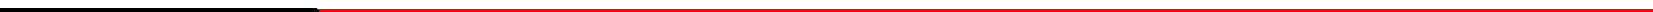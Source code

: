 %%%% wave_2.mp.
%%%% Generated on Tue Nov  5 15:06:18 2013
%%%% from wave_2.ldf by GNU 3DLDF 2.0.

beginfig(0);
draw (0.000000cm, -16.841621cm) -- (44.935989cm, -16.841621cm)
   -- (44.935989cm, 16.841621cm) -- (0.000000cm, 16.841621cm)
   -- cycle
withcolor (0.000000, 0.000000, 0.000000) 
withpen pencircle transformed begingroup; save T; transform T;
 xxpart T = 0.050000cm; xpart T = 0.000000cm; xypart T = 0.000000cm;
 yypart T = 0.050000cm; ypart T = 0.000000cm; yxpart T = 0.000000cm; T endgroup 
 ;
endfig;

beginfig(0);
draw (0.000000cm, 0.000000cm) -- (22.467995cm, 0.000000cm)
withcolor (1.000000, 0.000000, 0.000000) 
withpen pencircle transformed begingroup; save T; transform T;
 xxpart T = 0.075000cm; xpart T = 0.000000cm; xypart T = 0.000000cm;
 yypart T = 0.075000cm; ypart T = 0.000000cm; yxpart T = 0.000000cm; T endgroup 
 ;
draw (0.000000cm, 0.000000cm) -- (0.250000cm, 0.000000cm)
   -- (0.500000cm, 0.000000cm) -- (0.750000cm, 0.000000cm)
   -- (1.000000cm, 0.000000cm) -- (1.250000cm, 0.000000cm)
   -- (1.500000cm, 0.000000cm) -- (1.750000cm, 0.000000cm)
   -- (2.000000cm, 0.000000cm) -- (2.250000cm, 0.000000cm)
   -- (2.500000cm, 0.000000cm) -- (2.750000cm, 0.000000cm)
   -- (3.000000cm, 0.000000cm) -- (3.250000cm, 0.000000cm)
   -- (3.500000cm, 0.000000cm) -- (3.750000cm, 0.000000cm)
   -- (4.000000cm, 0.000000cm)
withcolor (0.000000, 0.000000, 0.000000) 
withpen pencircle transformed begingroup; save T; transform T;
 xxpart T = 0.100000cm; xpart T = 0.000000cm; xypart T = 0.000000cm;
 yypart T = 0.100000cm; ypart T = 0.000000cm; yxpart T = 0.000000cm; T endgroup 
 ;
draw (0.000000cm, 0.000000cm) -- (0.000000cm, 0.000000cm)
withcolor (0.000000, 0.000000, 0.000000) 
withpen pencircle transformed begingroup; save T; transform T;
 xxpart T = 0.100000cm; xpart T = 0.000000cm; xypart T = 0.000000cm;
 yypart T = 0.100000cm; ypart T = 0.000000cm; yxpart T = 0.000000cm; T endgroup 
 ;
endfig;

clip currentpicture to (0.000000cm, -8.420810cm) -- (22.467995cm, -8.420810cm)
   -- (22.467995cm, 8.420810cm) -- (0.000000cm, 8.420810cm)
     -- cycle;
beginfig(38);
draw (0.000000cm, 0.000000cm) -- (22.467995cm, 0.000000cm)
withcolor (1.000000, 0.000000, 0.000000) 
withpen pencircle transformed begingroup; save T; transform T;
 xxpart T = 0.075000cm; xpart T = 0.000000cm; xypart T = 0.000000cm;
 yypart T = 0.075000cm; ypart T = 0.000000cm; yxpart T = 0.000000cm; T endgroup 
 ;
draw (0.000000cm, 0.000000cm) -- (0.250000cm, 0.000000cm)
   -- (0.500000cm, 0.000000cm) -- (0.750000cm, 0.000000cm)
   -- (1.000000cm, 0.000000cm) -- (1.250000cm, 0.000000cm)
   -- (1.500000cm, 0.000000cm) -- (1.750000cm, 0.000000cm)
   -- (2.000000cm, 0.000000cm) -- (2.250000cm, 0.000000cm)
   -- (2.500000cm, 0.000000cm) -- (2.750000cm, 0.000000cm)
   -- (3.000000cm, 0.000000cm) -- (3.250000cm, 0.000000cm)
   -- (3.500000cm, 0.000000cm) -- (3.750000cm, 0.000000cm)
   -- (4.000000cm, 0.000000cm)
withcolor (0.000000, 0.000000, 0.000000) 
withpen pencircle transformed begingroup; save T; transform T;
 xxpart T = 0.100000cm; xpart T = 0.000000cm; xypart T = 0.000000cm;
 yypart T = 0.100000cm; ypart T = 0.000000cm; yxpart T = 0.000000cm; T endgroup 
 ;
draw (0.000000cm, 0.000000cm) -- (0.000000cm, 0.000000cm)
withcolor (0.000000, 0.000000, 0.000000) 
withpen pencircle transformed begingroup; save T; transform T;
 xxpart T = 0.100000cm; xpart T = 0.000000cm; xypart T = 0.000000cm;
 yypart T = 0.100000cm; ypart T = 0.000000cm; yxpart T = 0.000000cm; T endgroup 
 ;
endfig;

beginfig(1);
draw (0.000000cm, 0.000000cm) -- (22.467995cm, 0.000000cm)
withcolor (1.000000, 0.000000, 0.000000) 
withpen pencircle transformed begingroup; save T; transform T;
 xxpart T = 0.075000cm; xpart T = 0.000000cm; xypart T = 0.000000cm;
 yypart T = 0.075000cm; ypart T = 0.000000cm; yxpart T = 0.000000cm; T endgroup 
 ;
draw (0.000000cm, 0.000000cm) -- (0.250000cm, 0.048773cm)
   -- (0.500000cm, 0.095671cm) -- (0.750000cm, 0.138893cm)
   -- (1.000000cm, 0.176777cm) -- (1.250000cm, 0.207867cm)
   -- (1.500000cm, 0.230970cm) -- (1.750000cm, 0.245196cm)
   -- (2.000000cm, 0.250000cm) -- (2.250000cm, 0.245196cm)
   -- (2.500000cm, 0.230970cm) -- (2.750000cm, 0.207867cm)
   -- (3.000000cm, 0.176777cm) -- (3.250000cm, 0.138893cm)
   -- (3.500000cm, 0.095671cm) -- (3.750000cm, 0.048773cm)
   -- (4.000000cm, 0.000000cm)
withcolor (0.000000, 0.000000, 0.000000) 
withpen pencircle transformed begingroup; save T; transform T;
 xxpart T = 0.100000cm; xpart T = 0.000000cm; xypart T = 0.000000cm;
 yypart T = 0.100000cm; ypart T = 0.000000cm; yxpart T = 0.000000cm; T endgroup 
 ;
draw (0.000000cm, 0.000000cm) -- (0.000000cm, 0.000000cm)
withcolor (0.000000, 0.000000, 0.000000) 
withpen pencircle transformed begingroup; save T; transform T;
 xxpart T = 0.100000cm; xpart T = 0.000000cm; xypart T = 0.000000cm;
 yypart T = 0.100000cm; ypart T = 0.000000cm; yxpart T = 0.000000cm; T endgroup 
 ;
endfig;

clip currentpicture to (0.000000cm, -8.420810cm) -- (22.467995cm, -8.420810cm)
   -- (22.467995cm, 8.420810cm) -- (0.000000cm, 8.420810cm)
     -- cycle;
beginfig(37);
draw (0.000000cm, 0.000000cm) -- (22.467995cm, 0.000000cm)
withcolor (1.000000, 0.000000, 0.000000) 
withpen pencircle transformed begingroup; save T; transform T;
 xxpart T = 0.075000cm; xpart T = 0.000000cm; xypart T = 0.000000cm;
 yypart T = 0.075000cm; ypart T = 0.000000cm; yxpart T = 0.000000cm; T endgroup 
 ;
draw (0.000000cm, 0.000000cm) -- (0.250000cm, 0.048773cm)
   -- (0.500000cm, 0.095671cm) -- (0.750000cm, 0.138893cm)
   -- (1.000000cm, 0.176777cm) -- (1.250000cm, 0.207867cm)
   -- (1.500000cm, 0.230970cm) -- (1.750000cm, 0.245196cm)
   -- (2.000000cm, 0.250000cm) -- (2.250000cm, 0.245196cm)
   -- (2.500000cm, 0.230970cm) -- (2.750000cm, 0.207867cm)
   -- (3.000000cm, 0.176777cm) -- (3.250000cm, 0.138893cm)
   -- (3.500000cm, 0.095671cm) -- (3.750000cm, 0.048773cm)
   -- (4.000000cm, 0.000000cm)
withcolor (0.000000, 0.000000, 0.000000) 
withpen pencircle transformed begingroup; save T; transform T;
 xxpart T = 0.100000cm; xpart T = 0.000000cm; xypart T = 0.000000cm;
 yypart T = 0.100000cm; ypart T = 0.000000cm; yxpart T = 0.000000cm; T endgroup 
 ;
draw (0.000000cm, 0.000000cm) -- (0.000000cm, 0.000000cm)
withcolor (0.000000, 0.000000, 0.000000) 
withpen pencircle transformed begingroup; save T; transform T;
 xxpart T = 0.100000cm; xpart T = 0.000000cm; xypart T = 0.000000cm;
 yypart T = 0.100000cm; ypart T = 0.000000cm; yxpart T = 0.000000cm; T endgroup 
 ;
endfig;

beginfig(2);
draw (0.000000cm, 0.000000cm) -- (22.467995cm, 0.000000cm)
withcolor (1.000000, 0.000000, 0.000000) 
withpen pencircle transformed begingroup; save T; transform T;
 xxpart T = 0.075000cm; xpart T = 0.000000cm; xypart T = 0.000000cm;
 yypart T = 0.075000cm; ypart T = 0.000000cm; yxpart T = 0.000000cm; T endgroup 
 ;
draw (0.000000cm, 0.000000cm) -- (0.250000cm, 0.097545cm)
   -- (0.500000cm, 0.191342cm) -- (0.750000cm, 0.277785cm)
   -- (1.000000cm, 0.353553cm) -- (1.250000cm, 0.415735cm)
   -- (1.500000cm, 0.461940cm) -- (1.750000cm, 0.490393cm)
   -- (2.000000cm, 0.500000cm) -- (2.250000cm, 0.490393cm)
   -- (2.500000cm, 0.461940cm) -- (2.750000cm, 0.415735cm)
   -- (3.000000cm, 0.353553cm) -- (3.250000cm, 0.277785cm)
   -- (3.500000cm, 0.191342cm) -- (3.750000cm, 0.097545cm)
   -- (4.000000cm, 0.000000cm)
withcolor (0.000000, 0.000000, 0.000000) 
withpen pencircle transformed begingroup; save T; transform T;
 xxpart T = 0.100000cm; xpart T = 0.000000cm; xypart T = 0.000000cm;
 yypart T = 0.100000cm; ypart T = 0.000000cm; yxpart T = 0.000000cm; T endgroup 
 ;
draw (0.000000cm, 0.000000cm) -- (0.000000cm, 0.000000cm)
withcolor (0.000000, 0.000000, 0.000000) 
withpen pencircle transformed begingroup; save T; transform T;
 xxpart T = 0.100000cm; xpart T = 0.000000cm; xypart T = 0.000000cm;
 yypart T = 0.100000cm; ypart T = 0.000000cm; yxpart T = 0.000000cm; T endgroup 
 ;
endfig;

clip currentpicture to (0.000000cm, -8.420810cm) -- (22.467995cm, -8.420810cm)
   -- (22.467995cm, 8.420810cm) -- (0.000000cm, 8.420810cm)
     -- cycle;
beginfig(36);
draw (0.000000cm, 0.000000cm) -- (22.467995cm, 0.000000cm)
withcolor (1.000000, 0.000000, 0.000000) 
withpen pencircle transformed begingroup; save T; transform T;
 xxpart T = 0.075000cm; xpart T = 0.000000cm; xypart T = 0.000000cm;
 yypart T = 0.075000cm; ypart T = 0.000000cm; yxpart T = 0.000000cm; T endgroup 
 ;
draw (0.000000cm, 0.000000cm) -- (0.250000cm, 0.097545cm)
   -- (0.500000cm, 0.191342cm) -- (0.750000cm, 0.277785cm)
   -- (1.000000cm, 0.353553cm) -- (1.250000cm, 0.415735cm)
   -- (1.500000cm, 0.461940cm) -- (1.750000cm, 0.490393cm)
   -- (2.000000cm, 0.500000cm) -- (2.250000cm, 0.490393cm)
   -- (2.500000cm, 0.461940cm) -- (2.750000cm, 0.415735cm)
   -- (3.000000cm, 0.353553cm) -- (3.250000cm, 0.277785cm)
   -- (3.500000cm, 0.191342cm) -- (3.750000cm, 0.097545cm)
   -- (4.000000cm, 0.000000cm)
withcolor (0.000000, 0.000000, 0.000000) 
withpen pencircle transformed begingroup; save T; transform T;
 xxpart T = 0.100000cm; xpart T = 0.000000cm; xypart T = 0.000000cm;
 yypart T = 0.100000cm; ypart T = 0.000000cm; yxpart T = 0.000000cm; T endgroup 
 ;
draw (0.000000cm, 0.000000cm) -- (0.000000cm, 0.000000cm)
withcolor (0.000000, 0.000000, 0.000000) 
withpen pencircle transformed begingroup; save T; transform T;
 xxpart T = 0.100000cm; xpart T = 0.000000cm; xypart T = 0.000000cm;
 yypart T = 0.100000cm; ypart T = 0.000000cm; yxpart T = 0.000000cm; T endgroup 
 ;
endfig;

beginfig(3);
draw (0.000000cm, 0.000000cm) -- (22.467995cm, 0.000000cm)
withcolor (1.000000, 0.000000, 0.000000) 
withpen pencircle transformed begingroup; save T; transform T;
 xxpart T = 0.075000cm; xpart T = 0.000000cm; xypart T = 0.000000cm;
 yypart T = 0.075000cm; ypart T = 0.000000cm; yxpart T = 0.000000cm; T endgroup 
 ;
draw (0.000000cm, 0.000000cm) -- (0.250000cm, 0.146318cm)
   -- (0.500000cm, 0.287013cm) -- (0.750000cm, 0.416678cm)
   -- (1.000000cm, 0.530330cm) -- (1.250000cm, 0.623602cm)
   -- (1.500000cm, 0.692910cm) -- (1.750000cm, 0.735589cm)
   -- (2.000000cm, 0.750000cm) -- (2.250000cm, 0.735589cm)
   -- (2.500000cm, 0.692910cm) -- (2.750000cm, 0.623602cm)
   -- (3.000000cm, 0.530330cm) -- (3.250000cm, 0.416678cm)
   -- (3.500000cm, 0.287013cm) -- (3.750000cm, 0.146318cm)
   -- (4.000000cm, 0.000000cm)
withcolor (0.000000, 0.000000, 0.000000) 
withpen pencircle transformed begingroup; save T; transform T;
 xxpart T = 0.100000cm; xpart T = 0.000000cm; xypart T = 0.000000cm;
 yypart T = 0.100000cm; ypart T = 0.000000cm; yxpart T = 0.000000cm; T endgroup 
 ;
draw (0.000000cm, 0.000000cm) -- (0.000000cm, 0.000000cm)
withcolor (0.000000, 0.000000, 0.000000) 
withpen pencircle transformed begingroup; save T; transform T;
 xxpart T = 0.100000cm; xpart T = 0.000000cm; xypart T = 0.000000cm;
 yypart T = 0.100000cm; ypart T = 0.000000cm; yxpart T = 0.000000cm; T endgroup 
 ;
endfig;

clip currentpicture to (0.000000cm, -8.420810cm) -- (22.467995cm, -8.420810cm)
   -- (22.467995cm, 8.420810cm) -- (0.000000cm, 8.420810cm)
     -- cycle;
beginfig(35);
draw (0.000000cm, 0.000000cm) -- (22.467995cm, 0.000000cm)
withcolor (1.000000, 0.000000, 0.000000) 
withpen pencircle transformed begingroup; save T; transform T;
 xxpart T = 0.075000cm; xpart T = 0.000000cm; xypart T = 0.000000cm;
 yypart T = 0.075000cm; ypart T = 0.000000cm; yxpart T = 0.000000cm; T endgroup 
 ;
draw (0.000000cm, 0.000000cm) -- (0.250000cm, 0.146318cm)
   -- (0.500000cm, 0.287013cm) -- (0.750000cm, 0.416678cm)
   -- (1.000000cm, 0.530330cm) -- (1.250000cm, 0.623602cm)
   -- (1.500000cm, 0.692910cm) -- (1.750000cm, 0.735589cm)
   -- (2.000000cm, 0.750000cm) -- (2.250000cm, 0.735589cm)
   -- (2.500000cm, 0.692910cm) -- (2.750000cm, 0.623602cm)
   -- (3.000000cm, 0.530330cm) -- (3.250000cm, 0.416678cm)
   -- (3.500000cm, 0.287013cm) -- (3.750000cm, 0.146318cm)
   -- (4.000000cm, 0.000000cm)
withcolor (0.000000, 0.000000, 0.000000) 
withpen pencircle transformed begingroup; save T; transform T;
 xxpart T = 0.100000cm; xpart T = 0.000000cm; xypart T = 0.000000cm;
 yypart T = 0.100000cm; ypart T = 0.000000cm; yxpart T = 0.000000cm; T endgroup 
 ;
draw (0.000000cm, 0.000000cm) -- (0.000000cm, 0.000000cm)
withcolor (0.000000, 0.000000, 0.000000) 
withpen pencircle transformed begingroup; save T; transform T;
 xxpart T = 0.100000cm; xpart T = 0.000000cm; xypart T = 0.000000cm;
 yypart T = 0.100000cm; ypart T = 0.000000cm; yxpart T = 0.000000cm; T endgroup 
 ;
endfig;

beginfig(4);
draw (0.000000cm, 0.000000cm) -- (22.467995cm, 0.000000cm)
withcolor (1.000000, 0.000000, 0.000000) 
withpen pencircle transformed begingroup; save T; transform T;
 xxpart T = 0.075000cm; xpart T = 0.000000cm; xypart T = 0.000000cm;
 yypart T = 0.075000cm; ypart T = 0.000000cm; yxpart T = 0.000000cm; T endgroup 
 ;
draw (0.000000cm, 0.000000cm) -- (0.250000cm, 0.195090cm)
   -- (0.500000cm, 0.382683cm) -- (0.750000cm, 0.555570cm)
   -- (1.000000cm, 0.707107cm) -- (1.250000cm, 0.831470cm)
   -- (1.500000cm, 0.923880cm) -- (1.750000cm, 0.980785cm)
   -- (2.000000cm, 1.000000cm) -- (2.250000cm, 0.980785cm)
   -- (2.500000cm, 0.923880cm) -- (2.750000cm, 0.831470cm)
   -- (3.000000cm, 0.707107cm) -- (3.250000cm, 0.555570cm)
   -- (3.500000cm, 0.382683cm) -- (3.750000cm, 0.195090cm)
   -- (4.000000cm, 0.000000cm)
withcolor (0.000000, 0.000000, 0.000000) 
withpen pencircle transformed begingroup; save T; transform T;
 xxpart T = 0.100000cm; xpart T = 0.000000cm; xypart T = 0.000000cm;
 yypart T = 0.100000cm; ypart T = 0.000000cm; yxpart T = 0.000000cm; T endgroup 
 ;
draw (0.000000cm, 0.000000cm) -- (0.000000cm, 0.000000cm)
withcolor (0.000000, 0.000000, 0.000000) 
withpen pencircle transformed begingroup; save T; transform T;
 xxpart T = 0.100000cm; xpart T = 0.000000cm; xypart T = 0.000000cm;
 yypart T = 0.100000cm; ypart T = 0.000000cm; yxpart T = 0.000000cm; T endgroup 
 ;
endfig;

clip currentpicture to (0.000000cm, -8.420810cm) -- (22.467995cm, -8.420810cm)
   -- (22.467995cm, 8.420810cm) -- (0.000000cm, 8.420810cm)
     -- cycle;
beginfig(34);
draw (0.000000cm, 0.000000cm) -- (22.467995cm, 0.000000cm)
withcolor (1.000000, 0.000000, 0.000000) 
withpen pencircle transformed begingroup; save T; transform T;
 xxpart T = 0.075000cm; xpart T = 0.000000cm; xypart T = 0.000000cm;
 yypart T = 0.075000cm; ypart T = 0.000000cm; yxpart T = 0.000000cm; T endgroup 
 ;
draw (0.000000cm, 0.000000cm) -- (0.250000cm, 0.195090cm)
   -- (0.500000cm, 0.382683cm) -- (0.750000cm, 0.555570cm)
   -- (1.000000cm, 0.707107cm) -- (1.250000cm, 0.831470cm)
   -- (1.500000cm, 0.923880cm) -- (1.750000cm, 0.980785cm)
   -- (2.000000cm, 1.000000cm) -- (2.250000cm, 0.980785cm)
   -- (2.500000cm, 0.923880cm) -- (2.750000cm, 0.831470cm)
   -- (3.000000cm, 0.707107cm) -- (3.250000cm, 0.555570cm)
   -- (3.500000cm, 0.382683cm) -- (3.750000cm, 0.195090cm)
   -- (4.000000cm, 0.000000cm)
withcolor (0.000000, 0.000000, 0.000000) 
withpen pencircle transformed begingroup; save T; transform T;
 xxpart T = 0.100000cm; xpart T = 0.000000cm; xypart T = 0.000000cm;
 yypart T = 0.100000cm; ypart T = 0.000000cm; yxpart T = 0.000000cm; T endgroup 
 ;
draw (0.000000cm, 0.000000cm) -- (0.000000cm, 0.000000cm)
withcolor (0.000000, 0.000000, 0.000000) 
withpen pencircle transformed begingroup; save T; transform T;
 xxpart T = 0.100000cm; xpart T = 0.000000cm; xypart T = 0.000000cm;
 yypart T = 0.100000cm; ypart T = 0.000000cm; yxpart T = 0.000000cm; T endgroup 
 ;
endfig;

beginfig(5);
draw (0.000000cm, 0.000000cm) -- (22.467995cm, 0.000000cm)
withcolor (1.000000, 0.000000, 0.000000) 
withpen pencircle transformed begingroup; save T; transform T;
 xxpart T = 0.075000cm; xpart T = 0.000000cm; xypart T = 0.000000cm;
 yypart T = 0.075000cm; ypart T = 0.000000cm; yxpart T = 0.000000cm; T endgroup 
 ;
draw (0.000000cm, 0.000000cm) -- (0.250000cm, 0.243863cm)
   -- (0.500000cm, 0.478354cm) -- (0.750000cm, 0.694463cm)
   -- (1.000000cm, 0.883883cm) -- (1.250000cm, 1.039337cm)
   -- (1.500000cm, 1.154849cm) -- (1.750000cm, 1.225982cm)
   -- (2.000000cm, 1.250000cm) -- (2.250000cm, 1.225982cm)
   -- (2.500000cm, 1.154849cm) -- (2.750000cm, 1.039337cm)
   -- (3.000000cm, 0.883883cm) -- (3.250000cm, 0.694463cm)
   -- (3.500000cm, 0.478354cm) -- (3.750000cm, 0.243863cm)
   -- (4.000000cm, 0.000000cm)
withcolor (0.000000, 0.000000, 0.000000) 
withpen pencircle transformed begingroup; save T; transform T;
 xxpart T = 0.100000cm; xpart T = 0.000000cm; xypart T = 0.000000cm;
 yypart T = 0.100000cm; ypart T = 0.000000cm; yxpart T = 0.000000cm; T endgroup 
 ;
draw (0.000000cm, 0.000000cm) -- (0.000000cm, 0.000000cm)
withcolor (0.000000, 0.000000, 0.000000) 
withpen pencircle transformed begingroup; save T; transform T;
 xxpart T = 0.100000cm; xpart T = 0.000000cm; xypart T = 0.000000cm;
 yypart T = 0.100000cm; ypart T = 0.000000cm; yxpart T = 0.000000cm; T endgroup 
 ;
endfig;

clip currentpicture to (0.000000cm, -8.420810cm) -- (22.467995cm, -8.420810cm)
   -- (22.467995cm, 8.420810cm) -- (0.000000cm, 8.420810cm)
     -- cycle;
beginfig(33);
draw (0.000000cm, 0.000000cm) -- (22.467995cm, 0.000000cm)
withcolor (1.000000, 0.000000, 0.000000) 
withpen pencircle transformed begingroup; save T; transform T;
 xxpart T = 0.075000cm; xpart T = 0.000000cm; xypart T = 0.000000cm;
 yypart T = 0.075000cm; ypart T = 0.000000cm; yxpart T = 0.000000cm; T endgroup 
 ;
draw (0.000000cm, 0.000000cm) -- (0.250000cm, 0.243863cm)
   -- (0.500000cm, 0.478354cm) -- (0.750000cm, 0.694463cm)
   -- (1.000000cm, 0.883883cm) -- (1.250000cm, 1.039337cm)
   -- (1.500000cm, 1.154849cm) -- (1.750000cm, 1.225982cm)
   -- (2.000000cm, 1.250000cm) -- (2.250000cm, 1.225982cm)
   -- (2.500000cm, 1.154849cm) -- (2.750000cm, 1.039337cm)
   -- (3.000000cm, 0.883883cm) -- (3.250000cm, 0.694463cm)
   -- (3.500000cm, 0.478354cm) -- (3.750000cm, 0.243863cm)
   -- (4.000000cm, 0.000000cm)
withcolor (0.000000, 0.000000, 0.000000) 
withpen pencircle transformed begingroup; save T; transform T;
 xxpart T = 0.100000cm; xpart T = 0.000000cm; xypart T = 0.000000cm;
 yypart T = 0.100000cm; ypart T = 0.000000cm; yxpart T = 0.000000cm; T endgroup 
 ;
draw (0.000000cm, 0.000000cm) -- (0.000000cm, 0.000000cm)
withcolor (0.000000, 0.000000, 0.000000) 
withpen pencircle transformed begingroup; save T; transform T;
 xxpart T = 0.100000cm; xpart T = 0.000000cm; xypart T = 0.000000cm;
 yypart T = 0.100000cm; ypart T = 0.000000cm; yxpart T = 0.000000cm; T endgroup 
 ;
endfig;

beginfig(6);
draw (0.000000cm, 0.000000cm) -- (22.467995cm, 0.000000cm)
withcolor (1.000000, 0.000000, 0.000000) 
withpen pencircle transformed begingroup; save T; transform T;
 xxpart T = 0.075000cm; xpart T = 0.000000cm; xypart T = 0.000000cm;
 yypart T = 0.075000cm; ypart T = 0.000000cm; yxpart T = 0.000000cm; T endgroup 
 ;
draw (0.000000cm, 0.000000cm) -- (0.250000cm, 0.292635cm)
   -- (0.500000cm, 0.574025cm) -- (0.750000cm, 0.833355cm)
   -- (1.000000cm, 1.060660cm) -- (1.250000cm, 1.247204cm)
   -- (1.500000cm, 1.385819cm) -- (1.750000cm, 1.471178cm)
   -- (2.000000cm, 1.500000cm) -- (2.250000cm, 1.471178cm)
   -- (2.500000cm, 1.385819cm) -- (2.750000cm, 1.247204cm)
   -- (3.000000cm, 1.060660cm) -- (3.250000cm, 0.833355cm)
   -- (3.500000cm, 0.574025cm) -- (3.750000cm, 0.292635cm)
   -- (4.000000cm, 0.000000cm)
withcolor (0.000000, 0.000000, 0.000000) 
withpen pencircle transformed begingroup; save T; transform T;
 xxpart T = 0.100000cm; xpart T = 0.000000cm; xypart T = 0.000000cm;
 yypart T = 0.100000cm; ypart T = 0.000000cm; yxpart T = 0.000000cm; T endgroup 
 ;
draw (0.000000cm, 0.000000cm) -- (0.000000cm, 0.000000cm)
withcolor (0.000000, 0.000000, 0.000000) 
withpen pencircle transformed begingroup; save T; transform T;
 xxpart T = 0.100000cm; xpart T = 0.000000cm; xypart T = 0.000000cm;
 yypart T = 0.100000cm; ypart T = 0.000000cm; yxpart T = 0.000000cm; T endgroup 
 ;
endfig;

clip currentpicture to (0.000000cm, -8.420810cm) -- (22.467995cm, -8.420810cm)
   -- (22.467995cm, 8.420810cm) -- (0.000000cm, 8.420810cm)
     -- cycle;
beginfig(32);
draw (0.000000cm, 0.000000cm) -- (22.467995cm, 0.000000cm)
withcolor (1.000000, 0.000000, 0.000000) 
withpen pencircle transformed begingroup; save T; transform T;
 xxpart T = 0.075000cm; xpart T = 0.000000cm; xypart T = 0.000000cm;
 yypart T = 0.075000cm; ypart T = 0.000000cm; yxpart T = 0.000000cm; T endgroup 
 ;
draw (0.000000cm, 0.000000cm) -- (0.250000cm, 0.292635cm)
   -- (0.500000cm, 0.574025cm) -- (0.750000cm, 0.833355cm)
   -- (1.000000cm, 1.060660cm) -- (1.250000cm, 1.247204cm)
   -- (1.500000cm, 1.385819cm) -- (1.750000cm, 1.471178cm)
   -- (2.000000cm, 1.500000cm) -- (2.250000cm, 1.471178cm)
   -- (2.500000cm, 1.385819cm) -- (2.750000cm, 1.247204cm)
   -- (3.000000cm, 1.060660cm) -- (3.250000cm, 0.833355cm)
   -- (3.500000cm, 0.574025cm) -- (3.750000cm, 0.292635cm)
   -- (4.000000cm, 0.000000cm)
withcolor (0.000000, 0.000000, 0.000000) 
withpen pencircle transformed begingroup; save T; transform T;
 xxpart T = 0.100000cm; xpart T = 0.000000cm; xypart T = 0.000000cm;
 yypart T = 0.100000cm; ypart T = 0.000000cm; yxpart T = 0.000000cm; T endgroup 
 ;
draw (0.000000cm, 0.000000cm) -- (0.000000cm, 0.000000cm)
withcolor (0.000000, 0.000000, 0.000000) 
withpen pencircle transformed begingroup; save T; transform T;
 xxpart T = 0.100000cm; xpart T = 0.000000cm; xypart T = 0.000000cm;
 yypart T = 0.100000cm; ypart T = 0.000000cm; yxpart T = 0.000000cm; T endgroup 
 ;
endfig;

beginfig(7);
draw (0.000000cm, 0.000000cm) -- (22.467995cm, 0.000000cm)
withcolor (1.000000, 0.000000, 0.000000) 
withpen pencircle transformed begingroup; save T; transform T;
 xxpart T = 0.075000cm; xpart T = 0.000000cm; xypart T = 0.000000cm;
 yypart T = 0.075000cm; ypart T = 0.000000cm; yxpart T = 0.000000cm; T endgroup 
 ;
draw (0.000000cm, 0.000000cm) -- (0.250000cm, 0.341408cm)
   -- (0.500000cm, 0.669696cm) -- (0.750000cm, 0.972248cm)
   -- (1.000000cm, 1.237437cm) -- (1.250000cm, 1.455072cm)
   -- (1.500000cm, 1.616789cm) -- (1.750000cm, 1.716374cm)
   -- (2.000000cm, 1.750000cm) -- (2.250000cm, 1.716374cm)
   -- (2.500000cm, 1.616789cm) -- (2.750000cm, 1.455072cm)
   -- (3.000000cm, 1.237437cm) -- (3.250000cm, 0.972248cm)
   -- (3.500000cm, 0.669696cm) -- (3.750000cm, 0.341408cm)
   -- (4.000000cm, 0.000000cm)
withcolor (0.000000, 0.000000, 0.000000) 
withpen pencircle transformed begingroup; save T; transform T;
 xxpart T = 0.100000cm; xpart T = 0.000000cm; xypart T = 0.000000cm;
 yypart T = 0.100000cm; ypart T = 0.000000cm; yxpart T = 0.000000cm; T endgroup 
 ;
draw (0.000000cm, 0.000000cm) -- (0.000000cm, 0.000000cm)
withcolor (0.000000, 0.000000, 0.000000) 
withpen pencircle transformed begingroup; save T; transform T;
 xxpart T = 0.100000cm; xpart T = 0.000000cm; xypart T = 0.000000cm;
 yypart T = 0.100000cm; ypart T = 0.000000cm; yxpart T = 0.000000cm; T endgroup 
 ;
endfig;

clip currentpicture to (0.000000cm, -8.420810cm) -- (22.467995cm, -8.420810cm)
   -- (22.467995cm, 8.420810cm) -- (0.000000cm, 8.420810cm)
     -- cycle;
beginfig(31);
draw (0.000000cm, 0.000000cm) -- (22.467995cm, 0.000000cm)
withcolor (1.000000, 0.000000, 0.000000) 
withpen pencircle transformed begingroup; save T; transform T;
 xxpart T = 0.075000cm; xpart T = 0.000000cm; xypart T = 0.000000cm;
 yypart T = 0.075000cm; ypart T = 0.000000cm; yxpart T = 0.000000cm; T endgroup 
 ;
draw (0.000000cm, 0.000000cm) -- (0.250000cm, 0.341408cm)
   -- (0.500000cm, 0.669696cm) -- (0.750000cm, 0.972248cm)
   -- (1.000000cm, 1.237437cm) -- (1.250000cm, 1.455072cm)
   -- (1.500000cm, 1.616789cm) -- (1.750000cm, 1.716374cm)
   -- (2.000000cm, 1.750000cm) -- (2.250000cm, 1.716374cm)
   -- (2.500000cm, 1.616789cm) -- (2.750000cm, 1.455072cm)
   -- (3.000000cm, 1.237437cm) -- (3.250000cm, 0.972248cm)
   -- (3.500000cm, 0.669696cm) -- (3.750000cm, 0.341408cm)
   -- (4.000000cm, 0.000000cm)
withcolor (0.000000, 0.000000, 0.000000) 
withpen pencircle transformed begingroup; save T; transform T;
 xxpart T = 0.100000cm; xpart T = 0.000000cm; xypart T = 0.000000cm;
 yypart T = 0.100000cm; ypart T = 0.000000cm; yxpart T = 0.000000cm; T endgroup 
 ;
draw (0.000000cm, 0.000000cm) -- (0.000000cm, 0.000000cm)
withcolor (0.000000, 0.000000, 0.000000) 
withpen pencircle transformed begingroup; save T; transform T;
 xxpart T = 0.100000cm; xpart T = 0.000000cm; xypart T = 0.000000cm;
 yypart T = 0.100000cm; ypart T = 0.000000cm; yxpart T = 0.000000cm; T endgroup 
 ;
endfig;

beginfig(8);
draw (0.000000cm, 0.000000cm) -- (22.467995cm, 0.000000cm)
withcolor (1.000000, 0.000000, 0.000000) 
withpen pencircle transformed begingroup; save T; transform T;
 xxpart T = 0.075000cm; xpart T = 0.000000cm; xypart T = 0.000000cm;
 yypart T = 0.075000cm; ypart T = 0.000000cm; yxpart T = 0.000000cm; T endgroup 
 ;
draw (0.000000cm, 0.000000cm) -- (0.250000cm, 0.390181cm)
   -- (0.500000cm, 0.765367cm) -- (0.750000cm, 1.111140cm)
   -- (1.000000cm, 1.414214cm) -- (1.250000cm, 1.662939cm)
   -- (1.500000cm, 1.847759cm) -- (1.750000cm, 1.961571cm)
   -- (2.000000cm, 2.000000cm) -- (2.250000cm, 1.961571cm)
   -- (2.500000cm, 1.847759cm) -- (2.750000cm, 1.662939cm)
   -- (3.000000cm, 1.414214cm) -- (3.250000cm, 1.111140cm)
   -- (3.500000cm, 0.765367cm) -- (3.750000cm, 0.390181cm)
   -- (4.000000cm, 0.000000cm)
withcolor (0.000000, 0.000000, 0.000000) 
withpen pencircle transformed begingroup; save T; transform T;
 xxpart T = 0.100000cm; xpart T = 0.000000cm; xypart T = 0.000000cm;
 yypart T = 0.100000cm; ypart T = 0.000000cm; yxpart T = 0.000000cm; T endgroup 
 ;
draw (0.000000cm, 0.000000cm) -- (0.000000cm, 0.000000cm)
withcolor (0.000000, 0.000000, 0.000000) 
withpen pencircle transformed begingroup; save T; transform T;
 xxpart T = 0.100000cm; xpart T = 0.000000cm; xypart T = 0.000000cm;
 yypart T = 0.100000cm; ypart T = 0.000000cm; yxpart T = 0.000000cm; T endgroup 
 ;
endfig;

clip currentpicture to (0.000000cm, -8.420810cm) -- (22.467995cm, -8.420810cm)
   -- (22.467995cm, 8.420810cm) -- (0.000000cm, 8.420810cm)
     -- cycle;
beginfig(30);
draw (0.000000cm, 0.000000cm) -- (22.467995cm, 0.000000cm)
withcolor (1.000000, 0.000000, 0.000000) 
withpen pencircle transformed begingroup; save T; transform T;
 xxpart T = 0.075000cm; xpart T = 0.000000cm; xypart T = 0.000000cm;
 yypart T = 0.075000cm; ypart T = 0.000000cm; yxpart T = 0.000000cm; T endgroup 
 ;
draw (0.000000cm, 0.000000cm) -- (0.250000cm, 0.390181cm)
   -- (0.500000cm, 0.765367cm) -- (0.750000cm, 1.111140cm)
   -- (1.000000cm, 1.414214cm) -- (1.250000cm, 1.662939cm)
   -- (1.500000cm, 1.847759cm) -- (1.750000cm, 1.961571cm)
   -- (2.000000cm, 2.000000cm) -- (2.250000cm, 1.961571cm)
   -- (2.500000cm, 1.847759cm) -- (2.750000cm, 1.662939cm)
   -- (3.000000cm, 1.414214cm) -- (3.250000cm, 1.111140cm)
   -- (3.500000cm, 0.765367cm) -- (3.750000cm, 0.390181cm)
   -- (4.000000cm, 0.000000cm)
withcolor (0.000000, 0.000000, 0.000000) 
withpen pencircle transformed begingroup; save T; transform T;
 xxpart T = 0.100000cm; xpart T = 0.000000cm; xypart T = 0.000000cm;
 yypart T = 0.100000cm; ypart T = 0.000000cm; yxpart T = 0.000000cm; T endgroup 
 ;
draw (0.000000cm, 0.000000cm) -- (0.000000cm, 0.000000cm)
withcolor (0.000000, 0.000000, 0.000000) 
withpen pencircle transformed begingroup; save T; transform T;
 xxpart T = 0.100000cm; xpart T = 0.000000cm; xypart T = 0.000000cm;
 yypart T = 0.100000cm; ypart T = 0.000000cm; yxpart T = 0.000000cm; T endgroup 
 ;
endfig;

beginfig(9);
draw (0.000000cm, 0.000000cm) -- (22.467995cm, 0.000000cm)
withcolor (1.000000, 0.000000, 0.000000) 
withpen pencircle transformed begingroup; save T; transform T;
 xxpart T = 0.075000cm; xpart T = 0.000000cm; xypart T = 0.000000cm;
 yypart T = 0.075000cm; ypart T = 0.000000cm; yxpart T = 0.000000cm; T endgroup 
 ;
draw (0.000000cm, 0.000000cm) -- (0.250000cm, 0.438953cm)
   -- (0.500000cm, 0.861038cm) -- (0.750000cm, 1.250033cm)
   -- (1.000000cm, 1.590990cm) -- (1.250000cm, 1.870807cm)
   -- (1.500000cm, 2.078729cm) -- (1.750000cm, 2.206767cm)
   -- (2.000000cm, 2.250000cm) -- (2.250000cm, 2.206767cm)
   -- (2.500000cm, 2.078729cm) -- (2.750000cm, 1.870807cm)
   -- (3.000000cm, 1.590990cm) -- (3.250000cm, 1.250033cm)
   -- (3.500000cm, 0.861038cm) -- (3.750000cm, 0.438953cm)
   -- (4.000000cm, 0.000000cm)
withcolor (0.000000, 0.000000, 0.000000) 
withpen pencircle transformed begingroup; save T; transform T;
 xxpart T = 0.100000cm; xpart T = 0.000000cm; xypart T = 0.000000cm;
 yypart T = 0.100000cm; ypart T = 0.000000cm; yxpart T = 0.000000cm; T endgroup 
 ;
draw (0.000000cm, 0.000000cm) -- (0.000000cm, 0.000000cm)
withcolor (0.000000, 0.000000, 0.000000) 
withpen pencircle transformed begingroup; save T; transform T;
 xxpart T = 0.100000cm; xpart T = 0.000000cm; xypart T = 0.000000cm;
 yypart T = 0.100000cm; ypart T = 0.000000cm; yxpart T = 0.000000cm; T endgroup 
 ;
endfig;

clip currentpicture to (0.000000cm, -8.420810cm) -- (22.467995cm, -8.420810cm)
   -- (22.467995cm, 8.420810cm) -- (0.000000cm, 8.420810cm)
     -- cycle;
beginfig(29);
draw (0.000000cm, 0.000000cm) -- (22.467995cm, 0.000000cm)
withcolor (1.000000, 0.000000, 0.000000) 
withpen pencircle transformed begingroup; save T; transform T;
 xxpart T = 0.075000cm; xpart T = 0.000000cm; xypart T = 0.000000cm;
 yypart T = 0.075000cm; ypart T = 0.000000cm; yxpart T = 0.000000cm; T endgroup 
 ;
draw (0.000000cm, 0.000000cm) -- (0.250000cm, 0.438953cm)
   -- (0.500000cm, 0.861038cm) -- (0.750000cm, 1.250033cm)
   -- (1.000000cm, 1.590990cm) -- (1.250000cm, 1.870807cm)
   -- (1.500000cm, 2.078729cm) -- (1.750000cm, 2.206767cm)
   -- (2.000000cm, 2.250000cm) -- (2.250000cm, 2.206767cm)
   -- (2.500000cm, 2.078729cm) -- (2.750000cm, 1.870807cm)
   -- (3.000000cm, 1.590990cm) -- (3.250000cm, 1.250033cm)
   -- (3.500000cm, 0.861038cm) -- (3.750000cm, 0.438953cm)
   -- (4.000000cm, 0.000000cm)
withcolor (0.000000, 0.000000, 0.000000) 
withpen pencircle transformed begingroup; save T; transform T;
 xxpart T = 0.100000cm; xpart T = 0.000000cm; xypart T = 0.000000cm;
 yypart T = 0.100000cm; ypart T = 0.000000cm; yxpart T = 0.000000cm; T endgroup 
 ;
draw (0.000000cm, 0.000000cm) -- (0.000000cm, 0.000000cm)
withcolor (0.000000, 0.000000, 0.000000) 
withpen pencircle transformed begingroup; save T; transform T;
 xxpart T = 0.100000cm; xpart T = 0.000000cm; xypart T = 0.000000cm;
 yypart T = 0.100000cm; ypart T = 0.000000cm; yxpart T = 0.000000cm; T endgroup 
 ;
endfig;

beginfig(10);
draw (0.000000cm, 0.000000cm) -- (22.467995cm, 0.000000cm)
withcolor (1.000000, 0.000000, 0.000000) 
withpen pencircle transformed begingroup; save T; transform T;
 xxpart T = 0.075000cm; xpart T = 0.000000cm; xypart T = 0.000000cm;
 yypart T = 0.075000cm; ypart T = 0.000000cm; yxpart T = 0.000000cm; T endgroup 
 ;
draw (0.000000cm, 0.000000cm) -- (0.250000cm, 0.487726cm)
   -- (0.500000cm, 0.956709cm) -- (0.750000cm, 1.388926cm)
   -- (1.000000cm, 1.767767cm) -- (1.250000cm, 2.078674cm)
   -- (1.500000cm, 2.309699cm) -- (1.750000cm, 2.451963cm)
   -- (2.000000cm, 2.500000cm) -- (2.250000cm, 2.451963cm)
   -- (2.500000cm, 2.309699cm) -- (2.750000cm, 2.078674cm)
   -- (3.000000cm, 1.767767cm) -- (3.250000cm, 1.388926cm)
   -- (3.500000cm, 0.956709cm) -- (3.750000cm, 0.487726cm)
   -- (4.000000cm, 0.000000cm)
withcolor (0.000000, 0.000000, 0.000000) 
withpen pencircle transformed begingroup; save T; transform T;
 xxpart T = 0.100000cm; xpart T = 0.000000cm; xypart T = 0.000000cm;
 yypart T = 0.100000cm; ypart T = 0.000000cm; yxpart T = 0.000000cm; T endgroup 
 ;
draw (0.000000cm, 0.000000cm) -- (0.000000cm, 0.000000cm)
withcolor (0.000000, 0.000000, 0.000000) 
withpen pencircle transformed begingroup; save T; transform T;
 xxpart T = 0.100000cm; xpart T = 0.000000cm; xypart T = 0.000000cm;
 yypart T = 0.100000cm; ypart T = 0.000000cm; yxpart T = 0.000000cm; T endgroup 
 ;
endfig;

clip currentpicture to (0.000000cm, -8.420810cm) -- (22.467995cm, -8.420810cm)
   -- (22.467995cm, 8.420810cm) -- (0.000000cm, 8.420810cm)
     -- cycle;
beginfig(28);
draw (0.000000cm, 0.000000cm) -- (22.467995cm, 0.000000cm)
withcolor (1.000000, 0.000000, 0.000000) 
withpen pencircle transformed begingroup; save T; transform T;
 xxpart T = 0.075000cm; xpart T = 0.000000cm; xypart T = 0.000000cm;
 yypart T = 0.075000cm; ypart T = 0.000000cm; yxpart T = 0.000000cm; T endgroup 
 ;
draw (0.000000cm, 0.000000cm) -- (0.250000cm, 0.487726cm)
   -- (0.500000cm, 0.956709cm) -- (0.750000cm, 1.388926cm)
   -- (1.000000cm, 1.767767cm) -- (1.250000cm, 2.078674cm)
   -- (1.500000cm, 2.309699cm) -- (1.750000cm, 2.451963cm)
   -- (2.000000cm, 2.500000cm) -- (2.250000cm, 2.451963cm)
   -- (2.500000cm, 2.309699cm) -- (2.750000cm, 2.078674cm)
   -- (3.000000cm, 1.767767cm) -- (3.250000cm, 1.388926cm)
   -- (3.500000cm, 0.956709cm) -- (3.750000cm, 0.487726cm)
   -- (4.000000cm, 0.000000cm)
withcolor (0.000000, 0.000000, 0.000000) 
withpen pencircle transformed begingroup; save T; transform T;
 xxpart T = 0.100000cm; xpart T = 0.000000cm; xypart T = 0.000000cm;
 yypart T = 0.100000cm; ypart T = 0.000000cm; yxpart T = 0.000000cm; T endgroup 
 ;
draw (0.000000cm, 0.000000cm) -- (0.000000cm, 0.000000cm)
withcolor (0.000000, 0.000000, 0.000000) 
withpen pencircle transformed begingroup; save T; transform T;
 xxpart T = 0.100000cm; xpart T = 0.000000cm; xypart T = 0.000000cm;
 yypart T = 0.100000cm; ypart T = 0.000000cm; yxpart T = 0.000000cm; T endgroup 
 ;
endfig;

beginfig(11);
draw (0.000000cm, 0.000000cm) -- (22.467995cm, 0.000000cm)
withcolor (1.000000, 0.000000, 0.000000) 
withpen pencircle transformed begingroup; save T; transform T;
 xxpart T = 0.075000cm; xpart T = 0.000000cm; xypart T = 0.000000cm;
 yypart T = 0.075000cm; ypart T = 0.000000cm; yxpart T = 0.000000cm; T endgroup 
 ;
draw (0.000000cm, 0.000000cm) -- (0.250000cm, 0.536498cm)
   -- (0.500000cm, 1.052379cm) -- (0.750000cm, 1.527818cm)
   -- (1.000000cm, 1.944544cm) -- (1.250000cm, 2.286541cm)
   -- (1.500000cm, 2.540669cm) -- (1.750000cm, 2.697160cm)
   -- (2.000000cm, 2.750000cm) -- (2.250000cm, 2.697160cm)
   -- (2.500000cm, 2.540669cm) -- (2.750000cm, 2.286541cm)
   -- (3.000000cm, 1.944544cm) -- (3.250000cm, 1.527818cm)
   -- (3.500000cm, 1.052379cm) -- (3.750000cm, 0.536498cm)
   -- (4.000000cm, 0.000000cm)
withcolor (0.000000, 0.000000, 0.000000) 
withpen pencircle transformed begingroup; save T; transform T;
 xxpart T = 0.100000cm; xpart T = 0.000000cm; xypart T = 0.000000cm;
 yypart T = 0.100000cm; ypart T = 0.000000cm; yxpart T = 0.000000cm; T endgroup 
 ;
draw (0.000000cm, 0.000000cm) -- (0.000000cm, 0.000000cm)
withcolor (0.000000, 0.000000, 0.000000) 
withpen pencircle transformed begingroup; save T; transform T;
 xxpart T = 0.100000cm; xpart T = 0.000000cm; xypart T = 0.000000cm;
 yypart T = 0.100000cm; ypart T = 0.000000cm; yxpart T = 0.000000cm; T endgroup 
 ;
endfig;

clip currentpicture to (0.000000cm, -8.420810cm) -- (22.467995cm, -8.420810cm)
   -- (22.467995cm, 8.420810cm) -- (0.000000cm, 8.420810cm)
     -- cycle;
beginfig(27);
draw (0.000000cm, 0.000000cm) -- (22.467995cm, 0.000000cm)
withcolor (1.000000, 0.000000, 0.000000) 
withpen pencircle transformed begingroup; save T; transform T;
 xxpart T = 0.075000cm; xpart T = 0.000000cm; xypart T = 0.000000cm;
 yypart T = 0.075000cm; ypart T = 0.000000cm; yxpart T = 0.000000cm; T endgroup 
 ;
draw (0.000000cm, 0.000000cm) -- (0.250000cm, 0.536498cm)
   -- (0.500000cm, 1.052379cm) -- (0.750000cm, 1.527818cm)
   -- (1.000000cm, 1.944544cm) -- (1.250000cm, 2.286541cm)
   -- (1.500000cm, 2.540669cm) -- (1.750000cm, 2.697160cm)
   -- (2.000000cm, 2.750000cm) -- (2.250000cm, 2.697160cm)
   -- (2.500000cm, 2.540669cm) -- (2.750000cm, 2.286541cm)
   -- (3.000000cm, 1.944544cm) -- (3.250000cm, 1.527818cm)
   -- (3.500000cm, 1.052379cm) -- (3.750000cm, 0.536498cm)
   -- (4.000000cm, 0.000000cm)
withcolor (0.000000, 0.000000, 0.000000) 
withpen pencircle transformed begingroup; save T; transform T;
 xxpart T = 0.100000cm; xpart T = 0.000000cm; xypart T = 0.000000cm;
 yypart T = 0.100000cm; ypart T = 0.000000cm; yxpart T = 0.000000cm; T endgroup 
 ;
draw (0.000000cm, 0.000000cm) -- (0.000000cm, 0.000000cm)
withcolor (0.000000, 0.000000, 0.000000) 
withpen pencircle transformed begingroup; save T; transform T;
 xxpart T = 0.100000cm; xpart T = 0.000000cm; xypart T = 0.000000cm;
 yypart T = 0.100000cm; ypart T = 0.000000cm; yxpart T = 0.000000cm; T endgroup 
 ;
endfig;

beginfig(12);
draw (0.000000cm, 0.000000cm) -- (22.467995cm, 0.000000cm)
withcolor (1.000000, 0.000000, 0.000000) 
withpen pencircle transformed begingroup; save T; transform T;
 xxpart T = 0.075000cm; xpart T = 0.000000cm; xypart T = 0.000000cm;
 yypart T = 0.075000cm; ypart T = 0.000000cm; yxpart T = 0.000000cm; T endgroup 
 ;
draw (0.000000cm, 0.000000cm) -- (0.250000cm, 0.585271cm)
   -- (0.500000cm, 1.148050cm) -- (0.750000cm, 1.666711cm)
   -- (1.000000cm, 2.121320cm) -- (1.250000cm, 2.494409cm)
   -- (1.500000cm, 2.771639cm) -- (1.750000cm, 2.942356cm)
   -- (2.000000cm, 3.000000cm) -- (2.250000cm, 2.942356cm)
   -- (2.500000cm, 2.771639cm) -- (2.750000cm, 2.494409cm)
   -- (3.000000cm, 2.121320cm) -- (3.250000cm, 1.666711cm)
   -- (3.500000cm, 1.148050cm) -- (3.750000cm, 0.585271cm)
   -- (4.000000cm, 0.000000cm)
withcolor (0.000000, 0.000000, 0.000000) 
withpen pencircle transformed begingroup; save T; transform T;
 xxpart T = 0.100000cm; xpart T = 0.000000cm; xypart T = 0.000000cm;
 yypart T = 0.100000cm; ypart T = 0.000000cm; yxpart T = 0.000000cm; T endgroup 
 ;
draw (0.000000cm, 0.000000cm) -- (0.000000cm, 0.000000cm)
withcolor (0.000000, 0.000000, 0.000000) 
withpen pencircle transformed begingroup; save T; transform T;
 xxpart T = 0.100000cm; xpart T = 0.000000cm; xypart T = 0.000000cm;
 yypart T = 0.100000cm; ypart T = 0.000000cm; yxpart T = 0.000000cm; T endgroup 
 ;
endfig;

clip currentpicture to (0.000000cm, -8.420810cm) -- (22.467995cm, -8.420810cm)
   -- (22.467995cm, 8.420810cm) -- (0.000000cm, 8.420810cm)
     -- cycle;
beginfig(26);
draw (0.000000cm, 0.000000cm) -- (22.467995cm, 0.000000cm)
withcolor (1.000000, 0.000000, 0.000000) 
withpen pencircle transformed begingroup; save T; transform T;
 xxpart T = 0.075000cm; xpart T = 0.000000cm; xypart T = 0.000000cm;
 yypart T = 0.075000cm; ypart T = 0.000000cm; yxpart T = 0.000000cm; T endgroup 
 ;
draw (0.000000cm, 0.000000cm) -- (0.250000cm, 0.585271cm)
   -- (0.500000cm, 1.148050cm) -- (0.750000cm, 1.666711cm)
   -- (1.000000cm, 2.121320cm) -- (1.250000cm, 2.494409cm)
   -- (1.500000cm, 2.771639cm) -- (1.750000cm, 2.942356cm)
   -- (2.000000cm, 3.000000cm) -- (2.250000cm, 2.942356cm)
   -- (2.500000cm, 2.771639cm) -- (2.750000cm, 2.494409cm)
   -- (3.000000cm, 2.121320cm) -- (3.250000cm, 1.666711cm)
   -- (3.500000cm, 1.148050cm) -- (3.750000cm, 0.585271cm)
   -- (4.000000cm, 0.000000cm)
withcolor (0.000000, 0.000000, 0.000000) 
withpen pencircle transformed begingroup; save T; transform T;
 xxpart T = 0.100000cm; xpart T = 0.000000cm; xypart T = 0.000000cm;
 yypart T = 0.100000cm; ypart T = 0.000000cm; yxpart T = 0.000000cm; T endgroup 
 ;
draw (0.000000cm, 0.000000cm) -- (0.000000cm, 0.000000cm)
withcolor (0.000000, 0.000000, 0.000000) 
withpen pencircle transformed begingroup; save T; transform T;
 xxpart T = 0.100000cm; xpart T = 0.000000cm; xypart T = 0.000000cm;
 yypart T = 0.100000cm; ypart T = 0.000000cm; yxpart T = 0.000000cm; T endgroup 
 ;
endfig;

beginfig(13);
draw (0.000000cm, 0.000000cm) -- (22.467995cm, 0.000000cm)
withcolor (1.000000, 0.000000, 0.000000) 
withpen pencircle transformed begingroup; save T; transform T;
 xxpart T = 0.075000cm; xpart T = 0.000000cm; xypart T = 0.000000cm;
 yypart T = 0.075000cm; ypart T = 0.000000cm; yxpart T = 0.000000cm; T endgroup 
 ;
draw (0.000000cm, 0.000000cm) -- (0.250000cm, 0.634044cm)
   -- (0.500000cm, 1.243721cm) -- (0.750000cm, 1.805603cm)
   -- (1.000000cm, 2.298097cm) -- (1.250000cm, 2.702276cm)
   -- (1.500000cm, 3.002608cm) -- (1.750000cm, 3.187552cm)
   -- (2.000000cm, 3.250000cm) -- (2.250000cm, 3.187552cm)
   -- (2.500000cm, 3.002608cm) -- (2.750000cm, 2.702276cm)
   -- (3.000000cm, 2.298097cm) -- (3.250000cm, 1.805603cm)
   -- (3.500000cm, 1.243721cm) -- (3.750000cm, 0.634044cm)
   -- (4.000000cm, 0.000000cm)
withcolor (0.000000, 0.000000, 0.000000) 
withpen pencircle transformed begingroup; save T; transform T;
 xxpart T = 0.100000cm; xpart T = 0.000000cm; xypart T = 0.000000cm;
 yypart T = 0.100000cm; ypart T = 0.000000cm; yxpart T = 0.000000cm; T endgroup 
 ;
draw (0.000000cm, 0.000000cm) -- (0.000000cm, 0.000000cm)
withcolor (0.000000, 0.000000, 0.000000) 
withpen pencircle transformed begingroup; save T; transform T;
 xxpart T = 0.100000cm; xpart T = 0.000000cm; xypart T = 0.000000cm;
 yypart T = 0.100000cm; ypart T = 0.000000cm; yxpart T = 0.000000cm; T endgroup 
 ;
endfig;

clip currentpicture to (0.000000cm, -8.420810cm) -- (22.467995cm, -8.420810cm)
   -- (22.467995cm, 8.420810cm) -- (0.000000cm, 8.420810cm)
     -- cycle;
beginfig(25);
draw (0.000000cm, 0.000000cm) -- (22.467995cm, 0.000000cm)
withcolor (1.000000, 0.000000, 0.000000) 
withpen pencircle transformed begingroup; save T; transform T;
 xxpart T = 0.075000cm; xpart T = 0.000000cm; xypart T = 0.000000cm;
 yypart T = 0.075000cm; ypart T = 0.000000cm; yxpart T = 0.000000cm; T endgroup 
 ;
draw (0.000000cm, 0.000000cm) -- (0.250000cm, 0.634044cm)
   -- (0.500000cm, 1.243721cm) -- (0.750000cm, 1.805603cm)
   -- (1.000000cm, 2.298097cm) -- (1.250000cm, 2.702276cm)
   -- (1.500000cm, 3.002608cm) -- (1.750000cm, 3.187552cm)
   -- (2.000000cm, 3.250000cm) -- (2.250000cm, 3.187552cm)
   -- (2.500000cm, 3.002608cm) -- (2.750000cm, 2.702276cm)
   -- (3.000000cm, 2.298097cm) -- (3.250000cm, 1.805603cm)
   -- (3.500000cm, 1.243721cm) -- (3.750000cm, 0.634044cm)
   -- (4.000000cm, 0.000000cm)
withcolor (0.000000, 0.000000, 0.000000) 
withpen pencircle transformed begingroup; save T; transform T;
 xxpart T = 0.100000cm; xpart T = 0.000000cm; xypart T = 0.000000cm;
 yypart T = 0.100000cm; ypart T = 0.000000cm; yxpart T = 0.000000cm; T endgroup 
 ;
draw (0.000000cm, 0.000000cm) -- (0.000000cm, 0.000000cm)
withcolor (0.000000, 0.000000, 0.000000) 
withpen pencircle transformed begingroup; save T; transform T;
 xxpart T = 0.100000cm; xpart T = 0.000000cm; xypart T = 0.000000cm;
 yypart T = 0.100000cm; ypart T = 0.000000cm; yxpart T = 0.000000cm; T endgroup 
 ;
endfig;

beginfig(14);
draw (0.000000cm, 0.000000cm) -- (22.467995cm, 0.000000cm)
withcolor (1.000000, 0.000000, 0.000000) 
withpen pencircle transformed begingroup; save T; transform T;
 xxpart T = 0.075000cm; xpart T = 0.000000cm; xypart T = 0.000000cm;
 yypart T = 0.075000cm; ypart T = 0.000000cm; yxpart T = 0.000000cm; T endgroup 
 ;
draw (0.000000cm, 0.000000cm) -- (0.250000cm, 0.682816cm)
   -- (0.500000cm, 1.339392cm) -- (0.750000cm, 1.944496cm)
   -- (1.000000cm, 2.474874cm) -- (1.250000cm, 2.910144cm)
   -- (1.500000cm, 3.233578cm) -- (1.750000cm, 3.432748cm)
   -- (2.000000cm, 3.500000cm) -- (2.250000cm, 3.432748cm)
   -- (2.500000cm, 3.233578cm) -- (2.750000cm, 2.910144cm)
   -- (3.000000cm, 2.474874cm) -- (3.250000cm, 1.944496cm)
   -- (3.500000cm, 1.339392cm) -- (3.750000cm, 0.682816cm)
   -- (4.000000cm, 0.000000cm)
withcolor (0.000000, 0.000000, 0.000000) 
withpen pencircle transformed begingroup; save T; transform T;
 xxpart T = 0.100000cm; xpart T = 0.000000cm; xypart T = 0.000000cm;
 yypart T = 0.100000cm; ypart T = 0.000000cm; yxpart T = 0.000000cm; T endgroup 
 ;
draw (0.000000cm, 0.000000cm) -- (0.000000cm, 0.000000cm)
withcolor (0.000000, 0.000000, 0.000000) 
withpen pencircle transformed begingroup; save T; transform T;
 xxpart T = 0.100000cm; xpart T = 0.000000cm; xypart T = 0.000000cm;
 yypart T = 0.100000cm; ypart T = 0.000000cm; yxpart T = 0.000000cm; T endgroup 
 ;
endfig;

clip currentpicture to (0.000000cm, -8.420810cm) -- (22.467995cm, -8.420810cm)
   -- (22.467995cm, 8.420810cm) -- (0.000000cm, 8.420810cm)
     -- cycle;
beginfig(24);
draw (0.000000cm, 0.000000cm) -- (22.467995cm, 0.000000cm)
withcolor (1.000000, 0.000000, 0.000000) 
withpen pencircle transformed begingroup; save T; transform T;
 xxpart T = 0.075000cm; xpart T = 0.000000cm; xypart T = 0.000000cm;
 yypart T = 0.075000cm; ypart T = 0.000000cm; yxpart T = 0.000000cm; T endgroup 
 ;
draw (0.000000cm, 0.000000cm) -- (0.250000cm, 0.682816cm)
   -- (0.500000cm, 1.339392cm) -- (0.750000cm, 1.944496cm)
   -- (1.000000cm, 2.474874cm) -- (1.250000cm, 2.910144cm)
   -- (1.500000cm, 3.233578cm) -- (1.750000cm, 3.432748cm)
   -- (2.000000cm, 3.500000cm) -- (2.250000cm, 3.432748cm)
   -- (2.500000cm, 3.233578cm) -- (2.750000cm, 2.910144cm)
   -- (3.000000cm, 2.474874cm) -- (3.250000cm, 1.944496cm)
   -- (3.500000cm, 1.339392cm) -- (3.750000cm, 0.682816cm)
   -- (4.000000cm, 0.000000cm)
withcolor (0.000000, 0.000000, 0.000000) 
withpen pencircle transformed begingroup; save T; transform T;
 xxpart T = 0.100000cm; xpart T = 0.000000cm; xypart T = 0.000000cm;
 yypart T = 0.100000cm; ypart T = 0.000000cm; yxpart T = 0.000000cm; T endgroup 
 ;
draw (0.000000cm, 0.000000cm) -- (0.000000cm, 0.000000cm)
withcolor (0.000000, 0.000000, 0.000000) 
withpen pencircle transformed begingroup; save T; transform T;
 xxpart T = 0.100000cm; xpart T = 0.000000cm; xypart T = 0.000000cm;
 yypart T = 0.100000cm; ypart T = 0.000000cm; yxpart T = 0.000000cm; T endgroup 
 ;
endfig;

beginfig(15);
draw (0.000000cm, 0.000000cm) -- (22.467995cm, 0.000000cm)
withcolor (1.000000, 0.000000, 0.000000) 
withpen pencircle transformed begingroup; save T; transform T;
 xxpart T = 0.075000cm; xpart T = 0.000000cm; xypart T = 0.000000cm;
 yypart T = 0.075000cm; ypart T = 0.000000cm; yxpart T = 0.000000cm; T endgroup 
 ;
draw (0.000000cm, 0.000000cm) -- (0.250000cm, 0.731589cm)
   -- (0.500000cm, 1.435063cm) -- (0.750000cm, 2.083388cm)
   -- (1.000000cm, 2.651650cm) -- (1.250000cm, 3.118011cm)
   -- (1.500000cm, 3.464548cm) -- (1.750000cm, 3.677945cm)
   -- (2.000000cm, 3.750000cm) -- (2.250000cm, 3.677945cm)
   -- (2.500000cm, 3.464548cm) -- (2.750000cm, 3.118011cm)
   -- (3.000000cm, 2.651650cm) -- (3.250000cm, 2.083388cm)
   -- (3.500000cm, 1.435063cm) -- (3.750000cm, 0.731589cm)
   -- (4.000000cm, 0.000000cm)
withcolor (0.000000, 0.000000, 0.000000) 
withpen pencircle transformed begingroup; save T; transform T;
 xxpart T = 0.100000cm; xpart T = 0.000000cm; xypart T = 0.000000cm;
 yypart T = 0.100000cm; ypart T = 0.000000cm; yxpart T = 0.000000cm; T endgroup 
 ;
draw (0.000000cm, 0.000000cm) -- (0.000000cm, 0.000000cm)
withcolor (0.000000, 0.000000, 0.000000) 
withpen pencircle transformed begingroup; save T; transform T;
 xxpart T = 0.100000cm; xpart T = 0.000000cm; xypart T = 0.000000cm;
 yypart T = 0.100000cm; ypart T = 0.000000cm; yxpart T = 0.000000cm; T endgroup 
 ;
endfig;

clip currentpicture to (0.000000cm, -8.420810cm) -- (22.467995cm, -8.420810cm)
   -- (22.467995cm, 8.420810cm) -- (0.000000cm, 8.420810cm)
     -- cycle;
beginfig(23);
draw (0.000000cm, 0.000000cm) -- (22.467995cm, 0.000000cm)
withcolor (1.000000, 0.000000, 0.000000) 
withpen pencircle transformed begingroup; save T; transform T;
 xxpart T = 0.075000cm; xpart T = 0.000000cm; xypart T = 0.000000cm;
 yypart T = 0.075000cm; ypart T = 0.000000cm; yxpart T = 0.000000cm; T endgroup 
 ;
draw (0.000000cm, 0.000000cm) -- (0.250000cm, 0.731589cm)
   -- (0.500000cm, 1.435063cm) -- (0.750000cm, 2.083388cm)
   -- (1.000000cm, 2.651650cm) -- (1.250000cm, 3.118011cm)
   -- (1.500000cm, 3.464548cm) -- (1.750000cm, 3.677945cm)
   -- (2.000000cm, 3.750000cm) -- (2.250000cm, 3.677945cm)
   -- (2.500000cm, 3.464548cm) -- (2.750000cm, 3.118011cm)
   -- (3.000000cm, 2.651650cm) -- (3.250000cm, 2.083388cm)
   -- (3.500000cm, 1.435063cm) -- (3.750000cm, 0.731589cm)
   -- (4.000000cm, 0.000000cm)
withcolor (0.000000, 0.000000, 0.000000) 
withpen pencircle transformed begingroup; save T; transform T;
 xxpart T = 0.100000cm; xpart T = 0.000000cm; xypart T = 0.000000cm;
 yypart T = 0.100000cm; ypart T = 0.000000cm; yxpart T = 0.000000cm; T endgroup 
 ;
draw (0.000000cm, 0.000000cm) -- (0.000000cm, 0.000000cm)
withcolor (0.000000, 0.000000, 0.000000) 
withpen pencircle transformed begingroup; save T; transform T;
 xxpart T = 0.100000cm; xpart T = 0.000000cm; xypart T = 0.000000cm;
 yypart T = 0.100000cm; ypart T = 0.000000cm; yxpart T = 0.000000cm; T endgroup 
 ;
endfig;

beginfig(16);
draw (0.000000cm, 0.000000cm) -- (22.467995cm, 0.000000cm)
withcolor (1.000000, 0.000000, 0.000000) 
withpen pencircle transformed begingroup; save T; transform T;
 xxpart T = 0.075000cm; xpart T = 0.000000cm; xypart T = 0.000000cm;
 yypart T = 0.075000cm; ypart T = 0.000000cm; yxpart T = 0.000000cm; T endgroup 
 ;
draw (0.000000cm, 0.000000cm) -- (0.250000cm, 0.780361cm)
   -- (0.500000cm, 1.530734cm) -- (0.750000cm, 2.222281cm)
   -- (1.000000cm, 2.828427cm) -- (1.250000cm, 3.325878cm)
   -- (1.500000cm, 3.695518cm) -- (1.750000cm, 3.923141cm)
   -- (2.000000cm, 4.000000cm) -- (2.250000cm, 3.923141cm)
   -- (2.500000cm, 3.695518cm) -- (2.750000cm, 3.325878cm)
   -- (3.000000cm, 2.828427cm) -- (3.250000cm, 2.222281cm)
   -- (3.500000cm, 1.530734cm) -- (3.750000cm, 0.780361cm)
   -- (4.000000cm, 0.000000cm)
withcolor (0.000000, 0.000000, 0.000000) 
withpen pencircle transformed begingroup; save T; transform T;
 xxpart T = 0.100000cm; xpart T = 0.000000cm; xypart T = 0.000000cm;
 yypart T = 0.100000cm; ypart T = 0.000000cm; yxpart T = 0.000000cm; T endgroup 
 ;
draw (0.000000cm, 0.000000cm) -- (0.000000cm, 0.000000cm)
withcolor (0.000000, 0.000000, 0.000000) 
withpen pencircle transformed begingroup; save T; transform T;
 xxpart T = 0.100000cm; xpart T = 0.000000cm; xypart T = 0.000000cm;
 yypart T = 0.100000cm; ypart T = 0.000000cm; yxpart T = 0.000000cm; T endgroup 
 ;
endfig;

clip currentpicture to (0.000000cm, -8.420810cm) -- (22.467995cm, -8.420810cm)
   -- (22.467995cm, 8.420810cm) -- (0.000000cm, 8.420810cm)
     -- cycle;
beginfig(22);
draw (0.000000cm, 0.000000cm) -- (22.467995cm, 0.000000cm)
withcolor (1.000000, 0.000000, 0.000000) 
withpen pencircle transformed begingroup; save T; transform T;
 xxpart T = 0.075000cm; xpart T = 0.000000cm; xypart T = 0.000000cm;
 yypart T = 0.075000cm; ypart T = 0.000000cm; yxpart T = 0.000000cm; T endgroup 
 ;
draw (0.000000cm, 0.000000cm) -- (0.250000cm, 0.780361cm)
   -- (0.500000cm, 1.530734cm) -- (0.750000cm, 2.222281cm)
   -- (1.000000cm, 2.828427cm) -- (1.250000cm, 3.325878cm)
   -- (1.500000cm, 3.695518cm) -- (1.750000cm, 3.923141cm)
   -- (2.000000cm, 4.000000cm) -- (2.250000cm, 3.923141cm)
   -- (2.500000cm, 3.695518cm) -- (2.750000cm, 3.325878cm)
   -- (3.000000cm, 2.828427cm) -- (3.250000cm, 2.222281cm)
   -- (3.500000cm, 1.530734cm) -- (3.750000cm, 0.780361cm)
   -- (4.000000cm, 0.000000cm)
withcolor (0.000000, 0.000000, 0.000000) 
withpen pencircle transformed begingroup; save T; transform T;
 xxpart T = 0.100000cm; xpart T = 0.000000cm; xypart T = 0.000000cm;
 yypart T = 0.100000cm; ypart T = 0.000000cm; yxpart T = 0.000000cm; T endgroup 
 ;
draw (0.000000cm, 0.000000cm) -- (0.000000cm, 0.000000cm)
withcolor (0.000000, 0.000000, 0.000000) 
withpen pencircle transformed begingroup; save T; transform T;
 xxpart T = 0.100000cm; xpart T = 0.000000cm; xypart T = 0.000000cm;
 yypart T = 0.100000cm; ypart T = 0.000000cm; yxpart T = 0.000000cm; T endgroup 
 ;
endfig;

beginfig(17);
draw (0.000000cm, 0.000000cm) -- (22.467995cm, 0.000000cm)
withcolor (1.000000, 0.000000, 0.000000) 
withpen pencircle transformed begingroup; save T; transform T;
 xxpart T = 0.075000cm; xpart T = 0.000000cm; xypart T = 0.000000cm;
 yypart T = 0.075000cm; ypart T = 0.000000cm; yxpart T = 0.000000cm; T endgroup 
 ;
draw (0.000000cm, 0.000000cm) -- (0.250000cm, 0.829134cm)
   -- (0.500000cm, 1.626405cm) -- (0.750000cm, 2.361173cm)
   -- (1.000000cm, 3.005204cm) -- (1.250000cm, 3.533746cm)
   -- (1.500000cm, 3.926488cm) -- (1.750000cm, 4.168337cm)
   -- (2.000000cm, 4.250000cm) -- (2.250000cm, 4.168337cm)
   -- (2.500000cm, 3.926488cm) -- (2.750000cm, 3.533746cm)
   -- (3.000000cm, 3.005204cm) -- (3.250000cm, 2.361173cm)
   -- (3.500000cm, 1.626405cm) -- (3.750000cm, 0.829134cm)
   -- (4.000000cm, 0.000000cm)
withcolor (0.000000, 0.000000, 0.000000) 
withpen pencircle transformed begingroup; save T; transform T;
 xxpart T = 0.100000cm; xpart T = 0.000000cm; xypart T = 0.000000cm;
 yypart T = 0.100000cm; ypart T = 0.000000cm; yxpart T = 0.000000cm; T endgroup 
 ;
draw (0.000000cm, 0.000000cm) -- (0.000000cm, 0.000000cm)
withcolor (0.000000, 0.000000, 0.000000) 
withpen pencircle transformed begingroup; save T; transform T;
 xxpart T = 0.100000cm; xpart T = 0.000000cm; xypart T = 0.000000cm;
 yypart T = 0.100000cm; ypart T = 0.000000cm; yxpart T = 0.000000cm; T endgroup 
 ;
endfig;

clip currentpicture to (0.000000cm, -8.420810cm) -- (22.467995cm, -8.420810cm)
   -- (22.467995cm, 8.420810cm) -- (0.000000cm, 8.420810cm)
     -- cycle;
beginfig(21);
draw (0.000000cm, 0.000000cm) -- (22.467995cm, 0.000000cm)
withcolor (1.000000, 0.000000, 0.000000) 
withpen pencircle transformed begingroup; save T; transform T;
 xxpart T = 0.075000cm; xpart T = 0.000000cm; xypart T = 0.000000cm;
 yypart T = 0.075000cm; ypart T = 0.000000cm; yxpart T = 0.000000cm; T endgroup 
 ;
draw (0.000000cm, 0.000000cm) -- (0.250000cm, 0.829134cm)
   -- (0.500000cm, 1.626405cm) -- (0.750000cm, 2.361173cm)
   -- (1.000000cm, 3.005204cm) -- (1.250000cm, 3.533746cm)
   -- (1.500000cm, 3.926488cm) -- (1.750000cm, 4.168337cm)
   -- (2.000000cm, 4.250000cm) -- (2.250000cm, 4.168337cm)
   -- (2.500000cm, 3.926488cm) -- (2.750000cm, 3.533746cm)
   -- (3.000000cm, 3.005204cm) -- (3.250000cm, 2.361173cm)
   -- (3.500000cm, 1.626405cm) -- (3.750000cm, 0.829134cm)
   -- (4.000000cm, 0.000000cm)
withcolor (0.000000, 0.000000, 0.000000) 
withpen pencircle transformed begingroup; save T; transform T;
 xxpart T = 0.100000cm; xpart T = 0.000000cm; xypart T = 0.000000cm;
 yypart T = 0.100000cm; ypart T = 0.000000cm; yxpart T = 0.000000cm; T endgroup 
 ;
draw (0.000000cm, 0.000000cm) -- (0.000000cm, 0.000000cm)
withcolor (0.000000, 0.000000, 0.000000) 
withpen pencircle transformed begingroup; save T; transform T;
 xxpart T = 0.100000cm; xpart T = 0.000000cm; xypart T = 0.000000cm;
 yypart T = 0.100000cm; ypart T = 0.000000cm; yxpart T = 0.000000cm; T endgroup 
 ;
endfig;

beginfig(18);
draw (0.000000cm, 0.000000cm) -- (22.467995cm, 0.000000cm)
withcolor (1.000000, 0.000000, 0.000000) 
withpen pencircle transformed begingroup; save T; transform T;
 xxpart T = 0.075000cm; xpart T = 0.000000cm; xypart T = 0.000000cm;
 yypart T = 0.075000cm; ypart T = 0.000000cm; yxpart T = 0.000000cm; T endgroup 
 ;
draw (0.000000cm, 0.000000cm) -- (0.250000cm, 0.877906cm)
   -- (0.500000cm, 1.722075cm) -- (0.750000cm, 2.500066cm)
   -- (1.000000cm, 3.181981cm) -- (1.250000cm, 3.741613cm)
   -- (1.500000cm, 4.157458cm) -- (1.750000cm, 4.413534cm)
   -- (2.000000cm, 4.500000cm) -- (2.250000cm, 4.413534cm)
   -- (2.500000cm, 4.157458cm) -- (2.750000cm, 3.741613cm)
   -- (3.000000cm, 3.181981cm) -- (3.250000cm, 2.500066cm)
   -- (3.500000cm, 1.722075cm) -- (3.750000cm, 0.877906cm)
   -- (4.000000cm, 0.000000cm)
withcolor (0.000000, 0.000000, 0.000000) 
withpen pencircle transformed begingroup; save T; transform T;
 xxpart T = 0.100000cm; xpart T = 0.000000cm; xypart T = 0.000000cm;
 yypart T = 0.100000cm; ypart T = 0.000000cm; yxpart T = 0.000000cm; T endgroup 
 ;
draw (0.000000cm, 0.000000cm) -- (0.000000cm, 0.000000cm)
withcolor (0.000000, 0.000000, 0.000000) 
withpen pencircle transformed begingroup; save T; transform T;
 xxpart T = 0.100000cm; xpart T = 0.000000cm; xypart T = 0.000000cm;
 yypart T = 0.100000cm; ypart T = 0.000000cm; yxpart T = 0.000000cm; T endgroup 
 ;
endfig;

clip currentpicture to (0.000000cm, -8.420810cm) -- (22.467995cm, -8.420810cm)
   -- (22.467995cm, 8.420810cm) -- (0.000000cm, 8.420810cm)
     -- cycle;
beginfig(20);
draw (0.000000cm, 0.000000cm) -- (22.467995cm, 0.000000cm)
withcolor (1.000000, 0.000000, 0.000000) 
withpen pencircle transformed begingroup; save T; transform T;
 xxpart T = 0.075000cm; xpart T = 0.000000cm; xypart T = 0.000000cm;
 yypart T = 0.075000cm; ypart T = 0.000000cm; yxpart T = 0.000000cm; T endgroup 
 ;
draw (0.000000cm, 0.000000cm) -- (0.250000cm, 0.877906cm)
   -- (0.500000cm, 1.722075cm) -- (0.750000cm, 2.500066cm)
   -- (1.000000cm, 3.181981cm) -- (1.250000cm, 3.741613cm)
   -- (1.500000cm, 4.157458cm) -- (1.750000cm, 4.413534cm)
   -- (2.000000cm, 4.500000cm) -- (2.250000cm, 4.413534cm)
   -- (2.500000cm, 4.157458cm) -- (2.750000cm, 3.741613cm)
   -- (3.000000cm, 3.181981cm) -- (3.250000cm, 2.500066cm)
   -- (3.500000cm, 1.722075cm) -- (3.750000cm, 0.877906cm)
   -- (4.000000cm, 0.000000cm)
withcolor (0.000000, 0.000000, 0.000000) 
withpen pencircle transformed begingroup; save T; transform T;
 xxpart T = 0.100000cm; xpart T = 0.000000cm; xypart T = 0.000000cm;
 yypart T = 0.100000cm; ypart T = 0.000000cm; yxpart T = 0.000000cm; T endgroup 
 ;
draw (0.000000cm, 0.000000cm) -- (0.000000cm, 0.000000cm)
withcolor (0.000000, 0.000000, 0.000000) 
withpen pencircle transformed begingroup; save T; transform T;
 xxpart T = 0.100000cm; xpart T = 0.000000cm; xypart T = 0.000000cm;
 yypart T = 0.100000cm; ypart T = 0.000000cm; yxpart T = 0.000000cm; T endgroup 
 ;
endfig;

beginfig(19);
draw (0.000000cm, 0.000000cm) -- (22.467995cm, 0.000000cm)
withcolor (1.000000, 0.000000, 0.000000) 
withpen pencircle transformed begingroup; save T; transform T;
 xxpart T = 0.075000cm; xpart T = 0.000000cm; xypart T = 0.000000cm;
 yypart T = 0.075000cm; ypart T = 0.000000cm; yxpart T = 0.000000cm; T endgroup 
 ;
draw (0.000000cm, 0.000000cm) -- (0.250000cm, 0.926679cm)
   -- (0.500000cm, 1.817746cm) -- (0.750000cm, 2.638959cm)
   -- (1.000000cm, 3.358757cm) -- (1.250000cm, 3.949481cm)
   -- (1.500000cm, 4.388428cm) -- (1.750000cm, 4.658730cm)
   -- (2.000000cm, 4.750000cm) -- (2.250000cm, 4.658730cm)
   -- (2.500000cm, 4.388428cm) -- (2.750000cm, 3.949481cm)
   -- (3.000000cm, 3.358757cm) -- (3.250000cm, 2.638959cm)
   -- (3.500000cm, 1.817746cm) -- (3.750000cm, 0.926679cm)
   -- (4.000000cm, 0.000000cm)
withcolor (0.000000, 0.000000, 0.000000) 
withpen pencircle transformed begingroup; save T; transform T;
 xxpart T = 0.100000cm; xpart T = 0.000000cm; xypart T = 0.000000cm;
 yypart T = 0.100000cm; ypart T = 0.000000cm; yxpart T = 0.000000cm; T endgroup 
 ;
draw (0.000000cm, 0.000000cm) -- (0.000000cm, 0.000000cm)
withcolor (0.000000, 0.000000, 0.000000) 
withpen pencircle transformed begingroup; save T; transform T;
 xxpart T = 0.100000cm; xpart T = 0.000000cm; xypart T = 0.000000cm;
 yypart T = 0.100000cm; ypart T = 0.000000cm; yxpart T = 0.000000cm; T endgroup 
 ;
endfig;

clip currentpicture to (0.000000cm, -8.420810cm) -- (22.467995cm, -8.420810cm)
   -- (22.467995cm, 8.420810cm) -- (0.000000cm, 8.420810cm)
     -- cycle;
beginfig(19);
draw (0.000000cm, 0.000000cm) -- (22.467995cm, 0.000000cm)
withcolor (1.000000, 0.000000, 0.000000) 
withpen pencircle transformed begingroup; save T; transform T;
 xxpart T = 0.075000cm; xpart T = 0.000000cm; xypart T = 0.000000cm;
 yypart T = 0.075000cm; ypart T = 0.000000cm; yxpart T = 0.000000cm; T endgroup 
 ;
draw (0.000000cm, 0.000000cm) -- (0.250000cm, 0.926679cm)
   -- (0.500000cm, 1.817746cm) -- (0.750000cm, 2.638959cm)
   -- (1.000000cm, 3.358757cm) -- (1.250000cm, 3.949481cm)
   -- (1.500000cm, 4.388428cm) -- (1.750000cm, 4.658730cm)
   -- (2.000000cm, 4.750000cm) -- (2.250000cm, 4.658730cm)
   -- (2.500000cm, 4.388428cm) -- (2.750000cm, 3.949481cm)
   -- (3.000000cm, 3.358757cm) -- (3.250000cm, 2.638959cm)
   -- (3.500000cm, 1.817746cm) -- (3.750000cm, 0.926679cm)
   -- (4.000000cm, 0.000000cm)
withcolor (0.000000, 0.000000, 0.000000) 
withpen pencircle transformed begingroup; save T; transform T;
 xxpart T = 0.100000cm; xpart T = 0.000000cm; xypart T = 0.000000cm;
 yypart T = 0.100000cm; ypart T = 0.000000cm; yxpart T = 0.000000cm; T endgroup 
 ;
draw (0.000000cm, 0.000000cm) -- (0.000000cm, 0.000000cm)
withcolor (0.000000, 0.000000, 0.000000) 
withpen pencircle transformed begingroup; save T; transform T;
 xxpart T = 0.100000cm; xpart T = 0.000000cm; xypart T = 0.000000cm;
 yypart T = 0.100000cm; ypart T = 0.000000cm; yxpart T = 0.000000cm; T endgroup 
 ;
endfig;

beginfig(38);
draw (0.000000cm, 0.000000cm) -- (22.467995cm, 0.000000cm)
withcolor (1.000000, 0.000000, 0.000000) 
withpen pencircle transformed begingroup; save T; transform T;
 xxpart T = 0.075000cm; xpart T = 0.000000cm; xypart T = 0.000000cm;
 yypart T = 0.075000cm; ypart T = 0.000000cm; yxpart T = 0.000000cm; T endgroup 
 ;
draw (4.000000cm, 0.000000cm) -- (4.250000cm, -0.000000cm)
   -- (4.500000cm, -0.000000cm) -- (4.750000cm, -0.000000cm)
   -- (5.000000cm, -0.000000cm) -- (5.250000cm, -0.000000cm)
   -- (5.500000cm, -0.000000cm) -- (5.750000cm, -0.000000cm)
   -- (6.000000cm, -0.000000cm) -- (6.250000cm, -0.000000cm)
   -- (6.500000cm, -0.000000cm) -- (6.750000cm, -0.000000cm)
   -- (7.000000cm, -0.000000cm) -- (7.250000cm, -0.000000cm)
   -- (7.500000cm, -0.000000cm) -- (7.750000cm, -0.000000cm)
   -- (8.000000cm, 0.000000cm)
withcolor (0.000000, 0.000000, 0.000000) 
withpen pencircle transformed begingroup; save T; transform T;
 xxpart T = 0.100000cm; xpart T = 0.000000cm; xypart T = 0.000000cm;
 yypart T = 0.100000cm; ypart T = 0.000000cm; yxpart T = 0.000000cm; T endgroup 
 ;
draw (0.000000cm, 0.000000cm) -- (4.000000cm, 0.000000cm)
withcolor (0.000000, 0.000000, 0.000000) 
withpen pencircle transformed begingroup; save T; transform T;
 xxpart T = 0.100000cm; xpart T = 0.000000cm; xypart T = 0.000000cm;
 yypart T = 0.100000cm; ypart T = 0.000000cm; yxpart T = 0.000000cm; T endgroup 
 ;
endfig;

clip currentpicture to (0.000000cm, -8.420810cm) -- (22.467995cm, -8.420810cm)
   -- (22.467995cm, 8.420810cm) -- (0.000000cm, 8.420810cm)
     -- cycle;
beginfig(76);
draw (0.000000cm, 0.000000cm) -- (22.467995cm, 0.000000cm)
withcolor (1.000000, 0.000000, 0.000000) 
withpen pencircle transformed begingroup; save T; transform T;
 xxpart T = 0.075000cm; xpart T = 0.000000cm; xypart T = 0.000000cm;
 yypart T = 0.075000cm; ypart T = 0.000000cm; yxpart T = 0.000000cm; T endgroup 
 ;
draw (4.000000cm, 0.000000cm) -- (4.250000cm, -0.000000cm)
   -- (4.500000cm, -0.000000cm) -- (4.750000cm, -0.000000cm)
   -- (5.000000cm, -0.000000cm) -- (5.250000cm, -0.000000cm)
   -- (5.500000cm, -0.000000cm) -- (5.750000cm, -0.000000cm)
   -- (6.000000cm, -0.000000cm) -- (6.250000cm, -0.000000cm)
   -- (6.500000cm, -0.000000cm) -- (6.750000cm, -0.000000cm)
   -- (7.000000cm, -0.000000cm) -- (7.250000cm, -0.000000cm)
   -- (7.500000cm, -0.000000cm) -- (7.750000cm, -0.000000cm)
   -- (8.000000cm, 0.000000cm)
withcolor (0.000000, 0.000000, 0.000000) 
withpen pencircle transformed begingroup; save T; transform T;
 xxpart T = 0.100000cm; xpart T = 0.000000cm; xypart T = 0.000000cm;
 yypart T = 0.100000cm; ypart T = 0.000000cm; yxpart T = 0.000000cm; T endgroup 
 ;
draw (0.000000cm, 0.000000cm) -- (4.000000cm, 0.000000cm)
withcolor (0.000000, 0.000000, 0.000000) 
withpen pencircle transformed begingroup; save T; transform T;
 xxpart T = 0.100000cm; xpart T = 0.000000cm; xypart T = 0.000000cm;
 yypart T = 0.100000cm; ypart T = 0.000000cm; yxpart T = 0.000000cm; T endgroup 
 ;
endfig;

beginfig(39);
draw (0.000000cm, 0.000000cm) -- (22.467995cm, 0.000000cm)
withcolor (1.000000, 0.000000, 0.000000) 
withpen pencircle transformed begingroup; save T; transform T;
 xxpart T = 0.075000cm; xpart T = 0.000000cm; xypart T = 0.000000cm;
 yypart T = 0.075000cm; ypart T = 0.000000cm; yxpart T = 0.000000cm; T endgroup 
 ;
draw (4.000000cm, 0.000000cm) -- (4.250000cm, -0.048773cm)
   -- (4.500000cm, -0.095671cm) -- (4.750000cm, -0.138893cm)
   -- (5.000000cm, -0.176777cm) -- (5.250000cm, -0.207867cm)
   -- (5.500000cm, -0.230970cm) -- (5.750000cm, -0.245196cm)
   -- (6.000000cm, -0.250000cm) -- (6.250000cm, -0.245196cm)
   -- (6.500000cm, -0.230970cm) -- (6.750000cm, -0.207867cm)
   -- (7.000000cm, -0.176777cm) -- (7.250000cm, -0.138893cm)
   -- (7.500000cm, -0.095671cm) -- (7.750000cm, -0.048773cm)
   -- (8.000000cm, 0.000000cm)
withcolor (0.000000, 0.000000, 0.000000) 
withpen pencircle transformed begingroup; save T; transform T;
 xxpart T = 0.100000cm; xpart T = 0.000000cm; xypart T = 0.000000cm;
 yypart T = 0.100000cm; ypart T = 0.000000cm; yxpart T = 0.000000cm; T endgroup 
 ;
draw (0.000000cm, 0.000000cm) -- (4.000000cm, 0.000000cm)
withcolor (0.000000, 0.000000, 0.000000) 
withpen pencircle transformed begingroup; save T; transform T;
 xxpart T = 0.100000cm; xpart T = 0.000000cm; xypart T = 0.000000cm;
 yypart T = 0.100000cm; ypart T = 0.000000cm; yxpart T = 0.000000cm; T endgroup 
 ;
endfig;

clip currentpicture to (0.000000cm, -8.420810cm) -- (22.467995cm, -8.420810cm)
   -- (22.467995cm, 8.420810cm) -- (0.000000cm, 8.420810cm)
     -- cycle;
beginfig(75);
draw (0.000000cm, 0.000000cm) -- (22.467995cm, 0.000000cm)
withcolor (1.000000, 0.000000, 0.000000) 
withpen pencircle transformed begingroup; save T; transform T;
 xxpart T = 0.075000cm; xpart T = 0.000000cm; xypart T = 0.000000cm;
 yypart T = 0.075000cm; ypart T = 0.000000cm; yxpart T = 0.000000cm; T endgroup 
 ;
draw (4.000000cm, 0.000000cm) -- (4.250000cm, -0.048773cm)
   -- (4.500000cm, -0.095671cm) -- (4.750000cm, -0.138893cm)
   -- (5.000000cm, -0.176777cm) -- (5.250000cm, -0.207867cm)
   -- (5.500000cm, -0.230970cm) -- (5.750000cm, -0.245196cm)
   -- (6.000000cm, -0.250000cm) -- (6.250000cm, -0.245196cm)
   -- (6.500000cm, -0.230970cm) -- (6.750000cm, -0.207867cm)
   -- (7.000000cm, -0.176777cm) -- (7.250000cm, -0.138893cm)
   -- (7.500000cm, -0.095671cm) -- (7.750000cm, -0.048773cm)
   -- (8.000000cm, 0.000000cm)
withcolor (0.000000, 0.000000, 0.000000) 
withpen pencircle transformed begingroup; save T; transform T;
 xxpart T = 0.100000cm; xpart T = 0.000000cm; xypart T = 0.000000cm;
 yypart T = 0.100000cm; ypart T = 0.000000cm; yxpart T = 0.000000cm; T endgroup 
 ;
draw (0.000000cm, 0.000000cm) -- (4.000000cm, 0.000000cm)
withcolor (0.000000, 0.000000, 0.000000) 
withpen pencircle transformed begingroup; save T; transform T;
 xxpart T = 0.100000cm; xpart T = 0.000000cm; xypart T = 0.000000cm;
 yypart T = 0.100000cm; ypart T = 0.000000cm; yxpart T = 0.000000cm; T endgroup 
 ;
endfig;

beginfig(40);
draw (0.000000cm, 0.000000cm) -- (22.467995cm, 0.000000cm)
withcolor (1.000000, 0.000000, 0.000000) 
withpen pencircle transformed begingroup; save T; transform T;
 xxpart T = 0.075000cm; xpart T = 0.000000cm; xypart T = 0.000000cm;
 yypart T = 0.075000cm; ypart T = 0.000000cm; yxpart T = 0.000000cm; T endgroup 
 ;
draw (4.000000cm, 0.000000cm) -- (4.250000cm, -0.097545cm)
   -- (4.500000cm, -0.191342cm) -- (4.750000cm, -0.277785cm)
   -- (5.000000cm, -0.353553cm) -- (5.250000cm, -0.415735cm)
   -- (5.500000cm, -0.461940cm) -- (5.750000cm, -0.490393cm)
   -- (6.000000cm, -0.500000cm) -- (6.250000cm, -0.490393cm)
   -- (6.500000cm, -0.461940cm) -- (6.750000cm, -0.415735cm)
   -- (7.000000cm, -0.353553cm) -- (7.250000cm, -0.277785cm)
   -- (7.500000cm, -0.191342cm) -- (7.750000cm, -0.097545cm)
   -- (8.000000cm, 0.000000cm)
withcolor (0.000000, 0.000000, 0.000000) 
withpen pencircle transformed begingroup; save T; transform T;
 xxpart T = 0.100000cm; xpart T = 0.000000cm; xypart T = 0.000000cm;
 yypart T = 0.100000cm; ypart T = 0.000000cm; yxpart T = 0.000000cm; T endgroup 
 ;
draw (0.000000cm, 0.000000cm) -- (4.000000cm, 0.000000cm)
withcolor (0.000000, 0.000000, 0.000000) 
withpen pencircle transformed begingroup; save T; transform T;
 xxpart T = 0.100000cm; xpart T = 0.000000cm; xypart T = 0.000000cm;
 yypart T = 0.100000cm; ypart T = 0.000000cm; yxpart T = 0.000000cm; T endgroup 
 ;
endfig;

clip currentpicture to (0.000000cm, -8.420810cm) -- (22.467995cm, -8.420810cm)
   -- (22.467995cm, 8.420810cm) -- (0.000000cm, 8.420810cm)
     -- cycle;
beginfig(74);
draw (0.000000cm, 0.000000cm) -- (22.467995cm, 0.000000cm)
withcolor (1.000000, 0.000000, 0.000000) 
withpen pencircle transformed begingroup; save T; transform T;
 xxpart T = 0.075000cm; xpart T = 0.000000cm; xypart T = 0.000000cm;
 yypart T = 0.075000cm; ypart T = 0.000000cm; yxpart T = 0.000000cm; T endgroup 
 ;
draw (4.000000cm, 0.000000cm) -- (4.250000cm, -0.097545cm)
   -- (4.500000cm, -0.191342cm) -- (4.750000cm, -0.277785cm)
   -- (5.000000cm, -0.353553cm) -- (5.250000cm, -0.415735cm)
   -- (5.500000cm, -0.461940cm) -- (5.750000cm, -0.490393cm)
   -- (6.000000cm, -0.500000cm) -- (6.250000cm, -0.490393cm)
   -- (6.500000cm, -0.461940cm) -- (6.750000cm, -0.415735cm)
   -- (7.000000cm, -0.353553cm) -- (7.250000cm, -0.277785cm)
   -- (7.500000cm, -0.191342cm) -- (7.750000cm, -0.097545cm)
   -- (8.000000cm, 0.000000cm)
withcolor (0.000000, 0.000000, 0.000000) 
withpen pencircle transformed begingroup; save T; transform T;
 xxpart T = 0.100000cm; xpart T = 0.000000cm; xypart T = 0.000000cm;
 yypart T = 0.100000cm; ypart T = 0.000000cm; yxpart T = 0.000000cm; T endgroup 
 ;
draw (0.000000cm, 0.000000cm) -- (4.000000cm, 0.000000cm)
withcolor (0.000000, 0.000000, 0.000000) 
withpen pencircle transformed begingroup; save T; transform T;
 xxpart T = 0.100000cm; xpart T = 0.000000cm; xypart T = 0.000000cm;
 yypart T = 0.100000cm; ypart T = 0.000000cm; yxpart T = 0.000000cm; T endgroup 
 ;
endfig;

beginfig(41);
draw (0.000000cm, 0.000000cm) -- (22.467995cm, 0.000000cm)
withcolor (1.000000, 0.000000, 0.000000) 
withpen pencircle transformed begingroup; save T; transform T;
 xxpart T = 0.075000cm; xpart T = 0.000000cm; xypart T = 0.000000cm;
 yypart T = 0.075000cm; ypart T = 0.000000cm; yxpart T = 0.000000cm; T endgroup 
 ;
draw (4.000000cm, 0.000000cm) -- (4.250000cm, -0.146318cm)
   -- (4.500000cm, -0.287013cm) -- (4.750000cm, -0.416678cm)
   -- (5.000000cm, -0.530330cm) -- (5.250000cm, -0.623602cm)
   -- (5.500000cm, -0.692910cm) -- (5.750000cm, -0.735589cm)
   -- (6.000000cm, -0.750000cm) -- (6.250000cm, -0.735589cm)
   -- (6.500000cm, -0.692910cm) -- (6.750000cm, -0.623602cm)
   -- (7.000000cm, -0.530330cm) -- (7.250000cm, -0.416678cm)
   -- (7.500000cm, -0.287013cm) -- (7.750000cm, -0.146318cm)
   -- (8.000000cm, 0.000000cm)
withcolor (0.000000, 0.000000, 0.000000) 
withpen pencircle transformed begingroup; save T; transform T;
 xxpart T = 0.100000cm; xpart T = 0.000000cm; xypart T = 0.000000cm;
 yypart T = 0.100000cm; ypart T = 0.000000cm; yxpart T = 0.000000cm; T endgroup 
 ;
draw (0.000000cm, 0.000000cm) -- (4.000000cm, 0.000000cm)
withcolor (0.000000, 0.000000, 0.000000) 
withpen pencircle transformed begingroup; save T; transform T;
 xxpart T = 0.100000cm; xpart T = 0.000000cm; xypart T = 0.000000cm;
 yypart T = 0.100000cm; ypart T = 0.000000cm; yxpart T = 0.000000cm; T endgroup 
 ;
endfig;

clip currentpicture to (0.000000cm, -8.420810cm) -- (22.467995cm, -8.420810cm)
   -- (22.467995cm, 8.420810cm) -- (0.000000cm, 8.420810cm)
     -- cycle;
beginfig(73);
draw (0.000000cm, 0.000000cm) -- (22.467995cm, 0.000000cm)
withcolor (1.000000, 0.000000, 0.000000) 
withpen pencircle transformed begingroup; save T; transform T;
 xxpart T = 0.075000cm; xpart T = 0.000000cm; xypart T = 0.000000cm;
 yypart T = 0.075000cm; ypart T = 0.000000cm; yxpart T = 0.000000cm; T endgroup 
 ;
draw (4.000000cm, 0.000000cm) -- (4.250000cm, -0.146318cm)
   -- (4.500000cm, -0.287013cm) -- (4.750000cm, -0.416678cm)
   -- (5.000000cm, -0.530330cm) -- (5.250000cm, -0.623602cm)
   -- (5.500000cm, -0.692910cm) -- (5.750000cm, -0.735589cm)
   -- (6.000000cm, -0.750000cm) -- (6.250000cm, -0.735589cm)
   -- (6.500000cm, -0.692910cm) -- (6.750000cm, -0.623602cm)
   -- (7.000000cm, -0.530330cm) -- (7.250000cm, -0.416678cm)
   -- (7.500000cm, -0.287013cm) -- (7.750000cm, -0.146318cm)
   -- (8.000000cm, 0.000000cm)
withcolor (0.000000, 0.000000, 0.000000) 
withpen pencircle transformed begingroup; save T; transform T;
 xxpart T = 0.100000cm; xpart T = 0.000000cm; xypart T = 0.000000cm;
 yypart T = 0.100000cm; ypart T = 0.000000cm; yxpart T = 0.000000cm; T endgroup 
 ;
draw (0.000000cm, 0.000000cm) -- (4.000000cm, 0.000000cm)
withcolor (0.000000, 0.000000, 0.000000) 
withpen pencircle transformed begingroup; save T; transform T;
 xxpart T = 0.100000cm; xpart T = 0.000000cm; xypart T = 0.000000cm;
 yypart T = 0.100000cm; ypart T = 0.000000cm; yxpart T = 0.000000cm; T endgroup 
 ;
endfig;

beginfig(42);
draw (0.000000cm, 0.000000cm) -- (22.467995cm, 0.000000cm)
withcolor (1.000000, 0.000000, 0.000000) 
withpen pencircle transformed begingroup; save T; transform T;
 xxpart T = 0.075000cm; xpart T = 0.000000cm; xypart T = 0.000000cm;
 yypart T = 0.075000cm; ypart T = 0.000000cm; yxpart T = 0.000000cm; T endgroup 
 ;
draw (4.000000cm, 0.000000cm) -- (4.250000cm, -0.195090cm)
   -- (4.500000cm, -0.382683cm) -- (4.750000cm, -0.555570cm)
   -- (5.000000cm, -0.707107cm) -- (5.250000cm, -0.831470cm)
   -- (5.500000cm, -0.923880cm) -- (5.750000cm, -0.980785cm)
   -- (6.000000cm, -1.000000cm) -- (6.250000cm, -0.980785cm)
   -- (6.500000cm, -0.923880cm) -- (6.750000cm, -0.831470cm)
   -- (7.000000cm, -0.707107cm) -- (7.250000cm, -0.555570cm)
   -- (7.500000cm, -0.382683cm) -- (7.750000cm, -0.195090cm)
   -- (8.000000cm, 0.000000cm)
withcolor (0.000000, 0.000000, 0.000000) 
withpen pencircle transformed begingroup; save T; transform T;
 xxpart T = 0.100000cm; xpart T = 0.000000cm; xypart T = 0.000000cm;
 yypart T = 0.100000cm; ypart T = 0.000000cm; yxpart T = 0.000000cm; T endgroup 
 ;
draw (0.000000cm, 0.000000cm) -- (4.000000cm, 0.000000cm)
withcolor (0.000000, 0.000000, 0.000000) 
withpen pencircle transformed begingroup; save T; transform T;
 xxpart T = 0.100000cm; xpart T = 0.000000cm; xypart T = 0.000000cm;
 yypart T = 0.100000cm; ypart T = 0.000000cm; yxpart T = 0.000000cm; T endgroup 
 ;
endfig;

clip currentpicture to (0.000000cm, -8.420810cm) -- (22.467995cm, -8.420810cm)
   -- (22.467995cm, 8.420810cm) -- (0.000000cm, 8.420810cm)
     -- cycle;
beginfig(72);
draw (0.000000cm, 0.000000cm) -- (22.467995cm, 0.000000cm)
withcolor (1.000000, 0.000000, 0.000000) 
withpen pencircle transformed begingroup; save T; transform T;
 xxpart T = 0.075000cm; xpart T = 0.000000cm; xypart T = 0.000000cm;
 yypart T = 0.075000cm; ypart T = 0.000000cm; yxpart T = 0.000000cm; T endgroup 
 ;
draw (4.000000cm, 0.000000cm) -- (4.250000cm, -0.195090cm)
   -- (4.500000cm, -0.382683cm) -- (4.750000cm, -0.555570cm)
   -- (5.000000cm, -0.707107cm) -- (5.250000cm, -0.831470cm)
   -- (5.500000cm, -0.923880cm) -- (5.750000cm, -0.980785cm)
   -- (6.000000cm, -1.000000cm) -- (6.250000cm, -0.980785cm)
   -- (6.500000cm, -0.923880cm) -- (6.750000cm, -0.831470cm)
   -- (7.000000cm, -0.707107cm) -- (7.250000cm, -0.555570cm)
   -- (7.500000cm, -0.382683cm) -- (7.750000cm, -0.195090cm)
   -- (8.000000cm, 0.000000cm)
withcolor (0.000000, 0.000000, 0.000000) 
withpen pencircle transformed begingroup; save T; transform T;
 xxpart T = 0.100000cm; xpart T = 0.000000cm; xypart T = 0.000000cm;
 yypart T = 0.100000cm; ypart T = 0.000000cm; yxpart T = 0.000000cm; T endgroup 
 ;
draw (0.000000cm, 0.000000cm) -- (4.000000cm, 0.000000cm)
withcolor (0.000000, 0.000000, 0.000000) 
withpen pencircle transformed begingroup; save T; transform T;
 xxpart T = 0.100000cm; xpart T = 0.000000cm; xypart T = 0.000000cm;
 yypart T = 0.100000cm; ypart T = 0.000000cm; yxpart T = 0.000000cm; T endgroup 
 ;
endfig;

beginfig(43);
draw (0.000000cm, 0.000000cm) -- (22.467995cm, 0.000000cm)
withcolor (1.000000, 0.000000, 0.000000) 
withpen pencircle transformed begingroup; save T; transform T;
 xxpart T = 0.075000cm; xpart T = 0.000000cm; xypart T = 0.000000cm;
 yypart T = 0.075000cm; ypart T = 0.000000cm; yxpart T = 0.000000cm; T endgroup 
 ;
draw (4.000000cm, 0.000000cm) -- (4.250000cm, -0.243863cm)
   -- (4.500000cm, -0.478354cm) -- (4.750000cm, -0.694463cm)
   -- (5.000000cm, -0.883883cm) -- (5.250000cm, -1.039337cm)
   -- (5.500000cm, -1.154849cm) -- (5.750000cm, -1.225982cm)
   -- (6.000000cm, -1.250000cm) -- (6.250000cm, -1.225982cm)
   -- (6.500000cm, -1.154849cm) -- (6.750000cm, -1.039337cm)
   -- (7.000000cm, -0.883883cm) -- (7.250000cm, -0.694463cm)
   -- (7.500000cm, -0.478354cm) -- (7.750000cm, -0.243863cm)
   -- (8.000000cm, 0.000000cm)
withcolor (0.000000, 0.000000, 0.000000) 
withpen pencircle transformed begingroup; save T; transform T;
 xxpart T = 0.100000cm; xpart T = 0.000000cm; xypart T = 0.000000cm;
 yypart T = 0.100000cm; ypart T = 0.000000cm; yxpart T = 0.000000cm; T endgroup 
 ;
draw (0.000000cm, 0.000000cm) -- (4.000000cm, 0.000000cm)
withcolor (0.000000, 0.000000, 0.000000) 
withpen pencircle transformed begingroup; save T; transform T;
 xxpart T = 0.100000cm; xpart T = 0.000000cm; xypart T = 0.000000cm;
 yypart T = 0.100000cm; ypart T = 0.000000cm; yxpart T = 0.000000cm; T endgroup 
 ;
endfig;

clip currentpicture to (0.000000cm, -8.420810cm) -- (22.467995cm, -8.420810cm)
   -- (22.467995cm, 8.420810cm) -- (0.000000cm, 8.420810cm)
     -- cycle;
beginfig(71);
draw (0.000000cm, 0.000000cm) -- (22.467995cm, 0.000000cm)
withcolor (1.000000, 0.000000, 0.000000) 
withpen pencircle transformed begingroup; save T; transform T;
 xxpart T = 0.075000cm; xpart T = 0.000000cm; xypart T = 0.000000cm;
 yypart T = 0.075000cm; ypart T = 0.000000cm; yxpart T = 0.000000cm; T endgroup 
 ;
draw (4.000000cm, 0.000000cm) -- (4.250000cm, -0.243863cm)
   -- (4.500000cm, -0.478354cm) -- (4.750000cm, -0.694463cm)
   -- (5.000000cm, -0.883883cm) -- (5.250000cm, -1.039337cm)
   -- (5.500000cm, -1.154849cm) -- (5.750000cm, -1.225982cm)
   -- (6.000000cm, -1.250000cm) -- (6.250000cm, -1.225982cm)
   -- (6.500000cm, -1.154849cm) -- (6.750000cm, -1.039337cm)
   -- (7.000000cm, -0.883883cm) -- (7.250000cm, -0.694463cm)
   -- (7.500000cm, -0.478354cm) -- (7.750000cm, -0.243863cm)
   -- (8.000000cm, 0.000000cm)
withcolor (0.000000, 0.000000, 0.000000) 
withpen pencircle transformed begingroup; save T; transform T;
 xxpart T = 0.100000cm; xpart T = 0.000000cm; xypart T = 0.000000cm;
 yypart T = 0.100000cm; ypart T = 0.000000cm; yxpart T = 0.000000cm; T endgroup 
 ;
draw (0.000000cm, 0.000000cm) -- (4.000000cm, 0.000000cm)
withcolor (0.000000, 0.000000, 0.000000) 
withpen pencircle transformed begingroup; save T; transform T;
 xxpart T = 0.100000cm; xpart T = 0.000000cm; xypart T = 0.000000cm;
 yypart T = 0.100000cm; ypart T = 0.000000cm; yxpart T = 0.000000cm; T endgroup 
 ;
endfig;

beginfig(44);
draw (0.000000cm, 0.000000cm) -- (22.467995cm, 0.000000cm)
withcolor (1.000000, 0.000000, 0.000000) 
withpen pencircle transformed begingroup; save T; transform T;
 xxpart T = 0.075000cm; xpart T = 0.000000cm; xypart T = 0.000000cm;
 yypart T = 0.075000cm; ypart T = 0.000000cm; yxpart T = 0.000000cm; T endgroup 
 ;
draw (4.000000cm, 0.000000cm) -- (4.250000cm, -0.292635cm)
   -- (4.500000cm, -0.574025cm) -- (4.750000cm, -0.833355cm)
   -- (5.000000cm, -1.060660cm) -- (5.250000cm, -1.247204cm)
   -- (5.500000cm, -1.385819cm) -- (5.750000cm, -1.471178cm)
   -- (6.000000cm, -1.500000cm) -- (6.250000cm, -1.471178cm)
   -- (6.500000cm, -1.385819cm) -- (6.750000cm, -1.247204cm)
   -- (7.000000cm, -1.060660cm) -- (7.250000cm, -0.833355cm)
   -- (7.500000cm, -0.574025cm) -- (7.750000cm, -0.292635cm)
   -- (8.000000cm, 0.000000cm)
withcolor (0.000000, 0.000000, 0.000000) 
withpen pencircle transformed begingroup; save T; transform T;
 xxpart T = 0.100000cm; xpart T = 0.000000cm; xypart T = 0.000000cm;
 yypart T = 0.100000cm; ypart T = 0.000000cm; yxpart T = 0.000000cm; T endgroup 
 ;
draw (0.000000cm, 0.000000cm) -- (4.000000cm, 0.000000cm)
withcolor (0.000000, 0.000000, 0.000000) 
withpen pencircle transformed begingroup; save T; transform T;
 xxpart T = 0.100000cm; xpart T = 0.000000cm; xypart T = 0.000000cm;
 yypart T = 0.100000cm; ypart T = 0.000000cm; yxpart T = 0.000000cm; T endgroup 
 ;
endfig;

clip currentpicture to (0.000000cm, -8.420810cm) -- (22.467995cm, -8.420810cm)
   -- (22.467995cm, 8.420810cm) -- (0.000000cm, 8.420810cm)
     -- cycle;
beginfig(70);
draw (0.000000cm, 0.000000cm) -- (22.467995cm, 0.000000cm)
withcolor (1.000000, 0.000000, 0.000000) 
withpen pencircle transformed begingroup; save T; transform T;
 xxpart T = 0.075000cm; xpart T = 0.000000cm; xypart T = 0.000000cm;
 yypart T = 0.075000cm; ypart T = 0.000000cm; yxpart T = 0.000000cm; T endgroup 
 ;
draw (4.000000cm, 0.000000cm) -- (4.250000cm, -0.292635cm)
   -- (4.500000cm, -0.574025cm) -- (4.750000cm, -0.833355cm)
   -- (5.000000cm, -1.060660cm) -- (5.250000cm, -1.247204cm)
   -- (5.500000cm, -1.385819cm) -- (5.750000cm, -1.471178cm)
   -- (6.000000cm, -1.500000cm) -- (6.250000cm, -1.471178cm)
   -- (6.500000cm, -1.385819cm) -- (6.750000cm, -1.247204cm)
   -- (7.000000cm, -1.060660cm) -- (7.250000cm, -0.833355cm)
   -- (7.500000cm, -0.574025cm) -- (7.750000cm, -0.292635cm)
   -- (8.000000cm, 0.000000cm)
withcolor (0.000000, 0.000000, 0.000000) 
withpen pencircle transformed begingroup; save T; transform T;
 xxpart T = 0.100000cm; xpart T = 0.000000cm; xypart T = 0.000000cm;
 yypart T = 0.100000cm; ypart T = 0.000000cm; yxpart T = 0.000000cm; T endgroup 
 ;
draw (0.000000cm, 0.000000cm) -- (4.000000cm, 0.000000cm)
withcolor (0.000000, 0.000000, 0.000000) 
withpen pencircle transformed begingroup; save T; transform T;
 xxpart T = 0.100000cm; xpart T = 0.000000cm; xypart T = 0.000000cm;
 yypart T = 0.100000cm; ypart T = 0.000000cm; yxpart T = 0.000000cm; T endgroup 
 ;
endfig;

beginfig(45);
draw (0.000000cm, 0.000000cm) -- (22.467995cm, 0.000000cm)
withcolor (1.000000, 0.000000, 0.000000) 
withpen pencircle transformed begingroup; save T; transform T;
 xxpart T = 0.075000cm; xpart T = 0.000000cm; xypart T = 0.000000cm;
 yypart T = 0.075000cm; ypart T = 0.000000cm; yxpart T = 0.000000cm; T endgroup 
 ;
draw (4.000000cm, 0.000000cm) -- (4.250000cm, -0.341408cm)
   -- (4.500000cm, -0.669696cm) -- (4.750000cm, -0.972248cm)
   -- (5.000000cm, -1.237437cm) -- (5.250000cm, -1.455072cm)
   -- (5.500000cm, -1.616789cm) -- (5.750000cm, -1.716374cm)
   -- (6.000000cm, -1.750000cm) -- (6.250000cm, -1.716374cm)
   -- (6.500000cm, -1.616789cm) -- (6.750000cm, -1.455072cm)
   -- (7.000000cm, -1.237437cm) -- (7.250000cm, -0.972248cm)
   -- (7.500000cm, -0.669696cm) -- (7.750000cm, -0.341408cm)
   -- (8.000000cm, 0.000000cm)
withcolor (0.000000, 0.000000, 0.000000) 
withpen pencircle transformed begingroup; save T; transform T;
 xxpart T = 0.100000cm; xpart T = 0.000000cm; xypart T = 0.000000cm;
 yypart T = 0.100000cm; ypart T = 0.000000cm; yxpart T = 0.000000cm; T endgroup 
 ;
draw (0.000000cm, 0.000000cm) -- (4.000000cm, 0.000000cm)
withcolor (0.000000, 0.000000, 0.000000) 
withpen pencircle transformed begingroup; save T; transform T;
 xxpart T = 0.100000cm; xpart T = 0.000000cm; xypart T = 0.000000cm;
 yypart T = 0.100000cm; ypart T = 0.000000cm; yxpart T = 0.000000cm; T endgroup 
 ;
endfig;

clip currentpicture to (0.000000cm, -8.420810cm) -- (22.467995cm, -8.420810cm)
   -- (22.467995cm, 8.420810cm) -- (0.000000cm, 8.420810cm)
     -- cycle;
beginfig(69);
draw (0.000000cm, 0.000000cm) -- (22.467995cm, 0.000000cm)
withcolor (1.000000, 0.000000, 0.000000) 
withpen pencircle transformed begingroup; save T; transform T;
 xxpart T = 0.075000cm; xpart T = 0.000000cm; xypart T = 0.000000cm;
 yypart T = 0.075000cm; ypart T = 0.000000cm; yxpart T = 0.000000cm; T endgroup 
 ;
draw (4.000000cm, 0.000000cm) -- (4.250000cm, -0.341408cm)
   -- (4.500000cm, -0.669696cm) -- (4.750000cm, -0.972248cm)
   -- (5.000000cm, -1.237437cm) -- (5.250000cm, -1.455072cm)
   -- (5.500000cm, -1.616789cm) -- (5.750000cm, -1.716374cm)
   -- (6.000000cm, -1.750000cm) -- (6.250000cm, -1.716374cm)
   -- (6.500000cm, -1.616789cm) -- (6.750000cm, -1.455072cm)
   -- (7.000000cm, -1.237437cm) -- (7.250000cm, -0.972248cm)
   -- (7.500000cm, -0.669696cm) -- (7.750000cm, -0.341408cm)
   -- (8.000000cm, 0.000000cm)
withcolor (0.000000, 0.000000, 0.000000) 
withpen pencircle transformed begingroup; save T; transform T;
 xxpart T = 0.100000cm; xpart T = 0.000000cm; xypart T = 0.000000cm;
 yypart T = 0.100000cm; ypart T = 0.000000cm; yxpart T = 0.000000cm; T endgroup 
 ;
draw (0.000000cm, 0.000000cm) -- (4.000000cm, 0.000000cm)
withcolor (0.000000, 0.000000, 0.000000) 
withpen pencircle transformed begingroup; save T; transform T;
 xxpart T = 0.100000cm; xpart T = 0.000000cm; xypart T = 0.000000cm;
 yypart T = 0.100000cm; ypart T = 0.000000cm; yxpart T = 0.000000cm; T endgroup 
 ;
endfig;

beginfig(46);
draw (0.000000cm, 0.000000cm) -- (22.467995cm, 0.000000cm)
withcolor (1.000000, 0.000000, 0.000000) 
withpen pencircle transformed begingroup; save T; transform T;
 xxpart T = 0.075000cm; xpart T = 0.000000cm; xypart T = 0.000000cm;
 yypart T = 0.075000cm; ypart T = 0.000000cm; yxpart T = 0.000000cm; T endgroup 
 ;
draw (4.000000cm, 0.000000cm) -- (4.250000cm, -0.390181cm)
   -- (4.500000cm, -0.765367cm) -- (4.750000cm, -1.111140cm)
   -- (5.000000cm, -1.414214cm) -- (5.250000cm, -1.662939cm)
   -- (5.500000cm, -1.847759cm) -- (5.750000cm, -1.961571cm)
   -- (6.000000cm, -2.000000cm) -- (6.250000cm, -1.961571cm)
   -- (6.500000cm, -1.847759cm) -- (6.750000cm, -1.662939cm)
   -- (7.000000cm, -1.414214cm) -- (7.250000cm, -1.111140cm)
   -- (7.500000cm, -0.765367cm) -- (7.750000cm, -0.390181cm)
   -- (8.000000cm, 0.000000cm)
withcolor (0.000000, 0.000000, 0.000000) 
withpen pencircle transformed begingroup; save T; transform T;
 xxpart T = 0.100000cm; xpart T = 0.000000cm; xypart T = 0.000000cm;
 yypart T = 0.100000cm; ypart T = 0.000000cm; yxpart T = 0.000000cm; T endgroup 
 ;
draw (0.000000cm, 0.000000cm) -- (4.000000cm, 0.000000cm)
withcolor (0.000000, 0.000000, 0.000000) 
withpen pencircle transformed begingroup; save T; transform T;
 xxpart T = 0.100000cm; xpart T = 0.000000cm; xypart T = 0.000000cm;
 yypart T = 0.100000cm; ypart T = 0.000000cm; yxpart T = 0.000000cm; T endgroup 
 ;
endfig;

clip currentpicture to (0.000000cm, -8.420810cm) -- (22.467995cm, -8.420810cm)
   -- (22.467995cm, 8.420810cm) -- (0.000000cm, 8.420810cm)
     -- cycle;
beginfig(68);
draw (0.000000cm, 0.000000cm) -- (22.467995cm, 0.000000cm)
withcolor (1.000000, 0.000000, 0.000000) 
withpen pencircle transformed begingroup; save T; transform T;
 xxpart T = 0.075000cm; xpart T = 0.000000cm; xypart T = 0.000000cm;
 yypart T = 0.075000cm; ypart T = 0.000000cm; yxpart T = 0.000000cm; T endgroup 
 ;
draw (4.000000cm, 0.000000cm) -- (4.250000cm, -0.390181cm)
   -- (4.500000cm, -0.765367cm) -- (4.750000cm, -1.111140cm)
   -- (5.000000cm, -1.414214cm) -- (5.250000cm, -1.662939cm)
   -- (5.500000cm, -1.847759cm) -- (5.750000cm, -1.961571cm)
   -- (6.000000cm, -2.000000cm) -- (6.250000cm, -1.961571cm)
   -- (6.500000cm, -1.847759cm) -- (6.750000cm, -1.662939cm)
   -- (7.000000cm, -1.414214cm) -- (7.250000cm, -1.111140cm)
   -- (7.500000cm, -0.765367cm) -- (7.750000cm, -0.390181cm)
   -- (8.000000cm, 0.000000cm)
withcolor (0.000000, 0.000000, 0.000000) 
withpen pencircle transformed begingroup; save T; transform T;
 xxpart T = 0.100000cm; xpart T = 0.000000cm; xypart T = 0.000000cm;
 yypart T = 0.100000cm; ypart T = 0.000000cm; yxpart T = 0.000000cm; T endgroup 
 ;
draw (0.000000cm, 0.000000cm) -- (4.000000cm, 0.000000cm)
withcolor (0.000000, 0.000000, 0.000000) 
withpen pencircle transformed begingroup; save T; transform T;
 xxpart T = 0.100000cm; xpart T = 0.000000cm; xypart T = 0.000000cm;
 yypart T = 0.100000cm; ypart T = 0.000000cm; yxpart T = 0.000000cm; T endgroup 
 ;
endfig;

beginfig(47);
draw (0.000000cm, 0.000000cm) -- (22.467995cm, 0.000000cm)
withcolor (1.000000, 0.000000, 0.000000) 
withpen pencircle transformed begingroup; save T; transform T;
 xxpart T = 0.075000cm; xpart T = 0.000000cm; xypart T = 0.000000cm;
 yypart T = 0.075000cm; ypart T = 0.000000cm; yxpart T = 0.000000cm; T endgroup 
 ;
draw (4.000000cm, 0.000000cm) -- (4.250000cm, -0.438953cm)
   -- (4.500000cm, -0.861038cm) -- (4.750000cm, -1.250033cm)
   -- (5.000000cm, -1.590990cm) -- (5.250000cm, -1.870807cm)
   -- (5.500000cm, -2.078729cm) -- (5.750000cm, -2.206767cm)
   -- (6.000000cm, -2.250000cm) -- (6.250000cm, -2.206767cm)
   -- (6.500000cm, -2.078729cm) -- (6.750000cm, -1.870807cm)
   -- (7.000000cm, -1.590990cm) -- (7.250000cm, -1.250033cm)
   -- (7.500000cm, -0.861038cm) -- (7.750000cm, -0.438953cm)
   -- (8.000000cm, 0.000000cm)
withcolor (0.000000, 0.000000, 0.000000) 
withpen pencircle transformed begingroup; save T; transform T;
 xxpart T = 0.100000cm; xpart T = 0.000000cm; xypart T = 0.000000cm;
 yypart T = 0.100000cm; ypart T = 0.000000cm; yxpart T = 0.000000cm; T endgroup 
 ;
draw (0.000000cm, 0.000000cm) -- (4.000000cm, 0.000000cm)
withcolor (0.000000, 0.000000, 0.000000) 
withpen pencircle transformed begingroup; save T; transform T;
 xxpart T = 0.100000cm; xpart T = 0.000000cm; xypart T = 0.000000cm;
 yypart T = 0.100000cm; ypart T = 0.000000cm; yxpart T = 0.000000cm; T endgroup 
 ;
endfig;

clip currentpicture to (0.000000cm, -8.420810cm) -- (22.467995cm, -8.420810cm)
   -- (22.467995cm, 8.420810cm) -- (0.000000cm, 8.420810cm)
     -- cycle;
beginfig(67);
draw (0.000000cm, 0.000000cm) -- (22.467995cm, 0.000000cm)
withcolor (1.000000, 0.000000, 0.000000) 
withpen pencircle transformed begingroup; save T; transform T;
 xxpart T = 0.075000cm; xpart T = 0.000000cm; xypart T = 0.000000cm;
 yypart T = 0.075000cm; ypart T = 0.000000cm; yxpart T = 0.000000cm; T endgroup 
 ;
draw (4.000000cm, 0.000000cm) -- (4.250000cm, -0.438953cm)
   -- (4.500000cm, -0.861038cm) -- (4.750000cm, -1.250033cm)
   -- (5.000000cm, -1.590990cm) -- (5.250000cm, -1.870807cm)
   -- (5.500000cm, -2.078729cm) -- (5.750000cm, -2.206767cm)
   -- (6.000000cm, -2.250000cm) -- (6.250000cm, -2.206767cm)
   -- (6.500000cm, -2.078729cm) -- (6.750000cm, -1.870807cm)
   -- (7.000000cm, -1.590990cm) -- (7.250000cm, -1.250033cm)
   -- (7.500000cm, -0.861038cm) -- (7.750000cm, -0.438953cm)
   -- (8.000000cm, 0.000000cm)
withcolor (0.000000, 0.000000, 0.000000) 
withpen pencircle transformed begingroup; save T; transform T;
 xxpart T = 0.100000cm; xpart T = 0.000000cm; xypart T = 0.000000cm;
 yypart T = 0.100000cm; ypart T = 0.000000cm; yxpart T = 0.000000cm; T endgroup 
 ;
draw (0.000000cm, 0.000000cm) -- (4.000000cm, 0.000000cm)
withcolor (0.000000, 0.000000, 0.000000) 
withpen pencircle transformed begingroup; save T; transform T;
 xxpart T = 0.100000cm; xpart T = 0.000000cm; xypart T = 0.000000cm;
 yypart T = 0.100000cm; ypart T = 0.000000cm; yxpart T = 0.000000cm; T endgroup 
 ;
endfig;

beginfig(48);
draw (0.000000cm, 0.000000cm) -- (22.467995cm, 0.000000cm)
withcolor (1.000000, 0.000000, 0.000000) 
withpen pencircle transformed begingroup; save T; transform T;
 xxpart T = 0.075000cm; xpart T = 0.000000cm; xypart T = 0.000000cm;
 yypart T = 0.075000cm; ypart T = 0.000000cm; yxpart T = 0.000000cm; T endgroup 
 ;
draw (4.000000cm, 0.000000cm) -- (4.250000cm, -0.487726cm)
   -- (4.500000cm, -0.956709cm) -- (4.750000cm, -1.388926cm)
   -- (5.000000cm, -1.767767cm) -- (5.250000cm, -2.078674cm)
   -- (5.500000cm, -2.309699cm) -- (5.750000cm, -2.451963cm)
   -- (6.000000cm, -2.500000cm) -- (6.250000cm, -2.451963cm)
   -- (6.500000cm, -2.309699cm) -- (6.750000cm, -2.078674cm)
   -- (7.000000cm, -1.767767cm) -- (7.250000cm, -1.388926cm)
   -- (7.500000cm, -0.956709cm) -- (7.750000cm, -0.487726cm)
   -- (8.000000cm, 0.000000cm)
withcolor (0.000000, 0.000000, 0.000000) 
withpen pencircle transformed begingroup; save T; transform T;
 xxpart T = 0.100000cm; xpart T = 0.000000cm; xypart T = 0.000000cm;
 yypart T = 0.100000cm; ypart T = 0.000000cm; yxpart T = 0.000000cm; T endgroup 
 ;
draw (0.000000cm, 0.000000cm) -- (4.000000cm, 0.000000cm)
withcolor (0.000000, 0.000000, 0.000000) 
withpen pencircle transformed begingroup; save T; transform T;
 xxpart T = 0.100000cm; xpart T = 0.000000cm; xypart T = 0.000000cm;
 yypart T = 0.100000cm; ypart T = 0.000000cm; yxpart T = 0.000000cm; T endgroup 
 ;
endfig;

clip currentpicture to (0.000000cm, -8.420810cm) -- (22.467995cm, -8.420810cm)
   -- (22.467995cm, 8.420810cm) -- (0.000000cm, 8.420810cm)
     -- cycle;
beginfig(66);
draw (0.000000cm, 0.000000cm) -- (22.467995cm, 0.000000cm)
withcolor (1.000000, 0.000000, 0.000000) 
withpen pencircle transformed begingroup; save T; transform T;
 xxpart T = 0.075000cm; xpart T = 0.000000cm; xypart T = 0.000000cm;
 yypart T = 0.075000cm; ypart T = 0.000000cm; yxpart T = 0.000000cm; T endgroup 
 ;
draw (4.000000cm, 0.000000cm) -- (4.250000cm, -0.487726cm)
   -- (4.500000cm, -0.956709cm) -- (4.750000cm, -1.388926cm)
   -- (5.000000cm, -1.767767cm) -- (5.250000cm, -2.078674cm)
   -- (5.500000cm, -2.309699cm) -- (5.750000cm, -2.451963cm)
   -- (6.000000cm, -2.500000cm) -- (6.250000cm, -2.451963cm)
   -- (6.500000cm, -2.309699cm) -- (6.750000cm, -2.078674cm)
   -- (7.000000cm, -1.767767cm) -- (7.250000cm, -1.388926cm)
   -- (7.500000cm, -0.956709cm) -- (7.750000cm, -0.487726cm)
   -- (8.000000cm, 0.000000cm)
withcolor (0.000000, 0.000000, 0.000000) 
withpen pencircle transformed begingroup; save T; transform T;
 xxpart T = 0.100000cm; xpart T = 0.000000cm; xypart T = 0.000000cm;
 yypart T = 0.100000cm; ypart T = 0.000000cm; yxpart T = 0.000000cm; T endgroup 
 ;
draw (0.000000cm, 0.000000cm) -- (4.000000cm, 0.000000cm)
withcolor (0.000000, 0.000000, 0.000000) 
withpen pencircle transformed begingroup; save T; transform T;
 xxpart T = 0.100000cm; xpart T = 0.000000cm; xypart T = 0.000000cm;
 yypart T = 0.100000cm; ypart T = 0.000000cm; yxpart T = 0.000000cm; T endgroup 
 ;
endfig;

beginfig(49);
draw (0.000000cm, 0.000000cm) -- (22.467995cm, 0.000000cm)
withcolor (1.000000, 0.000000, 0.000000) 
withpen pencircle transformed begingroup; save T; transform T;
 xxpart T = 0.075000cm; xpart T = 0.000000cm; xypart T = 0.000000cm;
 yypart T = 0.075000cm; ypart T = 0.000000cm; yxpart T = 0.000000cm; T endgroup 
 ;
draw (4.000000cm, 0.000000cm) -- (4.250000cm, -0.536498cm)
   -- (4.500000cm, -1.052379cm) -- (4.750000cm, -1.527818cm)
   -- (5.000000cm, -1.944544cm) -- (5.250000cm, -2.286541cm)
   -- (5.500000cm, -2.540669cm) -- (5.750000cm, -2.697160cm)
   -- (6.000000cm, -2.750000cm) -- (6.250000cm, -2.697160cm)
   -- (6.500000cm, -2.540669cm) -- (6.750000cm, -2.286541cm)
   -- (7.000000cm, -1.944544cm) -- (7.250000cm, -1.527818cm)
   -- (7.500000cm, -1.052379cm) -- (7.750000cm, -0.536498cm)
   -- (8.000000cm, 0.000000cm)
withcolor (0.000000, 0.000000, 0.000000) 
withpen pencircle transformed begingroup; save T; transform T;
 xxpart T = 0.100000cm; xpart T = 0.000000cm; xypart T = 0.000000cm;
 yypart T = 0.100000cm; ypart T = 0.000000cm; yxpart T = 0.000000cm; T endgroup 
 ;
draw (0.000000cm, 0.000000cm) -- (4.000000cm, 0.000000cm)
withcolor (0.000000, 0.000000, 0.000000) 
withpen pencircle transformed begingroup; save T; transform T;
 xxpart T = 0.100000cm; xpart T = 0.000000cm; xypart T = 0.000000cm;
 yypart T = 0.100000cm; ypart T = 0.000000cm; yxpart T = 0.000000cm; T endgroup 
 ;
endfig;

clip currentpicture to (0.000000cm, -8.420810cm) -- (22.467995cm, -8.420810cm)
   -- (22.467995cm, 8.420810cm) -- (0.000000cm, 8.420810cm)
     -- cycle;
beginfig(65);
draw (0.000000cm, 0.000000cm) -- (22.467995cm, 0.000000cm)
withcolor (1.000000, 0.000000, 0.000000) 
withpen pencircle transformed begingroup; save T; transform T;
 xxpart T = 0.075000cm; xpart T = 0.000000cm; xypart T = 0.000000cm;
 yypart T = 0.075000cm; ypart T = 0.000000cm; yxpart T = 0.000000cm; T endgroup 
 ;
draw (4.000000cm, 0.000000cm) -- (4.250000cm, -0.536498cm)
   -- (4.500000cm, -1.052379cm) -- (4.750000cm, -1.527818cm)
   -- (5.000000cm, -1.944544cm) -- (5.250000cm, -2.286541cm)
   -- (5.500000cm, -2.540669cm) -- (5.750000cm, -2.697160cm)
   -- (6.000000cm, -2.750000cm) -- (6.250000cm, -2.697160cm)
   -- (6.500000cm, -2.540669cm) -- (6.750000cm, -2.286541cm)
   -- (7.000000cm, -1.944544cm) -- (7.250000cm, -1.527818cm)
   -- (7.500000cm, -1.052379cm) -- (7.750000cm, -0.536498cm)
   -- (8.000000cm, 0.000000cm)
withcolor (0.000000, 0.000000, 0.000000) 
withpen pencircle transformed begingroup; save T; transform T;
 xxpart T = 0.100000cm; xpart T = 0.000000cm; xypart T = 0.000000cm;
 yypart T = 0.100000cm; ypart T = 0.000000cm; yxpart T = 0.000000cm; T endgroup 
 ;
draw (0.000000cm, 0.000000cm) -- (4.000000cm, 0.000000cm)
withcolor (0.000000, 0.000000, 0.000000) 
withpen pencircle transformed begingroup; save T; transform T;
 xxpart T = 0.100000cm; xpart T = 0.000000cm; xypart T = 0.000000cm;
 yypart T = 0.100000cm; ypart T = 0.000000cm; yxpart T = 0.000000cm; T endgroup 
 ;
endfig;

beginfig(50);
draw (0.000000cm, 0.000000cm) -- (22.467995cm, 0.000000cm)
withcolor (1.000000, 0.000000, 0.000000) 
withpen pencircle transformed begingroup; save T; transform T;
 xxpart T = 0.075000cm; xpart T = 0.000000cm; xypart T = 0.000000cm;
 yypart T = 0.075000cm; ypart T = 0.000000cm; yxpart T = 0.000000cm; T endgroup 
 ;
draw (4.000000cm, 0.000000cm) -- (4.250000cm, -0.585271cm)
   -- (4.500000cm, -1.148050cm) -- (4.750000cm, -1.666711cm)
   -- (5.000000cm, -2.121320cm) -- (5.250000cm, -2.494409cm)
   -- (5.500000cm, -2.771639cm) -- (5.750000cm, -2.942356cm)
   -- (6.000000cm, -3.000000cm) -- (6.250000cm, -2.942356cm)
   -- (6.500000cm, -2.771639cm) -- (6.750000cm, -2.494409cm)
   -- (7.000000cm, -2.121320cm) -- (7.250000cm, -1.666711cm)
   -- (7.500000cm, -1.148050cm) -- (7.750000cm, -0.585271cm)
   -- (8.000000cm, 0.000000cm)
withcolor (0.000000, 0.000000, 0.000000) 
withpen pencircle transformed begingroup; save T; transform T;
 xxpart T = 0.100000cm; xpart T = 0.000000cm; xypart T = 0.000000cm;
 yypart T = 0.100000cm; ypart T = 0.000000cm; yxpart T = 0.000000cm; T endgroup 
 ;
draw (0.000000cm, 0.000000cm) -- (4.000000cm, 0.000000cm)
withcolor (0.000000, 0.000000, 0.000000) 
withpen pencircle transformed begingroup; save T; transform T;
 xxpart T = 0.100000cm; xpart T = 0.000000cm; xypart T = 0.000000cm;
 yypart T = 0.100000cm; ypart T = 0.000000cm; yxpart T = 0.000000cm; T endgroup 
 ;
endfig;

clip currentpicture to (0.000000cm, -8.420810cm) -- (22.467995cm, -8.420810cm)
   -- (22.467995cm, 8.420810cm) -- (0.000000cm, 8.420810cm)
     -- cycle;
beginfig(64);
draw (0.000000cm, 0.000000cm) -- (22.467995cm, 0.000000cm)
withcolor (1.000000, 0.000000, 0.000000) 
withpen pencircle transformed begingroup; save T; transform T;
 xxpart T = 0.075000cm; xpart T = 0.000000cm; xypart T = 0.000000cm;
 yypart T = 0.075000cm; ypart T = 0.000000cm; yxpart T = 0.000000cm; T endgroup 
 ;
draw (4.000000cm, 0.000000cm) -- (4.250000cm, -0.585271cm)
   -- (4.500000cm, -1.148050cm) -- (4.750000cm, -1.666711cm)
   -- (5.000000cm, -2.121320cm) -- (5.250000cm, -2.494409cm)
   -- (5.500000cm, -2.771639cm) -- (5.750000cm, -2.942356cm)
   -- (6.000000cm, -3.000000cm) -- (6.250000cm, -2.942356cm)
   -- (6.500000cm, -2.771639cm) -- (6.750000cm, -2.494409cm)
   -- (7.000000cm, -2.121320cm) -- (7.250000cm, -1.666711cm)
   -- (7.500000cm, -1.148050cm) -- (7.750000cm, -0.585271cm)
   -- (8.000000cm, 0.000000cm)
withcolor (0.000000, 0.000000, 0.000000) 
withpen pencircle transformed begingroup; save T; transform T;
 xxpart T = 0.100000cm; xpart T = 0.000000cm; xypart T = 0.000000cm;
 yypart T = 0.100000cm; ypart T = 0.000000cm; yxpart T = 0.000000cm; T endgroup 
 ;
draw (0.000000cm, 0.000000cm) -- (4.000000cm, 0.000000cm)
withcolor (0.000000, 0.000000, 0.000000) 
withpen pencircle transformed begingroup; save T; transform T;
 xxpart T = 0.100000cm; xpart T = 0.000000cm; xypart T = 0.000000cm;
 yypart T = 0.100000cm; ypart T = 0.000000cm; yxpart T = 0.000000cm; T endgroup 
 ;
endfig;

beginfig(51);
draw (0.000000cm, 0.000000cm) -- (22.467995cm, 0.000000cm)
withcolor (1.000000, 0.000000, 0.000000) 
withpen pencircle transformed begingroup; save T; transform T;
 xxpart T = 0.075000cm; xpart T = 0.000000cm; xypart T = 0.000000cm;
 yypart T = 0.075000cm; ypart T = 0.000000cm; yxpart T = 0.000000cm; T endgroup 
 ;
draw (4.000000cm, 0.000000cm) -- (4.250000cm, -0.634044cm)
   -- (4.500000cm, -1.243721cm) -- (4.750000cm, -1.805603cm)
   -- (5.000000cm, -2.298097cm) -- (5.250000cm, -2.702276cm)
   -- (5.500000cm, -3.002608cm) -- (5.750000cm, -3.187552cm)
   -- (6.000000cm, -3.250000cm) -- (6.250000cm, -3.187552cm)
   -- (6.500000cm, -3.002608cm) -- (6.750000cm, -2.702276cm)
   -- (7.000000cm, -2.298097cm) -- (7.250000cm, -1.805603cm)
   -- (7.500000cm, -1.243721cm) -- (7.750000cm, -0.634044cm)
   -- (8.000000cm, 0.000000cm)
withcolor (0.000000, 0.000000, 0.000000) 
withpen pencircle transformed begingroup; save T; transform T;
 xxpart T = 0.100000cm; xpart T = 0.000000cm; xypart T = 0.000000cm;
 yypart T = 0.100000cm; ypart T = 0.000000cm; yxpart T = 0.000000cm; T endgroup 
 ;
draw (0.000000cm, 0.000000cm) -- (4.000000cm, 0.000000cm)
withcolor (0.000000, 0.000000, 0.000000) 
withpen pencircle transformed begingroup; save T; transform T;
 xxpart T = 0.100000cm; xpart T = 0.000000cm; xypart T = 0.000000cm;
 yypart T = 0.100000cm; ypart T = 0.000000cm; yxpart T = 0.000000cm; T endgroup 
 ;
endfig;

clip currentpicture to (0.000000cm, -8.420810cm) -- (22.467995cm, -8.420810cm)
   -- (22.467995cm, 8.420810cm) -- (0.000000cm, 8.420810cm)
     -- cycle;
beginfig(63);
draw (0.000000cm, 0.000000cm) -- (22.467995cm, 0.000000cm)
withcolor (1.000000, 0.000000, 0.000000) 
withpen pencircle transformed begingroup; save T; transform T;
 xxpart T = 0.075000cm; xpart T = 0.000000cm; xypart T = 0.000000cm;
 yypart T = 0.075000cm; ypart T = 0.000000cm; yxpart T = 0.000000cm; T endgroup 
 ;
draw (4.000000cm, 0.000000cm) -- (4.250000cm, -0.634044cm)
   -- (4.500000cm, -1.243721cm) -- (4.750000cm, -1.805603cm)
   -- (5.000000cm, -2.298097cm) -- (5.250000cm, -2.702276cm)
   -- (5.500000cm, -3.002608cm) -- (5.750000cm, -3.187552cm)
   -- (6.000000cm, -3.250000cm) -- (6.250000cm, -3.187552cm)
   -- (6.500000cm, -3.002608cm) -- (6.750000cm, -2.702276cm)
   -- (7.000000cm, -2.298097cm) -- (7.250000cm, -1.805603cm)
   -- (7.500000cm, -1.243721cm) -- (7.750000cm, -0.634044cm)
   -- (8.000000cm, 0.000000cm)
withcolor (0.000000, 0.000000, 0.000000) 
withpen pencircle transformed begingroup; save T; transform T;
 xxpart T = 0.100000cm; xpart T = 0.000000cm; xypart T = 0.000000cm;
 yypart T = 0.100000cm; ypart T = 0.000000cm; yxpart T = 0.000000cm; T endgroup 
 ;
draw (0.000000cm, 0.000000cm) -- (4.000000cm, 0.000000cm)
withcolor (0.000000, 0.000000, 0.000000) 
withpen pencircle transformed begingroup; save T; transform T;
 xxpart T = 0.100000cm; xpart T = 0.000000cm; xypart T = 0.000000cm;
 yypart T = 0.100000cm; ypart T = 0.000000cm; yxpart T = 0.000000cm; T endgroup 
 ;
endfig;

beginfig(52);
draw (0.000000cm, 0.000000cm) -- (22.467995cm, 0.000000cm)
withcolor (1.000000, 0.000000, 0.000000) 
withpen pencircle transformed begingroup; save T; transform T;
 xxpart T = 0.075000cm; xpart T = 0.000000cm; xypart T = 0.000000cm;
 yypart T = 0.075000cm; ypart T = 0.000000cm; yxpart T = 0.000000cm; T endgroup 
 ;
draw (4.000000cm, 0.000000cm) -- (4.250000cm, -0.682816cm)
   -- (4.500000cm, -1.339392cm) -- (4.750000cm, -1.944496cm)
   -- (5.000000cm, -2.474874cm) -- (5.250000cm, -2.910144cm)
   -- (5.500000cm, -3.233578cm) -- (5.750000cm, -3.432748cm)
   -- (6.000000cm, -3.500000cm) -- (6.250000cm, -3.432748cm)
   -- (6.500000cm, -3.233578cm) -- (6.750000cm, -2.910144cm)
   -- (7.000000cm, -2.474874cm) -- (7.250000cm, -1.944496cm)
   -- (7.500000cm, -1.339392cm) -- (7.750000cm, -0.682816cm)
   -- (8.000000cm, 0.000000cm)
withcolor (0.000000, 0.000000, 0.000000) 
withpen pencircle transformed begingroup; save T; transform T;
 xxpart T = 0.100000cm; xpart T = 0.000000cm; xypart T = 0.000000cm;
 yypart T = 0.100000cm; ypart T = 0.000000cm; yxpart T = 0.000000cm; T endgroup 
 ;
draw (0.000000cm, 0.000000cm) -- (4.000000cm, 0.000000cm)
withcolor (0.000000, 0.000000, 0.000000) 
withpen pencircle transformed begingroup; save T; transform T;
 xxpart T = 0.100000cm; xpart T = 0.000000cm; xypart T = 0.000000cm;
 yypart T = 0.100000cm; ypart T = 0.000000cm; yxpart T = 0.000000cm; T endgroup 
 ;
endfig;

clip currentpicture to (0.000000cm, -8.420810cm) -- (22.467995cm, -8.420810cm)
   -- (22.467995cm, 8.420810cm) -- (0.000000cm, 8.420810cm)
     -- cycle;
beginfig(62);
draw (0.000000cm, 0.000000cm) -- (22.467995cm, 0.000000cm)
withcolor (1.000000, 0.000000, 0.000000) 
withpen pencircle transformed begingroup; save T; transform T;
 xxpart T = 0.075000cm; xpart T = 0.000000cm; xypart T = 0.000000cm;
 yypart T = 0.075000cm; ypart T = 0.000000cm; yxpart T = 0.000000cm; T endgroup 
 ;
draw (4.000000cm, 0.000000cm) -- (4.250000cm, -0.682816cm)
   -- (4.500000cm, -1.339392cm) -- (4.750000cm, -1.944496cm)
   -- (5.000000cm, -2.474874cm) -- (5.250000cm, -2.910144cm)
   -- (5.500000cm, -3.233578cm) -- (5.750000cm, -3.432748cm)
   -- (6.000000cm, -3.500000cm) -- (6.250000cm, -3.432748cm)
   -- (6.500000cm, -3.233578cm) -- (6.750000cm, -2.910144cm)
   -- (7.000000cm, -2.474874cm) -- (7.250000cm, -1.944496cm)
   -- (7.500000cm, -1.339392cm) -- (7.750000cm, -0.682816cm)
   -- (8.000000cm, 0.000000cm)
withcolor (0.000000, 0.000000, 0.000000) 
withpen pencircle transformed begingroup; save T; transform T;
 xxpart T = 0.100000cm; xpart T = 0.000000cm; xypart T = 0.000000cm;
 yypart T = 0.100000cm; ypart T = 0.000000cm; yxpart T = 0.000000cm; T endgroup 
 ;
draw (0.000000cm, 0.000000cm) -- (4.000000cm, 0.000000cm)
withcolor (0.000000, 0.000000, 0.000000) 
withpen pencircle transformed begingroup; save T; transform T;
 xxpart T = 0.100000cm; xpart T = 0.000000cm; xypart T = 0.000000cm;
 yypart T = 0.100000cm; ypart T = 0.000000cm; yxpart T = 0.000000cm; T endgroup 
 ;
endfig;

beginfig(53);
draw (0.000000cm, 0.000000cm) -- (22.467995cm, 0.000000cm)
withcolor (1.000000, 0.000000, 0.000000) 
withpen pencircle transformed begingroup; save T; transform T;
 xxpart T = 0.075000cm; xpart T = 0.000000cm; xypart T = 0.000000cm;
 yypart T = 0.075000cm; ypart T = 0.000000cm; yxpart T = 0.000000cm; T endgroup 
 ;
draw (4.000000cm, 0.000000cm) -- (4.250000cm, -0.731589cm)
   -- (4.500000cm, -1.435063cm) -- (4.750000cm, -2.083388cm)
   -- (5.000000cm, -2.651650cm) -- (5.250000cm, -3.118011cm)
   -- (5.500000cm, -3.464548cm) -- (5.750000cm, -3.677945cm)
   -- (6.000000cm, -3.750000cm) -- (6.250000cm, -3.677945cm)
   -- (6.500000cm, -3.464548cm) -- (6.750000cm, -3.118011cm)
   -- (7.000000cm, -2.651650cm) -- (7.250000cm, -2.083388cm)
   -- (7.500000cm, -1.435063cm) -- (7.750000cm, -0.731589cm)
   -- (8.000000cm, 0.000000cm)
withcolor (0.000000, 0.000000, 0.000000) 
withpen pencircle transformed begingroup; save T; transform T;
 xxpart T = 0.100000cm; xpart T = 0.000000cm; xypart T = 0.000000cm;
 yypart T = 0.100000cm; ypart T = 0.000000cm; yxpart T = 0.000000cm; T endgroup 
 ;
draw (0.000000cm, 0.000000cm) -- (4.000000cm, 0.000000cm)
withcolor (0.000000, 0.000000, 0.000000) 
withpen pencircle transformed begingroup; save T; transform T;
 xxpart T = 0.100000cm; xpart T = 0.000000cm; xypart T = 0.000000cm;
 yypart T = 0.100000cm; ypart T = 0.000000cm; yxpart T = 0.000000cm; T endgroup 
 ;
endfig;

clip currentpicture to (0.000000cm, -8.420810cm) -- (22.467995cm, -8.420810cm)
   -- (22.467995cm, 8.420810cm) -- (0.000000cm, 8.420810cm)
     -- cycle;
beginfig(61);
draw (0.000000cm, 0.000000cm) -- (22.467995cm, 0.000000cm)
withcolor (1.000000, 0.000000, 0.000000) 
withpen pencircle transformed begingroup; save T; transform T;
 xxpart T = 0.075000cm; xpart T = 0.000000cm; xypart T = 0.000000cm;
 yypart T = 0.075000cm; ypart T = 0.000000cm; yxpart T = 0.000000cm; T endgroup 
 ;
draw (4.000000cm, 0.000000cm) -- (4.250000cm, -0.731589cm)
   -- (4.500000cm, -1.435063cm) -- (4.750000cm, -2.083388cm)
   -- (5.000000cm, -2.651650cm) -- (5.250000cm, -3.118011cm)
   -- (5.500000cm, -3.464548cm) -- (5.750000cm, -3.677945cm)
   -- (6.000000cm, -3.750000cm) -- (6.250000cm, -3.677945cm)
   -- (6.500000cm, -3.464548cm) -- (6.750000cm, -3.118011cm)
   -- (7.000000cm, -2.651650cm) -- (7.250000cm, -2.083388cm)
   -- (7.500000cm, -1.435063cm) -- (7.750000cm, -0.731589cm)
   -- (8.000000cm, 0.000000cm)
withcolor (0.000000, 0.000000, 0.000000) 
withpen pencircle transformed begingroup; save T; transform T;
 xxpart T = 0.100000cm; xpart T = 0.000000cm; xypart T = 0.000000cm;
 yypart T = 0.100000cm; ypart T = 0.000000cm; yxpart T = 0.000000cm; T endgroup 
 ;
draw (0.000000cm, 0.000000cm) -- (4.000000cm, 0.000000cm)
withcolor (0.000000, 0.000000, 0.000000) 
withpen pencircle transformed begingroup; save T; transform T;
 xxpart T = 0.100000cm; xpart T = 0.000000cm; xypart T = 0.000000cm;
 yypart T = 0.100000cm; ypart T = 0.000000cm; yxpart T = 0.000000cm; T endgroup 
 ;
endfig;

beginfig(54);
draw (0.000000cm, 0.000000cm) -- (22.467995cm, 0.000000cm)
withcolor (1.000000, 0.000000, 0.000000) 
withpen pencircle transformed begingroup; save T; transform T;
 xxpart T = 0.075000cm; xpart T = 0.000000cm; xypart T = 0.000000cm;
 yypart T = 0.075000cm; ypart T = 0.000000cm; yxpart T = 0.000000cm; T endgroup 
 ;
draw (4.000000cm, 0.000000cm) -- (4.250000cm, -0.780361cm)
   -- (4.500000cm, -1.530734cm) -- (4.750000cm, -2.222281cm)
   -- (5.000000cm, -2.828427cm) -- (5.250000cm, -3.325878cm)
   -- (5.500000cm, -3.695518cm) -- (5.750000cm, -3.923141cm)
   -- (6.000000cm, -4.000000cm) -- (6.250000cm, -3.923141cm)
   -- (6.500000cm, -3.695518cm) -- (6.750000cm, -3.325878cm)
   -- (7.000000cm, -2.828427cm) -- (7.250000cm, -2.222281cm)
   -- (7.500000cm, -1.530734cm) -- (7.750000cm, -0.780361cm)
   -- (8.000000cm, 0.000000cm)
withcolor (0.000000, 0.000000, 0.000000) 
withpen pencircle transformed begingroup; save T; transform T;
 xxpart T = 0.100000cm; xpart T = 0.000000cm; xypart T = 0.000000cm;
 yypart T = 0.100000cm; ypart T = 0.000000cm; yxpart T = 0.000000cm; T endgroup 
 ;
draw (0.000000cm, 0.000000cm) -- (4.000000cm, 0.000000cm)
withcolor (0.000000, 0.000000, 0.000000) 
withpen pencircle transformed begingroup; save T; transform T;
 xxpart T = 0.100000cm; xpart T = 0.000000cm; xypart T = 0.000000cm;
 yypart T = 0.100000cm; ypart T = 0.000000cm; yxpart T = 0.000000cm; T endgroup 
 ;
endfig;

clip currentpicture to (0.000000cm, -8.420810cm) -- (22.467995cm, -8.420810cm)
   -- (22.467995cm, 8.420810cm) -- (0.000000cm, 8.420810cm)
     -- cycle;
beginfig(60);
draw (0.000000cm, 0.000000cm) -- (22.467995cm, 0.000000cm)
withcolor (1.000000, 0.000000, 0.000000) 
withpen pencircle transformed begingroup; save T; transform T;
 xxpart T = 0.075000cm; xpart T = 0.000000cm; xypart T = 0.000000cm;
 yypart T = 0.075000cm; ypart T = 0.000000cm; yxpart T = 0.000000cm; T endgroup 
 ;
draw (4.000000cm, 0.000000cm) -- (4.250000cm, -0.780361cm)
   -- (4.500000cm, -1.530734cm) -- (4.750000cm, -2.222281cm)
   -- (5.000000cm, -2.828427cm) -- (5.250000cm, -3.325878cm)
   -- (5.500000cm, -3.695518cm) -- (5.750000cm, -3.923141cm)
   -- (6.000000cm, -4.000000cm) -- (6.250000cm, -3.923141cm)
   -- (6.500000cm, -3.695518cm) -- (6.750000cm, -3.325878cm)
   -- (7.000000cm, -2.828427cm) -- (7.250000cm, -2.222281cm)
   -- (7.500000cm, -1.530734cm) -- (7.750000cm, -0.780361cm)
   -- (8.000000cm, 0.000000cm)
withcolor (0.000000, 0.000000, 0.000000) 
withpen pencircle transformed begingroup; save T; transform T;
 xxpart T = 0.100000cm; xpart T = 0.000000cm; xypart T = 0.000000cm;
 yypart T = 0.100000cm; ypart T = 0.000000cm; yxpart T = 0.000000cm; T endgroup 
 ;
draw (0.000000cm, 0.000000cm) -- (4.000000cm, 0.000000cm)
withcolor (0.000000, 0.000000, 0.000000) 
withpen pencircle transformed begingroup; save T; transform T;
 xxpart T = 0.100000cm; xpart T = 0.000000cm; xypart T = 0.000000cm;
 yypart T = 0.100000cm; ypart T = 0.000000cm; yxpart T = 0.000000cm; T endgroup 
 ;
endfig;

beginfig(55);
draw (0.000000cm, 0.000000cm) -- (22.467995cm, 0.000000cm)
withcolor (1.000000, 0.000000, 0.000000) 
withpen pencircle transformed begingroup; save T; transform T;
 xxpart T = 0.075000cm; xpart T = 0.000000cm; xypart T = 0.000000cm;
 yypart T = 0.075000cm; ypart T = 0.000000cm; yxpart T = 0.000000cm; T endgroup 
 ;
draw (4.000000cm, 0.000000cm) -- (4.250000cm, -0.829134cm)
   -- (4.500000cm, -1.626405cm) -- (4.750000cm, -2.361173cm)
   -- (5.000000cm, -3.005204cm) -- (5.250000cm, -3.533746cm)
   -- (5.500000cm, -3.926488cm) -- (5.750000cm, -4.168337cm)
   -- (6.000000cm, -4.250000cm) -- (6.250000cm, -4.168337cm)
   -- (6.500000cm, -3.926488cm) -- (6.750000cm, -3.533746cm)
   -- (7.000000cm, -3.005204cm) -- (7.250000cm, -2.361173cm)
   -- (7.500000cm, -1.626405cm) -- (7.750000cm, -0.829134cm)
   -- (8.000000cm, 0.000000cm)
withcolor (0.000000, 0.000000, 0.000000) 
withpen pencircle transformed begingroup; save T; transform T;
 xxpart T = 0.100000cm; xpart T = 0.000000cm; xypart T = 0.000000cm;
 yypart T = 0.100000cm; ypart T = 0.000000cm; yxpart T = 0.000000cm; T endgroup 
 ;
draw (0.000000cm, 0.000000cm) -- (4.000000cm, 0.000000cm)
withcolor (0.000000, 0.000000, 0.000000) 
withpen pencircle transformed begingroup; save T; transform T;
 xxpart T = 0.100000cm; xpart T = 0.000000cm; xypart T = 0.000000cm;
 yypart T = 0.100000cm; ypart T = 0.000000cm; yxpart T = 0.000000cm; T endgroup 
 ;
endfig;

clip currentpicture to (0.000000cm, -8.420810cm) -- (22.467995cm, -8.420810cm)
   -- (22.467995cm, 8.420810cm) -- (0.000000cm, 8.420810cm)
     -- cycle;
beginfig(59);
draw (0.000000cm, 0.000000cm) -- (22.467995cm, 0.000000cm)
withcolor (1.000000, 0.000000, 0.000000) 
withpen pencircle transformed begingroup; save T; transform T;
 xxpart T = 0.075000cm; xpart T = 0.000000cm; xypart T = 0.000000cm;
 yypart T = 0.075000cm; ypart T = 0.000000cm; yxpart T = 0.000000cm; T endgroup 
 ;
draw (4.000000cm, 0.000000cm) -- (4.250000cm, -0.829134cm)
   -- (4.500000cm, -1.626405cm) -- (4.750000cm, -2.361173cm)
   -- (5.000000cm, -3.005204cm) -- (5.250000cm, -3.533746cm)
   -- (5.500000cm, -3.926488cm) -- (5.750000cm, -4.168337cm)
   -- (6.000000cm, -4.250000cm) -- (6.250000cm, -4.168337cm)
   -- (6.500000cm, -3.926488cm) -- (6.750000cm, -3.533746cm)
   -- (7.000000cm, -3.005204cm) -- (7.250000cm, -2.361173cm)
   -- (7.500000cm, -1.626405cm) -- (7.750000cm, -0.829134cm)
   -- (8.000000cm, 0.000000cm)
withcolor (0.000000, 0.000000, 0.000000) 
withpen pencircle transformed begingroup; save T; transform T;
 xxpart T = 0.100000cm; xpart T = 0.000000cm; xypart T = 0.000000cm;
 yypart T = 0.100000cm; ypart T = 0.000000cm; yxpart T = 0.000000cm; T endgroup 
 ;
draw (0.000000cm, 0.000000cm) -- (4.000000cm, 0.000000cm)
withcolor (0.000000, 0.000000, 0.000000) 
withpen pencircle transformed begingroup; save T; transform T;
 xxpart T = 0.100000cm; xpart T = 0.000000cm; xypart T = 0.000000cm;
 yypart T = 0.100000cm; ypart T = 0.000000cm; yxpart T = 0.000000cm; T endgroup 
 ;
endfig;

beginfig(56);
draw (0.000000cm, 0.000000cm) -- (22.467995cm, 0.000000cm)
withcolor (1.000000, 0.000000, 0.000000) 
withpen pencircle transformed begingroup; save T; transform T;
 xxpart T = 0.075000cm; xpart T = 0.000000cm; xypart T = 0.000000cm;
 yypart T = 0.075000cm; ypart T = 0.000000cm; yxpart T = 0.000000cm; T endgroup 
 ;
draw (4.000000cm, 0.000000cm) -- (4.250000cm, -0.877906cm)
   -- (4.500000cm, -1.722075cm) -- (4.750000cm, -2.500066cm)
   -- (5.000000cm, -3.181981cm) -- (5.250000cm, -3.741613cm)
   -- (5.500000cm, -4.157458cm) -- (5.750000cm, -4.413534cm)
   -- (6.000000cm, -4.500000cm) -- (6.250000cm, -4.413534cm)
   -- (6.500000cm, -4.157458cm) -- (6.750000cm, -3.741613cm)
   -- (7.000000cm, -3.181981cm) -- (7.250000cm, -2.500066cm)
   -- (7.500000cm, -1.722075cm) -- (7.750000cm, -0.877906cm)
   -- (8.000000cm, 0.000000cm)
withcolor (0.000000, 0.000000, 0.000000) 
withpen pencircle transformed begingroup; save T; transform T;
 xxpart T = 0.100000cm; xpart T = 0.000000cm; xypart T = 0.000000cm;
 yypart T = 0.100000cm; ypart T = 0.000000cm; yxpart T = 0.000000cm; T endgroup 
 ;
draw (0.000000cm, 0.000000cm) -- (4.000000cm, 0.000000cm)
withcolor (0.000000, 0.000000, 0.000000) 
withpen pencircle transformed begingroup; save T; transform T;
 xxpart T = 0.100000cm; xpart T = 0.000000cm; xypart T = 0.000000cm;
 yypart T = 0.100000cm; ypart T = 0.000000cm; yxpart T = 0.000000cm; T endgroup 
 ;
endfig;

clip currentpicture to (0.000000cm, -8.420810cm) -- (22.467995cm, -8.420810cm)
   -- (22.467995cm, 8.420810cm) -- (0.000000cm, 8.420810cm)
     -- cycle;
beginfig(58);
draw (0.000000cm, 0.000000cm) -- (22.467995cm, 0.000000cm)
withcolor (1.000000, 0.000000, 0.000000) 
withpen pencircle transformed begingroup; save T; transform T;
 xxpart T = 0.075000cm; xpart T = 0.000000cm; xypart T = 0.000000cm;
 yypart T = 0.075000cm; ypart T = 0.000000cm; yxpart T = 0.000000cm; T endgroup 
 ;
draw (4.000000cm, 0.000000cm) -- (4.250000cm, -0.877906cm)
   -- (4.500000cm, -1.722075cm) -- (4.750000cm, -2.500066cm)
   -- (5.000000cm, -3.181981cm) -- (5.250000cm, -3.741613cm)
   -- (5.500000cm, -4.157458cm) -- (5.750000cm, -4.413534cm)
   -- (6.000000cm, -4.500000cm) -- (6.250000cm, -4.413534cm)
   -- (6.500000cm, -4.157458cm) -- (6.750000cm, -3.741613cm)
   -- (7.000000cm, -3.181981cm) -- (7.250000cm, -2.500066cm)
   -- (7.500000cm, -1.722075cm) -- (7.750000cm, -0.877906cm)
   -- (8.000000cm, 0.000000cm)
withcolor (0.000000, 0.000000, 0.000000) 
withpen pencircle transformed begingroup; save T; transform T;
 xxpart T = 0.100000cm; xpart T = 0.000000cm; xypart T = 0.000000cm;
 yypart T = 0.100000cm; ypart T = 0.000000cm; yxpart T = 0.000000cm; T endgroup 
 ;
draw (0.000000cm, 0.000000cm) -- (4.000000cm, 0.000000cm)
withcolor (0.000000, 0.000000, 0.000000) 
withpen pencircle transformed begingroup; save T; transform T;
 xxpart T = 0.100000cm; xpart T = 0.000000cm; xypart T = 0.000000cm;
 yypart T = 0.100000cm; ypart T = 0.000000cm; yxpart T = 0.000000cm; T endgroup 
 ;
endfig;

beginfig(57);
draw (0.000000cm, 0.000000cm) -- (22.467995cm, 0.000000cm)
withcolor (1.000000, 0.000000, 0.000000) 
withpen pencircle transformed begingroup; save T; transform T;
 xxpart T = 0.075000cm; xpart T = 0.000000cm; xypart T = 0.000000cm;
 yypart T = 0.075000cm; ypart T = 0.000000cm; yxpart T = 0.000000cm; T endgroup 
 ;
draw (4.000000cm, 0.000000cm) -- (4.250000cm, -0.926679cm)
   -- (4.500000cm, -1.817746cm) -- (4.750000cm, -2.638959cm)
   -- (5.000000cm, -3.358757cm) -- (5.250000cm, -3.949481cm)
   -- (5.500000cm, -4.388428cm) -- (5.750000cm, -4.658730cm)
   -- (6.000000cm, -4.750000cm) -- (6.250000cm, -4.658730cm)
   -- (6.500000cm, -4.388428cm) -- (6.750000cm, -3.949481cm)
   -- (7.000000cm, -3.358757cm) -- (7.250000cm, -2.638959cm)
   -- (7.500000cm, -1.817746cm) -- (7.750000cm, -0.926679cm)
   -- (8.000000cm, 0.000000cm)
withcolor (0.000000, 0.000000, 0.000000) 
withpen pencircle transformed begingroup; save T; transform T;
 xxpart T = 0.100000cm; xpart T = 0.000000cm; xypart T = 0.000000cm;
 yypart T = 0.100000cm; ypart T = 0.000000cm; yxpart T = 0.000000cm; T endgroup 
 ;
draw (0.000000cm, 0.000000cm) -- (4.000000cm, 0.000000cm)
withcolor (0.000000, 0.000000, 0.000000) 
withpen pencircle transformed begingroup; save T; transform T;
 xxpart T = 0.100000cm; xpart T = 0.000000cm; xypart T = 0.000000cm;
 yypart T = 0.100000cm; ypart T = 0.000000cm; yxpart T = 0.000000cm; T endgroup 
 ;
endfig;

clip currentpicture to (0.000000cm, -8.420810cm) -- (22.467995cm, -8.420810cm)
   -- (22.467995cm, 8.420810cm) -- (0.000000cm, 8.420810cm)
     -- cycle;
beginfig(57);
draw (0.000000cm, 0.000000cm) -- (22.467995cm, 0.000000cm)
withcolor (1.000000, 0.000000, 0.000000) 
withpen pencircle transformed begingroup; save T; transform T;
 xxpart T = 0.075000cm; xpart T = 0.000000cm; xypart T = 0.000000cm;
 yypart T = 0.075000cm; ypart T = 0.000000cm; yxpart T = 0.000000cm; T endgroup 
 ;
draw (4.000000cm, 0.000000cm) -- (4.250000cm, -0.926679cm)
   -- (4.500000cm, -1.817746cm) -- (4.750000cm, -2.638959cm)
   -- (5.000000cm, -3.358757cm) -- (5.250000cm, -3.949481cm)
   -- (5.500000cm, -4.388428cm) -- (5.750000cm, -4.658730cm)
   -- (6.000000cm, -4.750000cm) -- (6.250000cm, -4.658730cm)
   -- (6.500000cm, -4.388428cm) -- (6.750000cm, -3.949481cm)
   -- (7.000000cm, -3.358757cm) -- (7.250000cm, -2.638959cm)
   -- (7.500000cm, -1.817746cm) -- (7.750000cm, -0.926679cm)
   -- (8.000000cm, 0.000000cm)
withcolor (0.000000, 0.000000, 0.000000) 
withpen pencircle transformed begingroup; save T; transform T;
 xxpart T = 0.100000cm; xpart T = 0.000000cm; xypart T = 0.000000cm;
 yypart T = 0.100000cm; ypart T = 0.000000cm; yxpart T = 0.000000cm; T endgroup 
 ;
draw (0.000000cm, 0.000000cm) -- (4.000000cm, 0.000000cm)
withcolor (0.000000, 0.000000, 0.000000) 
withpen pencircle transformed begingroup; save T; transform T;
 xxpart T = 0.100000cm; xpart T = 0.000000cm; xypart T = 0.000000cm;
 yypart T = 0.100000cm; ypart T = 0.000000cm; yxpart T = 0.000000cm; T endgroup 
 ;
endfig;

beginfig(76);
draw (0.000000cm, 0.000000cm) -- (22.467995cm, 0.000000cm)
withcolor (1.000000, 0.000000, 0.000000) 
withpen pencircle transformed begingroup; save T; transform T;
 xxpart T = 0.075000cm; xpart T = 0.000000cm; xypart T = 0.000000cm;
 yypart T = 0.075000cm; ypart T = 0.000000cm; yxpart T = 0.000000cm; T endgroup 
 ;
draw (8.000000cm, 0.000000cm) -- (8.250000cm, 0.000000cm)
   -- (8.500000cm, 0.000000cm) -- (8.750000cm, 0.000000cm)
   -- (9.000000cm, 0.000000cm) -- (9.250000cm, 0.000000cm)
   -- (9.500000cm, 0.000000cm) -- (9.750000cm, 0.000000cm)
   -- (10.000000cm, 0.000000cm) -- (10.250000cm, 0.000000cm)
   -- (10.500000cm, 0.000000cm) -- (10.750000cm, 0.000000cm)
   -- (11.000000cm, 0.000000cm) -- (11.250000cm, 0.000000cm)
   -- (11.500000cm, 0.000000cm) -- (11.750000cm, 0.000000cm)
   -- (12.000000cm, 0.000000cm)
withcolor (0.000000, 0.000000, 0.000000) 
withpen pencircle transformed begingroup; save T; transform T;
 xxpart T = 0.100000cm; xpart T = 0.000000cm; xypart T = 0.000000cm;
 yypart T = 0.100000cm; ypart T = 0.000000cm; yxpart T = 0.000000cm; T endgroup 
 ;
draw (0.000000cm, 0.000000cm) -- (8.000000cm, 0.000000cm)
withcolor (0.000000, 0.000000, 0.000000) 
withpen pencircle transformed begingroup; save T; transform T;
 xxpart T = 0.100000cm; xpart T = 0.000000cm; xypart T = 0.000000cm;
 yypart T = 0.100000cm; ypart T = 0.000000cm; yxpart T = 0.000000cm; T endgroup 
 ;
endfig;

clip currentpicture to (0.000000cm, -8.420810cm) -- (22.467995cm, -8.420810cm)
   -- (22.467995cm, 8.420810cm) -- (0.000000cm, 8.420810cm)
     -- cycle;
beginfig(114);
draw (0.000000cm, 0.000000cm) -- (22.467995cm, 0.000000cm)
withcolor (1.000000, 0.000000, 0.000000) 
withpen pencircle transformed begingroup; save T; transform T;
 xxpart T = 0.075000cm; xpart T = 0.000000cm; xypart T = 0.000000cm;
 yypart T = 0.075000cm; ypart T = 0.000000cm; yxpart T = 0.000000cm; T endgroup 
 ;
draw (8.000000cm, 0.000000cm) -- (8.250000cm, 0.000000cm)
   -- (8.500000cm, 0.000000cm) -- (8.750000cm, 0.000000cm)
   -- (9.000000cm, 0.000000cm) -- (9.250000cm, 0.000000cm)
   -- (9.500000cm, 0.000000cm) -- (9.750000cm, 0.000000cm)
   -- (10.000000cm, 0.000000cm) -- (10.250000cm, 0.000000cm)
   -- (10.500000cm, 0.000000cm) -- (10.750000cm, 0.000000cm)
   -- (11.000000cm, 0.000000cm) -- (11.250000cm, 0.000000cm)
   -- (11.500000cm, 0.000000cm) -- (11.750000cm, 0.000000cm)
   -- (12.000000cm, 0.000000cm)
withcolor (0.000000, 0.000000, 0.000000) 
withpen pencircle transformed begingroup; save T; transform T;
 xxpart T = 0.100000cm; xpart T = 0.000000cm; xypart T = 0.000000cm;
 yypart T = 0.100000cm; ypart T = 0.000000cm; yxpart T = 0.000000cm; T endgroup 
 ;
draw (0.000000cm, 0.000000cm) -- (8.000000cm, 0.000000cm)
withcolor (0.000000, 0.000000, 0.000000) 
withpen pencircle transformed begingroup; save T; transform T;
 xxpart T = 0.100000cm; xpart T = 0.000000cm; xypart T = 0.000000cm;
 yypart T = 0.100000cm; ypart T = 0.000000cm; yxpart T = 0.000000cm; T endgroup 
 ;
endfig;

beginfig(77);
draw (0.000000cm, 0.000000cm) -- (22.467995cm, 0.000000cm)
withcolor (1.000000, 0.000000, 0.000000) 
withpen pencircle transformed begingroup; save T; transform T;
 xxpart T = 0.075000cm; xpart T = 0.000000cm; xypart T = 0.000000cm;
 yypart T = 0.075000cm; ypart T = 0.000000cm; yxpart T = 0.000000cm; T endgroup 
 ;
draw (8.000000cm, 0.000000cm) -- (8.250000cm, 0.048773cm)
   -- (8.500000cm, 0.095671cm) -- (8.750000cm, 0.138893cm)
   -- (9.000000cm, 0.176777cm) -- (9.250000cm, 0.207867cm)
   -- (9.500000cm, 0.230970cm) -- (9.750000cm, 0.245196cm)
   -- (10.000000cm, 0.250000cm) -- (10.250000cm, 0.245196cm)
   -- (10.500000cm, 0.230970cm) -- (10.750000cm, 0.207867cm)
   -- (11.000000cm, 0.176777cm) -- (11.250000cm, 0.138893cm)
   -- (11.500000cm, 0.095671cm) -- (11.750000cm, 0.048773cm)
   -- (12.000000cm, 0.000000cm)
withcolor (0.000000, 0.000000, 0.000000) 
withpen pencircle transformed begingroup; save T; transform T;
 xxpart T = 0.100000cm; xpart T = 0.000000cm; xypart T = 0.000000cm;
 yypart T = 0.100000cm; ypart T = 0.000000cm; yxpart T = 0.000000cm; T endgroup 
 ;
draw (0.000000cm, 0.000000cm) -- (8.000000cm, 0.000000cm)
withcolor (0.000000, 0.000000, 0.000000) 
withpen pencircle transformed begingroup; save T; transform T;
 xxpart T = 0.100000cm; xpart T = 0.000000cm; xypart T = 0.000000cm;
 yypart T = 0.100000cm; ypart T = 0.000000cm; yxpart T = 0.000000cm; T endgroup 
 ;
endfig;

clip currentpicture to (0.000000cm, -8.420810cm) -- (22.467995cm, -8.420810cm)
   -- (22.467995cm, 8.420810cm) -- (0.000000cm, 8.420810cm)
     -- cycle;
beginfig(113);
draw (0.000000cm, 0.000000cm) -- (22.467995cm, 0.000000cm)
withcolor (1.000000, 0.000000, 0.000000) 
withpen pencircle transformed begingroup; save T; transform T;
 xxpart T = 0.075000cm; xpart T = 0.000000cm; xypart T = 0.000000cm;
 yypart T = 0.075000cm; ypart T = 0.000000cm; yxpart T = 0.000000cm; T endgroup 
 ;
draw (8.000000cm, 0.000000cm) -- (8.250000cm, 0.048773cm)
   -- (8.500000cm, 0.095671cm) -- (8.750000cm, 0.138893cm)
   -- (9.000000cm, 0.176777cm) -- (9.250000cm, 0.207867cm)
   -- (9.500000cm, 0.230970cm) -- (9.750000cm, 0.245196cm)
   -- (10.000000cm, 0.250000cm) -- (10.250000cm, 0.245196cm)
   -- (10.500000cm, 0.230970cm) -- (10.750000cm, 0.207867cm)
   -- (11.000000cm, 0.176777cm) -- (11.250000cm, 0.138893cm)
   -- (11.500000cm, 0.095671cm) -- (11.750000cm, 0.048773cm)
   -- (12.000000cm, 0.000000cm)
withcolor (0.000000, 0.000000, 0.000000) 
withpen pencircle transformed begingroup; save T; transform T;
 xxpart T = 0.100000cm; xpart T = 0.000000cm; xypart T = 0.000000cm;
 yypart T = 0.100000cm; ypart T = 0.000000cm; yxpart T = 0.000000cm; T endgroup 
 ;
draw (0.000000cm, 0.000000cm) -- (8.000000cm, 0.000000cm)
withcolor (0.000000, 0.000000, 0.000000) 
withpen pencircle transformed begingroup; save T; transform T;
 xxpart T = 0.100000cm; xpart T = 0.000000cm; xypart T = 0.000000cm;
 yypart T = 0.100000cm; ypart T = 0.000000cm; yxpart T = 0.000000cm; T endgroup 
 ;
endfig;

beginfig(78);
draw (0.000000cm, 0.000000cm) -- (22.467995cm, 0.000000cm)
withcolor (1.000000, 0.000000, 0.000000) 
withpen pencircle transformed begingroup; save T; transform T;
 xxpart T = 0.075000cm; xpart T = 0.000000cm; xypart T = 0.000000cm;
 yypart T = 0.075000cm; ypart T = 0.000000cm; yxpart T = 0.000000cm; T endgroup 
 ;
draw (8.000000cm, 0.000000cm) -- (8.250000cm, 0.097545cm)
   -- (8.500000cm, 0.191342cm) -- (8.750000cm, 0.277785cm)
   -- (9.000000cm, 0.353553cm) -- (9.250000cm, 0.415735cm)
   -- (9.500000cm, 0.461940cm) -- (9.750000cm, 0.490393cm)
   -- (10.000000cm, 0.500000cm) -- (10.250000cm, 0.490393cm)
   -- (10.500000cm, 0.461940cm) -- (10.750000cm, 0.415735cm)
   -- (11.000000cm, 0.353553cm) -- (11.250000cm, 0.277785cm)
   -- (11.500000cm, 0.191342cm) -- (11.750000cm, 0.097545cm)
   -- (12.000000cm, 0.000000cm)
withcolor (0.000000, 0.000000, 0.000000) 
withpen pencircle transformed begingroup; save T; transform T;
 xxpart T = 0.100000cm; xpart T = 0.000000cm; xypart T = 0.000000cm;
 yypart T = 0.100000cm; ypart T = 0.000000cm; yxpart T = 0.000000cm; T endgroup 
 ;
draw (0.000000cm, 0.000000cm) -- (8.000000cm, 0.000000cm)
withcolor (0.000000, 0.000000, 0.000000) 
withpen pencircle transformed begingroup; save T; transform T;
 xxpart T = 0.100000cm; xpart T = 0.000000cm; xypart T = 0.000000cm;
 yypart T = 0.100000cm; ypart T = 0.000000cm; yxpart T = 0.000000cm; T endgroup 
 ;
endfig;

clip currentpicture to (0.000000cm, -8.420810cm) -- (22.467995cm, -8.420810cm)
   -- (22.467995cm, 8.420810cm) -- (0.000000cm, 8.420810cm)
     -- cycle;
beginfig(112);
draw (0.000000cm, 0.000000cm) -- (22.467995cm, 0.000000cm)
withcolor (1.000000, 0.000000, 0.000000) 
withpen pencircle transformed begingroup; save T; transform T;
 xxpart T = 0.075000cm; xpart T = 0.000000cm; xypart T = 0.000000cm;
 yypart T = 0.075000cm; ypart T = 0.000000cm; yxpart T = 0.000000cm; T endgroup 
 ;
draw (8.000000cm, 0.000000cm) -- (8.250000cm, 0.097545cm)
   -- (8.500000cm, 0.191342cm) -- (8.750000cm, 0.277785cm)
   -- (9.000000cm, 0.353553cm) -- (9.250000cm, 0.415735cm)
   -- (9.500000cm, 0.461940cm) -- (9.750000cm, 0.490393cm)
   -- (10.000000cm, 0.500000cm) -- (10.250000cm, 0.490393cm)
   -- (10.500000cm, 0.461940cm) -- (10.750000cm, 0.415735cm)
   -- (11.000000cm, 0.353553cm) -- (11.250000cm, 0.277785cm)
   -- (11.500000cm, 0.191342cm) -- (11.750000cm, 0.097545cm)
   -- (12.000000cm, 0.000000cm)
withcolor (0.000000, 0.000000, 0.000000) 
withpen pencircle transformed begingroup; save T; transform T;
 xxpart T = 0.100000cm; xpart T = 0.000000cm; xypart T = 0.000000cm;
 yypart T = 0.100000cm; ypart T = 0.000000cm; yxpart T = 0.000000cm; T endgroup 
 ;
draw (0.000000cm, 0.000000cm) -- (8.000000cm, 0.000000cm)
withcolor (0.000000, 0.000000, 0.000000) 
withpen pencircle transformed begingroup; save T; transform T;
 xxpart T = 0.100000cm; xpart T = 0.000000cm; xypart T = 0.000000cm;
 yypart T = 0.100000cm; ypart T = 0.000000cm; yxpart T = 0.000000cm; T endgroup 
 ;
endfig;

beginfig(79);
draw (0.000000cm, 0.000000cm) -- (22.467995cm, 0.000000cm)
withcolor (1.000000, 0.000000, 0.000000) 
withpen pencircle transformed begingroup; save T; transform T;
 xxpart T = 0.075000cm; xpart T = 0.000000cm; xypart T = 0.000000cm;
 yypart T = 0.075000cm; ypart T = 0.000000cm; yxpart T = 0.000000cm; T endgroup 
 ;
draw (8.000000cm, 0.000000cm) -- (8.250000cm, 0.146318cm)
   -- (8.500000cm, 0.287013cm) -- (8.750000cm, 0.416678cm)
   -- (9.000000cm, 0.530330cm) -- (9.250000cm, 0.623602cm)
   -- (9.500000cm, 0.692910cm) -- (9.750000cm, 0.735589cm)
   -- (10.000000cm, 0.750000cm) -- (10.250000cm, 0.735589cm)
   -- (10.500000cm, 0.692910cm) -- (10.750000cm, 0.623602cm)
   -- (11.000000cm, 0.530330cm) -- (11.250000cm, 0.416678cm)
   -- (11.500000cm, 0.287013cm) -- (11.750000cm, 0.146318cm)
   -- (12.000000cm, 0.000000cm)
withcolor (0.000000, 0.000000, 0.000000) 
withpen pencircle transformed begingroup; save T; transform T;
 xxpart T = 0.100000cm; xpart T = 0.000000cm; xypart T = 0.000000cm;
 yypart T = 0.100000cm; ypart T = 0.000000cm; yxpart T = 0.000000cm; T endgroup 
 ;
draw (0.000000cm, 0.000000cm) -- (8.000000cm, 0.000000cm)
withcolor (0.000000, 0.000000, 0.000000) 
withpen pencircle transformed begingroup; save T; transform T;
 xxpart T = 0.100000cm; xpart T = 0.000000cm; xypart T = 0.000000cm;
 yypart T = 0.100000cm; ypart T = 0.000000cm; yxpart T = 0.000000cm; T endgroup 
 ;
endfig;

clip currentpicture to (0.000000cm, -8.420810cm) -- (22.467995cm, -8.420810cm)
   -- (22.467995cm, 8.420810cm) -- (0.000000cm, 8.420810cm)
     -- cycle;
beginfig(111);
draw (0.000000cm, 0.000000cm) -- (22.467995cm, 0.000000cm)
withcolor (1.000000, 0.000000, 0.000000) 
withpen pencircle transformed begingroup; save T; transform T;
 xxpart T = 0.075000cm; xpart T = 0.000000cm; xypart T = 0.000000cm;
 yypart T = 0.075000cm; ypart T = 0.000000cm; yxpart T = 0.000000cm; T endgroup 
 ;
draw (8.000000cm, 0.000000cm) -- (8.250000cm, 0.146318cm)
   -- (8.500000cm, 0.287013cm) -- (8.750000cm, 0.416678cm)
   -- (9.000000cm, 0.530330cm) -- (9.250000cm, 0.623602cm)
   -- (9.500000cm, 0.692910cm) -- (9.750000cm, 0.735589cm)
   -- (10.000000cm, 0.750000cm) -- (10.250000cm, 0.735589cm)
   -- (10.500000cm, 0.692910cm) -- (10.750000cm, 0.623602cm)
   -- (11.000000cm, 0.530330cm) -- (11.250000cm, 0.416678cm)
   -- (11.500000cm, 0.287013cm) -- (11.750000cm, 0.146318cm)
   -- (12.000000cm, 0.000000cm)
withcolor (0.000000, 0.000000, 0.000000) 
withpen pencircle transformed begingroup; save T; transform T;
 xxpart T = 0.100000cm; xpart T = 0.000000cm; xypart T = 0.000000cm;
 yypart T = 0.100000cm; ypart T = 0.000000cm; yxpart T = 0.000000cm; T endgroup 
 ;
draw (0.000000cm, 0.000000cm) -- (8.000000cm, 0.000000cm)
withcolor (0.000000, 0.000000, 0.000000) 
withpen pencircle transformed begingroup; save T; transform T;
 xxpart T = 0.100000cm; xpart T = 0.000000cm; xypart T = 0.000000cm;
 yypart T = 0.100000cm; ypart T = 0.000000cm; yxpart T = 0.000000cm; T endgroup 
 ;
endfig;

beginfig(80);
draw (0.000000cm, 0.000000cm) -- (22.467995cm, 0.000000cm)
withcolor (1.000000, 0.000000, 0.000000) 
withpen pencircle transformed begingroup; save T; transform T;
 xxpart T = 0.075000cm; xpart T = 0.000000cm; xypart T = 0.000000cm;
 yypart T = 0.075000cm; ypart T = 0.000000cm; yxpart T = 0.000000cm; T endgroup 
 ;
draw (8.000000cm, 0.000000cm) -- (8.250000cm, 0.195090cm)
   -- (8.500000cm, 0.382683cm) -- (8.750000cm, 0.555570cm)
   -- (9.000000cm, 0.707107cm) -- (9.250000cm, 0.831470cm)
   -- (9.500000cm, 0.923880cm) -- (9.750000cm, 0.980785cm)
   -- (10.000000cm, 1.000000cm) -- (10.250000cm, 0.980785cm)
   -- (10.500000cm, 0.923880cm) -- (10.750000cm, 0.831470cm)
   -- (11.000000cm, 0.707107cm) -- (11.250000cm, 0.555570cm)
   -- (11.500000cm, 0.382683cm) -- (11.750000cm, 0.195090cm)
   -- (12.000000cm, 0.000000cm)
withcolor (0.000000, 0.000000, 0.000000) 
withpen pencircle transformed begingroup; save T; transform T;
 xxpart T = 0.100000cm; xpart T = 0.000000cm; xypart T = 0.000000cm;
 yypart T = 0.100000cm; ypart T = 0.000000cm; yxpart T = 0.000000cm; T endgroup 
 ;
draw (0.000000cm, 0.000000cm) -- (8.000000cm, 0.000000cm)
withcolor (0.000000, 0.000000, 0.000000) 
withpen pencircle transformed begingroup; save T; transform T;
 xxpart T = 0.100000cm; xpart T = 0.000000cm; xypart T = 0.000000cm;
 yypart T = 0.100000cm; ypart T = 0.000000cm; yxpart T = 0.000000cm; T endgroup 
 ;
endfig;

clip currentpicture to (0.000000cm, -8.420810cm) -- (22.467995cm, -8.420810cm)
   -- (22.467995cm, 8.420810cm) -- (0.000000cm, 8.420810cm)
     -- cycle;
beginfig(110);
draw (0.000000cm, 0.000000cm) -- (22.467995cm, 0.000000cm)
withcolor (1.000000, 0.000000, 0.000000) 
withpen pencircle transformed begingroup; save T; transform T;
 xxpart T = 0.075000cm; xpart T = 0.000000cm; xypart T = 0.000000cm;
 yypart T = 0.075000cm; ypart T = 0.000000cm; yxpart T = 0.000000cm; T endgroup 
 ;
draw (8.000000cm, 0.000000cm) -- (8.250000cm, 0.195090cm)
   -- (8.500000cm, 0.382683cm) -- (8.750000cm, 0.555570cm)
   -- (9.000000cm, 0.707107cm) -- (9.250000cm, 0.831470cm)
   -- (9.500000cm, 0.923880cm) -- (9.750000cm, 0.980785cm)
   -- (10.000000cm, 1.000000cm) -- (10.250000cm, 0.980785cm)
   -- (10.500000cm, 0.923880cm) -- (10.750000cm, 0.831470cm)
   -- (11.000000cm, 0.707107cm) -- (11.250000cm, 0.555570cm)
   -- (11.500000cm, 0.382683cm) -- (11.750000cm, 0.195090cm)
   -- (12.000000cm, 0.000000cm)
withcolor (0.000000, 0.000000, 0.000000) 
withpen pencircle transformed begingroup; save T; transform T;
 xxpart T = 0.100000cm; xpart T = 0.000000cm; xypart T = 0.000000cm;
 yypart T = 0.100000cm; ypart T = 0.000000cm; yxpart T = 0.000000cm; T endgroup 
 ;
draw (0.000000cm, 0.000000cm) -- (8.000000cm, 0.000000cm)
withcolor (0.000000, 0.000000, 0.000000) 
withpen pencircle transformed begingroup; save T; transform T;
 xxpart T = 0.100000cm; xpart T = 0.000000cm; xypart T = 0.000000cm;
 yypart T = 0.100000cm; ypart T = 0.000000cm; yxpart T = 0.000000cm; T endgroup 
 ;
endfig;

beginfig(81);
draw (0.000000cm, 0.000000cm) -- (22.467995cm, 0.000000cm)
withcolor (1.000000, 0.000000, 0.000000) 
withpen pencircle transformed begingroup; save T; transform T;
 xxpart T = 0.075000cm; xpart T = 0.000000cm; xypart T = 0.000000cm;
 yypart T = 0.075000cm; ypart T = 0.000000cm; yxpart T = 0.000000cm; T endgroup 
 ;
draw (8.000000cm, 0.000000cm) -- (8.250000cm, 0.243863cm)
   -- (8.500000cm, 0.478354cm) -- (8.750000cm, 0.694463cm)
   -- (9.000000cm, 0.883883cm) -- (9.250000cm, 1.039337cm)
   -- (9.500000cm, 1.154849cm) -- (9.750000cm, 1.225982cm)
   -- (10.000000cm, 1.250000cm) -- (10.250000cm, 1.225982cm)
   -- (10.500000cm, 1.154849cm) -- (10.750000cm, 1.039337cm)
   -- (11.000000cm, 0.883883cm) -- (11.250000cm, 0.694463cm)
   -- (11.500000cm, 0.478354cm) -- (11.750000cm, 0.243863cm)
   -- (12.000000cm, 0.000000cm)
withcolor (0.000000, 0.000000, 0.000000) 
withpen pencircle transformed begingroup; save T; transform T;
 xxpart T = 0.100000cm; xpart T = 0.000000cm; xypart T = 0.000000cm;
 yypart T = 0.100000cm; ypart T = 0.000000cm; yxpart T = 0.000000cm; T endgroup 
 ;
draw (0.000000cm, 0.000000cm) -- (8.000000cm, 0.000000cm)
withcolor (0.000000, 0.000000, 0.000000) 
withpen pencircle transformed begingroup; save T; transform T;
 xxpart T = 0.100000cm; xpart T = 0.000000cm; xypart T = 0.000000cm;
 yypart T = 0.100000cm; ypart T = 0.000000cm; yxpart T = 0.000000cm; T endgroup 
 ;
endfig;

clip currentpicture to (0.000000cm, -8.420810cm) -- (22.467995cm, -8.420810cm)
   -- (22.467995cm, 8.420810cm) -- (0.000000cm, 8.420810cm)
     -- cycle;
beginfig(109);
draw (0.000000cm, 0.000000cm) -- (22.467995cm, 0.000000cm)
withcolor (1.000000, 0.000000, 0.000000) 
withpen pencircle transformed begingroup; save T; transform T;
 xxpart T = 0.075000cm; xpart T = 0.000000cm; xypart T = 0.000000cm;
 yypart T = 0.075000cm; ypart T = 0.000000cm; yxpart T = 0.000000cm; T endgroup 
 ;
draw (8.000000cm, 0.000000cm) -- (8.250000cm, 0.243863cm)
   -- (8.500000cm, 0.478354cm) -- (8.750000cm, 0.694463cm)
   -- (9.000000cm, 0.883883cm) -- (9.250000cm, 1.039337cm)
   -- (9.500000cm, 1.154849cm) -- (9.750000cm, 1.225982cm)
   -- (10.000000cm, 1.250000cm) -- (10.250000cm, 1.225982cm)
   -- (10.500000cm, 1.154849cm) -- (10.750000cm, 1.039337cm)
   -- (11.000000cm, 0.883883cm) -- (11.250000cm, 0.694463cm)
   -- (11.500000cm, 0.478354cm) -- (11.750000cm, 0.243863cm)
   -- (12.000000cm, 0.000000cm)
withcolor (0.000000, 0.000000, 0.000000) 
withpen pencircle transformed begingroup; save T; transform T;
 xxpart T = 0.100000cm; xpart T = 0.000000cm; xypart T = 0.000000cm;
 yypart T = 0.100000cm; ypart T = 0.000000cm; yxpart T = 0.000000cm; T endgroup 
 ;
draw (0.000000cm, 0.000000cm) -- (8.000000cm, 0.000000cm)
withcolor (0.000000, 0.000000, 0.000000) 
withpen pencircle transformed begingroup; save T; transform T;
 xxpart T = 0.100000cm; xpart T = 0.000000cm; xypart T = 0.000000cm;
 yypart T = 0.100000cm; ypart T = 0.000000cm; yxpart T = 0.000000cm; T endgroup 
 ;
endfig;

beginfig(82);
draw (0.000000cm, 0.000000cm) -- (22.467995cm, 0.000000cm)
withcolor (1.000000, 0.000000, 0.000000) 
withpen pencircle transformed begingroup; save T; transform T;
 xxpart T = 0.075000cm; xpart T = 0.000000cm; xypart T = 0.000000cm;
 yypart T = 0.075000cm; ypart T = 0.000000cm; yxpart T = 0.000000cm; T endgroup 
 ;
draw (8.000000cm, 0.000000cm) -- (8.250000cm, 0.292635cm)
   -- (8.500000cm, 0.574025cm) -- (8.750000cm, 0.833355cm)
   -- (9.000000cm, 1.060660cm) -- (9.250000cm, 1.247204cm)
   -- (9.500000cm, 1.385819cm) -- (9.750000cm, 1.471178cm)
   -- (10.000000cm, 1.500000cm) -- (10.250000cm, 1.471178cm)
   -- (10.500000cm, 1.385819cm) -- (10.750000cm, 1.247204cm)
   -- (11.000000cm, 1.060660cm) -- (11.250000cm, 0.833355cm)
   -- (11.500000cm, 0.574025cm) -- (11.750000cm, 0.292635cm)
   -- (12.000000cm, 0.000000cm)
withcolor (0.000000, 0.000000, 0.000000) 
withpen pencircle transformed begingroup; save T; transform T;
 xxpart T = 0.100000cm; xpart T = 0.000000cm; xypart T = 0.000000cm;
 yypart T = 0.100000cm; ypart T = 0.000000cm; yxpart T = 0.000000cm; T endgroup 
 ;
draw (0.000000cm, 0.000000cm) -- (8.000000cm, 0.000000cm)
withcolor (0.000000, 0.000000, 0.000000) 
withpen pencircle transformed begingroup; save T; transform T;
 xxpart T = 0.100000cm; xpart T = 0.000000cm; xypart T = 0.000000cm;
 yypart T = 0.100000cm; ypart T = 0.000000cm; yxpart T = 0.000000cm; T endgroup 
 ;
endfig;

clip currentpicture to (0.000000cm, -8.420810cm) -- (22.467995cm, -8.420810cm)
   -- (22.467995cm, 8.420810cm) -- (0.000000cm, 8.420810cm)
     -- cycle;
beginfig(108);
draw (0.000000cm, 0.000000cm) -- (22.467995cm, 0.000000cm)
withcolor (1.000000, 0.000000, 0.000000) 
withpen pencircle transformed begingroup; save T; transform T;
 xxpart T = 0.075000cm; xpart T = 0.000000cm; xypart T = 0.000000cm;
 yypart T = 0.075000cm; ypart T = 0.000000cm; yxpart T = 0.000000cm; T endgroup 
 ;
draw (8.000000cm, 0.000000cm) -- (8.250000cm, 0.292635cm)
   -- (8.500000cm, 0.574025cm) -- (8.750000cm, 0.833355cm)
   -- (9.000000cm, 1.060660cm) -- (9.250000cm, 1.247204cm)
   -- (9.500000cm, 1.385819cm) -- (9.750000cm, 1.471178cm)
   -- (10.000000cm, 1.500000cm) -- (10.250000cm, 1.471178cm)
   -- (10.500000cm, 1.385819cm) -- (10.750000cm, 1.247204cm)
   -- (11.000000cm, 1.060660cm) -- (11.250000cm, 0.833355cm)
   -- (11.500000cm, 0.574025cm) -- (11.750000cm, 0.292635cm)
   -- (12.000000cm, 0.000000cm)
withcolor (0.000000, 0.000000, 0.000000) 
withpen pencircle transformed begingroup; save T; transform T;
 xxpart T = 0.100000cm; xpart T = 0.000000cm; xypart T = 0.000000cm;
 yypart T = 0.100000cm; ypart T = 0.000000cm; yxpart T = 0.000000cm; T endgroup 
 ;
draw (0.000000cm, 0.000000cm) -- (8.000000cm, 0.000000cm)
withcolor (0.000000, 0.000000, 0.000000) 
withpen pencircle transformed begingroup; save T; transform T;
 xxpart T = 0.100000cm; xpart T = 0.000000cm; xypart T = 0.000000cm;
 yypart T = 0.100000cm; ypart T = 0.000000cm; yxpart T = 0.000000cm; T endgroup 
 ;
endfig;

beginfig(83);
draw (0.000000cm, 0.000000cm) -- (22.467995cm, 0.000000cm)
withcolor (1.000000, 0.000000, 0.000000) 
withpen pencircle transformed begingroup; save T; transform T;
 xxpart T = 0.075000cm; xpart T = 0.000000cm; xypart T = 0.000000cm;
 yypart T = 0.075000cm; ypart T = 0.000000cm; yxpart T = 0.000000cm; T endgroup 
 ;
draw (8.000000cm, 0.000000cm) -- (8.250000cm, 0.341408cm)
   -- (8.500000cm, 0.669696cm) -- (8.750000cm, 0.972248cm)
   -- (9.000000cm, 1.237437cm) -- (9.250000cm, 1.455072cm)
   -- (9.500000cm, 1.616789cm) -- (9.750000cm, 1.716374cm)
   -- (10.000000cm, 1.750000cm) -- (10.250000cm, 1.716374cm)
   -- (10.500000cm, 1.616789cm) -- (10.750000cm, 1.455072cm)
   -- (11.000000cm, 1.237437cm) -- (11.250000cm, 0.972248cm)
   -- (11.500000cm, 0.669696cm) -- (11.750000cm, 0.341408cm)
   -- (12.000000cm, 0.000000cm)
withcolor (0.000000, 0.000000, 0.000000) 
withpen pencircle transformed begingroup; save T; transform T;
 xxpart T = 0.100000cm; xpart T = 0.000000cm; xypart T = 0.000000cm;
 yypart T = 0.100000cm; ypart T = 0.000000cm; yxpart T = 0.000000cm; T endgroup 
 ;
draw (0.000000cm, 0.000000cm) -- (8.000000cm, 0.000000cm)
withcolor (0.000000, 0.000000, 0.000000) 
withpen pencircle transformed begingroup; save T; transform T;
 xxpart T = 0.100000cm; xpart T = 0.000000cm; xypart T = 0.000000cm;
 yypart T = 0.100000cm; ypart T = 0.000000cm; yxpart T = 0.000000cm; T endgroup 
 ;
endfig;

clip currentpicture to (0.000000cm, -8.420810cm) -- (22.467995cm, -8.420810cm)
   -- (22.467995cm, 8.420810cm) -- (0.000000cm, 8.420810cm)
     -- cycle;
beginfig(107);
draw (0.000000cm, 0.000000cm) -- (22.467995cm, 0.000000cm)
withcolor (1.000000, 0.000000, 0.000000) 
withpen pencircle transformed begingroup; save T; transform T;
 xxpart T = 0.075000cm; xpart T = 0.000000cm; xypart T = 0.000000cm;
 yypart T = 0.075000cm; ypart T = 0.000000cm; yxpart T = 0.000000cm; T endgroup 
 ;
draw (8.000000cm, 0.000000cm) -- (8.250000cm, 0.341408cm)
   -- (8.500000cm, 0.669696cm) -- (8.750000cm, 0.972248cm)
   -- (9.000000cm, 1.237437cm) -- (9.250000cm, 1.455072cm)
   -- (9.500000cm, 1.616789cm) -- (9.750000cm, 1.716374cm)
   -- (10.000000cm, 1.750000cm) -- (10.250000cm, 1.716374cm)
   -- (10.500000cm, 1.616789cm) -- (10.750000cm, 1.455072cm)
   -- (11.000000cm, 1.237437cm) -- (11.250000cm, 0.972248cm)
   -- (11.500000cm, 0.669696cm) -- (11.750000cm, 0.341408cm)
   -- (12.000000cm, 0.000000cm)
withcolor (0.000000, 0.000000, 0.000000) 
withpen pencircle transformed begingroup; save T; transform T;
 xxpart T = 0.100000cm; xpart T = 0.000000cm; xypart T = 0.000000cm;
 yypart T = 0.100000cm; ypart T = 0.000000cm; yxpart T = 0.000000cm; T endgroup 
 ;
draw (0.000000cm, 0.000000cm) -- (8.000000cm, 0.000000cm)
withcolor (0.000000, 0.000000, 0.000000) 
withpen pencircle transformed begingroup; save T; transform T;
 xxpart T = 0.100000cm; xpart T = 0.000000cm; xypart T = 0.000000cm;
 yypart T = 0.100000cm; ypart T = 0.000000cm; yxpart T = 0.000000cm; T endgroup 
 ;
endfig;

beginfig(84);
draw (0.000000cm, 0.000000cm) -- (22.467995cm, 0.000000cm)
withcolor (1.000000, 0.000000, 0.000000) 
withpen pencircle transformed begingroup; save T; transform T;
 xxpart T = 0.075000cm; xpart T = 0.000000cm; xypart T = 0.000000cm;
 yypart T = 0.075000cm; ypart T = 0.000000cm; yxpart T = 0.000000cm; T endgroup 
 ;
draw (8.000000cm, 0.000000cm) -- (8.250000cm, 0.390181cm)
   -- (8.500000cm, 0.765367cm) -- (8.750000cm, 1.111140cm)
   -- (9.000000cm, 1.414214cm) -- (9.250000cm, 1.662939cm)
   -- (9.500000cm, 1.847759cm) -- (9.750000cm, 1.961571cm)
   -- (10.000000cm, 2.000000cm) -- (10.250000cm, 1.961571cm)
   -- (10.500000cm, 1.847759cm) -- (10.750000cm, 1.662939cm)
   -- (11.000000cm, 1.414214cm) -- (11.250000cm, 1.111140cm)
   -- (11.500000cm, 0.765367cm) -- (11.750000cm, 0.390181cm)
   -- (12.000000cm, 0.000000cm)
withcolor (0.000000, 0.000000, 0.000000) 
withpen pencircle transformed begingroup; save T; transform T;
 xxpart T = 0.100000cm; xpart T = 0.000000cm; xypart T = 0.000000cm;
 yypart T = 0.100000cm; ypart T = 0.000000cm; yxpart T = 0.000000cm; T endgroup 
 ;
draw (0.000000cm, 0.000000cm) -- (8.000000cm, 0.000000cm)
withcolor (0.000000, 0.000000, 0.000000) 
withpen pencircle transformed begingroup; save T; transform T;
 xxpart T = 0.100000cm; xpart T = 0.000000cm; xypart T = 0.000000cm;
 yypart T = 0.100000cm; ypart T = 0.000000cm; yxpart T = 0.000000cm; T endgroup 
 ;
endfig;

clip currentpicture to (0.000000cm, -8.420810cm) -- (22.467995cm, -8.420810cm)
   -- (22.467995cm, 8.420810cm) -- (0.000000cm, 8.420810cm)
     -- cycle;
beginfig(106);
draw (0.000000cm, 0.000000cm) -- (22.467995cm, 0.000000cm)
withcolor (1.000000, 0.000000, 0.000000) 
withpen pencircle transformed begingroup; save T; transform T;
 xxpart T = 0.075000cm; xpart T = 0.000000cm; xypart T = 0.000000cm;
 yypart T = 0.075000cm; ypart T = 0.000000cm; yxpart T = 0.000000cm; T endgroup 
 ;
draw (8.000000cm, 0.000000cm) -- (8.250000cm, 0.390181cm)
   -- (8.500000cm, 0.765367cm) -- (8.750000cm, 1.111140cm)
   -- (9.000000cm, 1.414214cm) -- (9.250000cm, 1.662939cm)
   -- (9.500000cm, 1.847759cm) -- (9.750000cm, 1.961571cm)
   -- (10.000000cm, 2.000000cm) -- (10.250000cm, 1.961571cm)
   -- (10.500000cm, 1.847759cm) -- (10.750000cm, 1.662939cm)
   -- (11.000000cm, 1.414214cm) -- (11.250000cm, 1.111140cm)
   -- (11.500000cm, 0.765367cm) -- (11.750000cm, 0.390181cm)
   -- (12.000000cm, 0.000000cm)
withcolor (0.000000, 0.000000, 0.000000) 
withpen pencircle transformed begingroup; save T; transform T;
 xxpart T = 0.100000cm; xpart T = 0.000000cm; xypart T = 0.000000cm;
 yypart T = 0.100000cm; ypart T = 0.000000cm; yxpart T = 0.000000cm; T endgroup 
 ;
draw (0.000000cm, 0.000000cm) -- (8.000000cm, 0.000000cm)
withcolor (0.000000, 0.000000, 0.000000) 
withpen pencircle transformed begingroup; save T; transform T;
 xxpart T = 0.100000cm; xpart T = 0.000000cm; xypart T = 0.000000cm;
 yypart T = 0.100000cm; ypart T = 0.000000cm; yxpart T = 0.000000cm; T endgroup 
 ;
endfig;

beginfig(85);
draw (0.000000cm, 0.000000cm) -- (22.467995cm, 0.000000cm)
withcolor (1.000000, 0.000000, 0.000000) 
withpen pencircle transformed begingroup; save T; transform T;
 xxpart T = 0.075000cm; xpart T = 0.000000cm; xypart T = 0.000000cm;
 yypart T = 0.075000cm; ypart T = 0.000000cm; yxpart T = 0.000000cm; T endgroup 
 ;
draw (8.000000cm, 0.000000cm) -- (8.250000cm, 0.438953cm)
   -- (8.500000cm, 0.861038cm) -- (8.750000cm, 1.250033cm)
   -- (9.000000cm, 1.590990cm) -- (9.250000cm, 1.870807cm)
   -- (9.500000cm, 2.078729cm) -- (9.750000cm, 2.206767cm)
   -- (10.000000cm, 2.250000cm) -- (10.250000cm, 2.206767cm)
   -- (10.500000cm, 2.078729cm) -- (10.750000cm, 1.870807cm)
   -- (11.000000cm, 1.590990cm) -- (11.250000cm, 1.250033cm)
   -- (11.500000cm, 0.861038cm) -- (11.750000cm, 0.438953cm)
   -- (12.000000cm, 0.000000cm)
withcolor (0.000000, 0.000000, 0.000000) 
withpen pencircle transformed begingroup; save T; transform T;
 xxpart T = 0.100000cm; xpart T = 0.000000cm; xypart T = 0.000000cm;
 yypart T = 0.100000cm; ypart T = 0.000000cm; yxpart T = 0.000000cm; T endgroup 
 ;
draw (0.000000cm, 0.000000cm) -- (8.000000cm, 0.000000cm)
withcolor (0.000000, 0.000000, 0.000000) 
withpen pencircle transformed begingroup; save T; transform T;
 xxpart T = 0.100000cm; xpart T = 0.000000cm; xypart T = 0.000000cm;
 yypart T = 0.100000cm; ypart T = 0.000000cm; yxpart T = 0.000000cm; T endgroup 
 ;
endfig;

clip currentpicture to (0.000000cm, -8.420810cm) -- (22.467995cm, -8.420810cm)
   -- (22.467995cm, 8.420810cm) -- (0.000000cm, 8.420810cm)
     -- cycle;
beginfig(105);
draw (0.000000cm, 0.000000cm) -- (22.467995cm, 0.000000cm)
withcolor (1.000000, 0.000000, 0.000000) 
withpen pencircle transformed begingroup; save T; transform T;
 xxpart T = 0.075000cm; xpart T = 0.000000cm; xypart T = 0.000000cm;
 yypart T = 0.075000cm; ypart T = 0.000000cm; yxpart T = 0.000000cm; T endgroup 
 ;
draw (8.000000cm, 0.000000cm) -- (8.250000cm, 0.438953cm)
   -- (8.500000cm, 0.861038cm) -- (8.750000cm, 1.250033cm)
   -- (9.000000cm, 1.590990cm) -- (9.250000cm, 1.870807cm)
   -- (9.500000cm, 2.078729cm) -- (9.750000cm, 2.206767cm)
   -- (10.000000cm, 2.250000cm) -- (10.250000cm, 2.206767cm)
   -- (10.500000cm, 2.078729cm) -- (10.750000cm, 1.870807cm)
   -- (11.000000cm, 1.590990cm) -- (11.250000cm, 1.250033cm)
   -- (11.500000cm, 0.861038cm) -- (11.750000cm, 0.438953cm)
   -- (12.000000cm, 0.000000cm)
withcolor (0.000000, 0.000000, 0.000000) 
withpen pencircle transformed begingroup; save T; transform T;
 xxpart T = 0.100000cm; xpart T = 0.000000cm; xypart T = 0.000000cm;
 yypart T = 0.100000cm; ypart T = 0.000000cm; yxpart T = 0.000000cm; T endgroup 
 ;
draw (0.000000cm, 0.000000cm) -- (8.000000cm, 0.000000cm)
withcolor (0.000000, 0.000000, 0.000000) 
withpen pencircle transformed begingroup; save T; transform T;
 xxpart T = 0.100000cm; xpart T = 0.000000cm; xypart T = 0.000000cm;
 yypart T = 0.100000cm; ypart T = 0.000000cm; yxpart T = 0.000000cm; T endgroup 
 ;
endfig;

beginfig(86);
draw (0.000000cm, 0.000000cm) -- (22.467995cm, 0.000000cm)
withcolor (1.000000, 0.000000, 0.000000) 
withpen pencircle transformed begingroup; save T; transform T;
 xxpart T = 0.075000cm; xpart T = 0.000000cm; xypart T = 0.000000cm;
 yypart T = 0.075000cm; ypart T = 0.000000cm; yxpart T = 0.000000cm; T endgroup 
 ;
draw (8.000000cm, 0.000000cm) -- (8.250000cm, 0.487726cm)
   -- (8.500000cm, 0.956709cm) -- (8.750000cm, 1.388926cm)
   -- (9.000000cm, 1.767767cm) -- (9.250000cm, 2.078674cm)
   -- (9.500000cm, 2.309699cm) -- (9.750000cm, 2.451963cm)
   -- (10.000000cm, 2.500000cm) -- (10.250000cm, 2.451963cm)
   -- (10.500000cm, 2.309699cm) -- (10.750000cm, 2.078674cm)
   -- (11.000000cm, 1.767767cm) -- (11.250000cm, 1.388926cm)
   -- (11.500000cm, 0.956709cm) -- (11.750000cm, 0.487726cm)
   -- (12.000000cm, 0.000000cm)
withcolor (0.000000, 0.000000, 0.000000) 
withpen pencircle transformed begingroup; save T; transform T;
 xxpart T = 0.100000cm; xpart T = 0.000000cm; xypart T = 0.000000cm;
 yypart T = 0.100000cm; ypart T = 0.000000cm; yxpart T = 0.000000cm; T endgroup 
 ;
draw (0.000000cm, 0.000000cm) -- (8.000000cm, 0.000000cm)
withcolor (0.000000, 0.000000, 0.000000) 
withpen pencircle transformed begingroup; save T; transform T;
 xxpart T = 0.100000cm; xpart T = 0.000000cm; xypart T = 0.000000cm;
 yypart T = 0.100000cm; ypart T = 0.000000cm; yxpart T = 0.000000cm; T endgroup 
 ;
endfig;

clip currentpicture to (0.000000cm, -8.420810cm) -- (22.467995cm, -8.420810cm)
   -- (22.467995cm, 8.420810cm) -- (0.000000cm, 8.420810cm)
     -- cycle;
beginfig(104);
draw (0.000000cm, 0.000000cm) -- (22.467995cm, 0.000000cm)
withcolor (1.000000, 0.000000, 0.000000) 
withpen pencircle transformed begingroup; save T; transform T;
 xxpart T = 0.075000cm; xpart T = 0.000000cm; xypart T = 0.000000cm;
 yypart T = 0.075000cm; ypart T = 0.000000cm; yxpart T = 0.000000cm; T endgroup 
 ;
draw (8.000000cm, 0.000000cm) -- (8.250000cm, 0.487726cm)
   -- (8.500000cm, 0.956709cm) -- (8.750000cm, 1.388926cm)
   -- (9.000000cm, 1.767767cm) -- (9.250000cm, 2.078674cm)
   -- (9.500000cm, 2.309699cm) -- (9.750000cm, 2.451963cm)
   -- (10.000000cm, 2.500000cm) -- (10.250000cm, 2.451963cm)
   -- (10.500000cm, 2.309699cm) -- (10.750000cm, 2.078674cm)
   -- (11.000000cm, 1.767767cm) -- (11.250000cm, 1.388926cm)
   -- (11.500000cm, 0.956709cm) -- (11.750000cm, 0.487726cm)
   -- (12.000000cm, 0.000000cm)
withcolor (0.000000, 0.000000, 0.000000) 
withpen pencircle transformed begingroup; save T; transform T;
 xxpart T = 0.100000cm; xpart T = 0.000000cm; xypart T = 0.000000cm;
 yypart T = 0.100000cm; ypart T = 0.000000cm; yxpart T = 0.000000cm; T endgroup 
 ;
draw (0.000000cm, 0.000000cm) -- (8.000000cm, 0.000000cm)
withcolor (0.000000, 0.000000, 0.000000) 
withpen pencircle transformed begingroup; save T; transform T;
 xxpart T = 0.100000cm; xpart T = 0.000000cm; xypart T = 0.000000cm;
 yypart T = 0.100000cm; ypart T = 0.000000cm; yxpart T = 0.000000cm; T endgroup 
 ;
endfig;

beginfig(87);
draw (0.000000cm, 0.000000cm) -- (22.467995cm, 0.000000cm)
withcolor (1.000000, 0.000000, 0.000000) 
withpen pencircle transformed begingroup; save T; transform T;
 xxpart T = 0.075000cm; xpart T = 0.000000cm; xypart T = 0.000000cm;
 yypart T = 0.075000cm; ypart T = 0.000000cm; yxpart T = 0.000000cm; T endgroup 
 ;
draw (8.000000cm, 0.000000cm) -- (8.250000cm, 0.536498cm)
   -- (8.500000cm, 1.052379cm) -- (8.750000cm, 1.527818cm)
   -- (9.000000cm, 1.944544cm) -- (9.250000cm, 2.286541cm)
   -- (9.500000cm, 2.540669cm) -- (9.750000cm, 2.697160cm)
   -- (10.000000cm, 2.750000cm) -- (10.250000cm, 2.697160cm)
   -- (10.500000cm, 2.540669cm) -- (10.750000cm, 2.286541cm)
   -- (11.000000cm, 1.944544cm) -- (11.250000cm, 1.527818cm)
   -- (11.500000cm, 1.052379cm) -- (11.750000cm, 0.536498cm)
   -- (12.000000cm, 0.000000cm)
withcolor (0.000000, 0.000000, 0.000000) 
withpen pencircle transformed begingroup; save T; transform T;
 xxpart T = 0.100000cm; xpart T = 0.000000cm; xypart T = 0.000000cm;
 yypart T = 0.100000cm; ypart T = 0.000000cm; yxpart T = 0.000000cm; T endgroup 
 ;
draw (0.000000cm, 0.000000cm) -- (8.000000cm, 0.000000cm)
withcolor (0.000000, 0.000000, 0.000000) 
withpen pencircle transformed begingroup; save T; transform T;
 xxpart T = 0.100000cm; xpart T = 0.000000cm; xypart T = 0.000000cm;
 yypart T = 0.100000cm; ypart T = 0.000000cm; yxpart T = 0.000000cm; T endgroup 
 ;
endfig;

clip currentpicture to (0.000000cm, -8.420810cm) -- (22.467995cm, -8.420810cm)
   -- (22.467995cm, 8.420810cm) -- (0.000000cm, 8.420810cm)
     -- cycle;
beginfig(103);
draw (0.000000cm, 0.000000cm) -- (22.467995cm, 0.000000cm)
withcolor (1.000000, 0.000000, 0.000000) 
withpen pencircle transformed begingroup; save T; transform T;
 xxpart T = 0.075000cm; xpart T = 0.000000cm; xypart T = 0.000000cm;
 yypart T = 0.075000cm; ypart T = 0.000000cm; yxpart T = 0.000000cm; T endgroup 
 ;
draw (8.000000cm, 0.000000cm) -- (8.250000cm, 0.536498cm)
   -- (8.500000cm, 1.052379cm) -- (8.750000cm, 1.527818cm)
   -- (9.000000cm, 1.944544cm) -- (9.250000cm, 2.286541cm)
   -- (9.500000cm, 2.540669cm) -- (9.750000cm, 2.697160cm)
   -- (10.000000cm, 2.750000cm) -- (10.250000cm, 2.697160cm)
   -- (10.500000cm, 2.540669cm) -- (10.750000cm, 2.286541cm)
   -- (11.000000cm, 1.944544cm) -- (11.250000cm, 1.527818cm)
   -- (11.500000cm, 1.052379cm) -- (11.750000cm, 0.536498cm)
   -- (12.000000cm, 0.000000cm)
withcolor (0.000000, 0.000000, 0.000000) 
withpen pencircle transformed begingroup; save T; transform T;
 xxpart T = 0.100000cm; xpart T = 0.000000cm; xypart T = 0.000000cm;
 yypart T = 0.100000cm; ypart T = 0.000000cm; yxpart T = 0.000000cm; T endgroup 
 ;
draw (0.000000cm, 0.000000cm) -- (8.000000cm, 0.000000cm)
withcolor (0.000000, 0.000000, 0.000000) 
withpen pencircle transformed begingroup; save T; transform T;
 xxpart T = 0.100000cm; xpart T = 0.000000cm; xypart T = 0.000000cm;
 yypart T = 0.100000cm; ypart T = 0.000000cm; yxpart T = 0.000000cm; T endgroup 
 ;
endfig;

beginfig(88);
draw (0.000000cm, 0.000000cm) -- (22.467995cm, 0.000000cm)
withcolor (1.000000, 0.000000, 0.000000) 
withpen pencircle transformed begingroup; save T; transform T;
 xxpart T = 0.075000cm; xpart T = 0.000000cm; xypart T = 0.000000cm;
 yypart T = 0.075000cm; ypart T = 0.000000cm; yxpart T = 0.000000cm; T endgroup 
 ;
draw (8.000000cm, 0.000000cm) -- (8.250000cm, 0.585271cm)
   -- (8.500000cm, 1.148050cm) -- (8.750000cm, 1.666711cm)
   -- (9.000000cm, 2.121320cm) -- (9.250000cm, 2.494409cm)
   -- (9.500000cm, 2.771639cm) -- (9.750000cm, 2.942356cm)
   -- (10.000000cm, 3.000000cm) -- (10.250000cm, 2.942356cm)
   -- (10.500000cm, 2.771639cm) -- (10.750000cm, 2.494409cm)
   -- (11.000000cm, 2.121320cm) -- (11.250000cm, 1.666711cm)
   -- (11.500000cm, 1.148050cm) -- (11.750000cm, 0.585271cm)
   -- (12.000000cm, 0.000000cm)
withcolor (0.000000, 0.000000, 0.000000) 
withpen pencircle transformed begingroup; save T; transform T;
 xxpart T = 0.100000cm; xpart T = 0.000000cm; xypart T = 0.000000cm;
 yypart T = 0.100000cm; ypart T = 0.000000cm; yxpart T = 0.000000cm; T endgroup 
 ;
draw (0.000000cm, 0.000000cm) -- (8.000000cm, 0.000000cm)
withcolor (0.000000, 0.000000, 0.000000) 
withpen pencircle transformed begingroup; save T; transform T;
 xxpart T = 0.100000cm; xpart T = 0.000000cm; xypart T = 0.000000cm;
 yypart T = 0.100000cm; ypart T = 0.000000cm; yxpart T = 0.000000cm; T endgroup 
 ;
endfig;

clip currentpicture to (0.000000cm, -8.420810cm) -- (22.467995cm, -8.420810cm)
   -- (22.467995cm, 8.420810cm) -- (0.000000cm, 8.420810cm)
     -- cycle;
beginfig(102);
draw (0.000000cm, 0.000000cm) -- (22.467995cm, 0.000000cm)
withcolor (1.000000, 0.000000, 0.000000) 
withpen pencircle transformed begingroup; save T; transform T;
 xxpart T = 0.075000cm; xpart T = 0.000000cm; xypart T = 0.000000cm;
 yypart T = 0.075000cm; ypart T = 0.000000cm; yxpart T = 0.000000cm; T endgroup 
 ;
draw (8.000000cm, 0.000000cm) -- (8.250000cm, 0.585271cm)
   -- (8.500000cm, 1.148050cm) -- (8.750000cm, 1.666711cm)
   -- (9.000000cm, 2.121320cm) -- (9.250000cm, 2.494409cm)
   -- (9.500000cm, 2.771639cm) -- (9.750000cm, 2.942356cm)
   -- (10.000000cm, 3.000000cm) -- (10.250000cm, 2.942356cm)
   -- (10.500000cm, 2.771639cm) -- (10.750000cm, 2.494409cm)
   -- (11.000000cm, 2.121320cm) -- (11.250000cm, 1.666711cm)
   -- (11.500000cm, 1.148050cm) -- (11.750000cm, 0.585271cm)
   -- (12.000000cm, 0.000000cm)
withcolor (0.000000, 0.000000, 0.000000) 
withpen pencircle transformed begingroup; save T; transform T;
 xxpart T = 0.100000cm; xpart T = 0.000000cm; xypart T = 0.000000cm;
 yypart T = 0.100000cm; ypart T = 0.000000cm; yxpart T = 0.000000cm; T endgroup 
 ;
draw (0.000000cm, 0.000000cm) -- (8.000000cm, 0.000000cm)
withcolor (0.000000, 0.000000, 0.000000) 
withpen pencircle transformed begingroup; save T; transform T;
 xxpart T = 0.100000cm; xpart T = 0.000000cm; xypart T = 0.000000cm;
 yypart T = 0.100000cm; ypart T = 0.000000cm; yxpart T = 0.000000cm; T endgroup 
 ;
endfig;

beginfig(89);
draw (0.000000cm, 0.000000cm) -- (22.467995cm, 0.000000cm)
withcolor (1.000000, 0.000000, 0.000000) 
withpen pencircle transformed begingroup; save T; transform T;
 xxpart T = 0.075000cm; xpart T = 0.000000cm; xypart T = 0.000000cm;
 yypart T = 0.075000cm; ypart T = 0.000000cm; yxpart T = 0.000000cm; T endgroup 
 ;
draw (8.000000cm, 0.000000cm) -- (8.250000cm, 0.634044cm)
   -- (8.500000cm, 1.243721cm) -- (8.750000cm, 1.805603cm)
   -- (9.000000cm, 2.298097cm) -- (9.250000cm, 2.702276cm)
   -- (9.500000cm, 3.002608cm) -- (9.750000cm, 3.187552cm)
   -- (10.000000cm, 3.250000cm) -- (10.250000cm, 3.187552cm)
   -- (10.500000cm, 3.002608cm) -- (10.750000cm, 2.702276cm)
   -- (11.000000cm, 2.298097cm) -- (11.250000cm, 1.805603cm)
   -- (11.500000cm, 1.243721cm) -- (11.750000cm, 0.634044cm)
   -- (12.000000cm, 0.000000cm)
withcolor (0.000000, 0.000000, 0.000000) 
withpen pencircle transformed begingroup; save T; transform T;
 xxpart T = 0.100000cm; xpart T = 0.000000cm; xypart T = 0.000000cm;
 yypart T = 0.100000cm; ypart T = 0.000000cm; yxpart T = 0.000000cm; T endgroup 
 ;
draw (0.000000cm, 0.000000cm) -- (8.000000cm, 0.000000cm)
withcolor (0.000000, 0.000000, 0.000000) 
withpen pencircle transformed begingroup; save T; transform T;
 xxpart T = 0.100000cm; xpart T = 0.000000cm; xypart T = 0.000000cm;
 yypart T = 0.100000cm; ypart T = 0.000000cm; yxpart T = 0.000000cm; T endgroup 
 ;
endfig;

clip currentpicture to (0.000000cm, -8.420810cm) -- (22.467995cm, -8.420810cm)
   -- (22.467995cm, 8.420810cm) -- (0.000000cm, 8.420810cm)
     -- cycle;
beginfig(101);
draw (0.000000cm, 0.000000cm) -- (22.467995cm, 0.000000cm)
withcolor (1.000000, 0.000000, 0.000000) 
withpen pencircle transformed begingroup; save T; transform T;
 xxpart T = 0.075000cm; xpart T = 0.000000cm; xypart T = 0.000000cm;
 yypart T = 0.075000cm; ypart T = 0.000000cm; yxpart T = 0.000000cm; T endgroup 
 ;
draw (8.000000cm, 0.000000cm) -- (8.250000cm, 0.634044cm)
   -- (8.500000cm, 1.243721cm) -- (8.750000cm, 1.805603cm)
   -- (9.000000cm, 2.298097cm) -- (9.250000cm, 2.702276cm)
   -- (9.500000cm, 3.002608cm) -- (9.750000cm, 3.187552cm)
   -- (10.000000cm, 3.250000cm) -- (10.250000cm, 3.187552cm)
   -- (10.500000cm, 3.002608cm) -- (10.750000cm, 2.702276cm)
   -- (11.000000cm, 2.298097cm) -- (11.250000cm, 1.805603cm)
   -- (11.500000cm, 1.243721cm) -- (11.750000cm, 0.634044cm)
   -- (12.000000cm, 0.000000cm)
withcolor (0.000000, 0.000000, 0.000000) 
withpen pencircle transformed begingroup; save T; transform T;
 xxpart T = 0.100000cm; xpart T = 0.000000cm; xypart T = 0.000000cm;
 yypart T = 0.100000cm; ypart T = 0.000000cm; yxpart T = 0.000000cm; T endgroup 
 ;
draw (0.000000cm, 0.000000cm) -- (8.000000cm, 0.000000cm)
withcolor (0.000000, 0.000000, 0.000000) 
withpen pencircle transformed begingroup; save T; transform T;
 xxpart T = 0.100000cm; xpart T = 0.000000cm; xypart T = 0.000000cm;
 yypart T = 0.100000cm; ypart T = 0.000000cm; yxpart T = 0.000000cm; T endgroup 
 ;
endfig;

beginfig(90);
draw (0.000000cm, 0.000000cm) -- (22.467995cm, 0.000000cm)
withcolor (1.000000, 0.000000, 0.000000) 
withpen pencircle transformed begingroup; save T; transform T;
 xxpart T = 0.075000cm; xpart T = 0.000000cm; xypart T = 0.000000cm;
 yypart T = 0.075000cm; ypart T = 0.000000cm; yxpart T = 0.000000cm; T endgroup 
 ;
draw (8.000000cm, 0.000000cm) -- (8.250000cm, 0.682816cm)
   -- (8.500000cm, 1.339392cm) -- (8.750000cm, 1.944496cm)
   -- (9.000000cm, 2.474874cm) -- (9.250000cm, 2.910144cm)
   -- (9.500000cm, 3.233578cm) -- (9.750000cm, 3.432748cm)
   -- (10.000000cm, 3.500000cm) -- (10.250000cm, 3.432748cm)
   -- (10.500000cm, 3.233578cm) -- (10.750000cm, 2.910144cm)
   -- (11.000000cm, 2.474874cm) -- (11.250000cm, 1.944496cm)
   -- (11.500000cm, 1.339392cm) -- (11.750000cm, 0.682816cm)
   -- (12.000000cm, 0.000000cm)
withcolor (0.000000, 0.000000, 0.000000) 
withpen pencircle transformed begingroup; save T; transform T;
 xxpart T = 0.100000cm; xpart T = 0.000000cm; xypart T = 0.000000cm;
 yypart T = 0.100000cm; ypart T = 0.000000cm; yxpart T = 0.000000cm; T endgroup 
 ;
draw (0.000000cm, 0.000000cm) -- (8.000000cm, 0.000000cm)
withcolor (0.000000, 0.000000, 0.000000) 
withpen pencircle transformed begingroup; save T; transform T;
 xxpart T = 0.100000cm; xpart T = 0.000000cm; xypart T = 0.000000cm;
 yypart T = 0.100000cm; ypart T = 0.000000cm; yxpart T = 0.000000cm; T endgroup 
 ;
endfig;

clip currentpicture to (0.000000cm, -8.420810cm) -- (22.467995cm, -8.420810cm)
   -- (22.467995cm, 8.420810cm) -- (0.000000cm, 8.420810cm)
     -- cycle;
beginfig(100);
draw (0.000000cm, 0.000000cm) -- (22.467995cm, 0.000000cm)
withcolor (1.000000, 0.000000, 0.000000) 
withpen pencircle transformed begingroup; save T; transform T;
 xxpart T = 0.075000cm; xpart T = 0.000000cm; xypart T = 0.000000cm;
 yypart T = 0.075000cm; ypart T = 0.000000cm; yxpart T = 0.000000cm; T endgroup 
 ;
draw (8.000000cm, 0.000000cm) -- (8.250000cm, 0.682816cm)
   -- (8.500000cm, 1.339392cm) -- (8.750000cm, 1.944496cm)
   -- (9.000000cm, 2.474874cm) -- (9.250000cm, 2.910144cm)
   -- (9.500000cm, 3.233578cm) -- (9.750000cm, 3.432748cm)
   -- (10.000000cm, 3.500000cm) -- (10.250000cm, 3.432748cm)
   -- (10.500000cm, 3.233578cm) -- (10.750000cm, 2.910144cm)
   -- (11.000000cm, 2.474874cm) -- (11.250000cm, 1.944496cm)
   -- (11.500000cm, 1.339392cm) -- (11.750000cm, 0.682816cm)
   -- (12.000000cm, 0.000000cm)
withcolor (0.000000, 0.000000, 0.000000) 
withpen pencircle transformed begingroup; save T; transform T;
 xxpart T = 0.100000cm; xpart T = 0.000000cm; xypart T = 0.000000cm;
 yypart T = 0.100000cm; ypart T = 0.000000cm; yxpart T = 0.000000cm; T endgroup 
 ;
draw (0.000000cm, 0.000000cm) -- (8.000000cm, 0.000000cm)
withcolor (0.000000, 0.000000, 0.000000) 
withpen pencircle transformed begingroup; save T; transform T;
 xxpart T = 0.100000cm; xpart T = 0.000000cm; xypart T = 0.000000cm;
 yypart T = 0.100000cm; ypart T = 0.000000cm; yxpart T = 0.000000cm; T endgroup 
 ;
endfig;

beginfig(91);
draw (0.000000cm, 0.000000cm) -- (22.467995cm, 0.000000cm)
withcolor (1.000000, 0.000000, 0.000000) 
withpen pencircle transformed begingroup; save T; transform T;
 xxpart T = 0.075000cm; xpart T = 0.000000cm; xypart T = 0.000000cm;
 yypart T = 0.075000cm; ypart T = 0.000000cm; yxpart T = 0.000000cm; T endgroup 
 ;
draw (8.000000cm, 0.000000cm) -- (8.250000cm, 0.731589cm)
   -- (8.500000cm, 1.435063cm) -- (8.750000cm, 2.083388cm)
   -- (9.000000cm, 2.651650cm) -- (9.250000cm, 3.118011cm)
   -- (9.500000cm, 3.464548cm) -- (9.750000cm, 3.677945cm)
   -- (10.000000cm, 3.750000cm) -- (10.250000cm, 3.677945cm)
   -- (10.500000cm, 3.464548cm) -- (10.750000cm, 3.118011cm)
   -- (11.000000cm, 2.651650cm) -- (11.250000cm, 2.083388cm)
   -- (11.500000cm, 1.435063cm) -- (11.750000cm, 0.731589cm)
   -- (12.000000cm, 0.000000cm)
withcolor (0.000000, 0.000000, 0.000000) 
withpen pencircle transformed begingroup; save T; transform T;
 xxpart T = 0.100000cm; xpart T = 0.000000cm; xypart T = 0.000000cm;
 yypart T = 0.100000cm; ypart T = 0.000000cm; yxpart T = 0.000000cm; T endgroup 
 ;
draw (0.000000cm, 0.000000cm) -- (8.000000cm, 0.000000cm)
withcolor (0.000000, 0.000000, 0.000000) 
withpen pencircle transformed begingroup; save T; transform T;
 xxpart T = 0.100000cm; xpart T = 0.000000cm; xypart T = 0.000000cm;
 yypart T = 0.100000cm; ypart T = 0.000000cm; yxpart T = 0.000000cm; T endgroup 
 ;
endfig;

clip currentpicture to (0.000000cm, -8.420810cm) -- (22.467995cm, -8.420810cm)
   -- (22.467995cm, 8.420810cm) -- (0.000000cm, 8.420810cm)
     -- cycle;
beginfig(99);
draw (0.000000cm, 0.000000cm) -- (22.467995cm, 0.000000cm)
withcolor (1.000000, 0.000000, 0.000000) 
withpen pencircle transformed begingroup; save T; transform T;
 xxpart T = 0.075000cm; xpart T = 0.000000cm; xypart T = 0.000000cm;
 yypart T = 0.075000cm; ypart T = 0.000000cm; yxpart T = 0.000000cm; T endgroup 
 ;
draw (8.000000cm, 0.000000cm) -- (8.250000cm, 0.731589cm)
   -- (8.500000cm, 1.435063cm) -- (8.750000cm, 2.083388cm)
   -- (9.000000cm, 2.651650cm) -- (9.250000cm, 3.118011cm)
   -- (9.500000cm, 3.464548cm) -- (9.750000cm, 3.677945cm)
   -- (10.000000cm, 3.750000cm) -- (10.250000cm, 3.677945cm)
   -- (10.500000cm, 3.464548cm) -- (10.750000cm, 3.118011cm)
   -- (11.000000cm, 2.651650cm) -- (11.250000cm, 2.083388cm)
   -- (11.500000cm, 1.435063cm) -- (11.750000cm, 0.731589cm)
   -- (12.000000cm, 0.000000cm)
withcolor (0.000000, 0.000000, 0.000000) 
withpen pencircle transformed begingroup; save T; transform T;
 xxpart T = 0.100000cm; xpart T = 0.000000cm; xypart T = 0.000000cm;
 yypart T = 0.100000cm; ypart T = 0.000000cm; yxpart T = 0.000000cm; T endgroup 
 ;
draw (0.000000cm, 0.000000cm) -- (8.000000cm, 0.000000cm)
withcolor (0.000000, 0.000000, 0.000000) 
withpen pencircle transformed begingroup; save T; transform T;
 xxpart T = 0.100000cm; xpart T = 0.000000cm; xypart T = 0.000000cm;
 yypart T = 0.100000cm; ypart T = 0.000000cm; yxpart T = 0.000000cm; T endgroup 
 ;
endfig;

beginfig(92);
draw (0.000000cm, 0.000000cm) -- (22.467995cm, 0.000000cm)
withcolor (1.000000, 0.000000, 0.000000) 
withpen pencircle transformed begingroup; save T; transform T;
 xxpart T = 0.075000cm; xpart T = 0.000000cm; xypart T = 0.000000cm;
 yypart T = 0.075000cm; ypart T = 0.000000cm; yxpart T = 0.000000cm; T endgroup 
 ;
draw (8.000000cm, 0.000000cm) -- (8.250000cm, 0.780361cm)
   -- (8.500000cm, 1.530734cm) -- (8.750000cm, 2.222281cm)
   -- (9.000000cm, 2.828427cm) -- (9.250000cm, 3.325878cm)
   -- (9.500000cm, 3.695518cm) -- (9.750000cm, 3.923141cm)
   -- (10.000000cm, 4.000000cm) -- (10.250000cm, 3.923141cm)
   -- (10.500000cm, 3.695518cm) -- (10.750000cm, 3.325878cm)
   -- (11.000000cm, 2.828427cm) -- (11.250000cm, 2.222281cm)
   -- (11.500000cm, 1.530734cm) -- (11.750000cm, 0.780361cm)
   -- (12.000000cm, 0.000000cm)
withcolor (0.000000, 0.000000, 0.000000) 
withpen pencircle transformed begingroup; save T; transform T;
 xxpart T = 0.100000cm; xpart T = 0.000000cm; xypart T = 0.000000cm;
 yypart T = 0.100000cm; ypart T = 0.000000cm; yxpart T = 0.000000cm; T endgroup 
 ;
draw (0.000000cm, 0.000000cm) -- (8.000000cm, 0.000000cm)
withcolor (0.000000, 0.000000, 0.000000) 
withpen pencircle transformed begingroup; save T; transform T;
 xxpart T = 0.100000cm; xpart T = 0.000000cm; xypart T = 0.000000cm;
 yypart T = 0.100000cm; ypart T = 0.000000cm; yxpart T = 0.000000cm; T endgroup 
 ;
endfig;

clip currentpicture to (0.000000cm, -8.420810cm) -- (22.467995cm, -8.420810cm)
   -- (22.467995cm, 8.420810cm) -- (0.000000cm, 8.420810cm)
     -- cycle;
beginfig(98);
draw (0.000000cm, 0.000000cm) -- (22.467995cm, 0.000000cm)
withcolor (1.000000, 0.000000, 0.000000) 
withpen pencircle transformed begingroup; save T; transform T;
 xxpart T = 0.075000cm; xpart T = 0.000000cm; xypart T = 0.000000cm;
 yypart T = 0.075000cm; ypart T = 0.000000cm; yxpart T = 0.000000cm; T endgroup 
 ;
draw (8.000000cm, 0.000000cm) -- (8.250000cm, 0.780361cm)
   -- (8.500000cm, 1.530734cm) -- (8.750000cm, 2.222281cm)
   -- (9.000000cm, 2.828427cm) -- (9.250000cm, 3.325878cm)
   -- (9.500000cm, 3.695518cm) -- (9.750000cm, 3.923141cm)
   -- (10.000000cm, 4.000000cm) -- (10.250000cm, 3.923141cm)
   -- (10.500000cm, 3.695518cm) -- (10.750000cm, 3.325878cm)
   -- (11.000000cm, 2.828427cm) -- (11.250000cm, 2.222281cm)
   -- (11.500000cm, 1.530734cm) -- (11.750000cm, 0.780361cm)
   -- (12.000000cm, 0.000000cm)
withcolor (0.000000, 0.000000, 0.000000) 
withpen pencircle transformed begingroup; save T; transform T;
 xxpart T = 0.100000cm; xpart T = 0.000000cm; xypart T = 0.000000cm;
 yypart T = 0.100000cm; ypart T = 0.000000cm; yxpart T = 0.000000cm; T endgroup 
 ;
draw (0.000000cm, 0.000000cm) -- (8.000000cm, 0.000000cm)
withcolor (0.000000, 0.000000, 0.000000) 
withpen pencircle transformed begingroup; save T; transform T;
 xxpart T = 0.100000cm; xpart T = 0.000000cm; xypart T = 0.000000cm;
 yypart T = 0.100000cm; ypart T = 0.000000cm; yxpart T = 0.000000cm; T endgroup 
 ;
endfig;

beginfig(93);
draw (0.000000cm, 0.000000cm) -- (22.467995cm, 0.000000cm)
withcolor (1.000000, 0.000000, 0.000000) 
withpen pencircle transformed begingroup; save T; transform T;
 xxpart T = 0.075000cm; xpart T = 0.000000cm; xypart T = 0.000000cm;
 yypart T = 0.075000cm; ypart T = 0.000000cm; yxpart T = 0.000000cm; T endgroup 
 ;
draw (8.000000cm, 0.000000cm) -- (8.250000cm, 0.829134cm)
   -- (8.500000cm, 1.626405cm) -- (8.750000cm, 2.361173cm)
   -- (9.000000cm, 3.005204cm) -- (9.250000cm, 3.533746cm)
   -- (9.500000cm, 3.926488cm) -- (9.750000cm, 4.168337cm)
   -- (10.000000cm, 4.250000cm) -- (10.250000cm, 4.168337cm)
   -- (10.500000cm, 3.926488cm) -- (10.750000cm, 3.533746cm)
   -- (11.000000cm, 3.005204cm) -- (11.250000cm, 2.361173cm)
   -- (11.500000cm, 1.626405cm) -- (11.750000cm, 0.829134cm)
   -- (12.000000cm, 0.000000cm)
withcolor (0.000000, 0.000000, 0.000000) 
withpen pencircle transformed begingroup; save T; transform T;
 xxpart T = 0.100000cm; xpart T = 0.000000cm; xypart T = 0.000000cm;
 yypart T = 0.100000cm; ypart T = 0.000000cm; yxpart T = 0.000000cm; T endgroup 
 ;
draw (0.000000cm, 0.000000cm) -- (8.000000cm, 0.000000cm)
withcolor (0.000000, 0.000000, 0.000000) 
withpen pencircle transformed begingroup; save T; transform T;
 xxpart T = 0.100000cm; xpart T = 0.000000cm; xypart T = 0.000000cm;
 yypart T = 0.100000cm; ypart T = 0.000000cm; yxpart T = 0.000000cm; T endgroup 
 ;
endfig;

clip currentpicture to (0.000000cm, -8.420810cm) -- (22.467995cm, -8.420810cm)
   -- (22.467995cm, 8.420810cm) -- (0.000000cm, 8.420810cm)
     -- cycle;
beginfig(97);
draw (0.000000cm, 0.000000cm) -- (22.467995cm, 0.000000cm)
withcolor (1.000000, 0.000000, 0.000000) 
withpen pencircle transformed begingroup; save T; transform T;
 xxpart T = 0.075000cm; xpart T = 0.000000cm; xypart T = 0.000000cm;
 yypart T = 0.075000cm; ypart T = 0.000000cm; yxpart T = 0.000000cm; T endgroup 
 ;
draw (8.000000cm, 0.000000cm) -- (8.250000cm, 0.829134cm)
   -- (8.500000cm, 1.626405cm) -- (8.750000cm, 2.361173cm)
   -- (9.000000cm, 3.005204cm) -- (9.250000cm, 3.533746cm)
   -- (9.500000cm, 3.926488cm) -- (9.750000cm, 4.168337cm)
   -- (10.000000cm, 4.250000cm) -- (10.250000cm, 4.168337cm)
   -- (10.500000cm, 3.926488cm) -- (10.750000cm, 3.533746cm)
   -- (11.000000cm, 3.005204cm) -- (11.250000cm, 2.361173cm)
   -- (11.500000cm, 1.626405cm) -- (11.750000cm, 0.829134cm)
   -- (12.000000cm, 0.000000cm)
withcolor (0.000000, 0.000000, 0.000000) 
withpen pencircle transformed begingroup; save T; transform T;
 xxpart T = 0.100000cm; xpart T = 0.000000cm; xypart T = 0.000000cm;
 yypart T = 0.100000cm; ypart T = 0.000000cm; yxpart T = 0.000000cm; T endgroup 
 ;
draw (0.000000cm, 0.000000cm) -- (8.000000cm, 0.000000cm)
withcolor (0.000000, 0.000000, 0.000000) 
withpen pencircle transformed begingroup; save T; transform T;
 xxpart T = 0.100000cm; xpart T = 0.000000cm; xypart T = 0.000000cm;
 yypart T = 0.100000cm; ypart T = 0.000000cm; yxpart T = 0.000000cm; T endgroup 
 ;
endfig;

beginfig(94);
draw (0.000000cm, 0.000000cm) -- (22.467995cm, 0.000000cm)
withcolor (1.000000, 0.000000, 0.000000) 
withpen pencircle transformed begingroup; save T; transform T;
 xxpart T = 0.075000cm; xpart T = 0.000000cm; xypart T = 0.000000cm;
 yypart T = 0.075000cm; ypart T = 0.000000cm; yxpart T = 0.000000cm; T endgroup 
 ;
draw (8.000000cm, 0.000000cm) -- (8.250000cm, 0.877906cm)
   -- (8.500000cm, 1.722075cm) -- (8.750000cm, 2.500066cm)
   -- (9.000000cm, 3.181981cm) -- (9.250000cm, 3.741613cm)
   -- (9.500000cm, 4.157458cm) -- (9.750000cm, 4.413534cm)
   -- (10.000000cm, 4.500000cm) -- (10.250000cm, 4.413534cm)
   -- (10.500000cm, 4.157458cm) -- (10.750000cm, 3.741613cm)
   -- (11.000000cm, 3.181981cm) -- (11.250000cm, 2.500066cm)
   -- (11.500000cm, 1.722075cm) -- (11.750000cm, 0.877906cm)
   -- (12.000000cm, 0.000000cm)
withcolor (0.000000, 0.000000, 0.000000) 
withpen pencircle transformed begingroup; save T; transform T;
 xxpart T = 0.100000cm; xpart T = 0.000000cm; xypart T = 0.000000cm;
 yypart T = 0.100000cm; ypart T = 0.000000cm; yxpart T = 0.000000cm; T endgroup 
 ;
draw (0.000000cm, 0.000000cm) -- (8.000000cm, 0.000000cm)
withcolor (0.000000, 0.000000, 0.000000) 
withpen pencircle transformed begingroup; save T; transform T;
 xxpart T = 0.100000cm; xpart T = 0.000000cm; xypart T = 0.000000cm;
 yypart T = 0.100000cm; ypart T = 0.000000cm; yxpart T = 0.000000cm; T endgroup 
 ;
endfig;

clip currentpicture to (0.000000cm, -8.420810cm) -- (22.467995cm, -8.420810cm)
   -- (22.467995cm, 8.420810cm) -- (0.000000cm, 8.420810cm)
     -- cycle;
beginfig(96);
draw (0.000000cm, 0.000000cm) -- (22.467995cm, 0.000000cm)
withcolor (1.000000, 0.000000, 0.000000) 
withpen pencircle transformed begingroup; save T; transform T;
 xxpart T = 0.075000cm; xpart T = 0.000000cm; xypart T = 0.000000cm;
 yypart T = 0.075000cm; ypart T = 0.000000cm; yxpart T = 0.000000cm; T endgroup 
 ;
draw (8.000000cm, 0.000000cm) -- (8.250000cm, 0.877906cm)
   -- (8.500000cm, 1.722075cm) -- (8.750000cm, 2.500066cm)
   -- (9.000000cm, 3.181981cm) -- (9.250000cm, 3.741613cm)
   -- (9.500000cm, 4.157458cm) -- (9.750000cm, 4.413534cm)
   -- (10.000000cm, 4.500000cm) -- (10.250000cm, 4.413534cm)
   -- (10.500000cm, 4.157458cm) -- (10.750000cm, 3.741613cm)
   -- (11.000000cm, 3.181981cm) -- (11.250000cm, 2.500066cm)
   -- (11.500000cm, 1.722075cm) -- (11.750000cm, 0.877906cm)
   -- (12.000000cm, 0.000000cm)
withcolor (0.000000, 0.000000, 0.000000) 
withpen pencircle transformed begingroup; save T; transform T;
 xxpart T = 0.100000cm; xpart T = 0.000000cm; xypart T = 0.000000cm;
 yypart T = 0.100000cm; ypart T = 0.000000cm; yxpart T = 0.000000cm; T endgroup 
 ;
draw (0.000000cm, 0.000000cm) -- (8.000000cm, 0.000000cm)
withcolor (0.000000, 0.000000, 0.000000) 
withpen pencircle transformed begingroup; save T; transform T;
 xxpart T = 0.100000cm; xpart T = 0.000000cm; xypart T = 0.000000cm;
 yypart T = 0.100000cm; ypart T = 0.000000cm; yxpart T = 0.000000cm; T endgroup 
 ;
endfig;

beginfig(95);
draw (0.000000cm, 0.000000cm) -- (22.467995cm, 0.000000cm)
withcolor (1.000000, 0.000000, 0.000000) 
withpen pencircle transformed begingroup; save T; transform T;
 xxpart T = 0.075000cm; xpart T = 0.000000cm; xypart T = 0.000000cm;
 yypart T = 0.075000cm; ypart T = 0.000000cm; yxpart T = 0.000000cm; T endgroup 
 ;
draw (8.000000cm, 0.000000cm) -- (8.250000cm, 0.926679cm)
   -- (8.500000cm, 1.817746cm) -- (8.750000cm, 2.638959cm)
   -- (9.000000cm, 3.358757cm) -- (9.250000cm, 3.949481cm)
   -- (9.500000cm, 4.388428cm) -- (9.750000cm, 4.658730cm)
   -- (10.000000cm, 4.750000cm) -- (10.250000cm, 4.658730cm)
   -- (10.500000cm, 4.388428cm) -- (10.750000cm, 3.949481cm)
   -- (11.000000cm, 3.358757cm) -- (11.250000cm, 2.638959cm)
   -- (11.500000cm, 1.817746cm) -- (11.750000cm, 0.926679cm)
   -- (12.000000cm, 0.000000cm)
withcolor (0.000000, 0.000000, 0.000000) 
withpen pencircle transformed begingroup; save T; transform T;
 xxpart T = 0.100000cm; xpart T = 0.000000cm; xypart T = 0.000000cm;
 yypart T = 0.100000cm; ypart T = 0.000000cm; yxpart T = 0.000000cm; T endgroup 
 ;
draw (0.000000cm, 0.000000cm) -- (8.000000cm, 0.000000cm)
withcolor (0.000000, 0.000000, 0.000000) 
withpen pencircle transformed begingroup; save T; transform T;
 xxpart T = 0.100000cm; xpart T = 0.000000cm; xypart T = 0.000000cm;
 yypart T = 0.100000cm; ypart T = 0.000000cm; yxpart T = 0.000000cm; T endgroup 
 ;
endfig;

clip currentpicture to (0.000000cm, -8.420810cm) -- (22.467995cm, -8.420810cm)
   -- (22.467995cm, 8.420810cm) -- (0.000000cm, 8.420810cm)
     -- cycle;
beginfig(95);
draw (0.000000cm, 0.000000cm) -- (22.467995cm, 0.000000cm)
withcolor (1.000000, 0.000000, 0.000000) 
withpen pencircle transformed begingroup; save T; transform T;
 xxpart T = 0.075000cm; xpart T = 0.000000cm; xypart T = 0.000000cm;
 yypart T = 0.075000cm; ypart T = 0.000000cm; yxpart T = 0.000000cm; T endgroup 
 ;
draw (8.000000cm, 0.000000cm) -- (8.250000cm, 0.926679cm)
   -- (8.500000cm, 1.817746cm) -- (8.750000cm, 2.638959cm)
   -- (9.000000cm, 3.358757cm) -- (9.250000cm, 3.949481cm)
   -- (9.500000cm, 4.388428cm) -- (9.750000cm, 4.658730cm)
   -- (10.000000cm, 4.750000cm) -- (10.250000cm, 4.658730cm)
   -- (10.500000cm, 4.388428cm) -- (10.750000cm, 3.949481cm)
   -- (11.000000cm, 3.358757cm) -- (11.250000cm, 2.638959cm)
   -- (11.500000cm, 1.817746cm) -- (11.750000cm, 0.926679cm)
   -- (12.000000cm, 0.000000cm)
withcolor (0.000000, 0.000000, 0.000000) 
withpen pencircle transformed begingroup; save T; transform T;
 xxpart T = 0.100000cm; xpart T = 0.000000cm; xypart T = 0.000000cm;
 yypart T = 0.100000cm; ypart T = 0.000000cm; yxpart T = 0.000000cm; T endgroup 
 ;
draw (0.000000cm, 0.000000cm) -- (8.000000cm, 0.000000cm)
withcolor (0.000000, 0.000000, 0.000000) 
withpen pencircle transformed begingroup; save T; transform T;
 xxpart T = 0.100000cm; xpart T = 0.000000cm; xypart T = 0.000000cm;
 yypart T = 0.100000cm; ypart T = 0.000000cm; yxpart T = 0.000000cm; T endgroup 
 ;
endfig;

beginfig(114);
draw (0.000000cm, 0.000000cm) -- (22.467995cm, 0.000000cm)
withcolor (1.000000, 0.000000, 0.000000) 
withpen pencircle transformed begingroup; save T; transform T;
 xxpart T = 0.075000cm; xpart T = 0.000000cm; xypart T = 0.000000cm;
 yypart T = 0.075000cm; ypart T = 0.000000cm; yxpart T = 0.000000cm; T endgroup 
 ;
draw (12.000000cm, 0.000000cm) -- (12.250000cm, -0.000000cm)
   -- (12.500000cm, -0.000000cm) -- (12.750000cm, -0.000000cm)
   -- (13.000000cm, -0.000000cm) -- (13.250000cm, -0.000000cm)
   -- (13.500000cm, -0.000000cm) -- (13.750000cm, -0.000000cm)
   -- (14.000000cm, -0.000000cm) -- (14.250000cm, -0.000000cm)
   -- (14.500000cm, -0.000000cm) -- (14.750000cm, -0.000000cm)
   -- (15.000000cm, -0.000000cm) -- (15.250000cm, -0.000000cm)
   -- (15.500000cm, -0.000000cm) -- (15.750000cm, -0.000000cm)
   -- (16.000000cm, 0.000000cm)
withcolor (0.000000, 0.000000, 0.000000) 
withpen pencircle transformed begingroup; save T; transform T;
 xxpart T = 0.100000cm; xpart T = 0.000000cm; xypart T = 0.000000cm;
 yypart T = 0.100000cm; ypart T = 0.000000cm; yxpart T = 0.000000cm; T endgroup 
 ;
draw (0.000000cm, 0.000000cm) -- (12.000000cm, 0.000000cm)
withcolor (0.000000, 0.000000, 0.000000) 
withpen pencircle transformed begingroup; save T; transform T;
 xxpart T = 0.100000cm; xpart T = 0.000000cm; xypart T = 0.000000cm;
 yypart T = 0.100000cm; ypart T = 0.000000cm; yxpart T = 0.000000cm; T endgroup 
 ;
endfig;

clip currentpicture to (0.000000cm, -8.420810cm) -- (22.467995cm, -8.420810cm)
   -- (22.467995cm, 8.420810cm) -- (0.000000cm, 8.420810cm)
     -- cycle;
beginfig(152);
draw (0.000000cm, 0.000000cm) -- (22.467995cm, 0.000000cm)
withcolor (1.000000, 0.000000, 0.000000) 
withpen pencircle transformed begingroup; save T; transform T;
 xxpart T = 0.075000cm; xpart T = 0.000000cm; xypart T = 0.000000cm;
 yypart T = 0.075000cm; ypart T = 0.000000cm; yxpart T = 0.000000cm; T endgroup 
 ;
draw (12.000000cm, 0.000000cm) -- (12.250000cm, -0.000000cm)
   -- (12.500000cm, -0.000000cm) -- (12.750000cm, -0.000000cm)
   -- (13.000000cm, -0.000000cm) -- (13.250000cm, -0.000000cm)
   -- (13.500000cm, -0.000000cm) -- (13.750000cm, -0.000000cm)
   -- (14.000000cm, -0.000000cm) -- (14.250000cm, -0.000000cm)
   -- (14.500000cm, -0.000000cm) -- (14.750000cm, -0.000000cm)
   -- (15.000000cm, -0.000000cm) -- (15.250000cm, -0.000000cm)
   -- (15.500000cm, -0.000000cm) -- (15.750000cm, -0.000000cm)
   -- (16.000000cm, 0.000000cm)
withcolor (0.000000, 0.000000, 0.000000) 
withpen pencircle transformed begingroup; save T; transform T;
 xxpart T = 0.100000cm; xpart T = 0.000000cm; xypart T = 0.000000cm;
 yypart T = 0.100000cm; ypart T = 0.000000cm; yxpart T = 0.000000cm; T endgroup 
 ;
draw (0.000000cm, 0.000000cm) -- (12.000000cm, 0.000000cm)
withcolor (0.000000, 0.000000, 0.000000) 
withpen pencircle transformed begingroup; save T; transform T;
 xxpart T = 0.100000cm; xpart T = 0.000000cm; xypart T = 0.000000cm;
 yypart T = 0.100000cm; ypart T = 0.000000cm; yxpart T = 0.000000cm; T endgroup 
 ;
endfig;

beginfig(115);
draw (0.000000cm, 0.000000cm) -- (22.467995cm, 0.000000cm)
withcolor (1.000000, 0.000000, 0.000000) 
withpen pencircle transformed begingroup; save T; transform T;
 xxpart T = 0.075000cm; xpart T = 0.000000cm; xypart T = 0.000000cm;
 yypart T = 0.075000cm; ypart T = 0.000000cm; yxpart T = 0.000000cm; T endgroup 
 ;
draw (12.000000cm, 0.000000cm) -- (12.250000cm, -0.048773cm)
   -- (12.500000cm, -0.095671cm) -- (12.750000cm, -0.138893cm)
   -- (13.000000cm, -0.176777cm) -- (13.250000cm, -0.207867cm)
   -- (13.500000cm, -0.230970cm) -- (13.750000cm, -0.245196cm)
   -- (14.000000cm, -0.250000cm) -- (14.250000cm, -0.245196cm)
   -- (14.500000cm, -0.230970cm) -- (14.750000cm, -0.207867cm)
   -- (15.000000cm, -0.176777cm) -- (15.250000cm, -0.138893cm)
   -- (15.500000cm, -0.095671cm) -- (15.750000cm, -0.048773cm)
   -- (16.000000cm, 0.000000cm)
withcolor (0.000000, 0.000000, 0.000000) 
withpen pencircle transformed begingroup; save T; transform T;
 xxpart T = 0.100000cm; xpart T = 0.000000cm; xypart T = 0.000000cm;
 yypart T = 0.100000cm; ypart T = 0.000000cm; yxpart T = 0.000000cm; T endgroup 
 ;
draw (0.000000cm, 0.000000cm) -- (12.000000cm, 0.000000cm)
withcolor (0.000000, 0.000000, 0.000000) 
withpen pencircle transformed begingroup; save T; transform T;
 xxpart T = 0.100000cm; xpart T = 0.000000cm; xypart T = 0.000000cm;
 yypart T = 0.100000cm; ypart T = 0.000000cm; yxpart T = 0.000000cm; T endgroup 
 ;
endfig;

clip currentpicture to (0.000000cm, -8.420810cm) -- (22.467995cm, -8.420810cm)
   -- (22.467995cm, 8.420810cm) -- (0.000000cm, 8.420810cm)
     -- cycle;
beginfig(151);
draw (0.000000cm, 0.000000cm) -- (22.467995cm, 0.000000cm)
withcolor (1.000000, 0.000000, 0.000000) 
withpen pencircle transformed begingroup; save T; transform T;
 xxpart T = 0.075000cm; xpart T = 0.000000cm; xypart T = 0.000000cm;
 yypart T = 0.075000cm; ypart T = 0.000000cm; yxpart T = 0.000000cm; T endgroup 
 ;
draw (12.000000cm, 0.000000cm) -- (12.250000cm, -0.048773cm)
   -- (12.500000cm, -0.095671cm) -- (12.750000cm, -0.138893cm)
   -- (13.000000cm, -0.176777cm) -- (13.250000cm, -0.207867cm)
   -- (13.500000cm, -0.230970cm) -- (13.750000cm, -0.245196cm)
   -- (14.000000cm, -0.250000cm) -- (14.250000cm, -0.245196cm)
   -- (14.500000cm, -0.230970cm) -- (14.750000cm, -0.207867cm)
   -- (15.000000cm, -0.176777cm) -- (15.250000cm, -0.138893cm)
   -- (15.500000cm, -0.095671cm) -- (15.750000cm, -0.048773cm)
   -- (16.000000cm, 0.000000cm)
withcolor (0.000000, 0.000000, 0.000000) 
withpen pencircle transformed begingroup; save T; transform T;
 xxpart T = 0.100000cm; xpart T = 0.000000cm; xypart T = 0.000000cm;
 yypart T = 0.100000cm; ypart T = 0.000000cm; yxpart T = 0.000000cm; T endgroup 
 ;
draw (0.000000cm, 0.000000cm) -- (12.000000cm, 0.000000cm)
withcolor (0.000000, 0.000000, 0.000000) 
withpen pencircle transformed begingroup; save T; transform T;
 xxpart T = 0.100000cm; xpart T = 0.000000cm; xypart T = 0.000000cm;
 yypart T = 0.100000cm; ypart T = 0.000000cm; yxpart T = 0.000000cm; T endgroup 
 ;
endfig;

beginfig(116);
draw (0.000000cm, 0.000000cm) -- (22.467995cm, 0.000000cm)
withcolor (1.000000, 0.000000, 0.000000) 
withpen pencircle transformed begingroup; save T; transform T;
 xxpart T = 0.075000cm; xpart T = 0.000000cm; xypart T = 0.000000cm;
 yypart T = 0.075000cm; ypart T = 0.000000cm; yxpart T = 0.000000cm; T endgroup 
 ;
draw (12.000000cm, 0.000000cm) -- (12.250000cm, -0.097545cm)
   -- (12.500000cm, -0.191342cm) -- (12.750000cm, -0.277785cm)
   -- (13.000000cm, -0.353553cm) -- (13.250000cm, -0.415735cm)
   -- (13.500000cm, -0.461940cm) -- (13.750000cm, -0.490393cm)
   -- (14.000000cm, -0.500000cm) -- (14.250000cm, -0.490393cm)
   -- (14.500000cm, -0.461940cm) -- (14.750000cm, -0.415735cm)
   -- (15.000000cm, -0.353553cm) -- (15.250000cm, -0.277785cm)
   -- (15.500000cm, -0.191342cm) -- (15.750000cm, -0.097545cm)
   -- (16.000000cm, 0.000000cm)
withcolor (0.000000, 0.000000, 0.000000) 
withpen pencircle transformed begingroup; save T; transform T;
 xxpart T = 0.100000cm; xpart T = 0.000000cm; xypart T = 0.000000cm;
 yypart T = 0.100000cm; ypart T = 0.000000cm; yxpart T = 0.000000cm; T endgroup 
 ;
draw (0.000000cm, 0.000000cm) -- (12.000000cm, 0.000000cm)
withcolor (0.000000, 0.000000, 0.000000) 
withpen pencircle transformed begingroup; save T; transform T;
 xxpart T = 0.100000cm; xpart T = 0.000000cm; xypart T = 0.000000cm;
 yypart T = 0.100000cm; ypart T = 0.000000cm; yxpart T = 0.000000cm; T endgroup 
 ;
endfig;

clip currentpicture to (0.000000cm, -8.420810cm) -- (22.467995cm, -8.420810cm)
   -- (22.467995cm, 8.420810cm) -- (0.000000cm, 8.420810cm)
     -- cycle;
beginfig(150);
draw (0.000000cm, 0.000000cm) -- (22.467995cm, 0.000000cm)
withcolor (1.000000, 0.000000, 0.000000) 
withpen pencircle transformed begingroup; save T; transform T;
 xxpart T = 0.075000cm; xpart T = 0.000000cm; xypart T = 0.000000cm;
 yypart T = 0.075000cm; ypart T = 0.000000cm; yxpart T = 0.000000cm; T endgroup 
 ;
draw (12.000000cm, 0.000000cm) -- (12.250000cm, -0.097545cm)
   -- (12.500000cm, -0.191342cm) -- (12.750000cm, -0.277785cm)
   -- (13.000000cm, -0.353553cm) -- (13.250000cm, -0.415735cm)
   -- (13.500000cm, -0.461940cm) -- (13.750000cm, -0.490393cm)
   -- (14.000000cm, -0.500000cm) -- (14.250000cm, -0.490393cm)
   -- (14.500000cm, -0.461940cm) -- (14.750000cm, -0.415735cm)
   -- (15.000000cm, -0.353553cm) -- (15.250000cm, -0.277785cm)
   -- (15.500000cm, -0.191342cm) -- (15.750000cm, -0.097545cm)
   -- (16.000000cm, 0.000000cm)
withcolor (0.000000, 0.000000, 0.000000) 
withpen pencircle transformed begingroup; save T; transform T;
 xxpart T = 0.100000cm; xpart T = 0.000000cm; xypart T = 0.000000cm;
 yypart T = 0.100000cm; ypart T = 0.000000cm; yxpart T = 0.000000cm; T endgroup 
 ;
draw (0.000000cm, 0.000000cm) -- (12.000000cm, 0.000000cm)
withcolor (0.000000, 0.000000, 0.000000) 
withpen pencircle transformed begingroup; save T; transform T;
 xxpart T = 0.100000cm; xpart T = 0.000000cm; xypart T = 0.000000cm;
 yypart T = 0.100000cm; ypart T = 0.000000cm; yxpart T = 0.000000cm; T endgroup 
 ;
endfig;

beginfig(117);
draw (0.000000cm, 0.000000cm) -- (22.467995cm, 0.000000cm)
withcolor (1.000000, 0.000000, 0.000000) 
withpen pencircle transformed begingroup; save T; transform T;
 xxpart T = 0.075000cm; xpart T = 0.000000cm; xypart T = 0.000000cm;
 yypart T = 0.075000cm; ypart T = 0.000000cm; yxpart T = 0.000000cm; T endgroup 
 ;
draw (12.000000cm, 0.000000cm) -- (12.250000cm, -0.146318cm)
   -- (12.500000cm, -0.287013cm) -- (12.750000cm, -0.416678cm)
   -- (13.000000cm, -0.530330cm) -- (13.250000cm, -0.623602cm)
   -- (13.500000cm, -0.692910cm) -- (13.750000cm, -0.735589cm)
   -- (14.000000cm, -0.750000cm) -- (14.250000cm, -0.735589cm)
   -- (14.500000cm, -0.692910cm) -- (14.750000cm, -0.623602cm)
   -- (15.000000cm, -0.530330cm) -- (15.250000cm, -0.416678cm)
   -- (15.500000cm, -0.287013cm) -- (15.750000cm, -0.146318cm)
   -- (16.000000cm, 0.000000cm)
withcolor (0.000000, 0.000000, 0.000000) 
withpen pencircle transformed begingroup; save T; transform T;
 xxpart T = 0.100000cm; xpart T = 0.000000cm; xypart T = 0.000000cm;
 yypart T = 0.100000cm; ypart T = 0.000000cm; yxpart T = 0.000000cm; T endgroup 
 ;
draw (0.000000cm, 0.000000cm) -- (12.000000cm, 0.000000cm)
withcolor (0.000000, 0.000000, 0.000000) 
withpen pencircle transformed begingroup; save T; transform T;
 xxpart T = 0.100000cm; xpart T = 0.000000cm; xypart T = 0.000000cm;
 yypart T = 0.100000cm; ypart T = 0.000000cm; yxpart T = 0.000000cm; T endgroup 
 ;
endfig;

clip currentpicture to (0.000000cm, -8.420810cm) -- (22.467995cm, -8.420810cm)
   -- (22.467995cm, 8.420810cm) -- (0.000000cm, 8.420810cm)
     -- cycle;
beginfig(149);
draw (0.000000cm, 0.000000cm) -- (22.467995cm, 0.000000cm)
withcolor (1.000000, 0.000000, 0.000000) 
withpen pencircle transformed begingroup; save T; transform T;
 xxpart T = 0.075000cm; xpart T = 0.000000cm; xypart T = 0.000000cm;
 yypart T = 0.075000cm; ypart T = 0.000000cm; yxpart T = 0.000000cm; T endgroup 
 ;
draw (12.000000cm, 0.000000cm) -- (12.250000cm, -0.146318cm)
   -- (12.500000cm, -0.287013cm) -- (12.750000cm, -0.416678cm)
   -- (13.000000cm, -0.530330cm) -- (13.250000cm, -0.623602cm)
   -- (13.500000cm, -0.692910cm) -- (13.750000cm, -0.735589cm)
   -- (14.000000cm, -0.750000cm) -- (14.250000cm, -0.735589cm)
   -- (14.500000cm, -0.692910cm) -- (14.750000cm, -0.623602cm)
   -- (15.000000cm, -0.530330cm) -- (15.250000cm, -0.416678cm)
   -- (15.500000cm, -0.287013cm) -- (15.750000cm, -0.146318cm)
   -- (16.000000cm, 0.000000cm)
withcolor (0.000000, 0.000000, 0.000000) 
withpen pencircle transformed begingroup; save T; transform T;
 xxpart T = 0.100000cm; xpart T = 0.000000cm; xypart T = 0.000000cm;
 yypart T = 0.100000cm; ypart T = 0.000000cm; yxpart T = 0.000000cm; T endgroup 
 ;
draw (0.000000cm, 0.000000cm) -- (12.000000cm, 0.000000cm)
withcolor (0.000000, 0.000000, 0.000000) 
withpen pencircle transformed begingroup; save T; transform T;
 xxpart T = 0.100000cm; xpart T = 0.000000cm; xypart T = 0.000000cm;
 yypart T = 0.100000cm; ypart T = 0.000000cm; yxpart T = 0.000000cm; T endgroup 
 ;
endfig;

beginfig(118);
draw (0.000000cm, 0.000000cm) -- (22.467995cm, 0.000000cm)
withcolor (1.000000, 0.000000, 0.000000) 
withpen pencircle transformed begingroup; save T; transform T;
 xxpart T = 0.075000cm; xpart T = 0.000000cm; xypart T = 0.000000cm;
 yypart T = 0.075000cm; ypart T = 0.000000cm; yxpart T = 0.000000cm; T endgroup 
 ;
draw (12.000000cm, 0.000000cm) -- (12.250000cm, -0.195090cm)
   -- (12.500000cm, -0.382683cm) -- (12.750000cm, -0.555570cm)
   -- (13.000000cm, -0.707107cm) -- (13.250000cm, -0.831470cm)
   -- (13.500000cm, -0.923880cm) -- (13.750000cm, -0.980785cm)
   -- (14.000000cm, -1.000000cm) -- (14.250000cm, -0.980785cm)
   -- (14.500000cm, -0.923880cm) -- (14.750000cm, -0.831470cm)
   -- (15.000000cm, -0.707107cm) -- (15.250000cm, -0.555570cm)
   -- (15.500000cm, -0.382683cm) -- (15.750000cm, -0.195090cm)
   -- (16.000000cm, 0.000000cm)
withcolor (0.000000, 0.000000, 0.000000) 
withpen pencircle transformed begingroup; save T; transform T;
 xxpart T = 0.100000cm; xpart T = 0.000000cm; xypart T = 0.000000cm;
 yypart T = 0.100000cm; ypart T = 0.000000cm; yxpart T = 0.000000cm; T endgroup 
 ;
draw (0.000000cm, 0.000000cm) -- (12.000000cm, 0.000000cm)
withcolor (0.000000, 0.000000, 0.000000) 
withpen pencircle transformed begingroup; save T; transform T;
 xxpart T = 0.100000cm; xpart T = 0.000000cm; xypart T = 0.000000cm;
 yypart T = 0.100000cm; ypart T = 0.000000cm; yxpart T = 0.000000cm; T endgroup 
 ;
endfig;

clip currentpicture to (0.000000cm, -8.420810cm) -- (22.467995cm, -8.420810cm)
   -- (22.467995cm, 8.420810cm) -- (0.000000cm, 8.420810cm)
     -- cycle;
beginfig(148);
draw (0.000000cm, 0.000000cm) -- (22.467995cm, 0.000000cm)
withcolor (1.000000, 0.000000, 0.000000) 
withpen pencircle transformed begingroup; save T; transform T;
 xxpart T = 0.075000cm; xpart T = 0.000000cm; xypart T = 0.000000cm;
 yypart T = 0.075000cm; ypart T = 0.000000cm; yxpart T = 0.000000cm; T endgroup 
 ;
draw (12.000000cm, 0.000000cm) -- (12.250000cm, -0.195090cm)
   -- (12.500000cm, -0.382683cm) -- (12.750000cm, -0.555570cm)
   -- (13.000000cm, -0.707107cm) -- (13.250000cm, -0.831470cm)
   -- (13.500000cm, -0.923880cm) -- (13.750000cm, -0.980785cm)
   -- (14.000000cm, -1.000000cm) -- (14.250000cm, -0.980785cm)
   -- (14.500000cm, -0.923880cm) -- (14.750000cm, -0.831470cm)
   -- (15.000000cm, -0.707107cm) -- (15.250000cm, -0.555570cm)
   -- (15.500000cm, -0.382683cm) -- (15.750000cm, -0.195090cm)
   -- (16.000000cm, 0.000000cm)
withcolor (0.000000, 0.000000, 0.000000) 
withpen pencircle transformed begingroup; save T; transform T;
 xxpart T = 0.100000cm; xpart T = 0.000000cm; xypart T = 0.000000cm;
 yypart T = 0.100000cm; ypart T = 0.000000cm; yxpart T = 0.000000cm; T endgroup 
 ;
draw (0.000000cm, 0.000000cm) -- (12.000000cm, 0.000000cm)
withcolor (0.000000, 0.000000, 0.000000) 
withpen pencircle transformed begingroup; save T; transform T;
 xxpart T = 0.100000cm; xpart T = 0.000000cm; xypart T = 0.000000cm;
 yypart T = 0.100000cm; ypart T = 0.000000cm; yxpart T = 0.000000cm; T endgroup 
 ;
endfig;

beginfig(119);
draw (0.000000cm, 0.000000cm) -- (22.467995cm, 0.000000cm)
withcolor (1.000000, 0.000000, 0.000000) 
withpen pencircle transformed begingroup; save T; transform T;
 xxpart T = 0.075000cm; xpart T = 0.000000cm; xypart T = 0.000000cm;
 yypart T = 0.075000cm; ypart T = 0.000000cm; yxpart T = 0.000000cm; T endgroup 
 ;
draw (12.000000cm, 0.000000cm) -- (12.250000cm, -0.243863cm)
   -- (12.500000cm, -0.478354cm) -- (12.750000cm, -0.694463cm)
   -- (13.000000cm, -0.883883cm) -- (13.250000cm, -1.039337cm)
   -- (13.500000cm, -1.154849cm) -- (13.750000cm, -1.225982cm)
   -- (14.000000cm, -1.250000cm) -- (14.250000cm, -1.225982cm)
   -- (14.500000cm, -1.154849cm) -- (14.750000cm, -1.039337cm)
   -- (15.000000cm, -0.883883cm) -- (15.250000cm, -0.694463cm)
   -- (15.500000cm, -0.478354cm) -- (15.750000cm, -0.243863cm)
   -- (16.000000cm, 0.000000cm)
withcolor (0.000000, 0.000000, 0.000000) 
withpen pencircle transformed begingroup; save T; transform T;
 xxpart T = 0.100000cm; xpart T = 0.000000cm; xypart T = 0.000000cm;
 yypart T = 0.100000cm; ypart T = 0.000000cm; yxpart T = 0.000000cm; T endgroup 
 ;
draw (0.000000cm, 0.000000cm) -- (12.000000cm, 0.000000cm)
withcolor (0.000000, 0.000000, 0.000000) 
withpen pencircle transformed begingroup; save T; transform T;
 xxpart T = 0.100000cm; xpart T = 0.000000cm; xypart T = 0.000000cm;
 yypart T = 0.100000cm; ypart T = 0.000000cm; yxpart T = 0.000000cm; T endgroup 
 ;
endfig;

clip currentpicture to (0.000000cm, -8.420810cm) -- (22.467995cm, -8.420810cm)
   -- (22.467995cm, 8.420810cm) -- (0.000000cm, 8.420810cm)
     -- cycle;
beginfig(147);
draw (0.000000cm, 0.000000cm) -- (22.467995cm, 0.000000cm)
withcolor (1.000000, 0.000000, 0.000000) 
withpen pencircle transformed begingroup; save T; transform T;
 xxpart T = 0.075000cm; xpart T = 0.000000cm; xypart T = 0.000000cm;
 yypart T = 0.075000cm; ypart T = 0.000000cm; yxpart T = 0.000000cm; T endgroup 
 ;
draw (12.000000cm, 0.000000cm) -- (12.250000cm, -0.243863cm)
   -- (12.500000cm, -0.478354cm) -- (12.750000cm, -0.694463cm)
   -- (13.000000cm, -0.883883cm) -- (13.250000cm, -1.039337cm)
   -- (13.500000cm, -1.154849cm) -- (13.750000cm, -1.225982cm)
   -- (14.000000cm, -1.250000cm) -- (14.250000cm, -1.225982cm)
   -- (14.500000cm, -1.154849cm) -- (14.750000cm, -1.039337cm)
   -- (15.000000cm, -0.883883cm) -- (15.250000cm, -0.694463cm)
   -- (15.500000cm, -0.478354cm) -- (15.750000cm, -0.243863cm)
   -- (16.000000cm, 0.000000cm)
withcolor (0.000000, 0.000000, 0.000000) 
withpen pencircle transformed begingroup; save T; transform T;
 xxpart T = 0.100000cm; xpart T = 0.000000cm; xypart T = 0.000000cm;
 yypart T = 0.100000cm; ypart T = 0.000000cm; yxpart T = 0.000000cm; T endgroup 
 ;
draw (0.000000cm, 0.000000cm) -- (12.000000cm, 0.000000cm)
withcolor (0.000000, 0.000000, 0.000000) 
withpen pencircle transformed begingroup; save T; transform T;
 xxpart T = 0.100000cm; xpart T = 0.000000cm; xypart T = 0.000000cm;
 yypart T = 0.100000cm; ypart T = 0.000000cm; yxpart T = 0.000000cm; T endgroup 
 ;
endfig;

beginfig(120);
draw (0.000000cm, 0.000000cm) -- (22.467995cm, 0.000000cm)
withcolor (1.000000, 0.000000, 0.000000) 
withpen pencircle transformed begingroup; save T; transform T;
 xxpart T = 0.075000cm; xpart T = 0.000000cm; xypart T = 0.000000cm;
 yypart T = 0.075000cm; ypart T = 0.000000cm; yxpart T = 0.000000cm; T endgroup 
 ;
draw (12.000000cm, 0.000000cm) -- (12.250000cm, -0.292635cm)
   -- (12.500000cm, -0.574025cm) -- (12.750000cm, -0.833355cm)
   -- (13.000000cm, -1.060660cm) -- (13.250000cm, -1.247204cm)
   -- (13.500000cm, -1.385819cm) -- (13.750000cm, -1.471178cm)
   -- (14.000000cm, -1.500000cm) -- (14.250000cm, -1.471178cm)
   -- (14.500000cm, -1.385819cm) -- (14.750000cm, -1.247204cm)
   -- (15.000000cm, -1.060660cm) -- (15.250000cm, -0.833355cm)
   -- (15.500000cm, -0.574025cm) -- (15.750000cm, -0.292635cm)
   -- (16.000000cm, 0.000000cm)
withcolor (0.000000, 0.000000, 0.000000) 
withpen pencircle transformed begingroup; save T; transform T;
 xxpart T = 0.100000cm; xpart T = 0.000000cm; xypart T = 0.000000cm;
 yypart T = 0.100000cm; ypart T = 0.000000cm; yxpart T = 0.000000cm; T endgroup 
 ;
draw (0.000000cm, 0.000000cm) -- (12.000000cm, 0.000000cm)
withcolor (0.000000, 0.000000, 0.000000) 
withpen pencircle transformed begingroup; save T; transform T;
 xxpart T = 0.100000cm; xpart T = 0.000000cm; xypart T = 0.000000cm;
 yypart T = 0.100000cm; ypart T = 0.000000cm; yxpart T = 0.000000cm; T endgroup 
 ;
endfig;

clip currentpicture to (0.000000cm, -8.420810cm) -- (22.467995cm, -8.420810cm)
   -- (22.467995cm, 8.420810cm) -- (0.000000cm, 8.420810cm)
     -- cycle;
beginfig(146);
draw (0.000000cm, 0.000000cm) -- (22.467995cm, 0.000000cm)
withcolor (1.000000, 0.000000, 0.000000) 
withpen pencircle transformed begingroup; save T; transform T;
 xxpart T = 0.075000cm; xpart T = 0.000000cm; xypart T = 0.000000cm;
 yypart T = 0.075000cm; ypart T = 0.000000cm; yxpart T = 0.000000cm; T endgroup 
 ;
draw (12.000000cm, 0.000000cm) -- (12.250000cm, -0.292635cm)
   -- (12.500000cm, -0.574025cm) -- (12.750000cm, -0.833355cm)
   -- (13.000000cm, -1.060660cm) -- (13.250000cm, -1.247204cm)
   -- (13.500000cm, -1.385819cm) -- (13.750000cm, -1.471178cm)
   -- (14.000000cm, -1.500000cm) -- (14.250000cm, -1.471178cm)
   -- (14.500000cm, -1.385819cm) -- (14.750000cm, -1.247204cm)
   -- (15.000000cm, -1.060660cm) -- (15.250000cm, -0.833355cm)
   -- (15.500000cm, -0.574025cm) -- (15.750000cm, -0.292635cm)
   -- (16.000000cm, 0.000000cm)
withcolor (0.000000, 0.000000, 0.000000) 
withpen pencircle transformed begingroup; save T; transform T;
 xxpart T = 0.100000cm; xpart T = 0.000000cm; xypart T = 0.000000cm;
 yypart T = 0.100000cm; ypart T = 0.000000cm; yxpart T = 0.000000cm; T endgroup 
 ;
draw (0.000000cm, 0.000000cm) -- (12.000000cm, 0.000000cm)
withcolor (0.000000, 0.000000, 0.000000) 
withpen pencircle transformed begingroup; save T; transform T;
 xxpart T = 0.100000cm; xpart T = 0.000000cm; xypart T = 0.000000cm;
 yypart T = 0.100000cm; ypart T = 0.000000cm; yxpart T = 0.000000cm; T endgroup 
 ;
endfig;

beginfig(121);
draw (0.000000cm, 0.000000cm) -- (22.467995cm, 0.000000cm)
withcolor (1.000000, 0.000000, 0.000000) 
withpen pencircle transformed begingroup; save T; transform T;
 xxpart T = 0.075000cm; xpart T = 0.000000cm; xypart T = 0.000000cm;
 yypart T = 0.075000cm; ypart T = 0.000000cm; yxpart T = 0.000000cm; T endgroup 
 ;
draw (12.000000cm, 0.000000cm) -- (12.250000cm, -0.341408cm)
   -- (12.500000cm, -0.669696cm) -- (12.750000cm, -0.972248cm)
   -- (13.000000cm, -1.237437cm) -- (13.250000cm, -1.455072cm)
   -- (13.500000cm, -1.616789cm) -- (13.750000cm, -1.716374cm)
   -- (14.000000cm, -1.750000cm) -- (14.250000cm, -1.716374cm)
   -- (14.500000cm, -1.616789cm) -- (14.750000cm, -1.455072cm)
   -- (15.000000cm, -1.237437cm) -- (15.250000cm, -0.972248cm)
   -- (15.500000cm, -0.669696cm) -- (15.750000cm, -0.341408cm)
   -- (16.000000cm, 0.000000cm)
withcolor (0.000000, 0.000000, 0.000000) 
withpen pencircle transformed begingroup; save T; transform T;
 xxpart T = 0.100000cm; xpart T = 0.000000cm; xypart T = 0.000000cm;
 yypart T = 0.100000cm; ypart T = 0.000000cm; yxpart T = 0.000000cm; T endgroup 
 ;
draw (0.000000cm, 0.000000cm) -- (12.000000cm, 0.000000cm)
withcolor (0.000000, 0.000000, 0.000000) 
withpen pencircle transformed begingroup; save T; transform T;
 xxpart T = 0.100000cm; xpart T = 0.000000cm; xypart T = 0.000000cm;
 yypart T = 0.100000cm; ypart T = 0.000000cm; yxpart T = 0.000000cm; T endgroup 
 ;
endfig;

clip currentpicture to (0.000000cm, -8.420810cm) -- (22.467995cm, -8.420810cm)
   -- (22.467995cm, 8.420810cm) -- (0.000000cm, 8.420810cm)
     -- cycle;
beginfig(145);
draw (0.000000cm, 0.000000cm) -- (22.467995cm, 0.000000cm)
withcolor (1.000000, 0.000000, 0.000000) 
withpen pencircle transformed begingroup; save T; transform T;
 xxpart T = 0.075000cm; xpart T = 0.000000cm; xypart T = 0.000000cm;
 yypart T = 0.075000cm; ypart T = 0.000000cm; yxpart T = 0.000000cm; T endgroup 
 ;
draw (12.000000cm, 0.000000cm) -- (12.250000cm, -0.341408cm)
   -- (12.500000cm, -0.669696cm) -- (12.750000cm, -0.972248cm)
   -- (13.000000cm, -1.237437cm) -- (13.250000cm, -1.455072cm)
   -- (13.500000cm, -1.616789cm) -- (13.750000cm, -1.716374cm)
   -- (14.000000cm, -1.750000cm) -- (14.250000cm, -1.716374cm)
   -- (14.500000cm, -1.616789cm) -- (14.750000cm, -1.455072cm)
   -- (15.000000cm, -1.237437cm) -- (15.250000cm, -0.972248cm)
   -- (15.500000cm, -0.669696cm) -- (15.750000cm, -0.341408cm)
   -- (16.000000cm, 0.000000cm)
withcolor (0.000000, 0.000000, 0.000000) 
withpen pencircle transformed begingroup; save T; transform T;
 xxpart T = 0.100000cm; xpart T = 0.000000cm; xypart T = 0.000000cm;
 yypart T = 0.100000cm; ypart T = 0.000000cm; yxpart T = 0.000000cm; T endgroup 
 ;
draw (0.000000cm, 0.000000cm) -- (12.000000cm, 0.000000cm)
withcolor (0.000000, 0.000000, 0.000000) 
withpen pencircle transformed begingroup; save T; transform T;
 xxpart T = 0.100000cm; xpart T = 0.000000cm; xypart T = 0.000000cm;
 yypart T = 0.100000cm; ypart T = 0.000000cm; yxpart T = 0.000000cm; T endgroup 
 ;
endfig;

beginfig(122);
draw (0.000000cm, 0.000000cm) -- (22.467995cm, 0.000000cm)
withcolor (1.000000, 0.000000, 0.000000) 
withpen pencircle transformed begingroup; save T; transform T;
 xxpart T = 0.075000cm; xpart T = 0.000000cm; xypart T = 0.000000cm;
 yypart T = 0.075000cm; ypart T = 0.000000cm; yxpart T = 0.000000cm; T endgroup 
 ;
draw (12.000000cm, 0.000000cm) -- (12.250000cm, -0.390181cm)
   -- (12.500000cm, -0.765367cm) -- (12.750000cm, -1.111140cm)
   -- (13.000000cm, -1.414214cm) -- (13.250000cm, -1.662939cm)
   -- (13.500000cm, -1.847759cm) -- (13.750000cm, -1.961571cm)
   -- (14.000000cm, -2.000000cm) -- (14.250000cm, -1.961571cm)
   -- (14.500000cm, -1.847759cm) -- (14.750000cm, -1.662939cm)
   -- (15.000000cm, -1.414214cm) -- (15.250000cm, -1.111140cm)
   -- (15.500000cm, -0.765367cm) -- (15.750000cm, -0.390181cm)
   -- (16.000000cm, 0.000000cm)
withcolor (0.000000, 0.000000, 0.000000) 
withpen pencircle transformed begingroup; save T; transform T;
 xxpart T = 0.100000cm; xpart T = 0.000000cm; xypart T = 0.000000cm;
 yypart T = 0.100000cm; ypart T = 0.000000cm; yxpart T = 0.000000cm; T endgroup 
 ;
draw (0.000000cm, 0.000000cm) -- (12.000000cm, 0.000000cm)
withcolor (0.000000, 0.000000, 0.000000) 
withpen pencircle transformed begingroup; save T; transform T;
 xxpart T = 0.100000cm; xpart T = 0.000000cm; xypart T = 0.000000cm;
 yypart T = 0.100000cm; ypart T = 0.000000cm; yxpart T = 0.000000cm; T endgroup 
 ;
endfig;

clip currentpicture to (0.000000cm, -8.420810cm) -- (22.467995cm, -8.420810cm)
   -- (22.467995cm, 8.420810cm) -- (0.000000cm, 8.420810cm)
     -- cycle;
beginfig(144);
draw (0.000000cm, 0.000000cm) -- (22.467995cm, 0.000000cm)
withcolor (1.000000, 0.000000, 0.000000) 
withpen pencircle transformed begingroup; save T; transform T;
 xxpart T = 0.075000cm; xpart T = 0.000000cm; xypart T = 0.000000cm;
 yypart T = 0.075000cm; ypart T = 0.000000cm; yxpart T = 0.000000cm; T endgroup 
 ;
draw (12.000000cm, 0.000000cm) -- (12.250000cm, -0.390181cm)
   -- (12.500000cm, -0.765367cm) -- (12.750000cm, -1.111140cm)
   -- (13.000000cm, -1.414214cm) -- (13.250000cm, -1.662939cm)
   -- (13.500000cm, -1.847759cm) -- (13.750000cm, -1.961571cm)
   -- (14.000000cm, -2.000000cm) -- (14.250000cm, -1.961571cm)
   -- (14.500000cm, -1.847759cm) -- (14.750000cm, -1.662939cm)
   -- (15.000000cm, -1.414214cm) -- (15.250000cm, -1.111140cm)
   -- (15.500000cm, -0.765367cm) -- (15.750000cm, -0.390181cm)
   -- (16.000000cm, 0.000000cm)
withcolor (0.000000, 0.000000, 0.000000) 
withpen pencircle transformed begingroup; save T; transform T;
 xxpart T = 0.100000cm; xpart T = 0.000000cm; xypart T = 0.000000cm;
 yypart T = 0.100000cm; ypart T = 0.000000cm; yxpart T = 0.000000cm; T endgroup 
 ;
draw (0.000000cm, 0.000000cm) -- (12.000000cm, 0.000000cm)
withcolor (0.000000, 0.000000, 0.000000) 
withpen pencircle transformed begingroup; save T; transform T;
 xxpart T = 0.100000cm; xpart T = 0.000000cm; xypart T = 0.000000cm;
 yypart T = 0.100000cm; ypart T = 0.000000cm; yxpart T = 0.000000cm; T endgroup 
 ;
endfig;

beginfig(123);
draw (0.000000cm, 0.000000cm) -- (22.467995cm, 0.000000cm)
withcolor (1.000000, 0.000000, 0.000000) 
withpen pencircle transformed begingroup; save T; transform T;
 xxpart T = 0.075000cm; xpart T = 0.000000cm; xypart T = 0.000000cm;
 yypart T = 0.075000cm; ypart T = 0.000000cm; yxpart T = 0.000000cm; T endgroup 
 ;
draw (12.000000cm, 0.000000cm) -- (12.250000cm, -0.438953cm)
   -- (12.500000cm, -0.861038cm) -- (12.750000cm, -1.250033cm)
   -- (13.000000cm, -1.590990cm) -- (13.250000cm, -1.870807cm)
   -- (13.500000cm, -2.078729cm) -- (13.750000cm, -2.206767cm)
   -- (14.000000cm, -2.250000cm) -- (14.250000cm, -2.206767cm)
   -- (14.500000cm, -2.078729cm) -- (14.750000cm, -1.870807cm)
   -- (15.000000cm, -1.590990cm) -- (15.250000cm, -1.250033cm)
   -- (15.500000cm, -0.861038cm) -- (15.750000cm, -0.438953cm)
   -- (16.000000cm, 0.000000cm)
withcolor (0.000000, 0.000000, 0.000000) 
withpen pencircle transformed begingroup; save T; transform T;
 xxpart T = 0.100000cm; xpart T = 0.000000cm; xypart T = 0.000000cm;
 yypart T = 0.100000cm; ypart T = 0.000000cm; yxpart T = 0.000000cm; T endgroup 
 ;
draw (0.000000cm, 0.000000cm) -- (12.000000cm, 0.000000cm)
withcolor (0.000000, 0.000000, 0.000000) 
withpen pencircle transformed begingroup; save T; transform T;
 xxpart T = 0.100000cm; xpart T = 0.000000cm; xypart T = 0.000000cm;
 yypart T = 0.100000cm; ypart T = 0.000000cm; yxpart T = 0.000000cm; T endgroup 
 ;
endfig;

clip currentpicture to (0.000000cm, -8.420810cm) -- (22.467995cm, -8.420810cm)
   -- (22.467995cm, 8.420810cm) -- (0.000000cm, 8.420810cm)
     -- cycle;
beginfig(143);
draw (0.000000cm, 0.000000cm) -- (22.467995cm, 0.000000cm)
withcolor (1.000000, 0.000000, 0.000000) 
withpen pencircle transformed begingroup; save T; transform T;
 xxpart T = 0.075000cm; xpart T = 0.000000cm; xypart T = 0.000000cm;
 yypart T = 0.075000cm; ypart T = 0.000000cm; yxpart T = 0.000000cm; T endgroup 
 ;
draw (12.000000cm, 0.000000cm) -- (12.250000cm, -0.438953cm)
   -- (12.500000cm, -0.861038cm) -- (12.750000cm, -1.250033cm)
   -- (13.000000cm, -1.590990cm) -- (13.250000cm, -1.870807cm)
   -- (13.500000cm, -2.078729cm) -- (13.750000cm, -2.206767cm)
   -- (14.000000cm, -2.250000cm) -- (14.250000cm, -2.206767cm)
   -- (14.500000cm, -2.078729cm) -- (14.750000cm, -1.870807cm)
   -- (15.000000cm, -1.590990cm) -- (15.250000cm, -1.250033cm)
   -- (15.500000cm, -0.861038cm) -- (15.750000cm, -0.438953cm)
   -- (16.000000cm, 0.000000cm)
withcolor (0.000000, 0.000000, 0.000000) 
withpen pencircle transformed begingroup; save T; transform T;
 xxpart T = 0.100000cm; xpart T = 0.000000cm; xypart T = 0.000000cm;
 yypart T = 0.100000cm; ypart T = 0.000000cm; yxpart T = 0.000000cm; T endgroup 
 ;
draw (0.000000cm, 0.000000cm) -- (12.000000cm, 0.000000cm)
withcolor (0.000000, 0.000000, 0.000000) 
withpen pencircle transformed begingroup; save T; transform T;
 xxpart T = 0.100000cm; xpart T = 0.000000cm; xypart T = 0.000000cm;
 yypart T = 0.100000cm; ypart T = 0.000000cm; yxpart T = 0.000000cm; T endgroup 
 ;
endfig;

beginfig(124);
draw (0.000000cm, 0.000000cm) -- (22.467995cm, 0.000000cm)
withcolor (1.000000, 0.000000, 0.000000) 
withpen pencircle transformed begingroup; save T; transform T;
 xxpart T = 0.075000cm; xpart T = 0.000000cm; xypart T = 0.000000cm;
 yypart T = 0.075000cm; ypart T = 0.000000cm; yxpart T = 0.000000cm; T endgroup 
 ;
draw (12.000000cm, 0.000000cm) -- (12.250000cm, -0.487726cm)
   -- (12.500000cm, -0.956709cm) -- (12.750000cm, -1.388926cm)
   -- (13.000000cm, -1.767767cm) -- (13.250000cm, -2.078674cm)
   -- (13.500000cm, -2.309699cm) -- (13.750000cm, -2.451963cm)
   -- (14.000000cm, -2.500000cm) -- (14.250000cm, -2.451963cm)
   -- (14.500000cm, -2.309699cm) -- (14.750000cm, -2.078674cm)
   -- (15.000000cm, -1.767767cm) -- (15.250000cm, -1.388926cm)
   -- (15.500000cm, -0.956709cm) -- (15.750000cm, -0.487726cm)
   -- (16.000000cm, 0.000000cm)
withcolor (0.000000, 0.000000, 0.000000) 
withpen pencircle transformed begingroup; save T; transform T;
 xxpart T = 0.100000cm; xpart T = 0.000000cm; xypart T = 0.000000cm;
 yypart T = 0.100000cm; ypart T = 0.000000cm; yxpart T = 0.000000cm; T endgroup 
 ;
draw (0.000000cm, 0.000000cm) -- (12.000000cm, 0.000000cm)
withcolor (0.000000, 0.000000, 0.000000) 
withpen pencircle transformed begingroup; save T; transform T;
 xxpart T = 0.100000cm; xpart T = 0.000000cm; xypart T = 0.000000cm;
 yypart T = 0.100000cm; ypart T = 0.000000cm; yxpart T = 0.000000cm; T endgroup 
 ;
endfig;

clip currentpicture to (0.000000cm, -8.420810cm) -- (22.467995cm, -8.420810cm)
   -- (22.467995cm, 8.420810cm) -- (0.000000cm, 8.420810cm)
     -- cycle;
beginfig(142);
draw (0.000000cm, 0.000000cm) -- (22.467995cm, 0.000000cm)
withcolor (1.000000, 0.000000, 0.000000) 
withpen pencircle transformed begingroup; save T; transform T;
 xxpart T = 0.075000cm; xpart T = 0.000000cm; xypart T = 0.000000cm;
 yypart T = 0.075000cm; ypart T = 0.000000cm; yxpart T = 0.000000cm; T endgroup 
 ;
draw (12.000000cm, 0.000000cm) -- (12.250000cm, -0.487726cm)
   -- (12.500000cm, -0.956709cm) -- (12.750000cm, -1.388926cm)
   -- (13.000000cm, -1.767767cm) -- (13.250000cm, -2.078674cm)
   -- (13.500000cm, -2.309699cm) -- (13.750000cm, -2.451963cm)
   -- (14.000000cm, -2.500000cm) -- (14.250000cm, -2.451963cm)
   -- (14.500000cm, -2.309699cm) -- (14.750000cm, -2.078674cm)
   -- (15.000000cm, -1.767767cm) -- (15.250000cm, -1.388926cm)
   -- (15.500000cm, -0.956709cm) -- (15.750000cm, -0.487726cm)
   -- (16.000000cm, 0.000000cm)
withcolor (0.000000, 0.000000, 0.000000) 
withpen pencircle transformed begingroup; save T; transform T;
 xxpart T = 0.100000cm; xpart T = 0.000000cm; xypart T = 0.000000cm;
 yypart T = 0.100000cm; ypart T = 0.000000cm; yxpart T = 0.000000cm; T endgroup 
 ;
draw (0.000000cm, 0.000000cm) -- (12.000000cm, 0.000000cm)
withcolor (0.000000, 0.000000, 0.000000) 
withpen pencircle transformed begingroup; save T; transform T;
 xxpart T = 0.100000cm; xpart T = 0.000000cm; xypart T = 0.000000cm;
 yypart T = 0.100000cm; ypart T = 0.000000cm; yxpart T = 0.000000cm; T endgroup 
 ;
endfig;

beginfig(125);
draw (0.000000cm, 0.000000cm) -- (22.467995cm, 0.000000cm)
withcolor (1.000000, 0.000000, 0.000000) 
withpen pencircle transformed begingroup; save T; transform T;
 xxpart T = 0.075000cm; xpart T = 0.000000cm; xypart T = 0.000000cm;
 yypart T = 0.075000cm; ypart T = 0.000000cm; yxpart T = 0.000000cm; T endgroup 
 ;
draw (12.000000cm, 0.000000cm) -- (12.250000cm, -0.536498cm)
   -- (12.500000cm, -1.052379cm) -- (12.750000cm, -1.527818cm)
   -- (13.000000cm, -1.944544cm) -- (13.250000cm, -2.286541cm)
   -- (13.500000cm, -2.540669cm) -- (13.750000cm, -2.697160cm)
   -- (14.000000cm, -2.750000cm) -- (14.250000cm, -2.697160cm)
   -- (14.500000cm, -2.540669cm) -- (14.750000cm, -2.286541cm)
   -- (15.000000cm, -1.944544cm) -- (15.250000cm, -1.527818cm)
   -- (15.500000cm, -1.052379cm) -- (15.750000cm, -0.536498cm)
   -- (16.000000cm, 0.000000cm)
withcolor (0.000000, 0.000000, 0.000000) 
withpen pencircle transformed begingroup; save T; transform T;
 xxpart T = 0.100000cm; xpart T = 0.000000cm; xypart T = 0.000000cm;
 yypart T = 0.100000cm; ypart T = 0.000000cm; yxpart T = 0.000000cm; T endgroup 
 ;
draw (0.000000cm, 0.000000cm) -- (12.000000cm, 0.000000cm)
withcolor (0.000000, 0.000000, 0.000000) 
withpen pencircle transformed begingroup; save T; transform T;
 xxpart T = 0.100000cm; xpart T = 0.000000cm; xypart T = 0.000000cm;
 yypart T = 0.100000cm; ypart T = 0.000000cm; yxpart T = 0.000000cm; T endgroup 
 ;
endfig;

clip currentpicture to (0.000000cm, -8.420810cm) -- (22.467995cm, -8.420810cm)
   -- (22.467995cm, 8.420810cm) -- (0.000000cm, 8.420810cm)
     -- cycle;
beginfig(141);
draw (0.000000cm, 0.000000cm) -- (22.467995cm, 0.000000cm)
withcolor (1.000000, 0.000000, 0.000000) 
withpen pencircle transformed begingroup; save T; transform T;
 xxpart T = 0.075000cm; xpart T = 0.000000cm; xypart T = 0.000000cm;
 yypart T = 0.075000cm; ypart T = 0.000000cm; yxpart T = 0.000000cm; T endgroup 
 ;
draw (12.000000cm, 0.000000cm) -- (12.250000cm, -0.536498cm)
   -- (12.500000cm, -1.052379cm) -- (12.750000cm, -1.527818cm)
   -- (13.000000cm, -1.944544cm) -- (13.250000cm, -2.286541cm)
   -- (13.500000cm, -2.540669cm) -- (13.750000cm, -2.697160cm)
   -- (14.000000cm, -2.750000cm) -- (14.250000cm, -2.697160cm)
   -- (14.500000cm, -2.540669cm) -- (14.750000cm, -2.286541cm)
   -- (15.000000cm, -1.944544cm) -- (15.250000cm, -1.527818cm)
   -- (15.500000cm, -1.052379cm) -- (15.750000cm, -0.536498cm)
   -- (16.000000cm, 0.000000cm)
withcolor (0.000000, 0.000000, 0.000000) 
withpen pencircle transformed begingroup; save T; transform T;
 xxpart T = 0.100000cm; xpart T = 0.000000cm; xypart T = 0.000000cm;
 yypart T = 0.100000cm; ypart T = 0.000000cm; yxpart T = 0.000000cm; T endgroup 
 ;
draw (0.000000cm, 0.000000cm) -- (12.000000cm, 0.000000cm)
withcolor (0.000000, 0.000000, 0.000000) 
withpen pencircle transformed begingroup; save T; transform T;
 xxpart T = 0.100000cm; xpart T = 0.000000cm; xypart T = 0.000000cm;
 yypart T = 0.100000cm; ypart T = 0.000000cm; yxpart T = 0.000000cm; T endgroup 
 ;
endfig;

beginfig(126);
draw (0.000000cm, 0.000000cm) -- (22.467995cm, 0.000000cm)
withcolor (1.000000, 0.000000, 0.000000) 
withpen pencircle transformed begingroup; save T; transform T;
 xxpart T = 0.075000cm; xpart T = 0.000000cm; xypart T = 0.000000cm;
 yypart T = 0.075000cm; ypart T = 0.000000cm; yxpart T = 0.000000cm; T endgroup 
 ;
draw (12.000000cm, 0.000000cm) -- (12.250000cm, -0.585271cm)
   -- (12.500000cm, -1.148050cm) -- (12.750000cm, -1.666711cm)
   -- (13.000000cm, -2.121320cm) -- (13.250000cm, -2.494409cm)
   -- (13.500000cm, -2.771639cm) -- (13.750000cm, -2.942356cm)
   -- (14.000000cm, -3.000000cm) -- (14.250000cm, -2.942356cm)
   -- (14.500000cm, -2.771639cm) -- (14.750000cm, -2.494409cm)
   -- (15.000000cm, -2.121320cm) -- (15.250000cm, -1.666711cm)
   -- (15.500000cm, -1.148050cm) -- (15.750000cm, -0.585271cm)
   -- (16.000000cm, 0.000000cm)
withcolor (0.000000, 0.000000, 0.000000) 
withpen pencircle transformed begingroup; save T; transform T;
 xxpart T = 0.100000cm; xpart T = 0.000000cm; xypart T = 0.000000cm;
 yypart T = 0.100000cm; ypart T = 0.000000cm; yxpart T = 0.000000cm; T endgroup 
 ;
draw (0.000000cm, 0.000000cm) -- (12.000000cm, 0.000000cm)
withcolor (0.000000, 0.000000, 0.000000) 
withpen pencircle transformed begingroup; save T; transform T;
 xxpart T = 0.100000cm; xpart T = 0.000000cm; xypart T = 0.000000cm;
 yypart T = 0.100000cm; ypart T = 0.000000cm; yxpart T = 0.000000cm; T endgroup 
 ;
endfig;

clip currentpicture to (0.000000cm, -8.420810cm) -- (22.467995cm, -8.420810cm)
   -- (22.467995cm, 8.420810cm) -- (0.000000cm, 8.420810cm)
     -- cycle;
beginfig(140);
draw (0.000000cm, 0.000000cm) -- (22.467995cm, 0.000000cm)
withcolor (1.000000, 0.000000, 0.000000) 
withpen pencircle transformed begingroup; save T; transform T;
 xxpart T = 0.075000cm; xpart T = 0.000000cm; xypart T = 0.000000cm;
 yypart T = 0.075000cm; ypart T = 0.000000cm; yxpart T = 0.000000cm; T endgroup 
 ;
draw (12.000000cm, 0.000000cm) -- (12.250000cm, -0.585271cm)
   -- (12.500000cm, -1.148050cm) -- (12.750000cm, -1.666711cm)
   -- (13.000000cm, -2.121320cm) -- (13.250000cm, -2.494409cm)
   -- (13.500000cm, -2.771639cm) -- (13.750000cm, -2.942356cm)
   -- (14.000000cm, -3.000000cm) -- (14.250000cm, -2.942356cm)
   -- (14.500000cm, -2.771639cm) -- (14.750000cm, -2.494409cm)
   -- (15.000000cm, -2.121320cm) -- (15.250000cm, -1.666711cm)
   -- (15.500000cm, -1.148050cm) -- (15.750000cm, -0.585271cm)
   -- (16.000000cm, 0.000000cm)
withcolor (0.000000, 0.000000, 0.000000) 
withpen pencircle transformed begingroup; save T; transform T;
 xxpart T = 0.100000cm; xpart T = 0.000000cm; xypart T = 0.000000cm;
 yypart T = 0.100000cm; ypart T = 0.000000cm; yxpart T = 0.000000cm; T endgroup 
 ;
draw (0.000000cm, 0.000000cm) -- (12.000000cm, 0.000000cm)
withcolor (0.000000, 0.000000, 0.000000) 
withpen pencircle transformed begingroup; save T; transform T;
 xxpart T = 0.100000cm; xpart T = 0.000000cm; xypart T = 0.000000cm;
 yypart T = 0.100000cm; ypart T = 0.000000cm; yxpart T = 0.000000cm; T endgroup 
 ;
endfig;

beginfig(127);
draw (0.000000cm, 0.000000cm) -- (22.467995cm, 0.000000cm)
withcolor (1.000000, 0.000000, 0.000000) 
withpen pencircle transformed begingroup; save T; transform T;
 xxpart T = 0.075000cm; xpart T = 0.000000cm; xypart T = 0.000000cm;
 yypart T = 0.075000cm; ypart T = 0.000000cm; yxpart T = 0.000000cm; T endgroup 
 ;
draw (12.000000cm, 0.000000cm) -- (12.250000cm, -0.634044cm)
   -- (12.500000cm, -1.243721cm) -- (12.750000cm, -1.805603cm)
   -- (13.000000cm, -2.298097cm) -- (13.250000cm, -2.702276cm)
   -- (13.500000cm, -3.002608cm) -- (13.750000cm, -3.187552cm)
   -- (14.000000cm, -3.250000cm) -- (14.250000cm, -3.187552cm)
   -- (14.500000cm, -3.002608cm) -- (14.750000cm, -2.702276cm)
   -- (15.000000cm, -2.298097cm) -- (15.250000cm, -1.805603cm)
   -- (15.500000cm, -1.243721cm) -- (15.750000cm, -0.634044cm)
   -- (16.000000cm, 0.000000cm)
withcolor (0.000000, 0.000000, 0.000000) 
withpen pencircle transformed begingroup; save T; transform T;
 xxpart T = 0.100000cm; xpart T = 0.000000cm; xypart T = 0.000000cm;
 yypart T = 0.100000cm; ypart T = 0.000000cm; yxpart T = 0.000000cm; T endgroup 
 ;
draw (0.000000cm, 0.000000cm) -- (12.000000cm, 0.000000cm)
withcolor (0.000000, 0.000000, 0.000000) 
withpen pencircle transformed begingroup; save T; transform T;
 xxpart T = 0.100000cm; xpart T = 0.000000cm; xypart T = 0.000000cm;
 yypart T = 0.100000cm; ypart T = 0.000000cm; yxpart T = 0.000000cm; T endgroup 
 ;
endfig;

clip currentpicture to (0.000000cm, -8.420810cm) -- (22.467995cm, -8.420810cm)
   -- (22.467995cm, 8.420810cm) -- (0.000000cm, 8.420810cm)
     -- cycle;
beginfig(139);
draw (0.000000cm, 0.000000cm) -- (22.467995cm, 0.000000cm)
withcolor (1.000000, 0.000000, 0.000000) 
withpen pencircle transformed begingroup; save T; transform T;
 xxpart T = 0.075000cm; xpart T = 0.000000cm; xypart T = 0.000000cm;
 yypart T = 0.075000cm; ypart T = 0.000000cm; yxpart T = 0.000000cm; T endgroup 
 ;
draw (12.000000cm, 0.000000cm) -- (12.250000cm, -0.634044cm)
   -- (12.500000cm, -1.243721cm) -- (12.750000cm, -1.805603cm)
   -- (13.000000cm, -2.298097cm) -- (13.250000cm, -2.702276cm)
   -- (13.500000cm, -3.002608cm) -- (13.750000cm, -3.187552cm)
   -- (14.000000cm, -3.250000cm) -- (14.250000cm, -3.187552cm)
   -- (14.500000cm, -3.002608cm) -- (14.750000cm, -2.702276cm)
   -- (15.000000cm, -2.298097cm) -- (15.250000cm, -1.805603cm)
   -- (15.500000cm, -1.243721cm) -- (15.750000cm, -0.634044cm)
   -- (16.000000cm, 0.000000cm)
withcolor (0.000000, 0.000000, 0.000000) 
withpen pencircle transformed begingroup; save T; transform T;
 xxpart T = 0.100000cm; xpart T = 0.000000cm; xypart T = 0.000000cm;
 yypart T = 0.100000cm; ypart T = 0.000000cm; yxpart T = 0.000000cm; T endgroup 
 ;
draw (0.000000cm, 0.000000cm) -- (12.000000cm, 0.000000cm)
withcolor (0.000000, 0.000000, 0.000000) 
withpen pencircle transformed begingroup; save T; transform T;
 xxpart T = 0.100000cm; xpart T = 0.000000cm; xypart T = 0.000000cm;
 yypart T = 0.100000cm; ypart T = 0.000000cm; yxpart T = 0.000000cm; T endgroup 
 ;
endfig;

beginfig(128);
draw (0.000000cm, 0.000000cm) -- (22.467995cm, 0.000000cm)
withcolor (1.000000, 0.000000, 0.000000) 
withpen pencircle transformed begingroup; save T; transform T;
 xxpart T = 0.075000cm; xpart T = 0.000000cm; xypart T = 0.000000cm;
 yypart T = 0.075000cm; ypart T = 0.000000cm; yxpart T = 0.000000cm; T endgroup 
 ;
draw (12.000000cm, 0.000000cm) -- (12.250000cm, -0.682816cm)
   -- (12.500000cm, -1.339392cm) -- (12.750000cm, -1.944496cm)
   -- (13.000000cm, -2.474874cm) -- (13.250000cm, -2.910144cm)
   -- (13.500000cm, -3.233578cm) -- (13.750000cm, -3.432748cm)
   -- (14.000000cm, -3.500000cm) -- (14.250000cm, -3.432748cm)
   -- (14.500000cm, -3.233578cm) -- (14.750000cm, -2.910144cm)
   -- (15.000000cm, -2.474874cm) -- (15.250000cm, -1.944496cm)
   -- (15.500000cm, -1.339392cm) -- (15.750000cm, -0.682816cm)
   -- (16.000000cm, 0.000000cm)
withcolor (0.000000, 0.000000, 0.000000) 
withpen pencircle transformed begingroup; save T; transform T;
 xxpart T = 0.100000cm; xpart T = 0.000000cm; xypart T = 0.000000cm;
 yypart T = 0.100000cm; ypart T = 0.000000cm; yxpart T = 0.000000cm; T endgroup 
 ;
draw (0.000000cm, 0.000000cm) -- (12.000000cm, 0.000000cm)
withcolor (0.000000, 0.000000, 0.000000) 
withpen pencircle transformed begingroup; save T; transform T;
 xxpart T = 0.100000cm; xpart T = 0.000000cm; xypart T = 0.000000cm;
 yypart T = 0.100000cm; ypart T = 0.000000cm; yxpart T = 0.000000cm; T endgroup 
 ;
endfig;

clip currentpicture to (0.000000cm, -8.420810cm) -- (22.467995cm, -8.420810cm)
   -- (22.467995cm, 8.420810cm) -- (0.000000cm, 8.420810cm)
     -- cycle;
beginfig(138);
draw (0.000000cm, 0.000000cm) -- (22.467995cm, 0.000000cm)
withcolor (1.000000, 0.000000, 0.000000) 
withpen pencircle transformed begingroup; save T; transform T;
 xxpart T = 0.075000cm; xpart T = 0.000000cm; xypart T = 0.000000cm;
 yypart T = 0.075000cm; ypart T = 0.000000cm; yxpart T = 0.000000cm; T endgroup 
 ;
draw (12.000000cm, 0.000000cm) -- (12.250000cm, -0.682816cm)
   -- (12.500000cm, -1.339392cm) -- (12.750000cm, -1.944496cm)
   -- (13.000000cm, -2.474874cm) -- (13.250000cm, -2.910144cm)
   -- (13.500000cm, -3.233578cm) -- (13.750000cm, -3.432748cm)
   -- (14.000000cm, -3.500000cm) -- (14.250000cm, -3.432748cm)
   -- (14.500000cm, -3.233578cm) -- (14.750000cm, -2.910144cm)
   -- (15.000000cm, -2.474874cm) -- (15.250000cm, -1.944496cm)
   -- (15.500000cm, -1.339392cm) -- (15.750000cm, -0.682816cm)
   -- (16.000000cm, 0.000000cm)
withcolor (0.000000, 0.000000, 0.000000) 
withpen pencircle transformed begingroup; save T; transform T;
 xxpart T = 0.100000cm; xpart T = 0.000000cm; xypart T = 0.000000cm;
 yypart T = 0.100000cm; ypart T = 0.000000cm; yxpart T = 0.000000cm; T endgroup 
 ;
draw (0.000000cm, 0.000000cm) -- (12.000000cm, 0.000000cm)
withcolor (0.000000, 0.000000, 0.000000) 
withpen pencircle transformed begingroup; save T; transform T;
 xxpart T = 0.100000cm; xpart T = 0.000000cm; xypart T = 0.000000cm;
 yypart T = 0.100000cm; ypart T = 0.000000cm; yxpart T = 0.000000cm; T endgroup 
 ;
endfig;

beginfig(129);
draw (0.000000cm, 0.000000cm) -- (22.467995cm, 0.000000cm)
withcolor (1.000000, 0.000000, 0.000000) 
withpen pencircle transformed begingroup; save T; transform T;
 xxpart T = 0.075000cm; xpart T = 0.000000cm; xypart T = 0.000000cm;
 yypart T = 0.075000cm; ypart T = 0.000000cm; yxpart T = 0.000000cm; T endgroup 
 ;
draw (12.000000cm, 0.000000cm) -- (12.250000cm, -0.731589cm)
   -- (12.500000cm, -1.435063cm) -- (12.750000cm, -2.083388cm)
   -- (13.000000cm, -2.651650cm) -- (13.250000cm, -3.118011cm)
   -- (13.500000cm, -3.464548cm) -- (13.750000cm, -3.677945cm)
   -- (14.000000cm, -3.750000cm) -- (14.250000cm, -3.677945cm)
   -- (14.500000cm, -3.464548cm) -- (14.750000cm, -3.118011cm)
   -- (15.000000cm, -2.651650cm) -- (15.250000cm, -2.083388cm)
   -- (15.500000cm, -1.435063cm) -- (15.750000cm, -0.731589cm)
   -- (16.000000cm, 0.000000cm)
withcolor (0.000000, 0.000000, 0.000000) 
withpen pencircle transformed begingroup; save T; transform T;
 xxpart T = 0.100000cm; xpart T = 0.000000cm; xypart T = 0.000000cm;
 yypart T = 0.100000cm; ypart T = 0.000000cm; yxpart T = 0.000000cm; T endgroup 
 ;
draw (0.000000cm, 0.000000cm) -- (12.000000cm, 0.000000cm)
withcolor (0.000000, 0.000000, 0.000000) 
withpen pencircle transformed begingroup; save T; transform T;
 xxpart T = 0.100000cm; xpart T = 0.000000cm; xypart T = 0.000000cm;
 yypart T = 0.100000cm; ypart T = 0.000000cm; yxpart T = 0.000000cm; T endgroup 
 ;
endfig;

clip currentpicture to (0.000000cm, -8.420810cm) -- (22.467995cm, -8.420810cm)
   -- (22.467995cm, 8.420810cm) -- (0.000000cm, 8.420810cm)
     -- cycle;
beginfig(137);
draw (0.000000cm, 0.000000cm) -- (22.467995cm, 0.000000cm)
withcolor (1.000000, 0.000000, 0.000000) 
withpen pencircle transformed begingroup; save T; transform T;
 xxpart T = 0.075000cm; xpart T = 0.000000cm; xypart T = 0.000000cm;
 yypart T = 0.075000cm; ypart T = 0.000000cm; yxpart T = 0.000000cm; T endgroup 
 ;
draw (12.000000cm, 0.000000cm) -- (12.250000cm, -0.731589cm)
   -- (12.500000cm, -1.435063cm) -- (12.750000cm, -2.083388cm)
   -- (13.000000cm, -2.651650cm) -- (13.250000cm, -3.118011cm)
   -- (13.500000cm, -3.464548cm) -- (13.750000cm, -3.677945cm)
   -- (14.000000cm, -3.750000cm) -- (14.250000cm, -3.677945cm)
   -- (14.500000cm, -3.464548cm) -- (14.750000cm, -3.118011cm)
   -- (15.000000cm, -2.651650cm) -- (15.250000cm, -2.083388cm)
   -- (15.500000cm, -1.435063cm) -- (15.750000cm, -0.731589cm)
   -- (16.000000cm, 0.000000cm)
withcolor (0.000000, 0.000000, 0.000000) 
withpen pencircle transformed begingroup; save T; transform T;
 xxpart T = 0.100000cm; xpart T = 0.000000cm; xypart T = 0.000000cm;
 yypart T = 0.100000cm; ypart T = 0.000000cm; yxpart T = 0.000000cm; T endgroup 
 ;
draw (0.000000cm, 0.000000cm) -- (12.000000cm, 0.000000cm)
withcolor (0.000000, 0.000000, 0.000000) 
withpen pencircle transformed begingroup; save T; transform T;
 xxpart T = 0.100000cm; xpart T = 0.000000cm; xypart T = 0.000000cm;
 yypart T = 0.100000cm; ypart T = 0.000000cm; yxpart T = 0.000000cm; T endgroup 
 ;
endfig;

beginfig(130);
draw (0.000000cm, 0.000000cm) -- (22.467995cm, 0.000000cm)
withcolor (1.000000, 0.000000, 0.000000) 
withpen pencircle transformed begingroup; save T; transform T;
 xxpart T = 0.075000cm; xpart T = 0.000000cm; xypart T = 0.000000cm;
 yypart T = 0.075000cm; ypart T = 0.000000cm; yxpart T = 0.000000cm; T endgroup 
 ;
draw (12.000000cm, 0.000000cm) -- (12.250000cm, -0.780361cm)
   -- (12.500000cm, -1.530734cm) -- (12.750000cm, -2.222281cm)
   -- (13.000000cm, -2.828427cm) -- (13.250000cm, -3.325878cm)
   -- (13.500000cm, -3.695518cm) -- (13.750000cm, -3.923141cm)
   -- (14.000000cm, -4.000000cm) -- (14.250000cm, -3.923141cm)
   -- (14.500000cm, -3.695518cm) -- (14.750000cm, -3.325878cm)
   -- (15.000000cm, -2.828427cm) -- (15.250000cm, -2.222281cm)
   -- (15.500000cm, -1.530734cm) -- (15.750000cm, -0.780361cm)
   -- (16.000000cm, 0.000000cm)
withcolor (0.000000, 0.000000, 0.000000) 
withpen pencircle transformed begingroup; save T; transform T;
 xxpart T = 0.100000cm; xpart T = 0.000000cm; xypart T = 0.000000cm;
 yypart T = 0.100000cm; ypart T = 0.000000cm; yxpart T = 0.000000cm; T endgroup 
 ;
draw (0.000000cm, 0.000000cm) -- (12.000000cm, 0.000000cm)
withcolor (0.000000, 0.000000, 0.000000) 
withpen pencircle transformed begingroup; save T; transform T;
 xxpart T = 0.100000cm; xpart T = 0.000000cm; xypart T = 0.000000cm;
 yypart T = 0.100000cm; ypart T = 0.000000cm; yxpart T = 0.000000cm; T endgroup 
 ;
endfig;

clip currentpicture to (0.000000cm, -8.420810cm) -- (22.467995cm, -8.420810cm)
   -- (22.467995cm, 8.420810cm) -- (0.000000cm, 8.420810cm)
     -- cycle;
beginfig(136);
draw (0.000000cm, 0.000000cm) -- (22.467995cm, 0.000000cm)
withcolor (1.000000, 0.000000, 0.000000) 
withpen pencircle transformed begingroup; save T; transform T;
 xxpart T = 0.075000cm; xpart T = 0.000000cm; xypart T = 0.000000cm;
 yypart T = 0.075000cm; ypart T = 0.000000cm; yxpart T = 0.000000cm; T endgroup 
 ;
draw (12.000000cm, 0.000000cm) -- (12.250000cm, -0.780361cm)
   -- (12.500000cm, -1.530734cm) -- (12.750000cm, -2.222281cm)
   -- (13.000000cm, -2.828427cm) -- (13.250000cm, -3.325878cm)
   -- (13.500000cm, -3.695518cm) -- (13.750000cm, -3.923141cm)
   -- (14.000000cm, -4.000000cm) -- (14.250000cm, -3.923141cm)
   -- (14.500000cm, -3.695518cm) -- (14.750000cm, -3.325878cm)
   -- (15.000000cm, -2.828427cm) -- (15.250000cm, -2.222281cm)
   -- (15.500000cm, -1.530734cm) -- (15.750000cm, -0.780361cm)
   -- (16.000000cm, 0.000000cm)
withcolor (0.000000, 0.000000, 0.000000) 
withpen pencircle transformed begingroup; save T; transform T;
 xxpart T = 0.100000cm; xpart T = 0.000000cm; xypart T = 0.000000cm;
 yypart T = 0.100000cm; ypart T = 0.000000cm; yxpart T = 0.000000cm; T endgroup 
 ;
draw (0.000000cm, 0.000000cm) -- (12.000000cm, 0.000000cm)
withcolor (0.000000, 0.000000, 0.000000) 
withpen pencircle transformed begingroup; save T; transform T;
 xxpart T = 0.100000cm; xpart T = 0.000000cm; xypart T = 0.000000cm;
 yypart T = 0.100000cm; ypart T = 0.000000cm; yxpart T = 0.000000cm; T endgroup 
 ;
endfig;

beginfig(131);
draw (0.000000cm, 0.000000cm) -- (22.467995cm, 0.000000cm)
withcolor (1.000000, 0.000000, 0.000000) 
withpen pencircle transformed begingroup; save T; transform T;
 xxpart T = 0.075000cm; xpart T = 0.000000cm; xypart T = 0.000000cm;
 yypart T = 0.075000cm; ypart T = 0.000000cm; yxpart T = 0.000000cm; T endgroup 
 ;
draw (12.000000cm, 0.000000cm) -- (12.250000cm, -0.829134cm)
   -- (12.500000cm, -1.626405cm) -- (12.750000cm, -2.361173cm)
   -- (13.000000cm, -3.005204cm) -- (13.250000cm, -3.533746cm)
   -- (13.500000cm, -3.926488cm) -- (13.750000cm, -4.168337cm)
   -- (14.000000cm, -4.250000cm) -- (14.250000cm, -4.168337cm)
   -- (14.500000cm, -3.926488cm) -- (14.750000cm, -3.533746cm)
   -- (15.000000cm, -3.005204cm) -- (15.250000cm, -2.361173cm)
   -- (15.500000cm, -1.626405cm) -- (15.750000cm, -0.829134cm)
   -- (16.000000cm, 0.000000cm)
withcolor (0.000000, 0.000000, 0.000000) 
withpen pencircle transformed begingroup; save T; transform T;
 xxpart T = 0.100000cm; xpart T = 0.000000cm; xypart T = 0.000000cm;
 yypart T = 0.100000cm; ypart T = 0.000000cm; yxpart T = 0.000000cm; T endgroup 
 ;
draw (0.000000cm, 0.000000cm) -- (12.000000cm, 0.000000cm)
withcolor (0.000000, 0.000000, 0.000000) 
withpen pencircle transformed begingroup; save T; transform T;
 xxpart T = 0.100000cm; xpart T = 0.000000cm; xypart T = 0.000000cm;
 yypart T = 0.100000cm; ypart T = 0.000000cm; yxpart T = 0.000000cm; T endgroup 
 ;
endfig;

clip currentpicture to (0.000000cm, -8.420810cm) -- (22.467995cm, -8.420810cm)
   -- (22.467995cm, 8.420810cm) -- (0.000000cm, 8.420810cm)
     -- cycle;
beginfig(135);
draw (0.000000cm, 0.000000cm) -- (22.467995cm, 0.000000cm)
withcolor (1.000000, 0.000000, 0.000000) 
withpen pencircle transformed begingroup; save T; transform T;
 xxpart T = 0.075000cm; xpart T = 0.000000cm; xypart T = 0.000000cm;
 yypart T = 0.075000cm; ypart T = 0.000000cm; yxpart T = 0.000000cm; T endgroup 
 ;
draw (12.000000cm, 0.000000cm) -- (12.250000cm, -0.829134cm)
   -- (12.500000cm, -1.626405cm) -- (12.750000cm, -2.361173cm)
   -- (13.000000cm, -3.005204cm) -- (13.250000cm, -3.533746cm)
   -- (13.500000cm, -3.926488cm) -- (13.750000cm, -4.168337cm)
   -- (14.000000cm, -4.250000cm) -- (14.250000cm, -4.168337cm)
   -- (14.500000cm, -3.926488cm) -- (14.750000cm, -3.533746cm)
   -- (15.000000cm, -3.005204cm) -- (15.250000cm, -2.361173cm)
   -- (15.500000cm, -1.626405cm) -- (15.750000cm, -0.829134cm)
   -- (16.000000cm, 0.000000cm)
withcolor (0.000000, 0.000000, 0.000000) 
withpen pencircle transformed begingroup; save T; transform T;
 xxpart T = 0.100000cm; xpart T = 0.000000cm; xypart T = 0.000000cm;
 yypart T = 0.100000cm; ypart T = 0.000000cm; yxpart T = 0.000000cm; T endgroup 
 ;
draw (0.000000cm, 0.000000cm) -- (12.000000cm, 0.000000cm)
withcolor (0.000000, 0.000000, 0.000000) 
withpen pencircle transformed begingroup; save T; transform T;
 xxpart T = 0.100000cm; xpart T = 0.000000cm; xypart T = 0.000000cm;
 yypart T = 0.100000cm; ypart T = 0.000000cm; yxpart T = 0.000000cm; T endgroup 
 ;
endfig;

beginfig(132);
draw (0.000000cm, 0.000000cm) -- (22.467995cm, 0.000000cm)
withcolor (1.000000, 0.000000, 0.000000) 
withpen pencircle transformed begingroup; save T; transform T;
 xxpart T = 0.075000cm; xpart T = 0.000000cm; xypart T = 0.000000cm;
 yypart T = 0.075000cm; ypart T = 0.000000cm; yxpart T = 0.000000cm; T endgroup 
 ;
draw (12.000000cm, 0.000000cm) -- (12.250000cm, -0.877906cm)
   -- (12.500000cm, -1.722075cm) -- (12.750000cm, -2.500066cm)
   -- (13.000000cm, -3.181981cm) -- (13.250000cm, -3.741613cm)
   -- (13.500000cm, -4.157458cm) -- (13.750000cm, -4.413534cm)
   -- (14.000000cm, -4.500000cm) -- (14.250000cm, -4.413534cm)
   -- (14.500000cm, -4.157458cm) -- (14.750000cm, -3.741613cm)
   -- (15.000000cm, -3.181981cm) -- (15.250000cm, -2.500066cm)
   -- (15.500000cm, -1.722075cm) -- (15.750000cm, -0.877906cm)
   -- (16.000000cm, 0.000000cm)
withcolor (0.000000, 0.000000, 0.000000) 
withpen pencircle transformed begingroup; save T; transform T;
 xxpart T = 0.100000cm; xpart T = 0.000000cm; xypart T = 0.000000cm;
 yypart T = 0.100000cm; ypart T = 0.000000cm; yxpart T = 0.000000cm; T endgroup 
 ;
draw (0.000000cm, 0.000000cm) -- (12.000000cm, 0.000000cm)
withcolor (0.000000, 0.000000, 0.000000) 
withpen pencircle transformed begingroup; save T; transform T;
 xxpart T = 0.100000cm; xpart T = 0.000000cm; xypart T = 0.000000cm;
 yypart T = 0.100000cm; ypart T = 0.000000cm; yxpart T = 0.000000cm; T endgroup 
 ;
endfig;

clip currentpicture to (0.000000cm, -8.420810cm) -- (22.467995cm, -8.420810cm)
   -- (22.467995cm, 8.420810cm) -- (0.000000cm, 8.420810cm)
     -- cycle;
beginfig(134);
draw (0.000000cm, 0.000000cm) -- (22.467995cm, 0.000000cm)
withcolor (1.000000, 0.000000, 0.000000) 
withpen pencircle transformed begingroup; save T; transform T;
 xxpart T = 0.075000cm; xpart T = 0.000000cm; xypart T = 0.000000cm;
 yypart T = 0.075000cm; ypart T = 0.000000cm; yxpart T = 0.000000cm; T endgroup 
 ;
draw (12.000000cm, 0.000000cm) -- (12.250000cm, -0.877906cm)
   -- (12.500000cm, -1.722075cm) -- (12.750000cm, -2.500066cm)
   -- (13.000000cm, -3.181981cm) -- (13.250000cm, -3.741613cm)
   -- (13.500000cm, -4.157458cm) -- (13.750000cm, -4.413534cm)
   -- (14.000000cm, -4.500000cm) -- (14.250000cm, -4.413534cm)
   -- (14.500000cm, -4.157458cm) -- (14.750000cm, -3.741613cm)
   -- (15.000000cm, -3.181981cm) -- (15.250000cm, -2.500066cm)
   -- (15.500000cm, -1.722075cm) -- (15.750000cm, -0.877906cm)
   -- (16.000000cm, 0.000000cm)
withcolor (0.000000, 0.000000, 0.000000) 
withpen pencircle transformed begingroup; save T; transform T;
 xxpart T = 0.100000cm; xpart T = 0.000000cm; xypart T = 0.000000cm;
 yypart T = 0.100000cm; ypart T = 0.000000cm; yxpart T = 0.000000cm; T endgroup 
 ;
draw (0.000000cm, 0.000000cm) -- (12.000000cm, 0.000000cm)
withcolor (0.000000, 0.000000, 0.000000) 
withpen pencircle transformed begingroup; save T; transform T;
 xxpart T = 0.100000cm; xpart T = 0.000000cm; xypart T = 0.000000cm;
 yypart T = 0.100000cm; ypart T = 0.000000cm; yxpart T = 0.000000cm; T endgroup 
 ;
endfig;

beginfig(133);
draw (0.000000cm, 0.000000cm) -- (22.467995cm, 0.000000cm)
withcolor (1.000000, 0.000000, 0.000000) 
withpen pencircle transformed begingroup; save T; transform T;
 xxpart T = 0.075000cm; xpart T = 0.000000cm; xypart T = 0.000000cm;
 yypart T = 0.075000cm; ypart T = 0.000000cm; yxpart T = 0.000000cm; T endgroup 
 ;
draw (12.000000cm, 0.000000cm) -- (12.250000cm, -0.926679cm)
   -- (12.500000cm, -1.817746cm) -- (12.750000cm, -2.638959cm)
   -- (13.000000cm, -3.358757cm) -- (13.250000cm, -3.949481cm)
   -- (13.500000cm, -4.388428cm) -- (13.750000cm, -4.658730cm)
   -- (14.000000cm, -4.750000cm) -- (14.250000cm, -4.658730cm)
   -- (14.500000cm, -4.388428cm) -- (14.750000cm, -3.949481cm)
   -- (15.000000cm, -3.358757cm) -- (15.250000cm, -2.638959cm)
   -- (15.500000cm, -1.817746cm) -- (15.750000cm, -0.926679cm)
   -- (16.000000cm, 0.000000cm)
withcolor (0.000000, 0.000000, 0.000000) 
withpen pencircle transformed begingroup; save T; transform T;
 xxpart T = 0.100000cm; xpart T = 0.000000cm; xypart T = 0.000000cm;
 yypart T = 0.100000cm; ypart T = 0.000000cm; yxpart T = 0.000000cm; T endgroup 
 ;
draw (0.000000cm, 0.000000cm) -- (12.000000cm, 0.000000cm)
withcolor (0.000000, 0.000000, 0.000000) 
withpen pencircle transformed begingroup; save T; transform T;
 xxpart T = 0.100000cm; xpart T = 0.000000cm; xypart T = 0.000000cm;
 yypart T = 0.100000cm; ypart T = 0.000000cm; yxpart T = 0.000000cm; T endgroup 
 ;
endfig;

clip currentpicture to (0.000000cm, -8.420810cm) -- (22.467995cm, -8.420810cm)
   -- (22.467995cm, 8.420810cm) -- (0.000000cm, 8.420810cm)
     -- cycle;
beginfig(133);
draw (0.000000cm, 0.000000cm) -- (22.467995cm, 0.000000cm)
withcolor (1.000000, 0.000000, 0.000000) 
withpen pencircle transformed begingroup; save T; transform T;
 xxpart T = 0.075000cm; xpart T = 0.000000cm; xypart T = 0.000000cm;
 yypart T = 0.075000cm; ypart T = 0.000000cm; yxpart T = 0.000000cm; T endgroup 
 ;
draw (12.000000cm, 0.000000cm) -- (12.250000cm, -0.926679cm)
   -- (12.500000cm, -1.817746cm) -- (12.750000cm, -2.638959cm)
   -- (13.000000cm, -3.358757cm) -- (13.250000cm, -3.949481cm)
   -- (13.500000cm, -4.388428cm) -- (13.750000cm, -4.658730cm)
   -- (14.000000cm, -4.750000cm) -- (14.250000cm, -4.658730cm)
   -- (14.500000cm, -4.388428cm) -- (14.750000cm, -3.949481cm)
   -- (15.000000cm, -3.358757cm) -- (15.250000cm, -2.638959cm)
   -- (15.500000cm, -1.817746cm) -- (15.750000cm, -0.926679cm)
   -- (16.000000cm, 0.000000cm)
withcolor (0.000000, 0.000000, 0.000000) 
withpen pencircle transformed begingroup; save T; transform T;
 xxpart T = 0.100000cm; xpart T = 0.000000cm; xypart T = 0.000000cm;
 yypart T = 0.100000cm; ypart T = 0.000000cm; yxpart T = 0.000000cm; T endgroup 
 ;
draw (0.000000cm, 0.000000cm) -- (12.000000cm, 0.000000cm)
withcolor (0.000000, 0.000000, 0.000000) 
withpen pencircle transformed begingroup; save T; transform T;
 xxpart T = 0.100000cm; xpart T = 0.000000cm; xypart T = 0.000000cm;
 yypart T = 0.100000cm; ypart T = 0.000000cm; yxpart T = 0.000000cm; T endgroup 
 ;
endfig;

beginfig(152);
draw (0.000000cm, 0.000000cm) -- (22.467995cm, 0.000000cm)
withcolor (1.000000, 0.000000, 0.000000) 
withpen pencircle transformed begingroup; save T; transform T;
 xxpart T = 0.075000cm; xpart T = 0.000000cm; xypart T = 0.000000cm;
 yypart T = 0.075000cm; ypart T = 0.000000cm; yxpart T = 0.000000cm; T endgroup 
 ;
draw (16.000000cm, 0.000000cm) -- (16.250000cm, 0.000000cm)
   -- (16.500000cm, 0.000000cm) -- (16.750000cm, 0.000000cm)
   -- (17.000000cm, 0.000000cm) -- (17.250000cm, 0.000000cm)
   -- (17.500000cm, 0.000000cm) -- (17.750000cm, 0.000000cm)
   -- (18.000000cm, 0.000000cm) -- (18.250000cm, 0.000000cm)
   -- (18.500000cm, 0.000000cm) -- (18.750000cm, 0.000000cm)
   -- (19.000000cm, 0.000000cm) -- (19.250000cm, 0.000000cm)
   -- (19.500000cm, 0.000000cm) -- (19.750000cm, 0.000000cm)
   -- (20.000000cm, 0.000000cm)
withcolor (0.000000, 0.000000, 0.000000) 
withpen pencircle transformed begingroup; save T; transform T;
 xxpart T = 0.100000cm; xpart T = 0.000000cm; xypart T = 0.000000cm;
 yypart T = 0.100000cm; ypart T = 0.000000cm; yxpart T = 0.000000cm; T endgroup 
 ;
draw (0.000000cm, 0.000000cm) -- (16.000000cm, 0.000000cm)
withcolor (0.000000, 0.000000, 0.000000) 
withpen pencircle transformed begingroup; save T; transform T;
 xxpart T = 0.100000cm; xpart T = 0.000000cm; xypart T = 0.000000cm;
 yypart T = 0.100000cm; ypart T = 0.000000cm; yxpart T = 0.000000cm; T endgroup 
 ;
endfig;

clip currentpicture to (0.000000cm, -8.420810cm) -- (22.467995cm, -8.420810cm)
   -- (22.467995cm, 8.420810cm) -- (0.000000cm, 8.420810cm)
     -- cycle;
beginfig(190);
draw (0.000000cm, 0.000000cm) -- (22.467995cm, 0.000000cm)
withcolor (1.000000, 0.000000, 0.000000) 
withpen pencircle transformed begingroup; save T; transform T;
 xxpart T = 0.075000cm; xpart T = 0.000000cm; xypart T = 0.000000cm;
 yypart T = 0.075000cm; ypart T = 0.000000cm; yxpart T = 0.000000cm; T endgroup 
 ;
draw (16.000000cm, 0.000000cm) -- (16.250000cm, 0.000000cm)
   -- (16.500000cm, 0.000000cm) -- (16.750000cm, 0.000000cm)
   -- (17.000000cm, 0.000000cm) -- (17.250000cm, 0.000000cm)
   -- (17.500000cm, 0.000000cm) -- (17.750000cm, 0.000000cm)
   -- (18.000000cm, 0.000000cm) -- (18.250000cm, 0.000000cm)
   -- (18.500000cm, 0.000000cm) -- (18.750000cm, 0.000000cm)
   -- (19.000000cm, 0.000000cm) -- (19.250000cm, 0.000000cm)
   -- (19.500000cm, 0.000000cm) -- (19.750000cm, 0.000000cm)
   -- (20.000000cm, 0.000000cm)
withcolor (0.000000, 0.000000, 0.000000) 
withpen pencircle transformed begingroup; save T; transform T;
 xxpart T = 0.100000cm; xpart T = 0.000000cm; xypart T = 0.000000cm;
 yypart T = 0.100000cm; ypart T = 0.000000cm; yxpart T = 0.000000cm; T endgroup 
 ;
draw (0.000000cm, 0.000000cm) -- (16.000000cm, 0.000000cm)
withcolor (0.000000, 0.000000, 0.000000) 
withpen pencircle transformed begingroup; save T; transform T;
 xxpart T = 0.100000cm; xpart T = 0.000000cm; xypart T = 0.000000cm;
 yypart T = 0.100000cm; ypart T = 0.000000cm; yxpart T = 0.000000cm; T endgroup 
 ;
endfig;

beginfig(153);
draw (0.000000cm, 0.000000cm) -- (22.467995cm, 0.000000cm)
withcolor (1.000000, 0.000000, 0.000000) 
withpen pencircle transformed begingroup; save T; transform T;
 xxpart T = 0.075000cm; xpart T = 0.000000cm; xypart T = 0.000000cm;
 yypart T = 0.075000cm; ypart T = 0.000000cm; yxpart T = 0.000000cm; T endgroup 
 ;
draw (16.000000cm, 0.000000cm) -- (16.250000cm, 0.048773cm)
   -- (16.500000cm, 0.095671cm) -- (16.750000cm, 0.138893cm)
   -- (17.000000cm, 0.176777cm) -- (17.250000cm, 0.207867cm)
   -- (17.500000cm, 0.230970cm) -- (17.750000cm, 0.245196cm)
   -- (18.000000cm, 0.250000cm) -- (18.250000cm, 0.245196cm)
   -- (18.500000cm, 0.230970cm) -- (18.750000cm, 0.207867cm)
   -- (19.000000cm, 0.176777cm) -- (19.250000cm, 0.138893cm)
   -- (19.500000cm, 0.095671cm) -- (19.750000cm, 0.048773cm)
   -- (20.000000cm, 0.000000cm)
withcolor (0.000000, 0.000000, 0.000000) 
withpen pencircle transformed begingroup; save T; transform T;
 xxpart T = 0.100000cm; xpart T = 0.000000cm; xypart T = 0.000000cm;
 yypart T = 0.100000cm; ypart T = 0.000000cm; yxpart T = 0.000000cm; T endgroup 
 ;
draw (0.000000cm, 0.000000cm) -- (16.000000cm, 0.000000cm)
withcolor (0.000000, 0.000000, 0.000000) 
withpen pencircle transformed begingroup; save T; transform T;
 xxpart T = 0.100000cm; xpart T = 0.000000cm; xypart T = 0.000000cm;
 yypart T = 0.100000cm; ypart T = 0.000000cm; yxpart T = 0.000000cm; T endgroup 
 ;
endfig;

clip currentpicture to (0.000000cm, -8.420810cm) -- (22.467995cm, -8.420810cm)
   -- (22.467995cm, 8.420810cm) -- (0.000000cm, 8.420810cm)
     -- cycle;
beginfig(189);
draw (0.000000cm, 0.000000cm) -- (22.467995cm, 0.000000cm)
withcolor (1.000000, 0.000000, 0.000000) 
withpen pencircle transformed begingroup; save T; transform T;
 xxpart T = 0.075000cm; xpart T = 0.000000cm; xypart T = 0.000000cm;
 yypart T = 0.075000cm; ypart T = 0.000000cm; yxpart T = 0.000000cm; T endgroup 
 ;
draw (16.000000cm, 0.000000cm) -- (16.250000cm, 0.048773cm)
   -- (16.500000cm, 0.095671cm) -- (16.750000cm, 0.138893cm)
   -- (17.000000cm, 0.176777cm) -- (17.250000cm, 0.207867cm)
   -- (17.500000cm, 0.230970cm) -- (17.750000cm, 0.245196cm)
   -- (18.000000cm, 0.250000cm) -- (18.250000cm, 0.245196cm)
   -- (18.500000cm, 0.230970cm) -- (18.750000cm, 0.207867cm)
   -- (19.000000cm, 0.176777cm) -- (19.250000cm, 0.138893cm)
   -- (19.500000cm, 0.095671cm) -- (19.750000cm, 0.048773cm)
   -- (20.000000cm, 0.000000cm)
withcolor (0.000000, 0.000000, 0.000000) 
withpen pencircle transformed begingroup; save T; transform T;
 xxpart T = 0.100000cm; xpart T = 0.000000cm; xypart T = 0.000000cm;
 yypart T = 0.100000cm; ypart T = 0.000000cm; yxpart T = 0.000000cm; T endgroup 
 ;
draw (0.000000cm, 0.000000cm) -- (16.000000cm, 0.000000cm)
withcolor (0.000000, 0.000000, 0.000000) 
withpen pencircle transformed begingroup; save T; transform T;
 xxpart T = 0.100000cm; xpart T = 0.000000cm; xypart T = 0.000000cm;
 yypart T = 0.100000cm; ypart T = 0.000000cm; yxpart T = 0.000000cm; T endgroup 
 ;
endfig;

beginfig(154);
draw (0.000000cm, 0.000000cm) -- (22.467995cm, 0.000000cm)
withcolor (1.000000, 0.000000, 0.000000) 
withpen pencircle transformed begingroup; save T; transform T;
 xxpart T = 0.075000cm; xpart T = 0.000000cm; xypart T = 0.000000cm;
 yypart T = 0.075000cm; ypart T = 0.000000cm; yxpart T = 0.000000cm; T endgroup 
 ;
draw (16.000000cm, 0.000000cm) -- (16.250000cm, 0.097545cm)
   -- (16.500000cm, 0.191342cm) -- (16.750000cm, 0.277785cm)
   -- (17.000000cm, 0.353553cm) -- (17.250000cm, 0.415735cm)
   -- (17.500000cm, 0.461940cm) -- (17.750000cm, 0.490393cm)
   -- (18.000000cm, 0.500000cm) -- (18.250000cm, 0.490393cm)
   -- (18.500000cm, 0.461940cm) -- (18.750000cm, 0.415735cm)
   -- (19.000000cm, 0.353553cm) -- (19.250000cm, 0.277785cm)
   -- (19.500000cm, 0.191342cm) -- (19.750000cm, 0.097545cm)
   -- (20.000000cm, 0.000000cm)
withcolor (0.000000, 0.000000, 0.000000) 
withpen pencircle transformed begingroup; save T; transform T;
 xxpart T = 0.100000cm; xpart T = 0.000000cm; xypart T = 0.000000cm;
 yypart T = 0.100000cm; ypart T = 0.000000cm; yxpart T = 0.000000cm; T endgroup 
 ;
draw (0.000000cm, 0.000000cm) -- (16.000000cm, 0.000000cm)
withcolor (0.000000, 0.000000, 0.000000) 
withpen pencircle transformed begingroup; save T; transform T;
 xxpart T = 0.100000cm; xpart T = 0.000000cm; xypart T = 0.000000cm;
 yypart T = 0.100000cm; ypart T = 0.000000cm; yxpart T = 0.000000cm; T endgroup 
 ;
endfig;

clip currentpicture to (0.000000cm, -8.420810cm) -- (22.467995cm, -8.420810cm)
   -- (22.467995cm, 8.420810cm) -- (0.000000cm, 8.420810cm)
     -- cycle;
beginfig(188);
draw (0.000000cm, 0.000000cm) -- (22.467995cm, 0.000000cm)
withcolor (1.000000, 0.000000, 0.000000) 
withpen pencircle transformed begingroup; save T; transform T;
 xxpart T = 0.075000cm; xpart T = 0.000000cm; xypart T = 0.000000cm;
 yypart T = 0.075000cm; ypart T = 0.000000cm; yxpart T = 0.000000cm; T endgroup 
 ;
draw (16.000000cm, 0.000000cm) -- (16.250000cm, 0.097545cm)
   -- (16.500000cm, 0.191342cm) -- (16.750000cm, 0.277785cm)
   -- (17.000000cm, 0.353553cm) -- (17.250000cm, 0.415735cm)
   -- (17.500000cm, 0.461940cm) -- (17.750000cm, 0.490393cm)
   -- (18.000000cm, 0.500000cm) -- (18.250000cm, 0.490393cm)
   -- (18.500000cm, 0.461940cm) -- (18.750000cm, 0.415735cm)
   -- (19.000000cm, 0.353553cm) -- (19.250000cm, 0.277785cm)
   -- (19.500000cm, 0.191342cm) -- (19.750000cm, 0.097545cm)
   -- (20.000000cm, 0.000000cm)
withcolor (0.000000, 0.000000, 0.000000) 
withpen pencircle transformed begingroup; save T; transform T;
 xxpart T = 0.100000cm; xpart T = 0.000000cm; xypart T = 0.000000cm;
 yypart T = 0.100000cm; ypart T = 0.000000cm; yxpart T = 0.000000cm; T endgroup 
 ;
draw (0.000000cm, 0.000000cm) -- (16.000000cm, 0.000000cm)
withcolor (0.000000, 0.000000, 0.000000) 
withpen pencircle transformed begingroup; save T; transform T;
 xxpart T = 0.100000cm; xpart T = 0.000000cm; xypart T = 0.000000cm;
 yypart T = 0.100000cm; ypart T = 0.000000cm; yxpart T = 0.000000cm; T endgroup 
 ;
endfig;

beginfig(155);
draw (0.000000cm, 0.000000cm) -- (22.467995cm, 0.000000cm)
withcolor (1.000000, 0.000000, 0.000000) 
withpen pencircle transformed begingroup; save T; transform T;
 xxpart T = 0.075000cm; xpart T = 0.000000cm; xypart T = 0.000000cm;
 yypart T = 0.075000cm; ypart T = 0.000000cm; yxpart T = 0.000000cm; T endgroup 
 ;
draw (16.000000cm, 0.000000cm) -- (16.250000cm, 0.146318cm)
   -- (16.500000cm, 0.287013cm) -- (16.750000cm, 0.416678cm)
   -- (17.000000cm, 0.530330cm) -- (17.250000cm, 0.623602cm)
   -- (17.500000cm, 0.692910cm) -- (17.750000cm, 0.735589cm)
   -- (18.000000cm, 0.750000cm) -- (18.250000cm, 0.735589cm)
   -- (18.500000cm, 0.692910cm) -- (18.750000cm, 0.623602cm)
   -- (19.000000cm, 0.530330cm) -- (19.250000cm, 0.416678cm)
   -- (19.500000cm, 0.287013cm) -- (19.750000cm, 0.146318cm)
   -- (20.000000cm, 0.000000cm)
withcolor (0.000000, 0.000000, 0.000000) 
withpen pencircle transformed begingroup; save T; transform T;
 xxpart T = 0.100000cm; xpart T = 0.000000cm; xypart T = 0.000000cm;
 yypart T = 0.100000cm; ypart T = 0.000000cm; yxpart T = 0.000000cm; T endgroup 
 ;
draw (0.000000cm, 0.000000cm) -- (16.000000cm, 0.000000cm)
withcolor (0.000000, 0.000000, 0.000000) 
withpen pencircle transformed begingroup; save T; transform T;
 xxpart T = 0.100000cm; xpart T = 0.000000cm; xypart T = 0.000000cm;
 yypart T = 0.100000cm; ypart T = 0.000000cm; yxpart T = 0.000000cm; T endgroup 
 ;
endfig;

clip currentpicture to (0.000000cm, -8.420810cm) -- (22.467995cm, -8.420810cm)
   -- (22.467995cm, 8.420810cm) -- (0.000000cm, 8.420810cm)
     -- cycle;
beginfig(187);
draw (0.000000cm, 0.000000cm) -- (22.467995cm, 0.000000cm)
withcolor (1.000000, 0.000000, 0.000000) 
withpen pencircle transformed begingroup; save T; transform T;
 xxpart T = 0.075000cm; xpart T = 0.000000cm; xypart T = 0.000000cm;
 yypart T = 0.075000cm; ypart T = 0.000000cm; yxpart T = 0.000000cm; T endgroup 
 ;
draw (16.000000cm, 0.000000cm) -- (16.250000cm, 0.146318cm)
   -- (16.500000cm, 0.287013cm) -- (16.750000cm, 0.416678cm)
   -- (17.000000cm, 0.530330cm) -- (17.250000cm, 0.623602cm)
   -- (17.500000cm, 0.692910cm) -- (17.750000cm, 0.735589cm)
   -- (18.000000cm, 0.750000cm) -- (18.250000cm, 0.735589cm)
   -- (18.500000cm, 0.692910cm) -- (18.750000cm, 0.623602cm)
   -- (19.000000cm, 0.530330cm) -- (19.250000cm, 0.416678cm)
   -- (19.500000cm, 0.287013cm) -- (19.750000cm, 0.146318cm)
   -- (20.000000cm, 0.000000cm)
withcolor (0.000000, 0.000000, 0.000000) 
withpen pencircle transformed begingroup; save T; transform T;
 xxpart T = 0.100000cm; xpart T = 0.000000cm; xypart T = 0.000000cm;
 yypart T = 0.100000cm; ypart T = 0.000000cm; yxpart T = 0.000000cm; T endgroup 
 ;
draw (0.000000cm, 0.000000cm) -- (16.000000cm, 0.000000cm)
withcolor (0.000000, 0.000000, 0.000000) 
withpen pencircle transformed begingroup; save T; transform T;
 xxpart T = 0.100000cm; xpart T = 0.000000cm; xypart T = 0.000000cm;
 yypart T = 0.100000cm; ypart T = 0.000000cm; yxpart T = 0.000000cm; T endgroup 
 ;
endfig;

beginfig(156);
draw (0.000000cm, 0.000000cm) -- (22.467995cm, 0.000000cm)
withcolor (1.000000, 0.000000, 0.000000) 
withpen pencircle transformed begingroup; save T; transform T;
 xxpart T = 0.075000cm; xpart T = 0.000000cm; xypart T = 0.000000cm;
 yypart T = 0.075000cm; ypart T = 0.000000cm; yxpart T = 0.000000cm; T endgroup 
 ;
draw (16.000000cm, 0.000000cm) -- (16.250000cm, 0.195090cm)
   -- (16.500000cm, 0.382683cm) -- (16.750000cm, 0.555570cm)
   -- (17.000000cm, 0.707107cm) -- (17.250000cm, 0.831470cm)
   -- (17.500000cm, 0.923880cm) -- (17.750000cm, 0.980785cm)
   -- (18.000000cm, 1.000000cm) -- (18.250000cm, 0.980785cm)
   -- (18.500000cm, 0.923880cm) -- (18.750000cm, 0.831470cm)
   -- (19.000000cm, 0.707107cm) -- (19.250000cm, 0.555570cm)
   -- (19.500000cm, 0.382683cm) -- (19.750000cm, 0.195090cm)
   -- (20.000000cm, 0.000000cm)
withcolor (0.000000, 0.000000, 0.000000) 
withpen pencircle transformed begingroup; save T; transform T;
 xxpart T = 0.100000cm; xpart T = 0.000000cm; xypart T = 0.000000cm;
 yypart T = 0.100000cm; ypart T = 0.000000cm; yxpart T = 0.000000cm; T endgroup 
 ;
draw (0.000000cm, 0.000000cm) -- (16.000000cm, 0.000000cm)
withcolor (0.000000, 0.000000, 0.000000) 
withpen pencircle transformed begingroup; save T; transform T;
 xxpart T = 0.100000cm; xpart T = 0.000000cm; xypart T = 0.000000cm;
 yypart T = 0.100000cm; ypart T = 0.000000cm; yxpart T = 0.000000cm; T endgroup 
 ;
endfig;

clip currentpicture to (0.000000cm, -8.420810cm) -- (22.467995cm, -8.420810cm)
   -- (22.467995cm, 8.420810cm) -- (0.000000cm, 8.420810cm)
     -- cycle;
beginfig(186);
draw (0.000000cm, 0.000000cm) -- (22.467995cm, 0.000000cm)
withcolor (1.000000, 0.000000, 0.000000) 
withpen pencircle transformed begingroup; save T; transform T;
 xxpart T = 0.075000cm; xpart T = 0.000000cm; xypart T = 0.000000cm;
 yypart T = 0.075000cm; ypart T = 0.000000cm; yxpart T = 0.000000cm; T endgroup 
 ;
draw (16.000000cm, 0.000000cm) -- (16.250000cm, 0.195090cm)
   -- (16.500000cm, 0.382683cm) -- (16.750000cm, 0.555570cm)
   -- (17.000000cm, 0.707107cm) -- (17.250000cm, 0.831470cm)
   -- (17.500000cm, 0.923880cm) -- (17.750000cm, 0.980785cm)
   -- (18.000000cm, 1.000000cm) -- (18.250000cm, 0.980785cm)
   -- (18.500000cm, 0.923880cm) -- (18.750000cm, 0.831470cm)
   -- (19.000000cm, 0.707107cm) -- (19.250000cm, 0.555570cm)
   -- (19.500000cm, 0.382683cm) -- (19.750000cm, 0.195090cm)
   -- (20.000000cm, 0.000000cm)
withcolor (0.000000, 0.000000, 0.000000) 
withpen pencircle transformed begingroup; save T; transform T;
 xxpart T = 0.100000cm; xpart T = 0.000000cm; xypart T = 0.000000cm;
 yypart T = 0.100000cm; ypart T = 0.000000cm; yxpart T = 0.000000cm; T endgroup 
 ;
draw (0.000000cm, 0.000000cm) -- (16.000000cm, 0.000000cm)
withcolor (0.000000, 0.000000, 0.000000) 
withpen pencircle transformed begingroup; save T; transform T;
 xxpart T = 0.100000cm; xpart T = 0.000000cm; xypart T = 0.000000cm;
 yypart T = 0.100000cm; ypart T = 0.000000cm; yxpart T = 0.000000cm; T endgroup 
 ;
endfig;

beginfig(157);
draw (0.000000cm, 0.000000cm) -- (22.467995cm, 0.000000cm)
withcolor (1.000000, 0.000000, 0.000000) 
withpen pencircle transformed begingroup; save T; transform T;
 xxpart T = 0.075000cm; xpart T = 0.000000cm; xypart T = 0.000000cm;
 yypart T = 0.075000cm; ypart T = 0.000000cm; yxpart T = 0.000000cm; T endgroup 
 ;
draw (16.000000cm, 0.000000cm) -- (16.250000cm, 0.243863cm)
   -- (16.500000cm, 0.478354cm) -- (16.750000cm, 0.694463cm)
   -- (17.000000cm, 0.883883cm) -- (17.250000cm, 1.039337cm)
   -- (17.500000cm, 1.154849cm) -- (17.750000cm, 1.225982cm)
   -- (18.000000cm, 1.250000cm) -- (18.250000cm, 1.225982cm)
   -- (18.500000cm, 1.154849cm) -- (18.750000cm, 1.039337cm)
   -- (19.000000cm, 0.883883cm) -- (19.250000cm, 0.694463cm)
   -- (19.500000cm, 0.478354cm) -- (19.750000cm, 0.243863cm)
   -- (20.000000cm, 0.000000cm)
withcolor (0.000000, 0.000000, 0.000000) 
withpen pencircle transformed begingroup; save T; transform T;
 xxpart T = 0.100000cm; xpart T = 0.000000cm; xypart T = 0.000000cm;
 yypart T = 0.100000cm; ypart T = 0.000000cm; yxpart T = 0.000000cm; T endgroup 
 ;
draw (0.000000cm, 0.000000cm) -- (16.000000cm, 0.000000cm)
withcolor (0.000000, 0.000000, 0.000000) 
withpen pencircle transformed begingroup; save T; transform T;
 xxpart T = 0.100000cm; xpart T = 0.000000cm; xypart T = 0.000000cm;
 yypart T = 0.100000cm; ypart T = 0.000000cm; yxpart T = 0.000000cm; T endgroup 
 ;
endfig;

clip currentpicture to (0.000000cm, -8.420810cm) -- (22.467995cm, -8.420810cm)
   -- (22.467995cm, 8.420810cm) -- (0.000000cm, 8.420810cm)
     -- cycle;
beginfig(185);
draw (0.000000cm, 0.000000cm) -- (22.467995cm, 0.000000cm)
withcolor (1.000000, 0.000000, 0.000000) 
withpen pencircle transformed begingroup; save T; transform T;
 xxpart T = 0.075000cm; xpart T = 0.000000cm; xypart T = 0.000000cm;
 yypart T = 0.075000cm; ypart T = 0.000000cm; yxpart T = 0.000000cm; T endgroup 
 ;
draw (16.000000cm, 0.000000cm) -- (16.250000cm, 0.243863cm)
   -- (16.500000cm, 0.478354cm) -- (16.750000cm, 0.694463cm)
   -- (17.000000cm, 0.883883cm) -- (17.250000cm, 1.039337cm)
   -- (17.500000cm, 1.154849cm) -- (17.750000cm, 1.225982cm)
   -- (18.000000cm, 1.250000cm) -- (18.250000cm, 1.225982cm)
   -- (18.500000cm, 1.154849cm) -- (18.750000cm, 1.039337cm)
   -- (19.000000cm, 0.883883cm) -- (19.250000cm, 0.694463cm)
   -- (19.500000cm, 0.478354cm) -- (19.750000cm, 0.243863cm)
   -- (20.000000cm, 0.000000cm)
withcolor (0.000000, 0.000000, 0.000000) 
withpen pencircle transformed begingroup; save T; transform T;
 xxpart T = 0.100000cm; xpart T = 0.000000cm; xypart T = 0.000000cm;
 yypart T = 0.100000cm; ypart T = 0.000000cm; yxpart T = 0.000000cm; T endgroup 
 ;
draw (0.000000cm, 0.000000cm) -- (16.000000cm, 0.000000cm)
withcolor (0.000000, 0.000000, 0.000000) 
withpen pencircle transformed begingroup; save T; transform T;
 xxpart T = 0.100000cm; xpart T = 0.000000cm; xypart T = 0.000000cm;
 yypart T = 0.100000cm; ypart T = 0.000000cm; yxpart T = 0.000000cm; T endgroup 
 ;
endfig;

beginfig(158);
draw (0.000000cm, 0.000000cm) -- (22.467995cm, 0.000000cm)
withcolor (1.000000, 0.000000, 0.000000) 
withpen pencircle transformed begingroup; save T; transform T;
 xxpart T = 0.075000cm; xpart T = 0.000000cm; xypart T = 0.000000cm;
 yypart T = 0.075000cm; ypart T = 0.000000cm; yxpart T = 0.000000cm; T endgroup 
 ;
draw (16.000000cm, 0.000000cm) -- (16.250000cm, 0.292635cm)
   -- (16.500000cm, 0.574025cm) -- (16.750000cm, 0.833355cm)
   -- (17.000000cm, 1.060660cm) -- (17.250000cm, 1.247204cm)
   -- (17.500000cm, 1.385819cm) -- (17.750000cm, 1.471178cm)
   -- (18.000000cm, 1.500000cm) -- (18.250000cm, 1.471178cm)
   -- (18.500000cm, 1.385819cm) -- (18.750000cm, 1.247204cm)
   -- (19.000000cm, 1.060660cm) -- (19.250000cm, 0.833355cm)
   -- (19.500000cm, 0.574025cm) -- (19.750000cm, 0.292635cm)
   -- (20.000000cm, 0.000000cm)
withcolor (0.000000, 0.000000, 0.000000) 
withpen pencircle transformed begingroup; save T; transform T;
 xxpart T = 0.100000cm; xpart T = 0.000000cm; xypart T = 0.000000cm;
 yypart T = 0.100000cm; ypart T = 0.000000cm; yxpart T = 0.000000cm; T endgroup 
 ;
draw (0.000000cm, 0.000000cm) -- (16.000000cm, 0.000000cm)
withcolor (0.000000, 0.000000, 0.000000) 
withpen pencircle transformed begingroup; save T; transform T;
 xxpart T = 0.100000cm; xpart T = 0.000000cm; xypart T = 0.000000cm;
 yypart T = 0.100000cm; ypart T = 0.000000cm; yxpart T = 0.000000cm; T endgroup 
 ;
endfig;

clip currentpicture to (0.000000cm, -8.420810cm) -- (22.467995cm, -8.420810cm)
   -- (22.467995cm, 8.420810cm) -- (0.000000cm, 8.420810cm)
     -- cycle;
beginfig(184);
draw (0.000000cm, 0.000000cm) -- (22.467995cm, 0.000000cm)
withcolor (1.000000, 0.000000, 0.000000) 
withpen pencircle transformed begingroup; save T; transform T;
 xxpart T = 0.075000cm; xpart T = 0.000000cm; xypart T = 0.000000cm;
 yypart T = 0.075000cm; ypart T = 0.000000cm; yxpart T = 0.000000cm; T endgroup 
 ;
draw (16.000000cm, 0.000000cm) -- (16.250000cm, 0.292635cm)
   -- (16.500000cm, 0.574025cm) -- (16.750000cm, 0.833355cm)
   -- (17.000000cm, 1.060660cm) -- (17.250000cm, 1.247204cm)
   -- (17.500000cm, 1.385819cm) -- (17.750000cm, 1.471178cm)
   -- (18.000000cm, 1.500000cm) -- (18.250000cm, 1.471178cm)
   -- (18.500000cm, 1.385819cm) -- (18.750000cm, 1.247204cm)
   -- (19.000000cm, 1.060660cm) -- (19.250000cm, 0.833355cm)
   -- (19.500000cm, 0.574025cm) -- (19.750000cm, 0.292635cm)
   -- (20.000000cm, 0.000000cm)
withcolor (0.000000, 0.000000, 0.000000) 
withpen pencircle transformed begingroup; save T; transform T;
 xxpart T = 0.100000cm; xpart T = 0.000000cm; xypart T = 0.000000cm;
 yypart T = 0.100000cm; ypart T = 0.000000cm; yxpart T = 0.000000cm; T endgroup 
 ;
draw (0.000000cm, 0.000000cm) -- (16.000000cm, 0.000000cm)
withcolor (0.000000, 0.000000, 0.000000) 
withpen pencircle transformed begingroup; save T; transform T;
 xxpart T = 0.100000cm; xpart T = 0.000000cm; xypart T = 0.000000cm;
 yypart T = 0.100000cm; ypart T = 0.000000cm; yxpart T = 0.000000cm; T endgroup 
 ;
endfig;

beginfig(159);
draw (0.000000cm, 0.000000cm) -- (22.467995cm, 0.000000cm)
withcolor (1.000000, 0.000000, 0.000000) 
withpen pencircle transformed begingroup; save T; transform T;
 xxpart T = 0.075000cm; xpart T = 0.000000cm; xypart T = 0.000000cm;
 yypart T = 0.075000cm; ypart T = 0.000000cm; yxpart T = 0.000000cm; T endgroup 
 ;
draw (16.000000cm, 0.000000cm) -- (16.250000cm, 0.341408cm)
   -- (16.500000cm, 0.669696cm) -- (16.750000cm, 0.972248cm)
   -- (17.000000cm, 1.237437cm) -- (17.250000cm, 1.455072cm)
   -- (17.500000cm, 1.616789cm) -- (17.750000cm, 1.716374cm)
   -- (18.000000cm, 1.750000cm) -- (18.250000cm, 1.716374cm)
   -- (18.500000cm, 1.616789cm) -- (18.750000cm, 1.455072cm)
   -- (19.000000cm, 1.237437cm) -- (19.250000cm, 0.972248cm)
   -- (19.500000cm, 0.669696cm) -- (19.750000cm, 0.341408cm)
   -- (20.000000cm, 0.000000cm)
withcolor (0.000000, 0.000000, 0.000000) 
withpen pencircle transformed begingroup; save T; transform T;
 xxpart T = 0.100000cm; xpart T = 0.000000cm; xypart T = 0.000000cm;
 yypart T = 0.100000cm; ypart T = 0.000000cm; yxpart T = 0.000000cm; T endgroup 
 ;
draw (0.000000cm, 0.000000cm) -- (16.000000cm, 0.000000cm)
withcolor (0.000000, 0.000000, 0.000000) 
withpen pencircle transformed begingroup; save T; transform T;
 xxpart T = 0.100000cm; xpart T = 0.000000cm; xypart T = 0.000000cm;
 yypart T = 0.100000cm; ypart T = 0.000000cm; yxpart T = 0.000000cm; T endgroup 
 ;
endfig;

clip currentpicture to (0.000000cm, -8.420810cm) -- (22.467995cm, -8.420810cm)
   -- (22.467995cm, 8.420810cm) -- (0.000000cm, 8.420810cm)
     -- cycle;
beginfig(183);
draw (0.000000cm, 0.000000cm) -- (22.467995cm, 0.000000cm)
withcolor (1.000000, 0.000000, 0.000000) 
withpen pencircle transformed begingroup; save T; transform T;
 xxpart T = 0.075000cm; xpart T = 0.000000cm; xypart T = 0.000000cm;
 yypart T = 0.075000cm; ypart T = 0.000000cm; yxpart T = 0.000000cm; T endgroup 
 ;
draw (16.000000cm, 0.000000cm) -- (16.250000cm, 0.341408cm)
   -- (16.500000cm, 0.669696cm) -- (16.750000cm, 0.972248cm)
   -- (17.000000cm, 1.237437cm) -- (17.250000cm, 1.455072cm)
   -- (17.500000cm, 1.616789cm) -- (17.750000cm, 1.716374cm)
   -- (18.000000cm, 1.750000cm) -- (18.250000cm, 1.716374cm)
   -- (18.500000cm, 1.616789cm) -- (18.750000cm, 1.455072cm)
   -- (19.000000cm, 1.237437cm) -- (19.250000cm, 0.972248cm)
   -- (19.500000cm, 0.669696cm) -- (19.750000cm, 0.341408cm)
   -- (20.000000cm, 0.000000cm)
withcolor (0.000000, 0.000000, 0.000000) 
withpen pencircle transformed begingroup; save T; transform T;
 xxpart T = 0.100000cm; xpart T = 0.000000cm; xypart T = 0.000000cm;
 yypart T = 0.100000cm; ypart T = 0.000000cm; yxpart T = 0.000000cm; T endgroup 
 ;
draw (0.000000cm, 0.000000cm) -- (16.000000cm, 0.000000cm)
withcolor (0.000000, 0.000000, 0.000000) 
withpen pencircle transformed begingroup; save T; transform T;
 xxpart T = 0.100000cm; xpart T = 0.000000cm; xypart T = 0.000000cm;
 yypart T = 0.100000cm; ypart T = 0.000000cm; yxpart T = 0.000000cm; T endgroup 
 ;
endfig;

beginfig(160);
draw (0.000000cm, 0.000000cm) -- (22.467995cm, 0.000000cm)
withcolor (1.000000, 0.000000, 0.000000) 
withpen pencircle transformed begingroup; save T; transform T;
 xxpart T = 0.075000cm; xpart T = 0.000000cm; xypart T = 0.000000cm;
 yypart T = 0.075000cm; ypart T = 0.000000cm; yxpart T = 0.000000cm; T endgroup 
 ;
draw (16.000000cm, 0.000000cm) -- (16.250000cm, 0.390181cm)
   -- (16.500000cm, 0.765367cm) -- (16.750000cm, 1.111140cm)
   -- (17.000000cm, 1.414214cm) -- (17.250000cm, 1.662939cm)
   -- (17.500000cm, 1.847759cm) -- (17.750000cm, 1.961571cm)
   -- (18.000000cm, 2.000000cm) -- (18.250000cm, 1.961571cm)
   -- (18.500000cm, 1.847759cm) -- (18.750000cm, 1.662939cm)
   -- (19.000000cm, 1.414214cm) -- (19.250000cm, 1.111140cm)
   -- (19.500000cm, 0.765367cm) -- (19.750000cm, 0.390181cm)
   -- (20.000000cm, 0.000000cm)
withcolor (0.000000, 0.000000, 0.000000) 
withpen pencircle transformed begingroup; save T; transform T;
 xxpart T = 0.100000cm; xpart T = 0.000000cm; xypart T = 0.000000cm;
 yypart T = 0.100000cm; ypart T = 0.000000cm; yxpart T = 0.000000cm; T endgroup 
 ;
draw (0.000000cm, 0.000000cm) -- (16.000000cm, 0.000000cm)
withcolor (0.000000, 0.000000, 0.000000) 
withpen pencircle transformed begingroup; save T; transform T;
 xxpart T = 0.100000cm; xpart T = 0.000000cm; xypart T = 0.000000cm;
 yypart T = 0.100000cm; ypart T = 0.000000cm; yxpart T = 0.000000cm; T endgroup 
 ;
endfig;

clip currentpicture to (0.000000cm, -8.420810cm) -- (22.467995cm, -8.420810cm)
   -- (22.467995cm, 8.420810cm) -- (0.000000cm, 8.420810cm)
     -- cycle;
beginfig(182);
draw (0.000000cm, 0.000000cm) -- (22.467995cm, 0.000000cm)
withcolor (1.000000, 0.000000, 0.000000) 
withpen pencircle transformed begingroup; save T; transform T;
 xxpart T = 0.075000cm; xpart T = 0.000000cm; xypart T = 0.000000cm;
 yypart T = 0.075000cm; ypart T = 0.000000cm; yxpart T = 0.000000cm; T endgroup 
 ;
draw (16.000000cm, 0.000000cm) -- (16.250000cm, 0.390181cm)
   -- (16.500000cm, 0.765367cm) -- (16.750000cm, 1.111140cm)
   -- (17.000000cm, 1.414214cm) -- (17.250000cm, 1.662939cm)
   -- (17.500000cm, 1.847759cm) -- (17.750000cm, 1.961571cm)
   -- (18.000000cm, 2.000000cm) -- (18.250000cm, 1.961571cm)
   -- (18.500000cm, 1.847759cm) -- (18.750000cm, 1.662939cm)
   -- (19.000000cm, 1.414214cm) -- (19.250000cm, 1.111140cm)
   -- (19.500000cm, 0.765367cm) -- (19.750000cm, 0.390181cm)
   -- (20.000000cm, 0.000000cm)
withcolor (0.000000, 0.000000, 0.000000) 
withpen pencircle transformed begingroup; save T; transform T;
 xxpart T = 0.100000cm; xpart T = 0.000000cm; xypart T = 0.000000cm;
 yypart T = 0.100000cm; ypart T = 0.000000cm; yxpart T = 0.000000cm; T endgroup 
 ;
draw (0.000000cm, 0.000000cm) -- (16.000000cm, 0.000000cm)
withcolor (0.000000, 0.000000, 0.000000) 
withpen pencircle transformed begingroup; save T; transform T;
 xxpart T = 0.100000cm; xpart T = 0.000000cm; xypart T = 0.000000cm;
 yypart T = 0.100000cm; ypart T = 0.000000cm; yxpart T = 0.000000cm; T endgroup 
 ;
endfig;

beginfig(161);
draw (0.000000cm, 0.000000cm) -- (22.467995cm, 0.000000cm)
withcolor (1.000000, 0.000000, 0.000000) 
withpen pencircle transformed begingroup; save T; transform T;
 xxpart T = 0.075000cm; xpart T = 0.000000cm; xypart T = 0.000000cm;
 yypart T = 0.075000cm; ypart T = 0.000000cm; yxpart T = 0.000000cm; T endgroup 
 ;
draw (16.000000cm, 0.000000cm) -- (16.250000cm, 0.438953cm)
   -- (16.500000cm, 0.861038cm) -- (16.750000cm, 1.250033cm)
   -- (17.000000cm, 1.590990cm) -- (17.250000cm, 1.870807cm)
   -- (17.500000cm, 2.078729cm) -- (17.750000cm, 2.206767cm)
   -- (18.000000cm, 2.250000cm) -- (18.250000cm, 2.206767cm)
   -- (18.500000cm, 2.078729cm) -- (18.750000cm, 1.870807cm)
   -- (19.000000cm, 1.590990cm) -- (19.250000cm, 1.250033cm)
   -- (19.500000cm, 0.861038cm) -- (19.750000cm, 0.438953cm)
   -- (20.000000cm, 0.000000cm)
withcolor (0.000000, 0.000000, 0.000000) 
withpen pencircle transformed begingroup; save T; transform T;
 xxpart T = 0.100000cm; xpart T = 0.000000cm; xypart T = 0.000000cm;
 yypart T = 0.100000cm; ypart T = 0.000000cm; yxpart T = 0.000000cm; T endgroup 
 ;
draw (0.000000cm, 0.000000cm) -- (16.000000cm, 0.000000cm)
withcolor (0.000000, 0.000000, 0.000000) 
withpen pencircle transformed begingroup; save T; transform T;
 xxpart T = 0.100000cm; xpart T = 0.000000cm; xypart T = 0.000000cm;
 yypart T = 0.100000cm; ypart T = 0.000000cm; yxpart T = 0.000000cm; T endgroup 
 ;
endfig;

clip currentpicture to (0.000000cm, -8.420810cm) -- (22.467995cm, -8.420810cm)
   -- (22.467995cm, 8.420810cm) -- (0.000000cm, 8.420810cm)
     -- cycle;
beginfig(181);
draw (0.000000cm, 0.000000cm) -- (22.467995cm, 0.000000cm)
withcolor (1.000000, 0.000000, 0.000000) 
withpen pencircle transformed begingroup; save T; transform T;
 xxpart T = 0.075000cm; xpart T = 0.000000cm; xypart T = 0.000000cm;
 yypart T = 0.075000cm; ypart T = 0.000000cm; yxpart T = 0.000000cm; T endgroup 
 ;
draw (16.000000cm, 0.000000cm) -- (16.250000cm, 0.438953cm)
   -- (16.500000cm, 0.861038cm) -- (16.750000cm, 1.250033cm)
   -- (17.000000cm, 1.590990cm) -- (17.250000cm, 1.870807cm)
   -- (17.500000cm, 2.078729cm) -- (17.750000cm, 2.206767cm)
   -- (18.000000cm, 2.250000cm) -- (18.250000cm, 2.206767cm)
   -- (18.500000cm, 2.078729cm) -- (18.750000cm, 1.870807cm)
   -- (19.000000cm, 1.590990cm) -- (19.250000cm, 1.250033cm)
   -- (19.500000cm, 0.861038cm) -- (19.750000cm, 0.438953cm)
   -- (20.000000cm, 0.000000cm)
withcolor (0.000000, 0.000000, 0.000000) 
withpen pencircle transformed begingroup; save T; transform T;
 xxpart T = 0.100000cm; xpart T = 0.000000cm; xypart T = 0.000000cm;
 yypart T = 0.100000cm; ypart T = 0.000000cm; yxpart T = 0.000000cm; T endgroup 
 ;
draw (0.000000cm, 0.000000cm) -- (16.000000cm, 0.000000cm)
withcolor (0.000000, 0.000000, 0.000000) 
withpen pencircle transformed begingroup; save T; transform T;
 xxpart T = 0.100000cm; xpart T = 0.000000cm; xypart T = 0.000000cm;
 yypart T = 0.100000cm; ypart T = 0.000000cm; yxpart T = 0.000000cm; T endgroup 
 ;
endfig;

beginfig(162);
draw (0.000000cm, 0.000000cm) -- (22.467995cm, 0.000000cm)
withcolor (1.000000, 0.000000, 0.000000) 
withpen pencircle transformed begingroup; save T; transform T;
 xxpart T = 0.075000cm; xpart T = 0.000000cm; xypart T = 0.000000cm;
 yypart T = 0.075000cm; ypart T = 0.000000cm; yxpart T = 0.000000cm; T endgroup 
 ;
draw (16.000000cm, 0.000000cm) -- (16.250000cm, 0.487726cm)
   -- (16.500000cm, 0.956709cm) -- (16.750000cm, 1.388926cm)
   -- (17.000000cm, 1.767767cm) -- (17.250000cm, 2.078674cm)
   -- (17.500000cm, 2.309699cm) -- (17.750000cm, 2.451963cm)
   -- (18.000000cm, 2.500000cm) -- (18.250000cm, 2.451963cm)
   -- (18.500000cm, 2.309699cm) -- (18.750000cm, 2.078674cm)
   -- (19.000000cm, 1.767767cm) -- (19.250000cm, 1.388926cm)
   -- (19.500000cm, 0.956709cm) -- (19.750000cm, 0.487726cm)
   -- (20.000000cm, 0.000000cm)
withcolor (0.000000, 0.000000, 0.000000) 
withpen pencircle transformed begingroup; save T; transform T;
 xxpart T = 0.100000cm; xpart T = 0.000000cm; xypart T = 0.000000cm;
 yypart T = 0.100000cm; ypart T = 0.000000cm; yxpart T = 0.000000cm; T endgroup 
 ;
draw (0.000000cm, 0.000000cm) -- (16.000000cm, 0.000000cm)
withcolor (0.000000, 0.000000, 0.000000) 
withpen pencircle transformed begingroup; save T; transform T;
 xxpart T = 0.100000cm; xpart T = 0.000000cm; xypart T = 0.000000cm;
 yypart T = 0.100000cm; ypart T = 0.000000cm; yxpart T = 0.000000cm; T endgroup 
 ;
endfig;

clip currentpicture to (0.000000cm, -8.420810cm) -- (22.467995cm, -8.420810cm)
   -- (22.467995cm, 8.420810cm) -- (0.000000cm, 8.420810cm)
     -- cycle;
beginfig(180);
draw (0.000000cm, 0.000000cm) -- (22.467995cm, 0.000000cm)
withcolor (1.000000, 0.000000, 0.000000) 
withpen pencircle transformed begingroup; save T; transform T;
 xxpart T = 0.075000cm; xpart T = 0.000000cm; xypart T = 0.000000cm;
 yypart T = 0.075000cm; ypart T = 0.000000cm; yxpart T = 0.000000cm; T endgroup 
 ;
draw (16.000000cm, 0.000000cm) -- (16.250000cm, 0.487726cm)
   -- (16.500000cm, 0.956709cm) -- (16.750000cm, 1.388926cm)
   -- (17.000000cm, 1.767767cm) -- (17.250000cm, 2.078674cm)
   -- (17.500000cm, 2.309699cm) -- (17.750000cm, 2.451963cm)
   -- (18.000000cm, 2.500000cm) -- (18.250000cm, 2.451963cm)
   -- (18.500000cm, 2.309699cm) -- (18.750000cm, 2.078674cm)
   -- (19.000000cm, 1.767767cm) -- (19.250000cm, 1.388926cm)
   -- (19.500000cm, 0.956709cm) -- (19.750000cm, 0.487726cm)
   -- (20.000000cm, 0.000000cm)
withcolor (0.000000, 0.000000, 0.000000) 
withpen pencircle transformed begingroup; save T; transform T;
 xxpart T = 0.100000cm; xpart T = 0.000000cm; xypart T = 0.000000cm;
 yypart T = 0.100000cm; ypart T = 0.000000cm; yxpart T = 0.000000cm; T endgroup 
 ;
draw (0.000000cm, 0.000000cm) -- (16.000000cm, 0.000000cm)
withcolor (0.000000, 0.000000, 0.000000) 
withpen pencircle transformed begingroup; save T; transform T;
 xxpart T = 0.100000cm; xpart T = 0.000000cm; xypart T = 0.000000cm;
 yypart T = 0.100000cm; ypart T = 0.000000cm; yxpart T = 0.000000cm; T endgroup 
 ;
endfig;

beginfig(163);
draw (0.000000cm, 0.000000cm) -- (22.467995cm, 0.000000cm)
withcolor (1.000000, 0.000000, 0.000000) 
withpen pencircle transformed begingroup; save T; transform T;
 xxpart T = 0.075000cm; xpart T = 0.000000cm; xypart T = 0.000000cm;
 yypart T = 0.075000cm; ypart T = 0.000000cm; yxpart T = 0.000000cm; T endgroup 
 ;
draw (16.000000cm, 0.000000cm) -- (16.250000cm, 0.536498cm)
   -- (16.500000cm, 1.052379cm) -- (16.750000cm, 1.527818cm)
   -- (17.000000cm, 1.944544cm) -- (17.250000cm, 2.286541cm)
   -- (17.500000cm, 2.540669cm) -- (17.750000cm, 2.697160cm)
   -- (18.000000cm, 2.750000cm) -- (18.250000cm, 2.697160cm)
   -- (18.500000cm, 2.540669cm) -- (18.750000cm, 2.286541cm)
   -- (19.000000cm, 1.944544cm) -- (19.250000cm, 1.527818cm)
   -- (19.500000cm, 1.052379cm) -- (19.750000cm, 0.536498cm)
   -- (20.000000cm, 0.000000cm)
withcolor (0.000000, 0.000000, 0.000000) 
withpen pencircle transformed begingroup; save T; transform T;
 xxpart T = 0.100000cm; xpart T = 0.000000cm; xypart T = 0.000000cm;
 yypart T = 0.100000cm; ypart T = 0.000000cm; yxpart T = 0.000000cm; T endgroup 
 ;
draw (0.000000cm, 0.000000cm) -- (16.000000cm, 0.000000cm)
withcolor (0.000000, 0.000000, 0.000000) 
withpen pencircle transformed begingroup; save T; transform T;
 xxpart T = 0.100000cm; xpart T = 0.000000cm; xypart T = 0.000000cm;
 yypart T = 0.100000cm; ypart T = 0.000000cm; yxpart T = 0.000000cm; T endgroup 
 ;
endfig;

clip currentpicture to (0.000000cm, -8.420810cm) -- (22.467995cm, -8.420810cm)
   -- (22.467995cm, 8.420810cm) -- (0.000000cm, 8.420810cm)
     -- cycle;
beginfig(179);
draw (0.000000cm, 0.000000cm) -- (22.467995cm, 0.000000cm)
withcolor (1.000000, 0.000000, 0.000000) 
withpen pencircle transformed begingroup; save T; transform T;
 xxpart T = 0.075000cm; xpart T = 0.000000cm; xypart T = 0.000000cm;
 yypart T = 0.075000cm; ypart T = 0.000000cm; yxpart T = 0.000000cm; T endgroup 
 ;
draw (16.000000cm, 0.000000cm) -- (16.250000cm, 0.536498cm)
   -- (16.500000cm, 1.052379cm) -- (16.750000cm, 1.527818cm)
   -- (17.000000cm, 1.944544cm) -- (17.250000cm, 2.286541cm)
   -- (17.500000cm, 2.540669cm) -- (17.750000cm, 2.697160cm)
   -- (18.000000cm, 2.750000cm) -- (18.250000cm, 2.697160cm)
   -- (18.500000cm, 2.540669cm) -- (18.750000cm, 2.286541cm)
   -- (19.000000cm, 1.944544cm) -- (19.250000cm, 1.527818cm)
   -- (19.500000cm, 1.052379cm) -- (19.750000cm, 0.536498cm)
   -- (20.000000cm, 0.000000cm)
withcolor (0.000000, 0.000000, 0.000000) 
withpen pencircle transformed begingroup; save T; transform T;
 xxpart T = 0.100000cm; xpart T = 0.000000cm; xypart T = 0.000000cm;
 yypart T = 0.100000cm; ypart T = 0.000000cm; yxpart T = 0.000000cm; T endgroup 
 ;
draw (0.000000cm, 0.000000cm) -- (16.000000cm, 0.000000cm)
withcolor (0.000000, 0.000000, 0.000000) 
withpen pencircle transformed begingroup; save T; transform T;
 xxpart T = 0.100000cm; xpart T = 0.000000cm; xypart T = 0.000000cm;
 yypart T = 0.100000cm; ypart T = 0.000000cm; yxpart T = 0.000000cm; T endgroup 
 ;
endfig;

beginfig(164);
draw (0.000000cm, 0.000000cm) -- (22.467995cm, 0.000000cm)
withcolor (1.000000, 0.000000, 0.000000) 
withpen pencircle transformed begingroup; save T; transform T;
 xxpart T = 0.075000cm; xpart T = 0.000000cm; xypart T = 0.000000cm;
 yypart T = 0.075000cm; ypart T = 0.000000cm; yxpart T = 0.000000cm; T endgroup 
 ;
draw (16.000000cm, 0.000000cm) -- (16.250000cm, 0.585271cm)
   -- (16.500000cm, 1.148050cm) -- (16.750000cm, 1.666711cm)
   -- (17.000000cm, 2.121320cm) -- (17.250000cm, 2.494409cm)
   -- (17.500000cm, 2.771639cm) -- (17.750000cm, 2.942356cm)
   -- (18.000000cm, 3.000000cm) -- (18.250000cm, 2.942356cm)
   -- (18.500000cm, 2.771639cm) -- (18.750000cm, 2.494409cm)
   -- (19.000000cm, 2.121320cm) -- (19.250000cm, 1.666711cm)
   -- (19.500000cm, 1.148050cm) -- (19.750000cm, 0.585271cm)
   -- (20.000000cm, 0.000000cm)
withcolor (0.000000, 0.000000, 0.000000) 
withpen pencircle transformed begingroup; save T; transform T;
 xxpart T = 0.100000cm; xpart T = 0.000000cm; xypart T = 0.000000cm;
 yypart T = 0.100000cm; ypart T = 0.000000cm; yxpart T = 0.000000cm; T endgroup 
 ;
draw (0.000000cm, 0.000000cm) -- (16.000000cm, 0.000000cm)
withcolor (0.000000, 0.000000, 0.000000) 
withpen pencircle transformed begingroup; save T; transform T;
 xxpart T = 0.100000cm; xpart T = 0.000000cm; xypart T = 0.000000cm;
 yypart T = 0.100000cm; ypart T = 0.000000cm; yxpart T = 0.000000cm; T endgroup 
 ;
endfig;

clip currentpicture to (0.000000cm, -8.420810cm) -- (22.467995cm, -8.420810cm)
   -- (22.467995cm, 8.420810cm) -- (0.000000cm, 8.420810cm)
     -- cycle;
beginfig(178);
draw (0.000000cm, 0.000000cm) -- (22.467995cm, 0.000000cm)
withcolor (1.000000, 0.000000, 0.000000) 
withpen pencircle transformed begingroup; save T; transform T;
 xxpart T = 0.075000cm; xpart T = 0.000000cm; xypart T = 0.000000cm;
 yypart T = 0.075000cm; ypart T = 0.000000cm; yxpart T = 0.000000cm; T endgroup 
 ;
draw (16.000000cm, 0.000000cm) -- (16.250000cm, 0.585271cm)
   -- (16.500000cm, 1.148050cm) -- (16.750000cm, 1.666711cm)
   -- (17.000000cm, 2.121320cm) -- (17.250000cm, 2.494409cm)
   -- (17.500000cm, 2.771639cm) -- (17.750000cm, 2.942356cm)
   -- (18.000000cm, 3.000000cm) -- (18.250000cm, 2.942356cm)
   -- (18.500000cm, 2.771639cm) -- (18.750000cm, 2.494409cm)
   -- (19.000000cm, 2.121320cm) -- (19.250000cm, 1.666711cm)
   -- (19.500000cm, 1.148050cm) -- (19.750000cm, 0.585271cm)
   -- (20.000000cm, 0.000000cm)
withcolor (0.000000, 0.000000, 0.000000) 
withpen pencircle transformed begingroup; save T; transform T;
 xxpart T = 0.100000cm; xpart T = 0.000000cm; xypart T = 0.000000cm;
 yypart T = 0.100000cm; ypart T = 0.000000cm; yxpart T = 0.000000cm; T endgroup 
 ;
draw (0.000000cm, 0.000000cm) -- (16.000000cm, 0.000000cm)
withcolor (0.000000, 0.000000, 0.000000) 
withpen pencircle transformed begingroup; save T; transform T;
 xxpart T = 0.100000cm; xpart T = 0.000000cm; xypart T = 0.000000cm;
 yypart T = 0.100000cm; ypart T = 0.000000cm; yxpart T = 0.000000cm; T endgroup 
 ;
endfig;

beginfig(165);
draw (0.000000cm, 0.000000cm) -- (22.467995cm, 0.000000cm)
withcolor (1.000000, 0.000000, 0.000000) 
withpen pencircle transformed begingroup; save T; transform T;
 xxpart T = 0.075000cm; xpart T = 0.000000cm; xypart T = 0.000000cm;
 yypart T = 0.075000cm; ypart T = 0.000000cm; yxpart T = 0.000000cm; T endgroup 
 ;
draw (16.000000cm, 0.000000cm) -- (16.250000cm, 0.634044cm)
   -- (16.500000cm, 1.243721cm) -- (16.750000cm, 1.805603cm)
   -- (17.000000cm, 2.298097cm) -- (17.250000cm, 2.702276cm)
   -- (17.500000cm, 3.002608cm) -- (17.750000cm, 3.187552cm)
   -- (18.000000cm, 3.250000cm) -- (18.250000cm, 3.187552cm)
   -- (18.500000cm, 3.002608cm) -- (18.750000cm, 2.702276cm)
   -- (19.000000cm, 2.298097cm) -- (19.250000cm, 1.805603cm)
   -- (19.500000cm, 1.243721cm) -- (19.750000cm, 0.634044cm)
   -- (20.000000cm, 0.000000cm)
withcolor (0.000000, 0.000000, 0.000000) 
withpen pencircle transformed begingroup; save T; transform T;
 xxpart T = 0.100000cm; xpart T = 0.000000cm; xypart T = 0.000000cm;
 yypart T = 0.100000cm; ypart T = 0.000000cm; yxpart T = 0.000000cm; T endgroup 
 ;
draw (0.000000cm, 0.000000cm) -- (16.000000cm, 0.000000cm)
withcolor (0.000000, 0.000000, 0.000000) 
withpen pencircle transformed begingroup; save T; transform T;
 xxpart T = 0.100000cm; xpart T = 0.000000cm; xypart T = 0.000000cm;
 yypart T = 0.100000cm; ypart T = 0.000000cm; yxpart T = 0.000000cm; T endgroup 
 ;
endfig;

clip currentpicture to (0.000000cm, -8.420810cm) -- (22.467995cm, -8.420810cm)
   -- (22.467995cm, 8.420810cm) -- (0.000000cm, 8.420810cm)
     -- cycle;
beginfig(177);
draw (0.000000cm, 0.000000cm) -- (22.467995cm, 0.000000cm)
withcolor (1.000000, 0.000000, 0.000000) 
withpen pencircle transformed begingroup; save T; transform T;
 xxpart T = 0.075000cm; xpart T = 0.000000cm; xypart T = 0.000000cm;
 yypart T = 0.075000cm; ypart T = 0.000000cm; yxpart T = 0.000000cm; T endgroup 
 ;
draw (16.000000cm, 0.000000cm) -- (16.250000cm, 0.634044cm)
   -- (16.500000cm, 1.243721cm) -- (16.750000cm, 1.805603cm)
   -- (17.000000cm, 2.298097cm) -- (17.250000cm, 2.702276cm)
   -- (17.500000cm, 3.002608cm) -- (17.750000cm, 3.187552cm)
   -- (18.000000cm, 3.250000cm) -- (18.250000cm, 3.187552cm)
   -- (18.500000cm, 3.002608cm) -- (18.750000cm, 2.702276cm)
   -- (19.000000cm, 2.298097cm) -- (19.250000cm, 1.805603cm)
   -- (19.500000cm, 1.243721cm) -- (19.750000cm, 0.634044cm)
   -- (20.000000cm, 0.000000cm)
withcolor (0.000000, 0.000000, 0.000000) 
withpen pencircle transformed begingroup; save T; transform T;
 xxpart T = 0.100000cm; xpart T = 0.000000cm; xypart T = 0.000000cm;
 yypart T = 0.100000cm; ypart T = 0.000000cm; yxpart T = 0.000000cm; T endgroup 
 ;
draw (0.000000cm, 0.000000cm) -- (16.000000cm, 0.000000cm)
withcolor (0.000000, 0.000000, 0.000000) 
withpen pencircle transformed begingroup; save T; transform T;
 xxpart T = 0.100000cm; xpart T = 0.000000cm; xypart T = 0.000000cm;
 yypart T = 0.100000cm; ypart T = 0.000000cm; yxpart T = 0.000000cm; T endgroup 
 ;
endfig;

beginfig(166);
draw (0.000000cm, 0.000000cm) -- (22.467995cm, 0.000000cm)
withcolor (1.000000, 0.000000, 0.000000) 
withpen pencircle transformed begingroup; save T; transform T;
 xxpart T = 0.075000cm; xpart T = 0.000000cm; xypart T = 0.000000cm;
 yypart T = 0.075000cm; ypart T = 0.000000cm; yxpart T = 0.000000cm; T endgroup 
 ;
draw (16.000000cm, 0.000000cm) -- (16.250000cm, 0.682816cm)
   -- (16.500000cm, 1.339392cm) -- (16.750000cm, 1.944496cm)
   -- (17.000000cm, 2.474874cm) -- (17.250000cm, 2.910144cm)
   -- (17.500000cm, 3.233578cm) -- (17.750000cm, 3.432748cm)
   -- (18.000000cm, 3.500000cm) -- (18.250000cm, 3.432748cm)
   -- (18.500000cm, 3.233578cm) -- (18.750000cm, 2.910144cm)
   -- (19.000000cm, 2.474874cm) -- (19.250000cm, 1.944496cm)
   -- (19.500000cm, 1.339392cm) -- (19.750000cm, 0.682816cm)
   -- (20.000000cm, 0.000000cm)
withcolor (0.000000, 0.000000, 0.000000) 
withpen pencircle transformed begingroup; save T; transform T;
 xxpart T = 0.100000cm; xpart T = 0.000000cm; xypart T = 0.000000cm;
 yypart T = 0.100000cm; ypart T = 0.000000cm; yxpart T = 0.000000cm; T endgroup 
 ;
draw (0.000000cm, 0.000000cm) -- (16.000000cm, 0.000000cm)
withcolor (0.000000, 0.000000, 0.000000) 
withpen pencircle transformed begingroup; save T; transform T;
 xxpart T = 0.100000cm; xpart T = 0.000000cm; xypart T = 0.000000cm;
 yypart T = 0.100000cm; ypart T = 0.000000cm; yxpart T = 0.000000cm; T endgroup 
 ;
endfig;

clip currentpicture to (0.000000cm, -8.420810cm) -- (22.467995cm, -8.420810cm)
   -- (22.467995cm, 8.420810cm) -- (0.000000cm, 8.420810cm)
     -- cycle;
beginfig(176);
draw (0.000000cm, 0.000000cm) -- (22.467995cm, 0.000000cm)
withcolor (1.000000, 0.000000, 0.000000) 
withpen pencircle transformed begingroup; save T; transform T;
 xxpart T = 0.075000cm; xpart T = 0.000000cm; xypart T = 0.000000cm;
 yypart T = 0.075000cm; ypart T = 0.000000cm; yxpart T = 0.000000cm; T endgroup 
 ;
draw (16.000000cm, 0.000000cm) -- (16.250000cm, 0.682816cm)
   -- (16.500000cm, 1.339392cm) -- (16.750000cm, 1.944496cm)
   -- (17.000000cm, 2.474874cm) -- (17.250000cm, 2.910144cm)
   -- (17.500000cm, 3.233578cm) -- (17.750000cm, 3.432748cm)
   -- (18.000000cm, 3.500000cm) -- (18.250000cm, 3.432748cm)
   -- (18.500000cm, 3.233578cm) -- (18.750000cm, 2.910144cm)
   -- (19.000000cm, 2.474874cm) -- (19.250000cm, 1.944496cm)
   -- (19.500000cm, 1.339392cm) -- (19.750000cm, 0.682816cm)
   -- (20.000000cm, 0.000000cm)
withcolor (0.000000, 0.000000, 0.000000) 
withpen pencircle transformed begingroup; save T; transform T;
 xxpart T = 0.100000cm; xpart T = 0.000000cm; xypart T = 0.000000cm;
 yypart T = 0.100000cm; ypart T = 0.000000cm; yxpart T = 0.000000cm; T endgroup 
 ;
draw (0.000000cm, 0.000000cm) -- (16.000000cm, 0.000000cm)
withcolor (0.000000, 0.000000, 0.000000) 
withpen pencircle transformed begingroup; save T; transform T;
 xxpart T = 0.100000cm; xpart T = 0.000000cm; xypart T = 0.000000cm;
 yypart T = 0.100000cm; ypart T = 0.000000cm; yxpart T = 0.000000cm; T endgroup 
 ;
endfig;

beginfig(167);
draw (0.000000cm, 0.000000cm) -- (22.467995cm, 0.000000cm)
withcolor (1.000000, 0.000000, 0.000000) 
withpen pencircle transformed begingroup; save T; transform T;
 xxpart T = 0.075000cm; xpart T = 0.000000cm; xypart T = 0.000000cm;
 yypart T = 0.075000cm; ypart T = 0.000000cm; yxpart T = 0.000000cm; T endgroup 
 ;
draw (16.000000cm, 0.000000cm) -- (16.250000cm, 0.731589cm)
   -- (16.500000cm, 1.435063cm) -- (16.750000cm, 2.083388cm)
   -- (17.000000cm, 2.651650cm) -- (17.250000cm, 3.118011cm)
   -- (17.500000cm, 3.464548cm) -- (17.750000cm, 3.677945cm)
   -- (18.000000cm, 3.750000cm) -- (18.250000cm, 3.677945cm)
   -- (18.500000cm, 3.464548cm) -- (18.750000cm, 3.118011cm)
   -- (19.000000cm, 2.651650cm) -- (19.250000cm, 2.083388cm)
   -- (19.500000cm, 1.435063cm) -- (19.750000cm, 0.731589cm)
   -- (20.000000cm, 0.000000cm)
withcolor (0.000000, 0.000000, 0.000000) 
withpen pencircle transformed begingroup; save T; transform T;
 xxpart T = 0.100000cm; xpart T = 0.000000cm; xypart T = 0.000000cm;
 yypart T = 0.100000cm; ypart T = 0.000000cm; yxpart T = 0.000000cm; T endgroup 
 ;
draw (0.000000cm, 0.000000cm) -- (16.000000cm, 0.000000cm)
withcolor (0.000000, 0.000000, 0.000000) 
withpen pencircle transformed begingroup; save T; transform T;
 xxpart T = 0.100000cm; xpart T = 0.000000cm; xypart T = 0.000000cm;
 yypart T = 0.100000cm; ypart T = 0.000000cm; yxpart T = 0.000000cm; T endgroup 
 ;
endfig;

clip currentpicture to (0.000000cm, -8.420810cm) -- (22.467995cm, -8.420810cm)
   -- (22.467995cm, 8.420810cm) -- (0.000000cm, 8.420810cm)
     -- cycle;
beginfig(175);
draw (0.000000cm, 0.000000cm) -- (22.467995cm, 0.000000cm)
withcolor (1.000000, 0.000000, 0.000000) 
withpen pencircle transformed begingroup; save T; transform T;
 xxpart T = 0.075000cm; xpart T = 0.000000cm; xypart T = 0.000000cm;
 yypart T = 0.075000cm; ypart T = 0.000000cm; yxpart T = 0.000000cm; T endgroup 
 ;
draw (16.000000cm, 0.000000cm) -- (16.250000cm, 0.731589cm)
   -- (16.500000cm, 1.435063cm) -- (16.750000cm, 2.083388cm)
   -- (17.000000cm, 2.651650cm) -- (17.250000cm, 3.118011cm)
   -- (17.500000cm, 3.464548cm) -- (17.750000cm, 3.677945cm)
   -- (18.000000cm, 3.750000cm) -- (18.250000cm, 3.677945cm)
   -- (18.500000cm, 3.464548cm) -- (18.750000cm, 3.118011cm)
   -- (19.000000cm, 2.651650cm) -- (19.250000cm, 2.083388cm)
   -- (19.500000cm, 1.435063cm) -- (19.750000cm, 0.731589cm)
   -- (20.000000cm, 0.000000cm)
withcolor (0.000000, 0.000000, 0.000000) 
withpen pencircle transformed begingroup; save T; transform T;
 xxpart T = 0.100000cm; xpart T = 0.000000cm; xypart T = 0.000000cm;
 yypart T = 0.100000cm; ypart T = 0.000000cm; yxpart T = 0.000000cm; T endgroup 
 ;
draw (0.000000cm, 0.000000cm) -- (16.000000cm, 0.000000cm)
withcolor (0.000000, 0.000000, 0.000000) 
withpen pencircle transformed begingroup; save T; transform T;
 xxpart T = 0.100000cm; xpart T = 0.000000cm; xypart T = 0.000000cm;
 yypart T = 0.100000cm; ypart T = 0.000000cm; yxpart T = 0.000000cm; T endgroup 
 ;
endfig;

beginfig(168);
draw (0.000000cm, 0.000000cm) -- (22.467995cm, 0.000000cm)
withcolor (1.000000, 0.000000, 0.000000) 
withpen pencircle transformed begingroup; save T; transform T;
 xxpart T = 0.075000cm; xpart T = 0.000000cm; xypart T = 0.000000cm;
 yypart T = 0.075000cm; ypart T = 0.000000cm; yxpart T = 0.000000cm; T endgroup 
 ;
draw (16.000000cm, 0.000000cm) -- (16.250000cm, 0.780361cm)
   -- (16.500000cm, 1.530734cm) -- (16.750000cm, 2.222281cm)
   -- (17.000000cm, 2.828427cm) -- (17.250000cm, 3.325878cm)
   -- (17.500000cm, 3.695518cm) -- (17.750000cm, 3.923141cm)
   -- (18.000000cm, 4.000000cm) -- (18.250000cm, 3.923141cm)
   -- (18.500000cm, 3.695518cm) -- (18.750000cm, 3.325878cm)
   -- (19.000000cm, 2.828427cm) -- (19.250000cm, 2.222281cm)
   -- (19.500000cm, 1.530734cm) -- (19.750000cm, 0.780361cm)
   -- (20.000000cm, 0.000000cm)
withcolor (0.000000, 0.000000, 0.000000) 
withpen pencircle transformed begingroup; save T; transform T;
 xxpart T = 0.100000cm; xpart T = 0.000000cm; xypart T = 0.000000cm;
 yypart T = 0.100000cm; ypart T = 0.000000cm; yxpart T = 0.000000cm; T endgroup 
 ;
draw (0.000000cm, 0.000000cm) -- (16.000000cm, 0.000000cm)
withcolor (0.000000, 0.000000, 0.000000) 
withpen pencircle transformed begingroup; save T; transform T;
 xxpart T = 0.100000cm; xpart T = 0.000000cm; xypart T = 0.000000cm;
 yypart T = 0.100000cm; ypart T = 0.000000cm; yxpart T = 0.000000cm; T endgroup 
 ;
endfig;

clip currentpicture to (0.000000cm, -8.420810cm) -- (22.467995cm, -8.420810cm)
   -- (22.467995cm, 8.420810cm) -- (0.000000cm, 8.420810cm)
     -- cycle;
beginfig(174);
draw (0.000000cm, 0.000000cm) -- (22.467995cm, 0.000000cm)
withcolor (1.000000, 0.000000, 0.000000) 
withpen pencircle transformed begingroup; save T; transform T;
 xxpart T = 0.075000cm; xpart T = 0.000000cm; xypart T = 0.000000cm;
 yypart T = 0.075000cm; ypart T = 0.000000cm; yxpart T = 0.000000cm; T endgroup 
 ;
draw (16.000000cm, 0.000000cm) -- (16.250000cm, 0.780361cm)
   -- (16.500000cm, 1.530734cm) -- (16.750000cm, 2.222281cm)
   -- (17.000000cm, 2.828427cm) -- (17.250000cm, 3.325878cm)
   -- (17.500000cm, 3.695518cm) -- (17.750000cm, 3.923141cm)
   -- (18.000000cm, 4.000000cm) -- (18.250000cm, 3.923141cm)
   -- (18.500000cm, 3.695518cm) -- (18.750000cm, 3.325878cm)
   -- (19.000000cm, 2.828427cm) -- (19.250000cm, 2.222281cm)
   -- (19.500000cm, 1.530734cm) -- (19.750000cm, 0.780361cm)
   -- (20.000000cm, 0.000000cm)
withcolor (0.000000, 0.000000, 0.000000) 
withpen pencircle transformed begingroup; save T; transform T;
 xxpart T = 0.100000cm; xpart T = 0.000000cm; xypart T = 0.000000cm;
 yypart T = 0.100000cm; ypart T = 0.000000cm; yxpart T = 0.000000cm; T endgroup 
 ;
draw (0.000000cm, 0.000000cm) -- (16.000000cm, 0.000000cm)
withcolor (0.000000, 0.000000, 0.000000) 
withpen pencircle transformed begingroup; save T; transform T;
 xxpart T = 0.100000cm; xpart T = 0.000000cm; xypart T = 0.000000cm;
 yypart T = 0.100000cm; ypart T = 0.000000cm; yxpart T = 0.000000cm; T endgroup 
 ;
endfig;

beginfig(169);
draw (0.000000cm, 0.000000cm) -- (22.467995cm, 0.000000cm)
withcolor (1.000000, 0.000000, 0.000000) 
withpen pencircle transformed begingroup; save T; transform T;
 xxpart T = 0.075000cm; xpart T = 0.000000cm; xypart T = 0.000000cm;
 yypart T = 0.075000cm; ypart T = 0.000000cm; yxpart T = 0.000000cm; T endgroup 
 ;
draw (16.000000cm, 0.000000cm) -- (16.250000cm, 0.829134cm)
   -- (16.500000cm, 1.626405cm) -- (16.750000cm, 2.361173cm)
   -- (17.000000cm, 3.005204cm) -- (17.250000cm, 3.533746cm)
   -- (17.500000cm, 3.926488cm) -- (17.750000cm, 4.168337cm)
   -- (18.000000cm, 4.250000cm) -- (18.250000cm, 4.168337cm)
   -- (18.500000cm, 3.926488cm) -- (18.750000cm, 3.533746cm)
   -- (19.000000cm, 3.005204cm) -- (19.250000cm, 2.361173cm)
   -- (19.500000cm, 1.626405cm) -- (19.750000cm, 0.829134cm)
   -- (20.000000cm, 0.000000cm)
withcolor (0.000000, 0.000000, 0.000000) 
withpen pencircle transformed begingroup; save T; transform T;
 xxpart T = 0.100000cm; xpart T = 0.000000cm; xypart T = 0.000000cm;
 yypart T = 0.100000cm; ypart T = 0.000000cm; yxpart T = 0.000000cm; T endgroup 
 ;
draw (0.000000cm, 0.000000cm) -- (16.000000cm, 0.000000cm)
withcolor (0.000000, 0.000000, 0.000000) 
withpen pencircle transformed begingroup; save T; transform T;
 xxpart T = 0.100000cm; xpart T = 0.000000cm; xypart T = 0.000000cm;
 yypart T = 0.100000cm; ypart T = 0.000000cm; yxpart T = 0.000000cm; T endgroup 
 ;
endfig;

clip currentpicture to (0.000000cm, -8.420810cm) -- (22.467995cm, -8.420810cm)
   -- (22.467995cm, 8.420810cm) -- (0.000000cm, 8.420810cm)
     -- cycle;
beginfig(173);
draw (0.000000cm, 0.000000cm) -- (22.467995cm, 0.000000cm)
withcolor (1.000000, 0.000000, 0.000000) 
withpen pencircle transformed begingroup; save T; transform T;
 xxpart T = 0.075000cm; xpart T = 0.000000cm; xypart T = 0.000000cm;
 yypart T = 0.075000cm; ypart T = 0.000000cm; yxpart T = 0.000000cm; T endgroup 
 ;
draw (16.000000cm, 0.000000cm) -- (16.250000cm, 0.829134cm)
   -- (16.500000cm, 1.626405cm) -- (16.750000cm, 2.361173cm)
   -- (17.000000cm, 3.005204cm) -- (17.250000cm, 3.533746cm)
   -- (17.500000cm, 3.926488cm) -- (17.750000cm, 4.168337cm)
   -- (18.000000cm, 4.250000cm) -- (18.250000cm, 4.168337cm)
   -- (18.500000cm, 3.926488cm) -- (18.750000cm, 3.533746cm)
   -- (19.000000cm, 3.005204cm) -- (19.250000cm, 2.361173cm)
   -- (19.500000cm, 1.626405cm) -- (19.750000cm, 0.829134cm)
   -- (20.000000cm, 0.000000cm)
withcolor (0.000000, 0.000000, 0.000000) 
withpen pencircle transformed begingroup; save T; transform T;
 xxpart T = 0.100000cm; xpart T = 0.000000cm; xypart T = 0.000000cm;
 yypart T = 0.100000cm; ypart T = 0.000000cm; yxpart T = 0.000000cm; T endgroup 
 ;
draw (0.000000cm, 0.000000cm) -- (16.000000cm, 0.000000cm)
withcolor (0.000000, 0.000000, 0.000000) 
withpen pencircle transformed begingroup; save T; transform T;
 xxpart T = 0.100000cm; xpart T = 0.000000cm; xypart T = 0.000000cm;
 yypart T = 0.100000cm; ypart T = 0.000000cm; yxpart T = 0.000000cm; T endgroup 
 ;
endfig;

beginfig(170);
draw (0.000000cm, 0.000000cm) -- (22.467995cm, 0.000000cm)
withcolor (1.000000, 0.000000, 0.000000) 
withpen pencircle transformed begingroup; save T; transform T;
 xxpart T = 0.075000cm; xpart T = 0.000000cm; xypart T = 0.000000cm;
 yypart T = 0.075000cm; ypart T = 0.000000cm; yxpart T = 0.000000cm; T endgroup 
 ;
draw (16.000000cm, 0.000000cm) -- (16.250000cm, 0.877906cm)
   -- (16.500000cm, 1.722075cm) -- (16.750000cm, 2.500066cm)
   -- (17.000000cm, 3.181981cm) -- (17.250000cm, 3.741613cm)
   -- (17.500000cm, 4.157458cm) -- (17.750000cm, 4.413534cm)
   -- (18.000000cm, 4.500000cm) -- (18.250000cm, 4.413534cm)
   -- (18.500000cm, 4.157458cm) -- (18.750000cm, 3.741613cm)
   -- (19.000000cm, 3.181981cm) -- (19.250000cm, 2.500066cm)
   -- (19.500000cm, 1.722075cm) -- (19.750000cm, 0.877906cm)
   -- (20.000000cm, 0.000000cm)
withcolor (0.000000, 0.000000, 0.000000) 
withpen pencircle transformed begingroup; save T; transform T;
 xxpart T = 0.100000cm; xpart T = 0.000000cm; xypart T = 0.000000cm;
 yypart T = 0.100000cm; ypart T = 0.000000cm; yxpart T = 0.000000cm; T endgroup 
 ;
draw (0.000000cm, 0.000000cm) -- (16.000000cm, 0.000000cm)
withcolor (0.000000, 0.000000, 0.000000) 
withpen pencircle transformed begingroup; save T; transform T;
 xxpart T = 0.100000cm; xpart T = 0.000000cm; xypart T = 0.000000cm;
 yypart T = 0.100000cm; ypart T = 0.000000cm; yxpart T = 0.000000cm; T endgroup 
 ;
endfig;

clip currentpicture to (0.000000cm, -8.420810cm) -- (22.467995cm, -8.420810cm)
   -- (22.467995cm, 8.420810cm) -- (0.000000cm, 8.420810cm)
     -- cycle;
beginfig(172);
draw (0.000000cm, 0.000000cm) -- (22.467995cm, 0.000000cm)
withcolor (1.000000, 0.000000, 0.000000) 
withpen pencircle transformed begingroup; save T; transform T;
 xxpart T = 0.075000cm; xpart T = 0.000000cm; xypart T = 0.000000cm;
 yypart T = 0.075000cm; ypart T = 0.000000cm; yxpart T = 0.000000cm; T endgroup 
 ;
draw (16.000000cm, 0.000000cm) -- (16.250000cm, 0.877906cm)
   -- (16.500000cm, 1.722075cm) -- (16.750000cm, 2.500066cm)
   -- (17.000000cm, 3.181981cm) -- (17.250000cm, 3.741613cm)
   -- (17.500000cm, 4.157458cm) -- (17.750000cm, 4.413534cm)
   -- (18.000000cm, 4.500000cm) -- (18.250000cm, 4.413534cm)
   -- (18.500000cm, 4.157458cm) -- (18.750000cm, 3.741613cm)
   -- (19.000000cm, 3.181981cm) -- (19.250000cm, 2.500066cm)
   -- (19.500000cm, 1.722075cm) -- (19.750000cm, 0.877906cm)
   -- (20.000000cm, 0.000000cm)
withcolor (0.000000, 0.000000, 0.000000) 
withpen pencircle transformed begingroup; save T; transform T;
 xxpart T = 0.100000cm; xpart T = 0.000000cm; xypart T = 0.000000cm;
 yypart T = 0.100000cm; ypart T = 0.000000cm; yxpart T = 0.000000cm; T endgroup 
 ;
draw (0.000000cm, 0.000000cm) -- (16.000000cm, 0.000000cm)
withcolor (0.000000, 0.000000, 0.000000) 
withpen pencircle transformed begingroup; save T; transform T;
 xxpart T = 0.100000cm; xpart T = 0.000000cm; xypart T = 0.000000cm;
 yypart T = 0.100000cm; ypart T = 0.000000cm; yxpart T = 0.000000cm; T endgroup 
 ;
endfig;

beginfig(171);
draw (0.000000cm, 0.000000cm) -- (22.467995cm, 0.000000cm)
withcolor (1.000000, 0.000000, 0.000000) 
withpen pencircle transformed begingroup; save T; transform T;
 xxpart T = 0.075000cm; xpart T = 0.000000cm; xypart T = 0.000000cm;
 yypart T = 0.075000cm; ypart T = 0.000000cm; yxpart T = 0.000000cm; T endgroup 
 ;
draw (16.000000cm, 0.000000cm) -- (16.250000cm, 0.926679cm)
   -- (16.500000cm, 1.817746cm) -- (16.750000cm, 2.638959cm)
   -- (17.000000cm, 3.358757cm) -- (17.250000cm, 3.949481cm)
   -- (17.500000cm, 4.388428cm) -- (17.750000cm, 4.658730cm)
   -- (18.000000cm, 4.750000cm) -- (18.250000cm, 4.658730cm)
   -- (18.500000cm, 4.388428cm) -- (18.750000cm, 3.949481cm)
   -- (19.000000cm, 3.358757cm) -- (19.250000cm, 2.638959cm)
   -- (19.500000cm, 1.817746cm) -- (19.750000cm, 0.926679cm)
   -- (20.000000cm, 0.000000cm)
withcolor (0.000000, 0.000000, 0.000000) 
withpen pencircle transformed begingroup; save T; transform T;
 xxpart T = 0.100000cm; xpart T = 0.000000cm; xypart T = 0.000000cm;
 yypart T = 0.100000cm; ypart T = 0.000000cm; yxpart T = 0.000000cm; T endgroup 
 ;
draw (0.000000cm, 0.000000cm) -- (16.000000cm, 0.000000cm)
withcolor (0.000000, 0.000000, 0.000000) 
withpen pencircle transformed begingroup; save T; transform T;
 xxpart T = 0.100000cm; xpart T = 0.000000cm; xypart T = 0.000000cm;
 yypart T = 0.100000cm; ypart T = 0.000000cm; yxpart T = 0.000000cm; T endgroup 
 ;
endfig;

clip currentpicture to (0.000000cm, -8.420810cm) -- (22.467995cm, -8.420810cm)
   -- (22.467995cm, 8.420810cm) -- (0.000000cm, 8.420810cm)
     -- cycle;
beginfig(171);
draw (0.000000cm, 0.000000cm) -- (22.467995cm, 0.000000cm)
withcolor (1.000000, 0.000000, 0.000000) 
withpen pencircle transformed begingroup; save T; transform T;
 xxpart T = 0.075000cm; xpart T = 0.000000cm; xypart T = 0.000000cm;
 yypart T = 0.075000cm; ypart T = 0.000000cm; yxpart T = 0.000000cm; T endgroup 
 ;
draw (16.000000cm, 0.000000cm) -- (16.250000cm, 0.926679cm)
   -- (16.500000cm, 1.817746cm) -- (16.750000cm, 2.638959cm)
   -- (17.000000cm, 3.358757cm) -- (17.250000cm, 3.949481cm)
   -- (17.500000cm, 4.388428cm) -- (17.750000cm, 4.658730cm)
   -- (18.000000cm, 4.750000cm) -- (18.250000cm, 4.658730cm)
   -- (18.500000cm, 4.388428cm) -- (18.750000cm, 3.949481cm)
   -- (19.000000cm, 3.358757cm) -- (19.250000cm, 2.638959cm)
   -- (19.500000cm, 1.817746cm) -- (19.750000cm, 0.926679cm)
   -- (20.000000cm, 0.000000cm)
withcolor (0.000000, 0.000000, 0.000000) 
withpen pencircle transformed begingroup; save T; transform T;
 xxpart T = 0.100000cm; xpart T = 0.000000cm; xypart T = 0.000000cm;
 yypart T = 0.100000cm; ypart T = 0.000000cm; yxpart T = 0.000000cm; T endgroup 
 ;
draw (0.000000cm, 0.000000cm) -- (16.000000cm, 0.000000cm)
withcolor (0.000000, 0.000000, 0.000000) 
withpen pencircle transformed begingroup; save T; transform T;
 xxpart T = 0.100000cm; xpart T = 0.000000cm; xypart T = 0.000000cm;
 yypart T = 0.100000cm; ypart T = 0.000000cm; yxpart T = 0.000000cm; T endgroup 
 ;
endfig;

beginfig(190);
draw (0.000000cm, 0.000000cm) -- (22.467995cm, 0.000000cm)
withcolor (1.000000, 0.000000, 0.000000) 
withpen pencircle transformed begingroup; save T; transform T;
 xxpart T = 0.075000cm; xpart T = 0.000000cm; xypart T = 0.000000cm;
 yypart T = 0.075000cm; ypart T = 0.000000cm; yxpart T = 0.000000cm; T endgroup 
 ;
draw (20.000000cm, 0.000000cm) -- (20.250000cm, -0.000000cm)
   -- (20.500000cm, -0.000000cm) -- (20.750000cm, -0.000000cm)
   -- (21.000000cm, -0.000000cm) -- (21.250000cm, -0.000000cm)
   -- (21.500000cm, -0.000000cm) -- (21.750000cm, -0.000000cm)
   -- (22.000000cm, -0.000000cm) -- (22.250000cm, -0.000000cm)
   -- (22.500000cm, -0.000000cm) -- (22.750000cm, -0.000000cm)
   -- (23.000000cm, -0.000000cm) -- (23.250000cm, -0.000000cm)
   -- (23.500000cm, -0.000000cm) -- (23.750000cm, -0.000000cm)
   -- (24.000000cm, 0.000000cm)
withcolor (0.000000, 0.000000, 0.000000) 
withpen pencircle transformed begingroup; save T; transform T;
 xxpart T = 0.100000cm; xpart T = 0.000000cm; xypart T = 0.000000cm;
 yypart T = 0.100000cm; ypart T = 0.000000cm; yxpart T = 0.000000cm; T endgroup 
 ;
draw (0.000000cm, 0.000000cm) -- (20.000000cm, 0.000000cm)
withcolor (0.000000, 0.000000, 0.000000) 
withpen pencircle transformed begingroup; save T; transform T;
 xxpart T = 0.100000cm; xpart T = 0.000000cm; xypart T = 0.000000cm;
 yypart T = 0.100000cm; ypart T = 0.000000cm; yxpart T = 0.000000cm; T endgroup 
 ;
endfig;

clip currentpicture to (0.000000cm, -8.420810cm) -- (22.467995cm, -8.420810cm)
   -- (22.467995cm, 8.420810cm) -- (0.000000cm, 8.420810cm)
     -- cycle;
beginfig(228);
draw (0.000000cm, 0.000000cm) -- (22.467995cm, 0.000000cm)
withcolor (1.000000, 0.000000, 0.000000) 
withpen pencircle transformed begingroup; save T; transform T;
 xxpart T = 0.075000cm; xpart T = 0.000000cm; xypart T = 0.000000cm;
 yypart T = 0.075000cm; ypart T = 0.000000cm; yxpart T = 0.000000cm; T endgroup 
 ;
draw (20.000000cm, 0.000000cm) -- (20.250000cm, -0.000000cm)
   -- (20.500000cm, -0.000000cm) -- (20.750000cm, -0.000000cm)
   -- (21.000000cm, -0.000000cm) -- (21.250000cm, -0.000000cm)
   -- (21.500000cm, -0.000000cm) -- (21.750000cm, -0.000000cm)
   -- (22.000000cm, -0.000000cm) -- (22.250000cm, -0.000000cm)
   -- (22.500000cm, -0.000000cm) -- (22.750000cm, -0.000000cm)
   -- (23.000000cm, -0.000000cm) -- (23.250000cm, -0.000000cm)
   -- (23.500000cm, -0.000000cm) -- (23.750000cm, -0.000000cm)
   -- (24.000000cm, 0.000000cm)
withcolor (0.000000, 0.000000, 0.000000) 
withpen pencircle transformed begingroup; save T; transform T;
 xxpart T = 0.100000cm; xpart T = 0.000000cm; xypart T = 0.000000cm;
 yypart T = 0.100000cm; ypart T = 0.000000cm; yxpart T = 0.000000cm; T endgroup 
 ;
draw (0.000000cm, 0.000000cm) -- (20.000000cm, 0.000000cm)
withcolor (0.000000, 0.000000, 0.000000) 
withpen pencircle transformed begingroup; save T; transform T;
 xxpart T = 0.100000cm; xpart T = 0.000000cm; xypart T = 0.000000cm;
 yypart T = 0.100000cm; ypart T = 0.000000cm; yxpart T = 0.000000cm; T endgroup 
 ;
endfig;

beginfig(191);
draw (0.000000cm, 0.000000cm) -- (22.467995cm, 0.000000cm)
withcolor (1.000000, 0.000000, 0.000000) 
withpen pencircle transformed begingroup; save T; transform T;
 xxpart T = 0.075000cm; xpart T = 0.000000cm; xypart T = 0.000000cm;
 yypart T = 0.075000cm; ypart T = 0.000000cm; yxpart T = 0.000000cm; T endgroup 
 ;
draw (20.000000cm, 0.000000cm) -- (20.250000cm, -0.048773cm)
   -- (20.500000cm, -0.095671cm) -- (20.750000cm, -0.138893cm)
   -- (21.000000cm, -0.176777cm) -- (21.250000cm, -0.207867cm)
   -- (21.500000cm, -0.230970cm) -- (21.750000cm, -0.245196cm)
   -- (22.000000cm, -0.250000cm) -- (22.250000cm, -0.245196cm)
   -- (22.500000cm, -0.230970cm) -- (22.750000cm, -0.207867cm)
   -- (23.000000cm, -0.176777cm) -- (23.250000cm, -0.138893cm)
   -- (23.500000cm, -0.095671cm) -- (23.750000cm, -0.048773cm)
   -- (24.000000cm, 0.000000cm)
withcolor (0.000000, 0.000000, 0.000000) 
withpen pencircle transformed begingroup; save T; transform T;
 xxpart T = 0.100000cm; xpart T = 0.000000cm; xypart T = 0.000000cm;
 yypart T = 0.100000cm; ypart T = 0.000000cm; yxpart T = 0.000000cm; T endgroup 
 ;
draw (0.000000cm, 0.000000cm) -- (20.000000cm, 0.000000cm)
withcolor (0.000000, 0.000000, 0.000000) 
withpen pencircle transformed begingroup; save T; transform T;
 xxpart T = 0.100000cm; xpart T = 0.000000cm; xypart T = 0.000000cm;
 yypart T = 0.100000cm; ypart T = 0.000000cm; yxpart T = 0.000000cm; T endgroup 
 ;
endfig;

clip currentpicture to (0.000000cm, -8.420810cm) -- (22.467995cm, -8.420810cm)
   -- (22.467995cm, 8.420810cm) -- (0.000000cm, 8.420810cm)
     -- cycle;
beginfig(227);
draw (0.000000cm, 0.000000cm) -- (22.467995cm, 0.000000cm)
withcolor (1.000000, 0.000000, 0.000000) 
withpen pencircle transformed begingroup; save T; transform T;
 xxpart T = 0.075000cm; xpart T = 0.000000cm; xypart T = 0.000000cm;
 yypart T = 0.075000cm; ypart T = 0.000000cm; yxpart T = 0.000000cm; T endgroup 
 ;
draw (20.000000cm, 0.000000cm) -- (20.250000cm, -0.048773cm)
   -- (20.500000cm, -0.095671cm) -- (20.750000cm, -0.138893cm)
   -- (21.000000cm, -0.176777cm) -- (21.250000cm, -0.207867cm)
   -- (21.500000cm, -0.230970cm) -- (21.750000cm, -0.245196cm)
   -- (22.000000cm, -0.250000cm) -- (22.250000cm, -0.245196cm)
   -- (22.500000cm, -0.230970cm) -- (22.750000cm, -0.207867cm)
   -- (23.000000cm, -0.176777cm) -- (23.250000cm, -0.138893cm)
   -- (23.500000cm, -0.095671cm) -- (23.750000cm, -0.048773cm)
   -- (24.000000cm, 0.000000cm)
withcolor (0.000000, 0.000000, 0.000000) 
withpen pencircle transformed begingroup; save T; transform T;
 xxpart T = 0.100000cm; xpart T = 0.000000cm; xypart T = 0.000000cm;
 yypart T = 0.100000cm; ypart T = 0.000000cm; yxpart T = 0.000000cm; T endgroup 
 ;
draw (0.000000cm, 0.000000cm) -- (20.000000cm, 0.000000cm)
withcolor (0.000000, 0.000000, 0.000000) 
withpen pencircle transformed begingroup; save T; transform T;
 xxpart T = 0.100000cm; xpart T = 0.000000cm; xypart T = 0.000000cm;
 yypart T = 0.100000cm; ypart T = 0.000000cm; yxpart T = 0.000000cm; T endgroup 
 ;
endfig;

beginfig(192);
draw (0.000000cm, 0.000000cm) -- (22.467995cm, 0.000000cm)
withcolor (1.000000, 0.000000, 0.000000) 
withpen pencircle transformed begingroup; save T; transform T;
 xxpart T = 0.075000cm; xpart T = 0.000000cm; xypart T = 0.000000cm;
 yypart T = 0.075000cm; ypart T = 0.000000cm; yxpart T = 0.000000cm; T endgroup 
 ;
draw (20.000000cm, 0.000000cm) -- (20.250000cm, -0.097545cm)
   -- (20.500000cm, -0.191342cm) -- (20.750000cm, -0.277785cm)
   -- (21.000000cm, -0.353553cm) -- (21.250000cm, -0.415735cm)
   -- (21.500000cm, -0.461940cm) -- (21.750000cm, -0.490393cm)
   -- (22.000000cm, -0.500000cm) -- (22.250000cm, -0.490393cm)
   -- (22.500000cm, -0.461940cm) -- (22.750000cm, -0.415735cm)
   -- (23.000000cm, -0.353553cm) -- (23.250000cm, -0.277785cm)
   -- (23.500000cm, -0.191342cm) -- (23.750000cm, -0.097545cm)
   -- (24.000000cm, 0.000000cm)
withcolor (0.000000, 0.000000, 0.000000) 
withpen pencircle transformed begingroup; save T; transform T;
 xxpart T = 0.100000cm; xpart T = 0.000000cm; xypart T = 0.000000cm;
 yypart T = 0.100000cm; ypart T = 0.000000cm; yxpart T = 0.000000cm; T endgroup 
 ;
draw (0.000000cm, 0.000000cm) -- (20.000000cm, 0.000000cm)
withcolor (0.000000, 0.000000, 0.000000) 
withpen pencircle transformed begingroup; save T; transform T;
 xxpart T = 0.100000cm; xpart T = 0.000000cm; xypart T = 0.000000cm;
 yypart T = 0.100000cm; ypart T = 0.000000cm; yxpart T = 0.000000cm; T endgroup 
 ;
endfig;

clip currentpicture to (0.000000cm, -8.420810cm) -- (22.467995cm, -8.420810cm)
   -- (22.467995cm, 8.420810cm) -- (0.000000cm, 8.420810cm)
     -- cycle;
beginfig(226);
draw (0.000000cm, 0.000000cm) -- (22.467995cm, 0.000000cm)
withcolor (1.000000, 0.000000, 0.000000) 
withpen pencircle transformed begingroup; save T; transform T;
 xxpart T = 0.075000cm; xpart T = 0.000000cm; xypart T = 0.000000cm;
 yypart T = 0.075000cm; ypart T = 0.000000cm; yxpart T = 0.000000cm; T endgroup 
 ;
draw (20.000000cm, 0.000000cm) -- (20.250000cm, -0.097545cm)
   -- (20.500000cm, -0.191342cm) -- (20.750000cm, -0.277785cm)
   -- (21.000000cm, -0.353553cm) -- (21.250000cm, -0.415735cm)
   -- (21.500000cm, -0.461940cm) -- (21.750000cm, -0.490393cm)
   -- (22.000000cm, -0.500000cm) -- (22.250000cm, -0.490393cm)
   -- (22.500000cm, -0.461940cm) -- (22.750000cm, -0.415735cm)
   -- (23.000000cm, -0.353553cm) -- (23.250000cm, -0.277785cm)
   -- (23.500000cm, -0.191342cm) -- (23.750000cm, -0.097545cm)
   -- (24.000000cm, 0.000000cm)
withcolor (0.000000, 0.000000, 0.000000) 
withpen pencircle transformed begingroup; save T; transform T;
 xxpart T = 0.100000cm; xpart T = 0.000000cm; xypart T = 0.000000cm;
 yypart T = 0.100000cm; ypart T = 0.000000cm; yxpart T = 0.000000cm; T endgroup 
 ;
draw (0.000000cm, 0.000000cm) -- (20.000000cm, 0.000000cm)
withcolor (0.000000, 0.000000, 0.000000) 
withpen pencircle transformed begingroup; save T; transform T;
 xxpart T = 0.100000cm; xpart T = 0.000000cm; xypart T = 0.000000cm;
 yypart T = 0.100000cm; ypart T = 0.000000cm; yxpart T = 0.000000cm; T endgroup 
 ;
endfig;

beginfig(193);
draw (0.000000cm, 0.000000cm) -- (22.467995cm, 0.000000cm)
withcolor (1.000000, 0.000000, 0.000000) 
withpen pencircle transformed begingroup; save T; transform T;
 xxpart T = 0.075000cm; xpart T = 0.000000cm; xypart T = 0.000000cm;
 yypart T = 0.075000cm; ypart T = 0.000000cm; yxpart T = 0.000000cm; T endgroup 
 ;
draw (20.000000cm, 0.000000cm) -- (20.250000cm, -0.146318cm)
   -- (20.500000cm, -0.287013cm) -- (20.750000cm, -0.416678cm)
   -- (21.000000cm, -0.530330cm) -- (21.250000cm, -0.623602cm)
   -- (21.500000cm, -0.692910cm) -- (21.750000cm, -0.735589cm)
   -- (22.000000cm, -0.750000cm) -- (22.250000cm, -0.735589cm)
   -- (22.500000cm, -0.692910cm) -- (22.750000cm, -0.623602cm)
   -- (23.000000cm, -0.530330cm) -- (23.250000cm, -0.416678cm)
   -- (23.500000cm, -0.287013cm) -- (23.750000cm, -0.146318cm)
   -- (24.000000cm, 0.000000cm)
withcolor (0.000000, 0.000000, 0.000000) 
withpen pencircle transformed begingroup; save T; transform T;
 xxpart T = 0.100000cm; xpart T = 0.000000cm; xypart T = 0.000000cm;
 yypart T = 0.100000cm; ypart T = 0.000000cm; yxpart T = 0.000000cm; T endgroup 
 ;
draw (0.000000cm, 0.000000cm) -- (20.000000cm, 0.000000cm)
withcolor (0.000000, 0.000000, 0.000000) 
withpen pencircle transformed begingroup; save T; transform T;
 xxpart T = 0.100000cm; xpart T = 0.000000cm; xypart T = 0.000000cm;
 yypart T = 0.100000cm; ypart T = 0.000000cm; yxpart T = 0.000000cm; T endgroup 
 ;
endfig;

clip currentpicture to (0.000000cm, -8.420810cm) -- (22.467995cm, -8.420810cm)
   -- (22.467995cm, 8.420810cm) -- (0.000000cm, 8.420810cm)
     -- cycle;
beginfig(225);
draw (0.000000cm, 0.000000cm) -- (22.467995cm, 0.000000cm)
withcolor (1.000000, 0.000000, 0.000000) 
withpen pencircle transformed begingroup; save T; transform T;
 xxpart T = 0.075000cm; xpart T = 0.000000cm; xypart T = 0.000000cm;
 yypart T = 0.075000cm; ypart T = 0.000000cm; yxpart T = 0.000000cm; T endgroup 
 ;
draw (20.000000cm, 0.000000cm) -- (20.250000cm, -0.146318cm)
   -- (20.500000cm, -0.287013cm) -- (20.750000cm, -0.416678cm)
   -- (21.000000cm, -0.530330cm) -- (21.250000cm, -0.623602cm)
   -- (21.500000cm, -0.692910cm) -- (21.750000cm, -0.735589cm)
   -- (22.000000cm, -0.750000cm) -- (22.250000cm, -0.735589cm)
   -- (22.500000cm, -0.692910cm) -- (22.750000cm, -0.623602cm)
   -- (23.000000cm, -0.530330cm) -- (23.250000cm, -0.416678cm)
   -- (23.500000cm, -0.287013cm) -- (23.750000cm, -0.146318cm)
   -- (24.000000cm, 0.000000cm)
withcolor (0.000000, 0.000000, 0.000000) 
withpen pencircle transformed begingroup; save T; transform T;
 xxpart T = 0.100000cm; xpart T = 0.000000cm; xypart T = 0.000000cm;
 yypart T = 0.100000cm; ypart T = 0.000000cm; yxpart T = 0.000000cm; T endgroup 
 ;
draw (0.000000cm, 0.000000cm) -- (20.000000cm, 0.000000cm)
withcolor (0.000000, 0.000000, 0.000000) 
withpen pencircle transformed begingroup; save T; transform T;
 xxpart T = 0.100000cm; xpart T = 0.000000cm; xypart T = 0.000000cm;
 yypart T = 0.100000cm; ypart T = 0.000000cm; yxpart T = 0.000000cm; T endgroup 
 ;
endfig;

beginfig(194);
draw (0.000000cm, 0.000000cm) -- (22.467995cm, 0.000000cm)
withcolor (1.000000, 0.000000, 0.000000) 
withpen pencircle transformed begingroup; save T; transform T;
 xxpart T = 0.075000cm; xpart T = 0.000000cm; xypart T = 0.000000cm;
 yypart T = 0.075000cm; ypart T = 0.000000cm; yxpart T = 0.000000cm; T endgroup 
 ;
draw (20.000000cm, 0.000000cm) -- (20.250000cm, -0.195090cm)
   -- (20.500000cm, -0.382683cm) -- (20.750000cm, -0.555570cm)
   -- (21.000000cm, -0.707107cm) -- (21.250000cm, -0.831470cm)
   -- (21.500000cm, -0.923880cm) -- (21.750000cm, -0.980785cm)
   -- (22.000000cm, -1.000000cm) -- (22.250000cm, -0.980785cm)
   -- (22.500000cm, -0.923880cm) -- (22.750000cm, -0.831470cm)
   -- (23.000000cm, -0.707107cm) -- (23.250000cm, -0.555570cm)
   -- (23.500000cm, -0.382683cm) -- (23.750000cm, -0.195090cm)
   -- (24.000000cm, 0.000000cm)
withcolor (0.000000, 0.000000, 0.000000) 
withpen pencircle transformed begingroup; save T; transform T;
 xxpart T = 0.100000cm; xpart T = 0.000000cm; xypart T = 0.000000cm;
 yypart T = 0.100000cm; ypart T = 0.000000cm; yxpart T = 0.000000cm; T endgroup 
 ;
draw (0.000000cm, 0.000000cm) -- (20.000000cm, 0.000000cm)
withcolor (0.000000, 0.000000, 0.000000) 
withpen pencircle transformed begingroup; save T; transform T;
 xxpart T = 0.100000cm; xpart T = 0.000000cm; xypart T = 0.000000cm;
 yypart T = 0.100000cm; ypart T = 0.000000cm; yxpart T = 0.000000cm; T endgroup 
 ;
endfig;

clip currentpicture to (0.000000cm, -8.420810cm) -- (22.467995cm, -8.420810cm)
   -- (22.467995cm, 8.420810cm) -- (0.000000cm, 8.420810cm)
     -- cycle;
beginfig(224);
draw (0.000000cm, 0.000000cm) -- (22.467995cm, 0.000000cm)
withcolor (1.000000, 0.000000, 0.000000) 
withpen pencircle transformed begingroup; save T; transform T;
 xxpart T = 0.075000cm; xpart T = 0.000000cm; xypart T = 0.000000cm;
 yypart T = 0.075000cm; ypart T = 0.000000cm; yxpart T = 0.000000cm; T endgroup 
 ;
draw (20.000000cm, 0.000000cm) -- (20.250000cm, -0.195090cm)
   -- (20.500000cm, -0.382683cm) -- (20.750000cm, -0.555570cm)
   -- (21.000000cm, -0.707107cm) -- (21.250000cm, -0.831470cm)
   -- (21.500000cm, -0.923880cm) -- (21.750000cm, -0.980785cm)
   -- (22.000000cm, -1.000000cm) -- (22.250000cm, -0.980785cm)
   -- (22.500000cm, -0.923880cm) -- (22.750000cm, -0.831470cm)
   -- (23.000000cm, -0.707107cm) -- (23.250000cm, -0.555570cm)
   -- (23.500000cm, -0.382683cm) -- (23.750000cm, -0.195090cm)
   -- (24.000000cm, 0.000000cm)
withcolor (0.000000, 0.000000, 0.000000) 
withpen pencircle transformed begingroup; save T; transform T;
 xxpart T = 0.100000cm; xpart T = 0.000000cm; xypart T = 0.000000cm;
 yypart T = 0.100000cm; ypart T = 0.000000cm; yxpart T = 0.000000cm; T endgroup 
 ;
draw (0.000000cm, 0.000000cm) -- (20.000000cm, 0.000000cm)
withcolor (0.000000, 0.000000, 0.000000) 
withpen pencircle transformed begingroup; save T; transform T;
 xxpart T = 0.100000cm; xpart T = 0.000000cm; xypart T = 0.000000cm;
 yypart T = 0.100000cm; ypart T = 0.000000cm; yxpart T = 0.000000cm; T endgroup 
 ;
endfig;

beginfig(195);
draw (0.000000cm, 0.000000cm) -- (22.467995cm, 0.000000cm)
withcolor (1.000000, 0.000000, 0.000000) 
withpen pencircle transformed begingroup; save T; transform T;
 xxpart T = 0.075000cm; xpart T = 0.000000cm; xypart T = 0.000000cm;
 yypart T = 0.075000cm; ypart T = 0.000000cm; yxpart T = 0.000000cm; T endgroup 
 ;
draw (20.000000cm, 0.000000cm) -- (20.250000cm, -0.243863cm)
   -- (20.500000cm, -0.478354cm) -- (20.750000cm, -0.694463cm)
   -- (21.000000cm, -0.883883cm) -- (21.250000cm, -1.039337cm)
   -- (21.500000cm, -1.154849cm) -- (21.750000cm, -1.225982cm)
   -- (22.000000cm, -1.250000cm) -- (22.250000cm, -1.225982cm)
   -- (22.500000cm, -1.154849cm) -- (22.750000cm, -1.039337cm)
   -- (23.000000cm, -0.883883cm) -- (23.250000cm, -0.694463cm)
   -- (23.500000cm, -0.478354cm) -- (23.750000cm, -0.243863cm)
   -- (24.000000cm, 0.000000cm)
withcolor (0.000000, 0.000000, 0.000000) 
withpen pencircle transformed begingroup; save T; transform T;
 xxpart T = 0.100000cm; xpart T = 0.000000cm; xypart T = 0.000000cm;
 yypart T = 0.100000cm; ypart T = 0.000000cm; yxpart T = 0.000000cm; T endgroup 
 ;
draw (0.000000cm, 0.000000cm) -- (20.000000cm, 0.000000cm)
withcolor (0.000000, 0.000000, 0.000000) 
withpen pencircle transformed begingroup; save T; transform T;
 xxpart T = 0.100000cm; xpart T = 0.000000cm; xypart T = 0.000000cm;
 yypart T = 0.100000cm; ypart T = 0.000000cm; yxpart T = 0.000000cm; T endgroup 
 ;
endfig;

clip currentpicture to (0.000000cm, -8.420810cm) -- (22.467995cm, -8.420810cm)
   -- (22.467995cm, 8.420810cm) -- (0.000000cm, 8.420810cm)
     -- cycle;
beginfig(223);
draw (0.000000cm, 0.000000cm) -- (22.467995cm, 0.000000cm)
withcolor (1.000000, 0.000000, 0.000000) 
withpen pencircle transformed begingroup; save T; transform T;
 xxpart T = 0.075000cm; xpart T = 0.000000cm; xypart T = 0.000000cm;
 yypart T = 0.075000cm; ypart T = 0.000000cm; yxpart T = 0.000000cm; T endgroup 
 ;
draw (20.000000cm, 0.000000cm) -- (20.250000cm, -0.243863cm)
   -- (20.500000cm, -0.478354cm) -- (20.750000cm, -0.694463cm)
   -- (21.000000cm, -0.883883cm) -- (21.250000cm, -1.039337cm)
   -- (21.500000cm, -1.154849cm) -- (21.750000cm, -1.225982cm)
   -- (22.000000cm, -1.250000cm) -- (22.250000cm, -1.225982cm)
   -- (22.500000cm, -1.154849cm) -- (22.750000cm, -1.039337cm)
   -- (23.000000cm, -0.883883cm) -- (23.250000cm, -0.694463cm)
   -- (23.500000cm, -0.478354cm) -- (23.750000cm, -0.243863cm)
   -- (24.000000cm, 0.000000cm)
withcolor (0.000000, 0.000000, 0.000000) 
withpen pencircle transformed begingroup; save T; transform T;
 xxpart T = 0.100000cm; xpart T = 0.000000cm; xypart T = 0.000000cm;
 yypart T = 0.100000cm; ypart T = 0.000000cm; yxpart T = 0.000000cm; T endgroup 
 ;
draw (0.000000cm, 0.000000cm) -- (20.000000cm, 0.000000cm)
withcolor (0.000000, 0.000000, 0.000000) 
withpen pencircle transformed begingroup; save T; transform T;
 xxpart T = 0.100000cm; xpart T = 0.000000cm; xypart T = 0.000000cm;
 yypart T = 0.100000cm; ypart T = 0.000000cm; yxpart T = 0.000000cm; T endgroup 
 ;
endfig;

beginfig(196);
draw (0.000000cm, 0.000000cm) -- (22.467995cm, 0.000000cm)
withcolor (1.000000, 0.000000, 0.000000) 
withpen pencircle transformed begingroup; save T; transform T;
 xxpart T = 0.075000cm; xpart T = 0.000000cm; xypart T = 0.000000cm;
 yypart T = 0.075000cm; ypart T = 0.000000cm; yxpart T = 0.000000cm; T endgroup 
 ;
draw (20.000000cm, 0.000000cm) -- (20.250000cm, -0.292635cm)
   -- (20.500000cm, -0.574025cm) -- (20.750000cm, -0.833355cm)
   -- (21.000000cm, -1.060660cm) -- (21.250000cm, -1.247204cm)
   -- (21.500000cm, -1.385819cm) -- (21.750000cm, -1.471178cm)
   -- (22.000000cm, -1.500000cm) -- (22.250000cm, -1.471178cm)
   -- (22.500000cm, -1.385819cm) -- (22.750000cm, -1.247204cm)
   -- (23.000000cm, -1.060660cm) -- (23.250000cm, -0.833355cm)
   -- (23.500000cm, -0.574025cm) -- (23.750000cm, -0.292635cm)
   -- (24.000000cm, 0.000000cm)
withcolor (0.000000, 0.000000, 0.000000) 
withpen pencircle transformed begingroup; save T; transform T;
 xxpart T = 0.100000cm; xpart T = 0.000000cm; xypart T = 0.000000cm;
 yypart T = 0.100000cm; ypart T = 0.000000cm; yxpart T = 0.000000cm; T endgroup 
 ;
draw (0.000000cm, 0.000000cm) -- (20.000000cm, 0.000000cm)
withcolor (0.000000, 0.000000, 0.000000) 
withpen pencircle transformed begingroup; save T; transform T;
 xxpart T = 0.100000cm; xpart T = 0.000000cm; xypart T = 0.000000cm;
 yypart T = 0.100000cm; ypart T = 0.000000cm; yxpart T = 0.000000cm; T endgroup 
 ;
endfig;

clip currentpicture to (0.000000cm, -8.420810cm) -- (22.467995cm, -8.420810cm)
   -- (22.467995cm, 8.420810cm) -- (0.000000cm, 8.420810cm)
     -- cycle;
beginfig(222);
draw (0.000000cm, 0.000000cm) -- (22.467995cm, 0.000000cm)
withcolor (1.000000, 0.000000, 0.000000) 
withpen pencircle transformed begingroup; save T; transform T;
 xxpart T = 0.075000cm; xpart T = 0.000000cm; xypart T = 0.000000cm;
 yypart T = 0.075000cm; ypart T = 0.000000cm; yxpart T = 0.000000cm; T endgroup 
 ;
draw (20.000000cm, 0.000000cm) -- (20.250000cm, -0.292635cm)
   -- (20.500000cm, -0.574025cm) -- (20.750000cm, -0.833355cm)
   -- (21.000000cm, -1.060660cm) -- (21.250000cm, -1.247204cm)
   -- (21.500000cm, -1.385819cm) -- (21.750000cm, -1.471178cm)
   -- (22.000000cm, -1.500000cm) -- (22.250000cm, -1.471178cm)
   -- (22.500000cm, -1.385819cm) -- (22.750000cm, -1.247204cm)
   -- (23.000000cm, -1.060660cm) -- (23.250000cm, -0.833355cm)
   -- (23.500000cm, -0.574025cm) -- (23.750000cm, -0.292635cm)
   -- (24.000000cm, 0.000000cm)
withcolor (0.000000, 0.000000, 0.000000) 
withpen pencircle transformed begingroup; save T; transform T;
 xxpart T = 0.100000cm; xpart T = 0.000000cm; xypart T = 0.000000cm;
 yypart T = 0.100000cm; ypart T = 0.000000cm; yxpart T = 0.000000cm; T endgroup 
 ;
draw (0.000000cm, 0.000000cm) -- (20.000000cm, 0.000000cm)
withcolor (0.000000, 0.000000, 0.000000) 
withpen pencircle transformed begingroup; save T; transform T;
 xxpart T = 0.100000cm; xpart T = 0.000000cm; xypart T = 0.000000cm;
 yypart T = 0.100000cm; ypart T = 0.000000cm; yxpart T = 0.000000cm; T endgroup 
 ;
endfig;

beginfig(197);
draw (0.000000cm, 0.000000cm) -- (22.467995cm, 0.000000cm)
withcolor (1.000000, 0.000000, 0.000000) 
withpen pencircle transformed begingroup; save T; transform T;
 xxpart T = 0.075000cm; xpart T = 0.000000cm; xypart T = 0.000000cm;
 yypart T = 0.075000cm; ypart T = 0.000000cm; yxpart T = 0.000000cm; T endgroup 
 ;
draw (20.000000cm, 0.000000cm) -- (20.250000cm, -0.341408cm)
   -- (20.500000cm, -0.669696cm) -- (20.750000cm, -0.972248cm)
   -- (21.000000cm, -1.237437cm) -- (21.250000cm, -1.455072cm)
   -- (21.500000cm, -1.616789cm) -- (21.750000cm, -1.716374cm)
   -- (22.000000cm, -1.750000cm) -- (22.250000cm, -1.716374cm)
   -- (22.500000cm, -1.616789cm) -- (22.750000cm, -1.455072cm)
   -- (23.000000cm, -1.237437cm) -- (23.250000cm, -0.972248cm)
   -- (23.500000cm, -0.669696cm) -- (23.750000cm, -0.341408cm)
   -- (24.000000cm, 0.000000cm)
withcolor (0.000000, 0.000000, 0.000000) 
withpen pencircle transformed begingroup; save T; transform T;
 xxpart T = 0.100000cm; xpart T = 0.000000cm; xypart T = 0.000000cm;
 yypart T = 0.100000cm; ypart T = 0.000000cm; yxpart T = 0.000000cm; T endgroup 
 ;
draw (0.000000cm, 0.000000cm) -- (20.000000cm, 0.000000cm)
withcolor (0.000000, 0.000000, 0.000000) 
withpen pencircle transformed begingroup; save T; transform T;
 xxpart T = 0.100000cm; xpart T = 0.000000cm; xypart T = 0.000000cm;
 yypart T = 0.100000cm; ypart T = 0.000000cm; yxpart T = 0.000000cm; T endgroup 
 ;
endfig;

clip currentpicture to (0.000000cm, -8.420810cm) -- (22.467995cm, -8.420810cm)
   -- (22.467995cm, 8.420810cm) -- (0.000000cm, 8.420810cm)
     -- cycle;
beginfig(221);
draw (0.000000cm, 0.000000cm) -- (22.467995cm, 0.000000cm)
withcolor (1.000000, 0.000000, 0.000000) 
withpen pencircle transformed begingroup; save T; transform T;
 xxpart T = 0.075000cm; xpart T = 0.000000cm; xypart T = 0.000000cm;
 yypart T = 0.075000cm; ypart T = 0.000000cm; yxpart T = 0.000000cm; T endgroup 
 ;
draw (20.000000cm, 0.000000cm) -- (20.250000cm, -0.341408cm)
   -- (20.500000cm, -0.669696cm) -- (20.750000cm, -0.972248cm)
   -- (21.000000cm, -1.237437cm) -- (21.250000cm, -1.455072cm)
   -- (21.500000cm, -1.616789cm) -- (21.750000cm, -1.716374cm)
   -- (22.000000cm, -1.750000cm) -- (22.250000cm, -1.716374cm)
   -- (22.500000cm, -1.616789cm) -- (22.750000cm, -1.455072cm)
   -- (23.000000cm, -1.237437cm) -- (23.250000cm, -0.972248cm)
   -- (23.500000cm, -0.669696cm) -- (23.750000cm, -0.341408cm)
   -- (24.000000cm, 0.000000cm)
withcolor (0.000000, 0.000000, 0.000000) 
withpen pencircle transformed begingroup; save T; transform T;
 xxpart T = 0.100000cm; xpart T = 0.000000cm; xypart T = 0.000000cm;
 yypart T = 0.100000cm; ypart T = 0.000000cm; yxpart T = 0.000000cm; T endgroup 
 ;
draw (0.000000cm, 0.000000cm) -- (20.000000cm, 0.000000cm)
withcolor (0.000000, 0.000000, 0.000000) 
withpen pencircle transformed begingroup; save T; transform T;
 xxpart T = 0.100000cm; xpart T = 0.000000cm; xypart T = 0.000000cm;
 yypart T = 0.100000cm; ypart T = 0.000000cm; yxpart T = 0.000000cm; T endgroup 
 ;
endfig;

beginfig(198);
draw (0.000000cm, 0.000000cm) -- (22.467995cm, 0.000000cm)
withcolor (1.000000, 0.000000, 0.000000) 
withpen pencircle transformed begingroup; save T; transform T;
 xxpart T = 0.075000cm; xpart T = 0.000000cm; xypart T = 0.000000cm;
 yypart T = 0.075000cm; ypart T = 0.000000cm; yxpart T = 0.000000cm; T endgroup 
 ;
draw (20.000000cm, 0.000000cm) -- (20.250000cm, -0.390181cm)
   -- (20.500000cm, -0.765367cm) -- (20.750000cm, -1.111140cm)
   -- (21.000000cm, -1.414214cm) -- (21.250000cm, -1.662939cm)
   -- (21.500000cm, -1.847759cm) -- (21.750000cm, -1.961571cm)
   -- (22.000000cm, -2.000000cm) -- (22.250000cm, -1.961571cm)
   -- (22.500000cm, -1.847759cm) -- (22.750000cm, -1.662939cm)
   -- (23.000000cm, -1.414214cm) -- (23.250000cm, -1.111140cm)
   -- (23.500000cm, -0.765367cm) -- (23.750000cm, -0.390181cm)
   -- (24.000000cm, 0.000000cm)
withcolor (0.000000, 0.000000, 0.000000) 
withpen pencircle transformed begingroup; save T; transform T;
 xxpart T = 0.100000cm; xpart T = 0.000000cm; xypart T = 0.000000cm;
 yypart T = 0.100000cm; ypart T = 0.000000cm; yxpart T = 0.000000cm; T endgroup 
 ;
draw (0.000000cm, 0.000000cm) -- (20.000000cm, 0.000000cm)
withcolor (0.000000, 0.000000, 0.000000) 
withpen pencircle transformed begingroup; save T; transform T;
 xxpart T = 0.100000cm; xpart T = 0.000000cm; xypart T = 0.000000cm;
 yypart T = 0.100000cm; ypart T = 0.000000cm; yxpart T = 0.000000cm; T endgroup 
 ;
endfig;

clip currentpicture to (0.000000cm, -8.420810cm) -- (22.467995cm, -8.420810cm)
   -- (22.467995cm, 8.420810cm) -- (0.000000cm, 8.420810cm)
     -- cycle;
beginfig(220);
draw (0.000000cm, 0.000000cm) -- (22.467995cm, 0.000000cm)
withcolor (1.000000, 0.000000, 0.000000) 
withpen pencircle transformed begingroup; save T; transform T;
 xxpart T = 0.075000cm; xpart T = 0.000000cm; xypart T = 0.000000cm;
 yypart T = 0.075000cm; ypart T = 0.000000cm; yxpart T = 0.000000cm; T endgroup 
 ;
draw (20.000000cm, 0.000000cm) -- (20.250000cm, -0.390181cm)
   -- (20.500000cm, -0.765367cm) -- (20.750000cm, -1.111140cm)
   -- (21.000000cm, -1.414214cm) -- (21.250000cm, -1.662939cm)
   -- (21.500000cm, -1.847759cm) -- (21.750000cm, -1.961571cm)
   -- (22.000000cm, -2.000000cm) -- (22.250000cm, -1.961571cm)
   -- (22.500000cm, -1.847759cm) -- (22.750000cm, -1.662939cm)
   -- (23.000000cm, -1.414214cm) -- (23.250000cm, -1.111140cm)
   -- (23.500000cm, -0.765367cm) -- (23.750000cm, -0.390181cm)
   -- (24.000000cm, 0.000000cm)
withcolor (0.000000, 0.000000, 0.000000) 
withpen pencircle transformed begingroup; save T; transform T;
 xxpart T = 0.100000cm; xpart T = 0.000000cm; xypart T = 0.000000cm;
 yypart T = 0.100000cm; ypart T = 0.000000cm; yxpart T = 0.000000cm; T endgroup 
 ;
draw (0.000000cm, 0.000000cm) -- (20.000000cm, 0.000000cm)
withcolor (0.000000, 0.000000, 0.000000) 
withpen pencircle transformed begingroup; save T; transform T;
 xxpart T = 0.100000cm; xpart T = 0.000000cm; xypart T = 0.000000cm;
 yypart T = 0.100000cm; ypart T = 0.000000cm; yxpart T = 0.000000cm; T endgroup 
 ;
endfig;

beginfig(199);
draw (0.000000cm, 0.000000cm) -- (22.467995cm, 0.000000cm)
withcolor (1.000000, 0.000000, 0.000000) 
withpen pencircle transformed begingroup; save T; transform T;
 xxpart T = 0.075000cm; xpart T = 0.000000cm; xypart T = 0.000000cm;
 yypart T = 0.075000cm; ypart T = 0.000000cm; yxpart T = 0.000000cm; T endgroup 
 ;
draw (20.000000cm, 0.000000cm) -- (20.250000cm, -0.438953cm)
   -- (20.500000cm, -0.861038cm) -- (20.750000cm, -1.250033cm)
   -- (21.000000cm, -1.590990cm) -- (21.250000cm, -1.870807cm)
   -- (21.500000cm, -2.078729cm) -- (21.750000cm, -2.206767cm)
   -- (22.000000cm, -2.250000cm) -- (22.250000cm, -2.206767cm)
   -- (22.500000cm, -2.078729cm) -- (22.750000cm, -1.870807cm)
   -- (23.000000cm, -1.590990cm) -- (23.250000cm, -1.250033cm)
   -- (23.500000cm, -0.861038cm) -- (23.750000cm, -0.438953cm)
   -- (24.000000cm, 0.000000cm)
withcolor (0.000000, 0.000000, 0.000000) 
withpen pencircle transformed begingroup; save T; transform T;
 xxpart T = 0.100000cm; xpart T = 0.000000cm; xypart T = 0.000000cm;
 yypart T = 0.100000cm; ypart T = 0.000000cm; yxpart T = 0.000000cm; T endgroup 
 ;
draw (0.000000cm, 0.000000cm) -- (20.000000cm, 0.000000cm)
withcolor (0.000000, 0.000000, 0.000000) 
withpen pencircle transformed begingroup; save T; transform T;
 xxpart T = 0.100000cm; xpart T = 0.000000cm; xypart T = 0.000000cm;
 yypart T = 0.100000cm; ypart T = 0.000000cm; yxpart T = 0.000000cm; T endgroup 
 ;
endfig;

clip currentpicture to (0.000000cm, -8.420810cm) -- (22.467995cm, -8.420810cm)
   -- (22.467995cm, 8.420810cm) -- (0.000000cm, 8.420810cm)
     -- cycle;
beginfig(219);
draw (0.000000cm, 0.000000cm) -- (22.467995cm, 0.000000cm)
withcolor (1.000000, 0.000000, 0.000000) 
withpen pencircle transformed begingroup; save T; transform T;
 xxpart T = 0.075000cm; xpart T = 0.000000cm; xypart T = 0.000000cm;
 yypart T = 0.075000cm; ypart T = 0.000000cm; yxpart T = 0.000000cm; T endgroup 
 ;
draw (20.000000cm, 0.000000cm) -- (20.250000cm, -0.438953cm)
   -- (20.500000cm, -0.861038cm) -- (20.750000cm, -1.250033cm)
   -- (21.000000cm, -1.590990cm) -- (21.250000cm, -1.870807cm)
   -- (21.500000cm, -2.078729cm) -- (21.750000cm, -2.206767cm)
   -- (22.000000cm, -2.250000cm) -- (22.250000cm, -2.206767cm)
   -- (22.500000cm, -2.078729cm) -- (22.750000cm, -1.870807cm)
   -- (23.000000cm, -1.590990cm) -- (23.250000cm, -1.250033cm)
   -- (23.500000cm, -0.861038cm) -- (23.750000cm, -0.438953cm)
   -- (24.000000cm, 0.000000cm)
withcolor (0.000000, 0.000000, 0.000000) 
withpen pencircle transformed begingroup; save T; transform T;
 xxpart T = 0.100000cm; xpart T = 0.000000cm; xypart T = 0.000000cm;
 yypart T = 0.100000cm; ypart T = 0.000000cm; yxpart T = 0.000000cm; T endgroup 
 ;
draw (0.000000cm, 0.000000cm) -- (20.000000cm, 0.000000cm)
withcolor (0.000000, 0.000000, 0.000000) 
withpen pencircle transformed begingroup; save T; transform T;
 xxpart T = 0.100000cm; xpart T = 0.000000cm; xypart T = 0.000000cm;
 yypart T = 0.100000cm; ypart T = 0.000000cm; yxpart T = 0.000000cm; T endgroup 
 ;
endfig;

beginfig(200);
draw (0.000000cm, 0.000000cm) -- (22.467995cm, 0.000000cm)
withcolor (1.000000, 0.000000, 0.000000) 
withpen pencircle transformed begingroup; save T; transform T;
 xxpart T = 0.075000cm; xpart T = 0.000000cm; xypart T = 0.000000cm;
 yypart T = 0.075000cm; ypart T = 0.000000cm; yxpart T = 0.000000cm; T endgroup 
 ;
draw (20.000000cm, 0.000000cm) -- (20.250000cm, -0.487726cm)
   -- (20.500000cm, -0.956709cm) -- (20.750000cm, -1.388926cm)
   -- (21.000000cm, -1.767767cm) -- (21.250000cm, -2.078674cm)
   -- (21.500000cm, -2.309699cm) -- (21.750000cm, -2.451963cm)
   -- (22.000000cm, -2.500000cm) -- (22.250000cm, -2.451963cm)
   -- (22.500000cm, -2.309699cm) -- (22.750000cm, -2.078674cm)
   -- (23.000000cm, -1.767767cm) -- (23.250000cm, -1.388926cm)
   -- (23.500000cm, -0.956709cm) -- (23.750000cm, -0.487726cm)
   -- (24.000000cm, 0.000000cm)
withcolor (0.000000, 0.000000, 0.000000) 
withpen pencircle transformed begingroup; save T; transform T;
 xxpart T = 0.100000cm; xpart T = 0.000000cm; xypart T = 0.000000cm;
 yypart T = 0.100000cm; ypart T = 0.000000cm; yxpart T = 0.000000cm; T endgroup 
 ;
draw (0.000000cm, 0.000000cm) -- (20.000000cm, 0.000000cm)
withcolor (0.000000, 0.000000, 0.000000) 
withpen pencircle transformed begingroup; save T; transform T;
 xxpart T = 0.100000cm; xpart T = 0.000000cm; xypart T = 0.000000cm;
 yypart T = 0.100000cm; ypart T = 0.000000cm; yxpart T = 0.000000cm; T endgroup 
 ;
endfig;

clip currentpicture to (0.000000cm, -8.420810cm) -- (22.467995cm, -8.420810cm)
   -- (22.467995cm, 8.420810cm) -- (0.000000cm, 8.420810cm)
     -- cycle;
beginfig(218);
draw (0.000000cm, 0.000000cm) -- (22.467995cm, 0.000000cm)
withcolor (1.000000, 0.000000, 0.000000) 
withpen pencircle transformed begingroup; save T; transform T;
 xxpart T = 0.075000cm; xpart T = 0.000000cm; xypart T = 0.000000cm;
 yypart T = 0.075000cm; ypart T = 0.000000cm; yxpart T = 0.000000cm; T endgroup 
 ;
draw (20.000000cm, 0.000000cm) -- (20.250000cm, -0.487726cm)
   -- (20.500000cm, -0.956709cm) -- (20.750000cm, -1.388926cm)
   -- (21.000000cm, -1.767767cm) -- (21.250000cm, -2.078674cm)
   -- (21.500000cm, -2.309699cm) -- (21.750000cm, -2.451963cm)
   -- (22.000000cm, -2.500000cm) -- (22.250000cm, -2.451963cm)
   -- (22.500000cm, -2.309699cm) -- (22.750000cm, -2.078674cm)
   -- (23.000000cm, -1.767767cm) -- (23.250000cm, -1.388926cm)
   -- (23.500000cm, -0.956709cm) -- (23.750000cm, -0.487726cm)
   -- (24.000000cm, 0.000000cm)
withcolor (0.000000, 0.000000, 0.000000) 
withpen pencircle transformed begingroup; save T; transform T;
 xxpart T = 0.100000cm; xpart T = 0.000000cm; xypart T = 0.000000cm;
 yypart T = 0.100000cm; ypart T = 0.000000cm; yxpart T = 0.000000cm; T endgroup 
 ;
draw (0.000000cm, 0.000000cm) -- (20.000000cm, 0.000000cm)
withcolor (0.000000, 0.000000, 0.000000) 
withpen pencircle transformed begingroup; save T; transform T;
 xxpart T = 0.100000cm; xpart T = 0.000000cm; xypart T = 0.000000cm;
 yypart T = 0.100000cm; ypart T = 0.000000cm; yxpart T = 0.000000cm; T endgroup 
 ;
endfig;

beginfig(201);
draw (0.000000cm, 0.000000cm) -- (22.467995cm, 0.000000cm)
withcolor (1.000000, 0.000000, 0.000000) 
withpen pencircle transformed begingroup; save T; transform T;
 xxpart T = 0.075000cm; xpart T = 0.000000cm; xypart T = 0.000000cm;
 yypart T = 0.075000cm; ypart T = 0.000000cm; yxpart T = 0.000000cm; T endgroup 
 ;
draw (20.000000cm, 0.000000cm) -- (20.250000cm, -0.536498cm)
   -- (20.500000cm, -1.052379cm) -- (20.750000cm, -1.527818cm)
   -- (21.000000cm, -1.944544cm) -- (21.250000cm, -2.286541cm)
   -- (21.500000cm, -2.540669cm) -- (21.750000cm, -2.697160cm)
   -- (22.000000cm, -2.750000cm) -- (22.250000cm, -2.697160cm)
   -- (22.500000cm, -2.540669cm) -- (22.750000cm, -2.286541cm)
   -- (23.000000cm, -1.944544cm) -- (23.250000cm, -1.527818cm)
   -- (23.500000cm, -1.052379cm) -- (23.750000cm, -0.536498cm)
   -- (24.000000cm, 0.000000cm)
withcolor (0.000000, 0.000000, 0.000000) 
withpen pencircle transformed begingroup; save T; transform T;
 xxpart T = 0.100000cm; xpart T = 0.000000cm; xypart T = 0.000000cm;
 yypart T = 0.100000cm; ypart T = 0.000000cm; yxpart T = 0.000000cm; T endgroup 
 ;
draw (0.000000cm, 0.000000cm) -- (20.000000cm, 0.000000cm)
withcolor (0.000000, 0.000000, 0.000000) 
withpen pencircle transformed begingroup; save T; transform T;
 xxpart T = 0.100000cm; xpart T = 0.000000cm; xypart T = 0.000000cm;
 yypart T = 0.100000cm; ypart T = 0.000000cm; yxpart T = 0.000000cm; T endgroup 
 ;
endfig;

clip currentpicture to (0.000000cm, -8.420810cm) -- (22.467995cm, -8.420810cm)
   -- (22.467995cm, 8.420810cm) -- (0.000000cm, 8.420810cm)
     -- cycle;
beginfig(217);
draw (0.000000cm, 0.000000cm) -- (22.467995cm, 0.000000cm)
withcolor (1.000000, 0.000000, 0.000000) 
withpen pencircle transformed begingroup; save T; transform T;
 xxpart T = 0.075000cm; xpart T = 0.000000cm; xypart T = 0.000000cm;
 yypart T = 0.075000cm; ypart T = 0.000000cm; yxpart T = 0.000000cm; T endgroup 
 ;
draw (20.000000cm, 0.000000cm) -- (20.250000cm, -0.536498cm)
   -- (20.500000cm, -1.052379cm) -- (20.750000cm, -1.527818cm)
   -- (21.000000cm, -1.944544cm) -- (21.250000cm, -2.286541cm)
   -- (21.500000cm, -2.540669cm) -- (21.750000cm, -2.697160cm)
   -- (22.000000cm, -2.750000cm) -- (22.250000cm, -2.697160cm)
   -- (22.500000cm, -2.540669cm) -- (22.750000cm, -2.286541cm)
   -- (23.000000cm, -1.944544cm) -- (23.250000cm, -1.527818cm)
   -- (23.500000cm, -1.052379cm) -- (23.750000cm, -0.536498cm)
   -- (24.000000cm, 0.000000cm)
withcolor (0.000000, 0.000000, 0.000000) 
withpen pencircle transformed begingroup; save T; transform T;
 xxpart T = 0.100000cm; xpart T = 0.000000cm; xypart T = 0.000000cm;
 yypart T = 0.100000cm; ypart T = 0.000000cm; yxpart T = 0.000000cm; T endgroup 
 ;
draw (0.000000cm, 0.000000cm) -- (20.000000cm, 0.000000cm)
withcolor (0.000000, 0.000000, 0.000000) 
withpen pencircle transformed begingroup; save T; transform T;
 xxpart T = 0.100000cm; xpart T = 0.000000cm; xypart T = 0.000000cm;
 yypart T = 0.100000cm; ypart T = 0.000000cm; yxpart T = 0.000000cm; T endgroup 
 ;
endfig;

beginfig(202);
draw (0.000000cm, 0.000000cm) -- (22.467995cm, 0.000000cm)
withcolor (1.000000, 0.000000, 0.000000) 
withpen pencircle transformed begingroup; save T; transform T;
 xxpart T = 0.075000cm; xpart T = 0.000000cm; xypart T = 0.000000cm;
 yypart T = 0.075000cm; ypart T = 0.000000cm; yxpart T = 0.000000cm; T endgroup 
 ;
draw (20.000000cm, 0.000000cm) -- (20.250000cm, -0.585271cm)
   -- (20.500000cm, -1.148050cm) -- (20.750000cm, -1.666711cm)
   -- (21.000000cm, -2.121320cm) -- (21.250000cm, -2.494409cm)
   -- (21.500000cm, -2.771639cm) -- (21.750000cm, -2.942356cm)
   -- (22.000000cm, -3.000000cm) -- (22.250000cm, -2.942356cm)
   -- (22.500000cm, -2.771639cm) -- (22.750000cm, -2.494409cm)
   -- (23.000000cm, -2.121320cm) -- (23.250000cm, -1.666711cm)
   -- (23.500000cm, -1.148050cm) -- (23.750000cm, -0.585271cm)
   -- (24.000000cm, 0.000000cm)
withcolor (0.000000, 0.000000, 0.000000) 
withpen pencircle transformed begingroup; save T; transform T;
 xxpart T = 0.100000cm; xpart T = 0.000000cm; xypart T = 0.000000cm;
 yypart T = 0.100000cm; ypart T = 0.000000cm; yxpart T = 0.000000cm; T endgroup 
 ;
draw (0.000000cm, 0.000000cm) -- (20.000000cm, 0.000000cm)
withcolor (0.000000, 0.000000, 0.000000) 
withpen pencircle transformed begingroup; save T; transform T;
 xxpart T = 0.100000cm; xpart T = 0.000000cm; xypart T = 0.000000cm;
 yypart T = 0.100000cm; ypart T = 0.000000cm; yxpart T = 0.000000cm; T endgroup 
 ;
endfig;

clip currentpicture to (0.000000cm, -8.420810cm) -- (22.467995cm, -8.420810cm)
   -- (22.467995cm, 8.420810cm) -- (0.000000cm, 8.420810cm)
     -- cycle;
beginfig(216);
draw (0.000000cm, 0.000000cm) -- (22.467995cm, 0.000000cm)
withcolor (1.000000, 0.000000, 0.000000) 
withpen pencircle transformed begingroup; save T; transform T;
 xxpart T = 0.075000cm; xpart T = 0.000000cm; xypart T = 0.000000cm;
 yypart T = 0.075000cm; ypart T = 0.000000cm; yxpart T = 0.000000cm; T endgroup 
 ;
draw (20.000000cm, 0.000000cm) -- (20.250000cm, -0.585271cm)
   -- (20.500000cm, -1.148050cm) -- (20.750000cm, -1.666711cm)
   -- (21.000000cm, -2.121320cm) -- (21.250000cm, -2.494409cm)
   -- (21.500000cm, -2.771639cm) -- (21.750000cm, -2.942356cm)
   -- (22.000000cm, -3.000000cm) -- (22.250000cm, -2.942356cm)
   -- (22.500000cm, -2.771639cm) -- (22.750000cm, -2.494409cm)
   -- (23.000000cm, -2.121320cm) -- (23.250000cm, -1.666711cm)
   -- (23.500000cm, -1.148050cm) -- (23.750000cm, -0.585271cm)
   -- (24.000000cm, 0.000000cm)
withcolor (0.000000, 0.000000, 0.000000) 
withpen pencircle transformed begingroup; save T; transform T;
 xxpart T = 0.100000cm; xpart T = 0.000000cm; xypart T = 0.000000cm;
 yypart T = 0.100000cm; ypart T = 0.000000cm; yxpart T = 0.000000cm; T endgroup 
 ;
draw (0.000000cm, 0.000000cm) -- (20.000000cm, 0.000000cm)
withcolor (0.000000, 0.000000, 0.000000) 
withpen pencircle transformed begingroup; save T; transform T;
 xxpart T = 0.100000cm; xpart T = 0.000000cm; xypart T = 0.000000cm;
 yypart T = 0.100000cm; ypart T = 0.000000cm; yxpart T = 0.000000cm; T endgroup 
 ;
endfig;

beginfig(203);
draw (0.000000cm, 0.000000cm) -- (22.467995cm, 0.000000cm)
withcolor (1.000000, 0.000000, 0.000000) 
withpen pencircle transformed begingroup; save T; transform T;
 xxpart T = 0.075000cm; xpart T = 0.000000cm; xypart T = 0.000000cm;
 yypart T = 0.075000cm; ypart T = 0.000000cm; yxpart T = 0.000000cm; T endgroup 
 ;
draw (20.000000cm, 0.000000cm) -- (20.250000cm, -0.634044cm)
   -- (20.500000cm, -1.243721cm) -- (20.750000cm, -1.805603cm)
   -- (21.000000cm, -2.298097cm) -- (21.250000cm, -2.702276cm)
   -- (21.500000cm, -3.002608cm) -- (21.750000cm, -3.187552cm)
   -- (22.000000cm, -3.250000cm) -- (22.250000cm, -3.187552cm)
   -- (22.500000cm, -3.002608cm) -- (22.750000cm, -2.702276cm)
   -- (23.000000cm, -2.298097cm) -- (23.250000cm, -1.805603cm)
   -- (23.500000cm, -1.243721cm) -- (23.750000cm, -0.634044cm)
   -- (24.000000cm, 0.000000cm)
withcolor (0.000000, 0.000000, 0.000000) 
withpen pencircle transformed begingroup; save T; transform T;
 xxpart T = 0.100000cm; xpart T = 0.000000cm; xypart T = 0.000000cm;
 yypart T = 0.100000cm; ypart T = 0.000000cm; yxpart T = 0.000000cm; T endgroup 
 ;
draw (0.000000cm, 0.000000cm) -- (20.000000cm, 0.000000cm)
withcolor (0.000000, 0.000000, 0.000000) 
withpen pencircle transformed begingroup; save T; transform T;
 xxpart T = 0.100000cm; xpart T = 0.000000cm; xypart T = 0.000000cm;
 yypart T = 0.100000cm; ypart T = 0.000000cm; yxpart T = 0.000000cm; T endgroup 
 ;
endfig;

clip currentpicture to (0.000000cm, -8.420810cm) -- (22.467995cm, -8.420810cm)
   -- (22.467995cm, 8.420810cm) -- (0.000000cm, 8.420810cm)
     -- cycle;
beginfig(215);
draw (0.000000cm, 0.000000cm) -- (22.467995cm, 0.000000cm)
withcolor (1.000000, 0.000000, 0.000000) 
withpen pencircle transformed begingroup; save T; transform T;
 xxpart T = 0.075000cm; xpart T = 0.000000cm; xypart T = 0.000000cm;
 yypart T = 0.075000cm; ypart T = 0.000000cm; yxpart T = 0.000000cm; T endgroup 
 ;
draw (20.000000cm, 0.000000cm) -- (20.250000cm, -0.634044cm)
   -- (20.500000cm, -1.243721cm) -- (20.750000cm, -1.805603cm)
   -- (21.000000cm, -2.298097cm) -- (21.250000cm, -2.702276cm)
   -- (21.500000cm, -3.002608cm) -- (21.750000cm, -3.187552cm)
   -- (22.000000cm, -3.250000cm) -- (22.250000cm, -3.187552cm)
   -- (22.500000cm, -3.002608cm) -- (22.750000cm, -2.702276cm)
   -- (23.000000cm, -2.298097cm) -- (23.250000cm, -1.805603cm)
   -- (23.500000cm, -1.243721cm) -- (23.750000cm, -0.634044cm)
   -- (24.000000cm, 0.000000cm)
withcolor (0.000000, 0.000000, 0.000000) 
withpen pencircle transformed begingroup; save T; transform T;
 xxpart T = 0.100000cm; xpart T = 0.000000cm; xypart T = 0.000000cm;
 yypart T = 0.100000cm; ypart T = 0.000000cm; yxpart T = 0.000000cm; T endgroup 
 ;
draw (0.000000cm, 0.000000cm) -- (20.000000cm, 0.000000cm)
withcolor (0.000000, 0.000000, 0.000000) 
withpen pencircle transformed begingroup; save T; transform T;
 xxpart T = 0.100000cm; xpart T = 0.000000cm; xypart T = 0.000000cm;
 yypart T = 0.100000cm; ypart T = 0.000000cm; yxpart T = 0.000000cm; T endgroup 
 ;
endfig;

beginfig(204);
draw (0.000000cm, 0.000000cm) -- (22.467995cm, 0.000000cm)
withcolor (1.000000, 0.000000, 0.000000) 
withpen pencircle transformed begingroup; save T; transform T;
 xxpart T = 0.075000cm; xpart T = 0.000000cm; xypart T = 0.000000cm;
 yypart T = 0.075000cm; ypart T = 0.000000cm; yxpart T = 0.000000cm; T endgroup 
 ;
draw (20.000000cm, 0.000000cm) -- (20.250000cm, -0.682816cm)
   -- (20.500000cm, -1.339392cm) -- (20.750000cm, -1.944496cm)
   -- (21.000000cm, -2.474874cm) -- (21.250000cm, -2.910144cm)
   -- (21.500000cm, -3.233578cm) -- (21.750000cm, -3.432748cm)
   -- (22.000000cm, -3.500000cm) -- (22.250000cm, -3.432748cm)
   -- (22.500000cm, -3.233578cm) -- (22.750000cm, -2.910144cm)
   -- (23.000000cm, -2.474874cm) -- (23.250000cm, -1.944496cm)
   -- (23.500000cm, -1.339392cm) -- (23.750000cm, -0.682816cm)
   -- (24.000000cm, 0.000000cm)
withcolor (0.000000, 0.000000, 0.000000) 
withpen pencircle transformed begingroup; save T; transform T;
 xxpart T = 0.100000cm; xpart T = 0.000000cm; xypart T = 0.000000cm;
 yypart T = 0.100000cm; ypart T = 0.000000cm; yxpart T = 0.000000cm; T endgroup 
 ;
draw (0.000000cm, 0.000000cm) -- (20.000000cm, 0.000000cm)
withcolor (0.000000, 0.000000, 0.000000) 
withpen pencircle transformed begingroup; save T; transform T;
 xxpart T = 0.100000cm; xpart T = 0.000000cm; xypart T = 0.000000cm;
 yypart T = 0.100000cm; ypart T = 0.000000cm; yxpart T = 0.000000cm; T endgroup 
 ;
endfig;

clip currentpicture to (0.000000cm, -8.420810cm) -- (22.467995cm, -8.420810cm)
   -- (22.467995cm, 8.420810cm) -- (0.000000cm, 8.420810cm)
     -- cycle;
beginfig(214);
draw (0.000000cm, 0.000000cm) -- (22.467995cm, 0.000000cm)
withcolor (1.000000, 0.000000, 0.000000) 
withpen pencircle transformed begingroup; save T; transform T;
 xxpart T = 0.075000cm; xpart T = 0.000000cm; xypart T = 0.000000cm;
 yypart T = 0.075000cm; ypart T = 0.000000cm; yxpart T = 0.000000cm; T endgroup 
 ;
draw (20.000000cm, 0.000000cm) -- (20.250000cm, -0.682816cm)
   -- (20.500000cm, -1.339392cm) -- (20.750000cm, -1.944496cm)
   -- (21.000000cm, -2.474874cm) -- (21.250000cm, -2.910144cm)
   -- (21.500000cm, -3.233578cm) -- (21.750000cm, -3.432748cm)
   -- (22.000000cm, -3.500000cm) -- (22.250000cm, -3.432748cm)
   -- (22.500000cm, -3.233578cm) -- (22.750000cm, -2.910144cm)
   -- (23.000000cm, -2.474874cm) -- (23.250000cm, -1.944496cm)
   -- (23.500000cm, -1.339392cm) -- (23.750000cm, -0.682816cm)
   -- (24.000000cm, 0.000000cm)
withcolor (0.000000, 0.000000, 0.000000) 
withpen pencircle transformed begingroup; save T; transform T;
 xxpart T = 0.100000cm; xpart T = 0.000000cm; xypart T = 0.000000cm;
 yypart T = 0.100000cm; ypart T = 0.000000cm; yxpart T = 0.000000cm; T endgroup 
 ;
draw (0.000000cm, 0.000000cm) -- (20.000000cm, 0.000000cm)
withcolor (0.000000, 0.000000, 0.000000) 
withpen pencircle transformed begingroup; save T; transform T;
 xxpart T = 0.100000cm; xpart T = 0.000000cm; xypart T = 0.000000cm;
 yypart T = 0.100000cm; ypart T = 0.000000cm; yxpart T = 0.000000cm; T endgroup 
 ;
endfig;

beginfig(205);
draw (0.000000cm, 0.000000cm) -- (22.467995cm, 0.000000cm)
withcolor (1.000000, 0.000000, 0.000000) 
withpen pencircle transformed begingroup; save T; transform T;
 xxpart T = 0.075000cm; xpart T = 0.000000cm; xypart T = 0.000000cm;
 yypart T = 0.075000cm; ypart T = 0.000000cm; yxpart T = 0.000000cm; T endgroup 
 ;
draw (20.000000cm, 0.000000cm) -- (20.250000cm, -0.731589cm)
   -- (20.500000cm, -1.435063cm) -- (20.750000cm, -2.083388cm)
   -- (21.000000cm, -2.651650cm) -- (21.250000cm, -3.118011cm)
   -- (21.500000cm, -3.464548cm) -- (21.750000cm, -3.677945cm)
   -- (22.000000cm, -3.750000cm) -- (22.250000cm, -3.677945cm)
   -- (22.500000cm, -3.464548cm) -- (22.750000cm, -3.118011cm)
   -- (23.000000cm, -2.651650cm) -- (23.250000cm, -2.083388cm)
   -- (23.500000cm, -1.435063cm) -- (23.750000cm, -0.731589cm)
   -- (24.000000cm, 0.000000cm)
withcolor (0.000000, 0.000000, 0.000000) 
withpen pencircle transformed begingroup; save T; transform T;
 xxpart T = 0.100000cm; xpart T = 0.000000cm; xypart T = 0.000000cm;
 yypart T = 0.100000cm; ypart T = 0.000000cm; yxpart T = 0.000000cm; T endgroup 
 ;
draw (0.000000cm, 0.000000cm) -- (20.000000cm, 0.000000cm)
withcolor (0.000000, 0.000000, 0.000000) 
withpen pencircle transformed begingroup; save T; transform T;
 xxpart T = 0.100000cm; xpart T = 0.000000cm; xypart T = 0.000000cm;
 yypart T = 0.100000cm; ypart T = 0.000000cm; yxpart T = 0.000000cm; T endgroup 
 ;
endfig;

clip currentpicture to (0.000000cm, -8.420810cm) -- (22.467995cm, -8.420810cm)
   -- (22.467995cm, 8.420810cm) -- (0.000000cm, 8.420810cm)
     -- cycle;
beginfig(213);
draw (0.000000cm, 0.000000cm) -- (22.467995cm, 0.000000cm)
withcolor (1.000000, 0.000000, 0.000000) 
withpen pencircle transformed begingroup; save T; transform T;
 xxpart T = 0.075000cm; xpart T = 0.000000cm; xypart T = 0.000000cm;
 yypart T = 0.075000cm; ypart T = 0.000000cm; yxpart T = 0.000000cm; T endgroup 
 ;
draw (20.000000cm, 0.000000cm) -- (20.250000cm, -0.731589cm)
   -- (20.500000cm, -1.435063cm) -- (20.750000cm, -2.083388cm)
   -- (21.000000cm, -2.651650cm) -- (21.250000cm, -3.118011cm)
   -- (21.500000cm, -3.464548cm) -- (21.750000cm, -3.677945cm)
   -- (22.000000cm, -3.750000cm) -- (22.250000cm, -3.677945cm)
   -- (22.500000cm, -3.464548cm) -- (22.750000cm, -3.118011cm)
   -- (23.000000cm, -2.651650cm) -- (23.250000cm, -2.083388cm)
   -- (23.500000cm, -1.435063cm) -- (23.750000cm, -0.731589cm)
   -- (24.000000cm, 0.000000cm)
withcolor (0.000000, 0.000000, 0.000000) 
withpen pencircle transformed begingroup; save T; transform T;
 xxpart T = 0.100000cm; xpart T = 0.000000cm; xypart T = 0.000000cm;
 yypart T = 0.100000cm; ypart T = 0.000000cm; yxpart T = 0.000000cm; T endgroup 
 ;
draw (0.000000cm, 0.000000cm) -- (20.000000cm, 0.000000cm)
withcolor (0.000000, 0.000000, 0.000000) 
withpen pencircle transformed begingroup; save T; transform T;
 xxpart T = 0.100000cm; xpart T = 0.000000cm; xypart T = 0.000000cm;
 yypart T = 0.100000cm; ypart T = 0.000000cm; yxpart T = 0.000000cm; T endgroup 
 ;
endfig;

beginfig(206);
draw (0.000000cm, 0.000000cm) -- (22.467995cm, 0.000000cm)
withcolor (1.000000, 0.000000, 0.000000) 
withpen pencircle transformed begingroup; save T; transform T;
 xxpart T = 0.075000cm; xpart T = 0.000000cm; xypart T = 0.000000cm;
 yypart T = 0.075000cm; ypart T = 0.000000cm; yxpart T = 0.000000cm; T endgroup 
 ;
draw (20.000000cm, 0.000000cm) -- (20.250000cm, -0.780361cm)
   -- (20.500000cm, -1.530734cm) -- (20.750000cm, -2.222281cm)
   -- (21.000000cm, -2.828427cm) -- (21.250000cm, -3.325878cm)
   -- (21.500000cm, -3.695518cm) -- (21.750000cm, -3.923141cm)
   -- (22.000000cm, -4.000000cm) -- (22.250000cm, -3.923141cm)
   -- (22.500000cm, -3.695518cm) -- (22.750000cm, -3.325878cm)
   -- (23.000000cm, -2.828427cm) -- (23.250000cm, -2.222281cm)
   -- (23.500000cm, -1.530734cm) -- (23.750000cm, -0.780361cm)
   -- (24.000000cm, 0.000000cm)
withcolor (0.000000, 0.000000, 0.000000) 
withpen pencircle transformed begingroup; save T; transform T;
 xxpart T = 0.100000cm; xpart T = 0.000000cm; xypart T = 0.000000cm;
 yypart T = 0.100000cm; ypart T = 0.000000cm; yxpart T = 0.000000cm; T endgroup 
 ;
draw (0.000000cm, 0.000000cm) -- (20.000000cm, 0.000000cm)
withcolor (0.000000, 0.000000, 0.000000) 
withpen pencircle transformed begingroup; save T; transform T;
 xxpart T = 0.100000cm; xpart T = 0.000000cm; xypart T = 0.000000cm;
 yypart T = 0.100000cm; ypart T = 0.000000cm; yxpart T = 0.000000cm; T endgroup 
 ;
endfig;

clip currentpicture to (0.000000cm, -8.420810cm) -- (22.467995cm, -8.420810cm)
   -- (22.467995cm, 8.420810cm) -- (0.000000cm, 8.420810cm)
     -- cycle;
beginfig(212);
draw (0.000000cm, 0.000000cm) -- (22.467995cm, 0.000000cm)
withcolor (1.000000, 0.000000, 0.000000) 
withpen pencircle transformed begingroup; save T; transform T;
 xxpart T = 0.075000cm; xpart T = 0.000000cm; xypart T = 0.000000cm;
 yypart T = 0.075000cm; ypart T = 0.000000cm; yxpart T = 0.000000cm; T endgroup 
 ;
draw (20.000000cm, 0.000000cm) -- (20.250000cm, -0.780361cm)
   -- (20.500000cm, -1.530734cm) -- (20.750000cm, -2.222281cm)
   -- (21.000000cm, -2.828427cm) -- (21.250000cm, -3.325878cm)
   -- (21.500000cm, -3.695518cm) -- (21.750000cm, -3.923141cm)
   -- (22.000000cm, -4.000000cm) -- (22.250000cm, -3.923141cm)
   -- (22.500000cm, -3.695518cm) -- (22.750000cm, -3.325878cm)
   -- (23.000000cm, -2.828427cm) -- (23.250000cm, -2.222281cm)
   -- (23.500000cm, -1.530734cm) -- (23.750000cm, -0.780361cm)
   -- (24.000000cm, 0.000000cm)
withcolor (0.000000, 0.000000, 0.000000) 
withpen pencircle transformed begingroup; save T; transform T;
 xxpart T = 0.100000cm; xpart T = 0.000000cm; xypart T = 0.000000cm;
 yypart T = 0.100000cm; ypart T = 0.000000cm; yxpart T = 0.000000cm; T endgroup 
 ;
draw (0.000000cm, 0.000000cm) -- (20.000000cm, 0.000000cm)
withcolor (0.000000, 0.000000, 0.000000) 
withpen pencircle transformed begingroup; save T; transform T;
 xxpart T = 0.100000cm; xpart T = 0.000000cm; xypart T = 0.000000cm;
 yypart T = 0.100000cm; ypart T = 0.000000cm; yxpart T = 0.000000cm; T endgroup 
 ;
endfig;

beginfig(207);
draw (0.000000cm, 0.000000cm) -- (22.467995cm, 0.000000cm)
withcolor (1.000000, 0.000000, 0.000000) 
withpen pencircle transformed begingroup; save T; transform T;
 xxpart T = 0.075000cm; xpart T = 0.000000cm; xypart T = 0.000000cm;
 yypart T = 0.075000cm; ypart T = 0.000000cm; yxpart T = 0.000000cm; T endgroup 
 ;
draw (20.000000cm, 0.000000cm) -- (20.250000cm, -0.829134cm)
   -- (20.500000cm, -1.626405cm) -- (20.750000cm, -2.361173cm)
   -- (21.000000cm, -3.005204cm) -- (21.250000cm, -3.533746cm)
   -- (21.500000cm, -3.926488cm) -- (21.750000cm, -4.168337cm)
   -- (22.000000cm, -4.250000cm) -- (22.250000cm, -4.168337cm)
   -- (22.500000cm, -3.926488cm) -- (22.750000cm, -3.533746cm)
   -- (23.000000cm, -3.005204cm) -- (23.250000cm, -2.361173cm)
   -- (23.500000cm, -1.626405cm) -- (23.750000cm, -0.829134cm)
   -- (24.000000cm, 0.000000cm)
withcolor (0.000000, 0.000000, 0.000000) 
withpen pencircle transformed begingroup; save T; transform T;
 xxpart T = 0.100000cm; xpart T = 0.000000cm; xypart T = 0.000000cm;
 yypart T = 0.100000cm; ypart T = 0.000000cm; yxpart T = 0.000000cm; T endgroup 
 ;
draw (0.000000cm, 0.000000cm) -- (20.000000cm, 0.000000cm)
withcolor (0.000000, 0.000000, 0.000000) 
withpen pencircle transformed begingroup; save T; transform T;
 xxpart T = 0.100000cm; xpart T = 0.000000cm; xypart T = 0.000000cm;
 yypart T = 0.100000cm; ypart T = 0.000000cm; yxpart T = 0.000000cm; T endgroup 
 ;
endfig;

clip currentpicture to (0.000000cm, -8.420810cm) -- (22.467995cm, -8.420810cm)
   -- (22.467995cm, 8.420810cm) -- (0.000000cm, 8.420810cm)
     -- cycle;
beginfig(211);
draw (0.000000cm, 0.000000cm) -- (22.467995cm, 0.000000cm)
withcolor (1.000000, 0.000000, 0.000000) 
withpen pencircle transformed begingroup; save T; transform T;
 xxpart T = 0.075000cm; xpart T = 0.000000cm; xypart T = 0.000000cm;
 yypart T = 0.075000cm; ypart T = 0.000000cm; yxpart T = 0.000000cm; T endgroup 
 ;
draw (20.000000cm, 0.000000cm) -- (20.250000cm, -0.829134cm)
   -- (20.500000cm, -1.626405cm) -- (20.750000cm, -2.361173cm)
   -- (21.000000cm, -3.005204cm) -- (21.250000cm, -3.533746cm)
   -- (21.500000cm, -3.926488cm) -- (21.750000cm, -4.168337cm)
   -- (22.000000cm, -4.250000cm) -- (22.250000cm, -4.168337cm)
   -- (22.500000cm, -3.926488cm) -- (22.750000cm, -3.533746cm)
   -- (23.000000cm, -3.005204cm) -- (23.250000cm, -2.361173cm)
   -- (23.500000cm, -1.626405cm) -- (23.750000cm, -0.829134cm)
   -- (24.000000cm, 0.000000cm)
withcolor (0.000000, 0.000000, 0.000000) 
withpen pencircle transformed begingroup; save T; transform T;
 xxpart T = 0.100000cm; xpart T = 0.000000cm; xypart T = 0.000000cm;
 yypart T = 0.100000cm; ypart T = 0.000000cm; yxpart T = 0.000000cm; T endgroup 
 ;
draw (0.000000cm, 0.000000cm) -- (20.000000cm, 0.000000cm)
withcolor (0.000000, 0.000000, 0.000000) 
withpen pencircle transformed begingroup; save T; transform T;
 xxpart T = 0.100000cm; xpart T = 0.000000cm; xypart T = 0.000000cm;
 yypart T = 0.100000cm; ypart T = 0.000000cm; yxpart T = 0.000000cm; T endgroup 
 ;
endfig;

beginfig(208);
draw (0.000000cm, 0.000000cm) -- (22.467995cm, 0.000000cm)
withcolor (1.000000, 0.000000, 0.000000) 
withpen pencircle transformed begingroup; save T; transform T;
 xxpart T = 0.075000cm; xpart T = 0.000000cm; xypart T = 0.000000cm;
 yypart T = 0.075000cm; ypart T = 0.000000cm; yxpart T = 0.000000cm; T endgroup 
 ;
draw (20.000000cm, 0.000000cm) -- (20.250000cm, -0.877906cm)
   -- (20.500000cm, -1.722075cm) -- (20.750000cm, -2.500066cm)
   -- (21.000000cm, -3.181981cm) -- (21.250000cm, -3.741613cm)
   -- (21.500000cm, -4.157458cm) -- (21.750000cm, -4.413534cm)
   -- (22.000000cm, -4.500000cm) -- (22.250000cm, -4.413534cm)
   -- (22.500000cm, -4.157458cm) -- (22.750000cm, -3.741613cm)
   -- (23.000000cm, -3.181981cm) -- (23.250000cm, -2.500066cm)
   -- (23.500000cm, -1.722075cm) -- (23.750000cm, -0.877906cm)
   -- (24.000000cm, 0.000000cm)
withcolor (0.000000, 0.000000, 0.000000) 
withpen pencircle transformed begingroup; save T; transform T;
 xxpart T = 0.100000cm; xpart T = 0.000000cm; xypart T = 0.000000cm;
 yypart T = 0.100000cm; ypart T = 0.000000cm; yxpart T = 0.000000cm; T endgroup 
 ;
draw (0.000000cm, 0.000000cm) -- (20.000000cm, 0.000000cm)
withcolor (0.000000, 0.000000, 0.000000) 
withpen pencircle transformed begingroup; save T; transform T;
 xxpart T = 0.100000cm; xpart T = 0.000000cm; xypart T = 0.000000cm;
 yypart T = 0.100000cm; ypart T = 0.000000cm; yxpart T = 0.000000cm; T endgroup 
 ;
endfig;

clip currentpicture to (0.000000cm, -8.420810cm) -- (22.467995cm, -8.420810cm)
   -- (22.467995cm, 8.420810cm) -- (0.000000cm, 8.420810cm)
     -- cycle;
beginfig(210);
draw (0.000000cm, 0.000000cm) -- (22.467995cm, 0.000000cm)
withcolor (1.000000, 0.000000, 0.000000) 
withpen pencircle transformed begingroup; save T; transform T;
 xxpart T = 0.075000cm; xpart T = 0.000000cm; xypart T = 0.000000cm;
 yypart T = 0.075000cm; ypart T = 0.000000cm; yxpart T = 0.000000cm; T endgroup 
 ;
draw (20.000000cm, 0.000000cm) -- (20.250000cm, -0.877906cm)
   -- (20.500000cm, -1.722075cm) -- (20.750000cm, -2.500066cm)
   -- (21.000000cm, -3.181981cm) -- (21.250000cm, -3.741613cm)
   -- (21.500000cm, -4.157458cm) -- (21.750000cm, -4.413534cm)
   -- (22.000000cm, -4.500000cm) -- (22.250000cm, -4.413534cm)
   -- (22.500000cm, -4.157458cm) -- (22.750000cm, -3.741613cm)
   -- (23.000000cm, -3.181981cm) -- (23.250000cm, -2.500066cm)
   -- (23.500000cm, -1.722075cm) -- (23.750000cm, -0.877906cm)
   -- (24.000000cm, 0.000000cm)
withcolor (0.000000, 0.000000, 0.000000) 
withpen pencircle transformed begingroup; save T; transform T;
 xxpart T = 0.100000cm; xpart T = 0.000000cm; xypart T = 0.000000cm;
 yypart T = 0.100000cm; ypart T = 0.000000cm; yxpart T = 0.000000cm; T endgroup 
 ;
draw (0.000000cm, 0.000000cm) -- (20.000000cm, 0.000000cm)
withcolor (0.000000, 0.000000, 0.000000) 
withpen pencircle transformed begingroup; save T; transform T;
 xxpart T = 0.100000cm; xpart T = 0.000000cm; xypart T = 0.000000cm;
 yypart T = 0.100000cm; ypart T = 0.000000cm; yxpart T = 0.000000cm; T endgroup 
 ;
endfig;

beginfig(209);
draw (0.000000cm, 0.000000cm) -- (22.467995cm, 0.000000cm)
withcolor (1.000000, 0.000000, 0.000000) 
withpen pencircle transformed begingroup; save T; transform T;
 xxpart T = 0.075000cm; xpart T = 0.000000cm; xypart T = 0.000000cm;
 yypart T = 0.075000cm; ypart T = 0.000000cm; yxpart T = 0.000000cm; T endgroup 
 ;
draw (20.000000cm, 0.000000cm) -- (20.250000cm, -0.926679cm)
   -- (20.500000cm, -1.817746cm) -- (20.750000cm, -2.638959cm)
   -- (21.000000cm, -3.358757cm) -- (21.250000cm, -3.949481cm)
   -- (21.500000cm, -4.388428cm) -- (21.750000cm, -4.658730cm)
   -- (22.000000cm, -4.750000cm) -- (22.250000cm, -4.658730cm)
   -- (22.500000cm, -4.388428cm) -- (22.750000cm, -3.949481cm)
   -- (23.000000cm, -3.358757cm) -- (23.250000cm, -2.638959cm)
   -- (23.500000cm, -1.817746cm) -- (23.750000cm, -0.926679cm)
   -- (24.000000cm, 0.000000cm)
withcolor (0.000000, 0.000000, 0.000000) 
withpen pencircle transformed begingroup; save T; transform T;
 xxpart T = 0.100000cm; xpart T = 0.000000cm; xypart T = 0.000000cm;
 yypart T = 0.100000cm; ypart T = 0.000000cm; yxpart T = 0.000000cm; T endgroup 
 ;
draw (0.000000cm, 0.000000cm) -- (20.000000cm, 0.000000cm)
withcolor (0.000000, 0.000000, 0.000000) 
withpen pencircle transformed begingroup; save T; transform T;
 xxpart T = 0.100000cm; xpart T = 0.000000cm; xypart T = 0.000000cm;
 yypart T = 0.100000cm; ypart T = 0.000000cm; yxpart T = 0.000000cm; T endgroup 
 ;
endfig;

clip currentpicture to (0.000000cm, -8.420810cm) -- (22.467995cm, -8.420810cm)
   -- (22.467995cm, 8.420810cm) -- (0.000000cm, 8.420810cm)
     -- cycle;
beginfig(209);
draw (0.000000cm, 0.000000cm) -- (22.467995cm, 0.000000cm)
withcolor (1.000000, 0.000000, 0.000000) 
withpen pencircle transformed begingroup; save T; transform T;
 xxpart T = 0.075000cm; xpart T = 0.000000cm; xypart T = 0.000000cm;
 yypart T = 0.075000cm; ypart T = 0.000000cm; yxpart T = 0.000000cm; T endgroup 
 ;
draw (20.000000cm, 0.000000cm) -- (20.250000cm, -0.926679cm)
   -- (20.500000cm, -1.817746cm) -- (20.750000cm, -2.638959cm)
   -- (21.000000cm, -3.358757cm) -- (21.250000cm, -3.949481cm)
   -- (21.500000cm, -4.388428cm) -- (21.750000cm, -4.658730cm)
   -- (22.000000cm, -4.750000cm) -- (22.250000cm, -4.658730cm)
   -- (22.500000cm, -4.388428cm) -- (22.750000cm, -3.949481cm)
   -- (23.000000cm, -3.358757cm) -- (23.250000cm, -2.638959cm)
   -- (23.500000cm, -1.817746cm) -- (23.750000cm, -0.926679cm)
   -- (24.000000cm, 0.000000cm)
withcolor (0.000000, 0.000000, 0.000000) 
withpen pencircle transformed begingroup; save T; transform T;
 xxpart T = 0.100000cm; xpart T = 0.000000cm; xypart T = 0.000000cm;
 yypart T = 0.100000cm; ypart T = 0.000000cm; yxpart T = 0.000000cm; T endgroup 
 ;
draw (0.000000cm, 0.000000cm) -- (20.000000cm, 0.000000cm)
withcolor (0.000000, 0.000000, 0.000000) 
withpen pencircle transformed begingroup; save T; transform T;
 xxpart T = 0.100000cm; xpart T = 0.000000cm; xypart T = 0.000000cm;
 yypart T = 0.100000cm; ypart T = 0.000000cm; yxpart T = 0.000000cm; T endgroup 
 ;
endfig;

beginfig(228);
draw (0.000000cm, 0.000000cm) -- (22.467995cm, 0.000000cm)
withcolor (1.000000, 0.000000, 0.000000) 
withpen pencircle transformed begingroup; save T; transform T;
 xxpart T = 0.075000cm; xpart T = 0.000000cm; xypart T = 0.000000cm;
 yypart T = 0.075000cm; ypart T = 0.000000cm; yxpart T = 0.000000cm; T endgroup 
 ;
draw (24.000000cm, 0.000000cm) -- (24.250000cm, 0.000000cm)
   -- (24.500000cm, 0.000000cm) -- (24.750000cm, 0.000000cm)
   -- (25.000000cm, 0.000000cm) -- (25.250000cm, 0.000000cm)
   -- (25.500000cm, 0.000000cm) -- (25.750000cm, 0.000000cm)
   -- (26.000000cm, 0.000000cm) -- (26.250000cm, 0.000000cm)
   -- (26.500000cm, 0.000000cm) -- (26.750000cm, 0.000000cm)
   -- (27.000000cm, 0.000000cm) -- (27.250000cm, 0.000000cm)
   -- (27.500000cm, 0.000000cm) -- (27.750000cm, 0.000000cm)
   -- (28.000000cm, 0.000000cm)
withcolor (0.000000, 0.000000, 0.000000) 
withpen pencircle transformed begingroup; save T; transform T;
 xxpart T = 0.100000cm; xpart T = 0.000000cm; xypart T = 0.000000cm;
 yypart T = 0.100000cm; ypart T = 0.000000cm; yxpart T = 0.000000cm; T endgroup 
 ;
draw (0.000000cm, 0.000000cm) -- (24.000000cm, 0.000000cm)
withcolor (0.000000, 0.000000, 0.000000) 
withpen pencircle transformed begingroup; save T; transform T;
 xxpart T = 0.100000cm; xpart T = 0.000000cm; xypart T = 0.000000cm;
 yypart T = 0.100000cm; ypart T = 0.000000cm; yxpart T = 0.000000cm; T endgroup 
 ;
endfig;

clip currentpicture to (0.000000cm, -8.420810cm) -- (22.467995cm, -8.420810cm)
   -- (22.467995cm, 8.420810cm) -- (0.000000cm, 8.420810cm)
     -- cycle;
beginfig(266);
draw (0.000000cm, 0.000000cm) -- (22.467995cm, 0.000000cm)
withcolor (1.000000, 0.000000, 0.000000) 
withpen pencircle transformed begingroup; save T; transform T;
 xxpart T = 0.075000cm; xpart T = 0.000000cm; xypart T = 0.000000cm;
 yypart T = 0.075000cm; ypart T = 0.000000cm; yxpart T = 0.000000cm; T endgroup 
 ;
draw (24.000000cm, 0.000000cm) -- (24.250000cm, 0.000000cm)
   -- (24.500000cm, 0.000000cm) -- (24.750000cm, 0.000000cm)
   -- (25.000000cm, 0.000000cm) -- (25.250000cm, 0.000000cm)
   -- (25.500000cm, 0.000000cm) -- (25.750000cm, 0.000000cm)
   -- (26.000000cm, 0.000000cm) -- (26.250000cm, 0.000000cm)
   -- (26.500000cm, 0.000000cm) -- (26.750000cm, 0.000000cm)
   -- (27.000000cm, 0.000000cm) -- (27.250000cm, 0.000000cm)
   -- (27.500000cm, 0.000000cm) -- (27.750000cm, 0.000000cm)
   -- (28.000000cm, 0.000000cm)
withcolor (0.000000, 0.000000, 0.000000) 
withpen pencircle transformed begingroup; save T; transform T;
 xxpart T = 0.100000cm; xpart T = 0.000000cm; xypart T = 0.000000cm;
 yypart T = 0.100000cm; ypart T = 0.000000cm; yxpart T = 0.000000cm; T endgroup 
 ;
draw (0.000000cm, 0.000000cm) -- (24.000000cm, 0.000000cm)
withcolor (0.000000, 0.000000, 0.000000) 
withpen pencircle transformed begingroup; save T; transform T;
 xxpart T = 0.100000cm; xpart T = 0.000000cm; xypart T = 0.000000cm;
 yypart T = 0.100000cm; ypart T = 0.000000cm; yxpart T = 0.000000cm; T endgroup 
 ;
endfig;

beginfig(229);
draw (0.000000cm, 0.000000cm) -- (22.467995cm, 0.000000cm)
withcolor (1.000000, 0.000000, 0.000000) 
withpen pencircle transformed begingroup; save T; transform T;
 xxpart T = 0.075000cm; xpart T = 0.000000cm; xypart T = 0.000000cm;
 yypart T = 0.075000cm; ypart T = 0.000000cm; yxpart T = 0.000000cm; T endgroup 
 ;
draw (24.000000cm, 0.000000cm) -- (24.250000cm, 0.048773cm)
   -- (24.500000cm, 0.095671cm) -- (24.750000cm, 0.138893cm)
   -- (25.000000cm, 0.176777cm) -- (25.250000cm, 0.207867cm)
   -- (25.500000cm, 0.230970cm) -- (25.750000cm, 0.245196cm)
   -- (26.000000cm, 0.250000cm) -- (26.250000cm, 0.245196cm)
   -- (26.500000cm, 0.230970cm) -- (26.750000cm, 0.207867cm)
   -- (27.000000cm, 0.176777cm) -- (27.250000cm, 0.138893cm)
   -- (27.500000cm, 0.095671cm) -- (27.750000cm, 0.048773cm)
   -- (28.000000cm, 0.000000cm)
withcolor (0.000000, 0.000000, 0.000000) 
withpen pencircle transformed begingroup; save T; transform T;
 xxpart T = 0.100000cm; xpart T = 0.000000cm; xypart T = 0.000000cm;
 yypart T = 0.100000cm; ypart T = 0.000000cm; yxpart T = 0.000000cm; T endgroup 
 ;
draw (0.000000cm, 0.000000cm) -- (24.000000cm, 0.000000cm)
withcolor (0.000000, 0.000000, 0.000000) 
withpen pencircle transformed begingroup; save T; transform T;
 xxpart T = 0.100000cm; xpart T = 0.000000cm; xypart T = 0.000000cm;
 yypart T = 0.100000cm; ypart T = 0.000000cm; yxpart T = 0.000000cm; T endgroup 
 ;
endfig;

clip currentpicture to (0.000000cm, -8.420810cm) -- (22.467995cm, -8.420810cm)
   -- (22.467995cm, 8.420810cm) -- (0.000000cm, 8.420810cm)
     -- cycle;
beginfig(265);
draw (0.000000cm, 0.000000cm) -- (22.467995cm, 0.000000cm)
withcolor (1.000000, 0.000000, 0.000000) 
withpen pencircle transformed begingroup; save T; transform T;
 xxpart T = 0.075000cm; xpart T = 0.000000cm; xypart T = 0.000000cm;
 yypart T = 0.075000cm; ypart T = 0.000000cm; yxpart T = 0.000000cm; T endgroup 
 ;
draw (24.000000cm, 0.000000cm) -- (24.250000cm, 0.048773cm)
   -- (24.500000cm, 0.095671cm) -- (24.750000cm, 0.138893cm)
   -- (25.000000cm, 0.176777cm) -- (25.250000cm, 0.207867cm)
   -- (25.500000cm, 0.230970cm) -- (25.750000cm, 0.245196cm)
   -- (26.000000cm, 0.250000cm) -- (26.250000cm, 0.245196cm)
   -- (26.500000cm, 0.230970cm) -- (26.750000cm, 0.207867cm)
   -- (27.000000cm, 0.176777cm) -- (27.250000cm, 0.138893cm)
   -- (27.500000cm, 0.095671cm) -- (27.750000cm, 0.048773cm)
   -- (28.000000cm, 0.000000cm)
withcolor (0.000000, 0.000000, 0.000000) 
withpen pencircle transformed begingroup; save T; transform T;
 xxpart T = 0.100000cm; xpart T = 0.000000cm; xypart T = 0.000000cm;
 yypart T = 0.100000cm; ypart T = 0.000000cm; yxpart T = 0.000000cm; T endgroup 
 ;
draw (0.000000cm, 0.000000cm) -- (24.000000cm, 0.000000cm)
withcolor (0.000000, 0.000000, 0.000000) 
withpen pencircle transformed begingroup; save T; transform T;
 xxpart T = 0.100000cm; xpart T = 0.000000cm; xypart T = 0.000000cm;
 yypart T = 0.100000cm; ypart T = 0.000000cm; yxpart T = 0.000000cm; T endgroup 
 ;
endfig;

beginfig(230);
draw (0.000000cm, 0.000000cm) -- (22.467995cm, 0.000000cm)
withcolor (1.000000, 0.000000, 0.000000) 
withpen pencircle transformed begingroup; save T; transform T;
 xxpart T = 0.075000cm; xpart T = 0.000000cm; xypart T = 0.000000cm;
 yypart T = 0.075000cm; ypart T = 0.000000cm; yxpart T = 0.000000cm; T endgroup 
 ;
draw (24.000000cm, 0.000000cm) -- (24.250000cm, 0.097545cm)
   -- (24.500000cm, 0.191342cm) -- (24.750000cm, 0.277785cm)
   -- (25.000000cm, 0.353553cm) -- (25.250000cm, 0.415735cm)
   -- (25.500000cm, 0.461940cm) -- (25.750000cm, 0.490393cm)
   -- (26.000000cm, 0.500000cm) -- (26.250000cm, 0.490393cm)
   -- (26.500000cm, 0.461940cm) -- (26.750000cm, 0.415735cm)
   -- (27.000000cm, 0.353553cm) -- (27.250000cm, 0.277785cm)
   -- (27.500000cm, 0.191342cm) -- (27.750000cm, 0.097545cm)
   -- (28.000000cm, 0.000000cm)
withcolor (0.000000, 0.000000, 0.000000) 
withpen pencircle transformed begingroup; save T; transform T;
 xxpart T = 0.100000cm; xpart T = 0.000000cm; xypart T = 0.000000cm;
 yypart T = 0.100000cm; ypart T = 0.000000cm; yxpart T = 0.000000cm; T endgroup 
 ;
draw (0.000000cm, 0.000000cm) -- (24.000000cm, 0.000000cm)
withcolor (0.000000, 0.000000, 0.000000) 
withpen pencircle transformed begingroup; save T; transform T;
 xxpart T = 0.100000cm; xpart T = 0.000000cm; xypart T = 0.000000cm;
 yypart T = 0.100000cm; ypart T = 0.000000cm; yxpart T = 0.000000cm; T endgroup 
 ;
endfig;

clip currentpicture to (0.000000cm, -8.420810cm) -- (22.467995cm, -8.420810cm)
   -- (22.467995cm, 8.420810cm) -- (0.000000cm, 8.420810cm)
     -- cycle;
beginfig(264);
draw (0.000000cm, 0.000000cm) -- (22.467995cm, 0.000000cm)
withcolor (1.000000, 0.000000, 0.000000) 
withpen pencircle transformed begingroup; save T; transform T;
 xxpart T = 0.075000cm; xpart T = 0.000000cm; xypart T = 0.000000cm;
 yypart T = 0.075000cm; ypart T = 0.000000cm; yxpart T = 0.000000cm; T endgroup 
 ;
draw (24.000000cm, 0.000000cm) -- (24.250000cm, 0.097545cm)
   -- (24.500000cm, 0.191342cm) -- (24.750000cm, 0.277785cm)
   -- (25.000000cm, 0.353553cm) -- (25.250000cm, 0.415735cm)
   -- (25.500000cm, 0.461940cm) -- (25.750000cm, 0.490393cm)
   -- (26.000000cm, 0.500000cm) -- (26.250000cm, 0.490393cm)
   -- (26.500000cm, 0.461940cm) -- (26.750000cm, 0.415735cm)
   -- (27.000000cm, 0.353553cm) -- (27.250000cm, 0.277785cm)
   -- (27.500000cm, 0.191342cm) -- (27.750000cm, 0.097545cm)
   -- (28.000000cm, 0.000000cm)
withcolor (0.000000, 0.000000, 0.000000) 
withpen pencircle transformed begingroup; save T; transform T;
 xxpart T = 0.100000cm; xpart T = 0.000000cm; xypart T = 0.000000cm;
 yypart T = 0.100000cm; ypart T = 0.000000cm; yxpart T = 0.000000cm; T endgroup 
 ;
draw (0.000000cm, 0.000000cm) -- (24.000000cm, 0.000000cm)
withcolor (0.000000, 0.000000, 0.000000) 
withpen pencircle transformed begingroup; save T; transform T;
 xxpart T = 0.100000cm; xpart T = 0.000000cm; xypart T = 0.000000cm;
 yypart T = 0.100000cm; ypart T = 0.000000cm; yxpart T = 0.000000cm; T endgroup 
 ;
endfig;

beginfig(231);
draw (0.000000cm, 0.000000cm) -- (22.467995cm, 0.000000cm)
withcolor (1.000000, 0.000000, 0.000000) 
withpen pencircle transformed begingroup; save T; transform T;
 xxpart T = 0.075000cm; xpart T = 0.000000cm; xypart T = 0.000000cm;
 yypart T = 0.075000cm; ypart T = 0.000000cm; yxpart T = 0.000000cm; T endgroup 
 ;
draw (24.000000cm, 0.000000cm) -- (24.250000cm, 0.146318cm)
   -- (24.500000cm, 0.287013cm) -- (24.750000cm, 0.416678cm)
   -- (25.000000cm, 0.530330cm) -- (25.250000cm, 0.623602cm)
   -- (25.500000cm, 0.692910cm) -- (25.750000cm, 0.735589cm)
   -- (26.000000cm, 0.750000cm) -- (26.250000cm, 0.735589cm)
   -- (26.500000cm, 0.692910cm) -- (26.750000cm, 0.623602cm)
   -- (27.000000cm, 0.530330cm) -- (27.250000cm, 0.416678cm)
   -- (27.500000cm, 0.287013cm) -- (27.750000cm, 0.146318cm)
   -- (28.000000cm, 0.000000cm)
withcolor (0.000000, 0.000000, 0.000000) 
withpen pencircle transformed begingroup; save T; transform T;
 xxpart T = 0.100000cm; xpart T = 0.000000cm; xypart T = 0.000000cm;
 yypart T = 0.100000cm; ypart T = 0.000000cm; yxpart T = 0.000000cm; T endgroup 
 ;
draw (0.000000cm, 0.000000cm) -- (24.000000cm, 0.000000cm)
withcolor (0.000000, 0.000000, 0.000000) 
withpen pencircle transformed begingroup; save T; transform T;
 xxpart T = 0.100000cm; xpart T = 0.000000cm; xypart T = 0.000000cm;
 yypart T = 0.100000cm; ypart T = 0.000000cm; yxpart T = 0.000000cm; T endgroup 
 ;
endfig;

clip currentpicture to (0.000000cm, -8.420810cm) -- (22.467995cm, -8.420810cm)
   -- (22.467995cm, 8.420810cm) -- (0.000000cm, 8.420810cm)
     -- cycle;
beginfig(263);
draw (0.000000cm, 0.000000cm) -- (22.467995cm, 0.000000cm)
withcolor (1.000000, 0.000000, 0.000000) 
withpen pencircle transformed begingroup; save T; transform T;
 xxpart T = 0.075000cm; xpart T = 0.000000cm; xypart T = 0.000000cm;
 yypart T = 0.075000cm; ypart T = 0.000000cm; yxpart T = 0.000000cm; T endgroup 
 ;
draw (24.000000cm, 0.000000cm) -- (24.250000cm, 0.146318cm)
   -- (24.500000cm, 0.287013cm) -- (24.750000cm, 0.416678cm)
   -- (25.000000cm, 0.530330cm) -- (25.250000cm, 0.623602cm)
   -- (25.500000cm, 0.692910cm) -- (25.750000cm, 0.735589cm)
   -- (26.000000cm, 0.750000cm) -- (26.250000cm, 0.735589cm)
   -- (26.500000cm, 0.692910cm) -- (26.750000cm, 0.623602cm)
   -- (27.000000cm, 0.530330cm) -- (27.250000cm, 0.416678cm)
   -- (27.500000cm, 0.287013cm) -- (27.750000cm, 0.146318cm)
   -- (28.000000cm, 0.000000cm)
withcolor (0.000000, 0.000000, 0.000000) 
withpen pencircle transformed begingroup; save T; transform T;
 xxpart T = 0.100000cm; xpart T = 0.000000cm; xypart T = 0.000000cm;
 yypart T = 0.100000cm; ypart T = 0.000000cm; yxpart T = 0.000000cm; T endgroup 
 ;
draw (0.000000cm, 0.000000cm) -- (24.000000cm, 0.000000cm)
withcolor (0.000000, 0.000000, 0.000000) 
withpen pencircle transformed begingroup; save T; transform T;
 xxpart T = 0.100000cm; xpart T = 0.000000cm; xypart T = 0.000000cm;
 yypart T = 0.100000cm; ypart T = 0.000000cm; yxpart T = 0.000000cm; T endgroup 
 ;
endfig;

beginfig(232);
draw (0.000000cm, 0.000000cm) -- (22.467995cm, 0.000000cm)
withcolor (1.000000, 0.000000, 0.000000) 
withpen pencircle transformed begingroup; save T; transform T;
 xxpart T = 0.075000cm; xpart T = 0.000000cm; xypart T = 0.000000cm;
 yypart T = 0.075000cm; ypart T = 0.000000cm; yxpart T = 0.000000cm; T endgroup 
 ;
draw (24.000000cm, 0.000000cm) -- (24.250000cm, 0.195090cm)
   -- (24.500000cm, 0.382683cm) -- (24.750000cm, 0.555570cm)
   -- (25.000000cm, 0.707107cm) -- (25.250000cm, 0.831470cm)
   -- (25.500000cm, 0.923880cm) -- (25.750000cm, 0.980785cm)
   -- (26.000000cm, 1.000000cm) -- (26.250000cm, 0.980785cm)
   -- (26.500000cm, 0.923880cm) -- (26.750000cm, 0.831470cm)
   -- (27.000000cm, 0.707107cm) -- (27.250000cm, 0.555570cm)
   -- (27.500000cm, 0.382683cm) -- (27.750000cm, 0.195090cm)
   -- (28.000000cm, 0.000000cm)
withcolor (0.000000, 0.000000, 0.000000) 
withpen pencircle transformed begingroup; save T; transform T;
 xxpart T = 0.100000cm; xpart T = 0.000000cm; xypart T = 0.000000cm;
 yypart T = 0.100000cm; ypart T = 0.000000cm; yxpart T = 0.000000cm; T endgroup 
 ;
draw (0.000000cm, 0.000000cm) -- (24.000000cm, 0.000000cm)
withcolor (0.000000, 0.000000, 0.000000) 
withpen pencircle transformed begingroup; save T; transform T;
 xxpart T = 0.100000cm; xpart T = 0.000000cm; xypart T = 0.000000cm;
 yypart T = 0.100000cm; ypart T = 0.000000cm; yxpart T = 0.000000cm; T endgroup 
 ;
endfig;

clip currentpicture to (0.000000cm, -8.420810cm) -- (22.467995cm, -8.420810cm)
   -- (22.467995cm, 8.420810cm) -- (0.000000cm, 8.420810cm)
     -- cycle;
beginfig(262);
draw (0.000000cm, 0.000000cm) -- (22.467995cm, 0.000000cm)
withcolor (1.000000, 0.000000, 0.000000) 
withpen pencircle transformed begingroup; save T; transform T;
 xxpart T = 0.075000cm; xpart T = 0.000000cm; xypart T = 0.000000cm;
 yypart T = 0.075000cm; ypart T = 0.000000cm; yxpart T = 0.000000cm; T endgroup 
 ;
draw (24.000000cm, 0.000000cm) -- (24.250000cm, 0.195090cm)
   -- (24.500000cm, 0.382683cm) -- (24.750000cm, 0.555570cm)
   -- (25.000000cm, 0.707107cm) -- (25.250000cm, 0.831470cm)
   -- (25.500000cm, 0.923880cm) -- (25.750000cm, 0.980785cm)
   -- (26.000000cm, 1.000000cm) -- (26.250000cm, 0.980785cm)
   -- (26.500000cm, 0.923880cm) -- (26.750000cm, 0.831470cm)
   -- (27.000000cm, 0.707107cm) -- (27.250000cm, 0.555570cm)
   -- (27.500000cm, 0.382683cm) -- (27.750000cm, 0.195090cm)
   -- (28.000000cm, 0.000000cm)
withcolor (0.000000, 0.000000, 0.000000) 
withpen pencircle transformed begingroup; save T; transform T;
 xxpart T = 0.100000cm; xpart T = 0.000000cm; xypart T = 0.000000cm;
 yypart T = 0.100000cm; ypart T = 0.000000cm; yxpart T = 0.000000cm; T endgroup 
 ;
draw (0.000000cm, 0.000000cm) -- (24.000000cm, 0.000000cm)
withcolor (0.000000, 0.000000, 0.000000) 
withpen pencircle transformed begingroup; save T; transform T;
 xxpart T = 0.100000cm; xpart T = 0.000000cm; xypart T = 0.000000cm;
 yypart T = 0.100000cm; ypart T = 0.000000cm; yxpart T = 0.000000cm; T endgroup 
 ;
endfig;

beginfig(233);
draw (0.000000cm, 0.000000cm) -- (22.467995cm, 0.000000cm)
withcolor (1.000000, 0.000000, 0.000000) 
withpen pencircle transformed begingroup; save T; transform T;
 xxpart T = 0.075000cm; xpart T = 0.000000cm; xypart T = 0.000000cm;
 yypart T = 0.075000cm; ypart T = 0.000000cm; yxpart T = 0.000000cm; T endgroup 
 ;
draw (24.000000cm, 0.000000cm) -- (24.250000cm, 0.243863cm)
   -- (24.500000cm, 0.478354cm) -- (24.750000cm, 0.694463cm)
   -- (25.000000cm, 0.883883cm) -- (25.250000cm, 1.039337cm)
   -- (25.500000cm, 1.154849cm) -- (25.750000cm, 1.225982cm)
   -- (26.000000cm, 1.250000cm) -- (26.250000cm, 1.225982cm)
   -- (26.500000cm, 1.154849cm) -- (26.750000cm, 1.039337cm)
   -- (27.000000cm, 0.883883cm) -- (27.250000cm, 0.694463cm)
   -- (27.500000cm, 0.478354cm) -- (27.750000cm, 0.243863cm)
   -- (28.000000cm, 0.000000cm)
withcolor (0.000000, 0.000000, 0.000000) 
withpen pencircle transformed begingroup; save T; transform T;
 xxpart T = 0.100000cm; xpart T = 0.000000cm; xypart T = 0.000000cm;
 yypart T = 0.100000cm; ypart T = 0.000000cm; yxpart T = 0.000000cm; T endgroup 
 ;
draw (0.000000cm, 0.000000cm) -- (24.000000cm, 0.000000cm)
withcolor (0.000000, 0.000000, 0.000000) 
withpen pencircle transformed begingroup; save T; transform T;
 xxpart T = 0.100000cm; xpart T = 0.000000cm; xypart T = 0.000000cm;
 yypart T = 0.100000cm; ypart T = 0.000000cm; yxpart T = 0.000000cm; T endgroup 
 ;
endfig;

clip currentpicture to (0.000000cm, -8.420810cm) -- (22.467995cm, -8.420810cm)
   -- (22.467995cm, 8.420810cm) -- (0.000000cm, 8.420810cm)
     -- cycle;
beginfig(261);
draw (0.000000cm, 0.000000cm) -- (22.467995cm, 0.000000cm)
withcolor (1.000000, 0.000000, 0.000000) 
withpen pencircle transformed begingroup; save T; transform T;
 xxpart T = 0.075000cm; xpart T = 0.000000cm; xypart T = 0.000000cm;
 yypart T = 0.075000cm; ypart T = 0.000000cm; yxpart T = 0.000000cm; T endgroup 
 ;
draw (24.000000cm, 0.000000cm) -- (24.250000cm, 0.243863cm)
   -- (24.500000cm, 0.478354cm) -- (24.750000cm, 0.694463cm)
   -- (25.000000cm, 0.883883cm) -- (25.250000cm, 1.039337cm)
   -- (25.500000cm, 1.154849cm) -- (25.750000cm, 1.225982cm)
   -- (26.000000cm, 1.250000cm) -- (26.250000cm, 1.225982cm)
   -- (26.500000cm, 1.154849cm) -- (26.750000cm, 1.039337cm)
   -- (27.000000cm, 0.883883cm) -- (27.250000cm, 0.694463cm)
   -- (27.500000cm, 0.478354cm) -- (27.750000cm, 0.243863cm)
   -- (28.000000cm, 0.000000cm)
withcolor (0.000000, 0.000000, 0.000000) 
withpen pencircle transformed begingroup; save T; transform T;
 xxpart T = 0.100000cm; xpart T = 0.000000cm; xypart T = 0.000000cm;
 yypart T = 0.100000cm; ypart T = 0.000000cm; yxpart T = 0.000000cm; T endgroup 
 ;
draw (0.000000cm, 0.000000cm) -- (24.000000cm, 0.000000cm)
withcolor (0.000000, 0.000000, 0.000000) 
withpen pencircle transformed begingroup; save T; transform T;
 xxpart T = 0.100000cm; xpart T = 0.000000cm; xypart T = 0.000000cm;
 yypart T = 0.100000cm; ypart T = 0.000000cm; yxpart T = 0.000000cm; T endgroup 
 ;
endfig;

beginfig(234);
draw (0.000000cm, 0.000000cm) -- (22.467995cm, 0.000000cm)
withcolor (1.000000, 0.000000, 0.000000) 
withpen pencircle transformed begingroup; save T; transform T;
 xxpart T = 0.075000cm; xpart T = 0.000000cm; xypart T = 0.000000cm;
 yypart T = 0.075000cm; ypart T = 0.000000cm; yxpart T = 0.000000cm; T endgroup 
 ;
draw (24.000000cm, 0.000000cm) -- (24.250000cm, 0.292635cm)
   -- (24.500000cm, 0.574025cm) -- (24.750000cm, 0.833355cm)
   -- (25.000000cm, 1.060660cm) -- (25.250000cm, 1.247204cm)
   -- (25.500000cm, 1.385819cm) -- (25.750000cm, 1.471178cm)
   -- (26.000000cm, 1.500000cm) -- (26.250000cm, 1.471178cm)
   -- (26.500000cm, 1.385819cm) -- (26.750000cm, 1.247204cm)
   -- (27.000000cm, 1.060660cm) -- (27.250000cm, 0.833355cm)
   -- (27.500000cm, 0.574025cm) -- (27.750000cm, 0.292635cm)
   -- (28.000000cm, 0.000000cm)
withcolor (0.000000, 0.000000, 0.000000) 
withpen pencircle transformed begingroup; save T; transform T;
 xxpart T = 0.100000cm; xpart T = 0.000000cm; xypart T = 0.000000cm;
 yypart T = 0.100000cm; ypart T = 0.000000cm; yxpart T = 0.000000cm; T endgroup 
 ;
draw (0.000000cm, 0.000000cm) -- (24.000000cm, 0.000000cm)
withcolor (0.000000, 0.000000, 0.000000) 
withpen pencircle transformed begingroup; save T; transform T;
 xxpart T = 0.100000cm; xpart T = 0.000000cm; xypart T = 0.000000cm;
 yypart T = 0.100000cm; ypart T = 0.000000cm; yxpart T = 0.000000cm; T endgroup 
 ;
endfig;

clip currentpicture to (0.000000cm, -8.420810cm) -- (22.467995cm, -8.420810cm)
   -- (22.467995cm, 8.420810cm) -- (0.000000cm, 8.420810cm)
     -- cycle;
beginfig(260);
draw (0.000000cm, 0.000000cm) -- (22.467995cm, 0.000000cm)
withcolor (1.000000, 0.000000, 0.000000) 
withpen pencircle transformed begingroup; save T; transform T;
 xxpart T = 0.075000cm; xpart T = 0.000000cm; xypart T = 0.000000cm;
 yypart T = 0.075000cm; ypart T = 0.000000cm; yxpart T = 0.000000cm; T endgroup 
 ;
draw (24.000000cm, 0.000000cm) -- (24.250000cm, 0.292635cm)
   -- (24.500000cm, 0.574025cm) -- (24.750000cm, 0.833355cm)
   -- (25.000000cm, 1.060660cm) -- (25.250000cm, 1.247204cm)
   -- (25.500000cm, 1.385819cm) -- (25.750000cm, 1.471178cm)
   -- (26.000000cm, 1.500000cm) -- (26.250000cm, 1.471178cm)
   -- (26.500000cm, 1.385819cm) -- (26.750000cm, 1.247204cm)
   -- (27.000000cm, 1.060660cm) -- (27.250000cm, 0.833355cm)
   -- (27.500000cm, 0.574025cm) -- (27.750000cm, 0.292635cm)
   -- (28.000000cm, 0.000000cm)
withcolor (0.000000, 0.000000, 0.000000) 
withpen pencircle transformed begingroup; save T; transform T;
 xxpart T = 0.100000cm; xpart T = 0.000000cm; xypart T = 0.000000cm;
 yypart T = 0.100000cm; ypart T = 0.000000cm; yxpart T = 0.000000cm; T endgroup 
 ;
draw (0.000000cm, 0.000000cm) -- (24.000000cm, 0.000000cm)
withcolor (0.000000, 0.000000, 0.000000) 
withpen pencircle transformed begingroup; save T; transform T;
 xxpart T = 0.100000cm; xpart T = 0.000000cm; xypart T = 0.000000cm;
 yypart T = 0.100000cm; ypart T = 0.000000cm; yxpart T = 0.000000cm; T endgroup 
 ;
endfig;

beginfig(235);
draw (0.000000cm, 0.000000cm) -- (22.467995cm, 0.000000cm)
withcolor (1.000000, 0.000000, 0.000000) 
withpen pencircle transformed begingroup; save T; transform T;
 xxpart T = 0.075000cm; xpart T = 0.000000cm; xypart T = 0.000000cm;
 yypart T = 0.075000cm; ypart T = 0.000000cm; yxpart T = 0.000000cm; T endgroup 
 ;
draw (24.000000cm, 0.000000cm) -- (24.250000cm, 0.341408cm)
   -- (24.500000cm, 0.669696cm) -- (24.750000cm, 0.972248cm)
   -- (25.000000cm, 1.237437cm) -- (25.250000cm, 1.455072cm)
   -- (25.500000cm, 1.616789cm) -- (25.750000cm, 1.716374cm)
   -- (26.000000cm, 1.750000cm) -- (26.250000cm, 1.716374cm)
   -- (26.500000cm, 1.616789cm) -- (26.750000cm, 1.455072cm)
   -- (27.000000cm, 1.237437cm) -- (27.250000cm, 0.972248cm)
   -- (27.500000cm, 0.669696cm) -- (27.750000cm, 0.341408cm)
   -- (28.000000cm, 0.000000cm)
withcolor (0.000000, 0.000000, 0.000000) 
withpen pencircle transformed begingroup; save T; transform T;
 xxpart T = 0.100000cm; xpart T = 0.000000cm; xypart T = 0.000000cm;
 yypart T = 0.100000cm; ypart T = 0.000000cm; yxpart T = 0.000000cm; T endgroup 
 ;
draw (0.000000cm, 0.000000cm) -- (24.000000cm, 0.000000cm)
withcolor (0.000000, 0.000000, 0.000000) 
withpen pencircle transformed begingroup; save T; transform T;
 xxpart T = 0.100000cm; xpart T = 0.000000cm; xypart T = 0.000000cm;
 yypart T = 0.100000cm; ypart T = 0.000000cm; yxpart T = 0.000000cm; T endgroup 
 ;
endfig;

clip currentpicture to (0.000000cm, -8.420810cm) -- (22.467995cm, -8.420810cm)
   -- (22.467995cm, 8.420810cm) -- (0.000000cm, 8.420810cm)
     -- cycle;
beginfig(259);
draw (0.000000cm, 0.000000cm) -- (22.467995cm, 0.000000cm)
withcolor (1.000000, 0.000000, 0.000000) 
withpen pencircle transformed begingroup; save T; transform T;
 xxpart T = 0.075000cm; xpart T = 0.000000cm; xypart T = 0.000000cm;
 yypart T = 0.075000cm; ypart T = 0.000000cm; yxpart T = 0.000000cm; T endgroup 
 ;
draw (24.000000cm, 0.000000cm) -- (24.250000cm, 0.341408cm)
   -- (24.500000cm, 0.669696cm) -- (24.750000cm, 0.972248cm)
   -- (25.000000cm, 1.237437cm) -- (25.250000cm, 1.455072cm)
   -- (25.500000cm, 1.616789cm) -- (25.750000cm, 1.716374cm)
   -- (26.000000cm, 1.750000cm) -- (26.250000cm, 1.716374cm)
   -- (26.500000cm, 1.616789cm) -- (26.750000cm, 1.455072cm)
   -- (27.000000cm, 1.237437cm) -- (27.250000cm, 0.972248cm)
   -- (27.500000cm, 0.669696cm) -- (27.750000cm, 0.341408cm)
   -- (28.000000cm, 0.000000cm)
withcolor (0.000000, 0.000000, 0.000000) 
withpen pencircle transformed begingroup; save T; transform T;
 xxpart T = 0.100000cm; xpart T = 0.000000cm; xypart T = 0.000000cm;
 yypart T = 0.100000cm; ypart T = 0.000000cm; yxpart T = 0.000000cm; T endgroup 
 ;
draw (0.000000cm, 0.000000cm) -- (24.000000cm, 0.000000cm)
withcolor (0.000000, 0.000000, 0.000000) 
withpen pencircle transformed begingroup; save T; transform T;
 xxpart T = 0.100000cm; xpart T = 0.000000cm; xypart T = 0.000000cm;
 yypart T = 0.100000cm; ypart T = 0.000000cm; yxpart T = 0.000000cm; T endgroup 
 ;
endfig;

beginfig(236);
draw (0.000000cm, 0.000000cm) -- (22.467995cm, 0.000000cm)
withcolor (1.000000, 0.000000, 0.000000) 
withpen pencircle transformed begingroup; save T; transform T;
 xxpart T = 0.075000cm; xpart T = 0.000000cm; xypart T = 0.000000cm;
 yypart T = 0.075000cm; ypart T = 0.000000cm; yxpart T = 0.000000cm; T endgroup 
 ;
draw (24.000000cm, 0.000000cm) -- (24.250000cm, 0.390181cm)
   -- (24.500000cm, 0.765367cm) -- (24.750000cm, 1.111140cm)
   -- (25.000000cm, 1.414214cm) -- (25.250000cm, 1.662939cm)
   -- (25.500000cm, 1.847759cm) -- (25.750000cm, 1.961571cm)
   -- (26.000000cm, 2.000000cm) -- (26.250000cm, 1.961571cm)
   -- (26.500000cm, 1.847759cm) -- (26.750000cm, 1.662939cm)
   -- (27.000000cm, 1.414214cm) -- (27.250000cm, 1.111140cm)
   -- (27.500000cm, 0.765367cm) -- (27.750000cm, 0.390181cm)
   -- (28.000000cm, 0.000000cm)
withcolor (0.000000, 0.000000, 0.000000) 
withpen pencircle transformed begingroup; save T; transform T;
 xxpart T = 0.100000cm; xpart T = 0.000000cm; xypart T = 0.000000cm;
 yypart T = 0.100000cm; ypart T = 0.000000cm; yxpart T = 0.000000cm; T endgroup 
 ;
draw (0.000000cm, 0.000000cm) -- (24.000000cm, 0.000000cm)
withcolor (0.000000, 0.000000, 0.000000) 
withpen pencircle transformed begingroup; save T; transform T;
 xxpart T = 0.100000cm; xpart T = 0.000000cm; xypart T = 0.000000cm;
 yypart T = 0.100000cm; ypart T = 0.000000cm; yxpart T = 0.000000cm; T endgroup 
 ;
endfig;

clip currentpicture to (0.000000cm, -8.420810cm) -- (22.467995cm, -8.420810cm)
   -- (22.467995cm, 8.420810cm) -- (0.000000cm, 8.420810cm)
     -- cycle;
beginfig(258);
draw (0.000000cm, 0.000000cm) -- (22.467995cm, 0.000000cm)
withcolor (1.000000, 0.000000, 0.000000) 
withpen pencircle transformed begingroup; save T; transform T;
 xxpart T = 0.075000cm; xpart T = 0.000000cm; xypart T = 0.000000cm;
 yypart T = 0.075000cm; ypart T = 0.000000cm; yxpart T = 0.000000cm; T endgroup 
 ;
draw (24.000000cm, 0.000000cm) -- (24.250000cm, 0.390181cm)
   -- (24.500000cm, 0.765367cm) -- (24.750000cm, 1.111140cm)
   -- (25.000000cm, 1.414214cm) -- (25.250000cm, 1.662939cm)
   -- (25.500000cm, 1.847759cm) -- (25.750000cm, 1.961571cm)
   -- (26.000000cm, 2.000000cm) -- (26.250000cm, 1.961571cm)
   -- (26.500000cm, 1.847759cm) -- (26.750000cm, 1.662939cm)
   -- (27.000000cm, 1.414214cm) -- (27.250000cm, 1.111140cm)
   -- (27.500000cm, 0.765367cm) -- (27.750000cm, 0.390181cm)
   -- (28.000000cm, 0.000000cm)
withcolor (0.000000, 0.000000, 0.000000) 
withpen pencircle transformed begingroup; save T; transform T;
 xxpart T = 0.100000cm; xpart T = 0.000000cm; xypart T = 0.000000cm;
 yypart T = 0.100000cm; ypart T = 0.000000cm; yxpart T = 0.000000cm; T endgroup 
 ;
draw (0.000000cm, 0.000000cm) -- (24.000000cm, 0.000000cm)
withcolor (0.000000, 0.000000, 0.000000) 
withpen pencircle transformed begingroup; save T; transform T;
 xxpart T = 0.100000cm; xpart T = 0.000000cm; xypart T = 0.000000cm;
 yypart T = 0.100000cm; ypart T = 0.000000cm; yxpart T = 0.000000cm; T endgroup 
 ;
endfig;

beginfig(237);
draw (0.000000cm, 0.000000cm) -- (22.467995cm, 0.000000cm)
withcolor (1.000000, 0.000000, 0.000000) 
withpen pencircle transformed begingroup; save T; transform T;
 xxpart T = 0.075000cm; xpart T = 0.000000cm; xypart T = 0.000000cm;
 yypart T = 0.075000cm; ypart T = 0.000000cm; yxpart T = 0.000000cm; T endgroup 
 ;
draw (24.000000cm, 0.000000cm) -- (24.250000cm, 0.438953cm)
   -- (24.500000cm, 0.861038cm) -- (24.750000cm, 1.250033cm)
   -- (25.000000cm, 1.590990cm) -- (25.250000cm, 1.870807cm)
   -- (25.500000cm, 2.078729cm) -- (25.750000cm, 2.206767cm)
   -- (26.000000cm, 2.250000cm) -- (26.250000cm, 2.206767cm)
   -- (26.500000cm, 2.078729cm) -- (26.750000cm, 1.870807cm)
   -- (27.000000cm, 1.590990cm) -- (27.250000cm, 1.250033cm)
   -- (27.500000cm, 0.861038cm) -- (27.750000cm, 0.438953cm)
   -- (28.000000cm, 0.000000cm)
withcolor (0.000000, 0.000000, 0.000000) 
withpen pencircle transformed begingroup; save T; transform T;
 xxpart T = 0.100000cm; xpart T = 0.000000cm; xypart T = 0.000000cm;
 yypart T = 0.100000cm; ypart T = 0.000000cm; yxpart T = 0.000000cm; T endgroup 
 ;
draw (0.000000cm, 0.000000cm) -- (24.000000cm, 0.000000cm)
withcolor (0.000000, 0.000000, 0.000000) 
withpen pencircle transformed begingroup; save T; transform T;
 xxpart T = 0.100000cm; xpart T = 0.000000cm; xypart T = 0.000000cm;
 yypart T = 0.100000cm; ypart T = 0.000000cm; yxpart T = 0.000000cm; T endgroup 
 ;
endfig;

clip currentpicture to (0.000000cm, -8.420810cm) -- (22.467995cm, -8.420810cm)
   -- (22.467995cm, 8.420810cm) -- (0.000000cm, 8.420810cm)
     -- cycle;
beginfig(257);
draw (0.000000cm, 0.000000cm) -- (22.467995cm, 0.000000cm)
withcolor (1.000000, 0.000000, 0.000000) 
withpen pencircle transformed begingroup; save T; transform T;
 xxpart T = 0.075000cm; xpart T = 0.000000cm; xypart T = 0.000000cm;
 yypart T = 0.075000cm; ypart T = 0.000000cm; yxpart T = 0.000000cm; T endgroup 
 ;
draw (24.000000cm, 0.000000cm) -- (24.250000cm, 0.438953cm)
   -- (24.500000cm, 0.861038cm) -- (24.750000cm, 1.250033cm)
   -- (25.000000cm, 1.590990cm) -- (25.250000cm, 1.870807cm)
   -- (25.500000cm, 2.078729cm) -- (25.750000cm, 2.206767cm)
   -- (26.000000cm, 2.250000cm) -- (26.250000cm, 2.206767cm)
   -- (26.500000cm, 2.078729cm) -- (26.750000cm, 1.870807cm)
   -- (27.000000cm, 1.590990cm) -- (27.250000cm, 1.250033cm)
   -- (27.500000cm, 0.861038cm) -- (27.750000cm, 0.438953cm)
   -- (28.000000cm, 0.000000cm)
withcolor (0.000000, 0.000000, 0.000000) 
withpen pencircle transformed begingroup; save T; transform T;
 xxpart T = 0.100000cm; xpart T = 0.000000cm; xypart T = 0.000000cm;
 yypart T = 0.100000cm; ypart T = 0.000000cm; yxpart T = 0.000000cm; T endgroup 
 ;
draw (0.000000cm, 0.000000cm) -- (24.000000cm, 0.000000cm)
withcolor (0.000000, 0.000000, 0.000000) 
withpen pencircle transformed begingroup; save T; transform T;
 xxpart T = 0.100000cm; xpart T = 0.000000cm; xypart T = 0.000000cm;
 yypart T = 0.100000cm; ypart T = 0.000000cm; yxpart T = 0.000000cm; T endgroup 
 ;
endfig;

beginfig(238);
draw (0.000000cm, 0.000000cm) -- (22.467995cm, 0.000000cm)
withcolor (1.000000, 0.000000, 0.000000) 
withpen pencircle transformed begingroup; save T; transform T;
 xxpart T = 0.075000cm; xpart T = 0.000000cm; xypart T = 0.000000cm;
 yypart T = 0.075000cm; ypart T = 0.000000cm; yxpart T = 0.000000cm; T endgroup 
 ;
draw (24.000000cm, 0.000000cm) -- (24.250000cm, 0.487726cm)
   -- (24.500000cm, 0.956709cm) -- (24.750000cm, 1.388926cm)
   -- (25.000000cm, 1.767767cm) -- (25.250000cm, 2.078674cm)
   -- (25.500000cm, 2.309699cm) -- (25.750000cm, 2.451963cm)
   -- (26.000000cm, 2.500000cm) -- (26.250000cm, 2.451963cm)
   -- (26.500000cm, 2.309699cm) -- (26.750000cm, 2.078674cm)
   -- (27.000000cm, 1.767767cm) -- (27.250000cm, 1.388926cm)
   -- (27.500000cm, 0.956709cm) -- (27.750000cm, 0.487726cm)
   -- (28.000000cm, 0.000000cm)
withcolor (0.000000, 0.000000, 0.000000) 
withpen pencircle transformed begingroup; save T; transform T;
 xxpart T = 0.100000cm; xpart T = 0.000000cm; xypart T = 0.000000cm;
 yypart T = 0.100000cm; ypart T = 0.000000cm; yxpart T = 0.000000cm; T endgroup 
 ;
draw (0.000000cm, 0.000000cm) -- (24.000000cm, 0.000000cm)
withcolor (0.000000, 0.000000, 0.000000) 
withpen pencircle transformed begingroup; save T; transform T;
 xxpart T = 0.100000cm; xpart T = 0.000000cm; xypart T = 0.000000cm;
 yypart T = 0.100000cm; ypart T = 0.000000cm; yxpart T = 0.000000cm; T endgroup 
 ;
endfig;

clip currentpicture to (0.000000cm, -8.420810cm) -- (22.467995cm, -8.420810cm)
   -- (22.467995cm, 8.420810cm) -- (0.000000cm, 8.420810cm)
     -- cycle;
beginfig(256);
draw (0.000000cm, 0.000000cm) -- (22.467995cm, 0.000000cm)
withcolor (1.000000, 0.000000, 0.000000) 
withpen pencircle transformed begingroup; save T; transform T;
 xxpart T = 0.075000cm; xpart T = 0.000000cm; xypart T = 0.000000cm;
 yypart T = 0.075000cm; ypart T = 0.000000cm; yxpart T = 0.000000cm; T endgroup 
 ;
draw (24.000000cm, 0.000000cm) -- (24.250000cm, 0.487726cm)
   -- (24.500000cm, 0.956709cm) -- (24.750000cm, 1.388926cm)
   -- (25.000000cm, 1.767767cm) -- (25.250000cm, 2.078674cm)
   -- (25.500000cm, 2.309699cm) -- (25.750000cm, 2.451963cm)
   -- (26.000000cm, 2.500000cm) -- (26.250000cm, 2.451963cm)
   -- (26.500000cm, 2.309699cm) -- (26.750000cm, 2.078674cm)
   -- (27.000000cm, 1.767767cm) -- (27.250000cm, 1.388926cm)
   -- (27.500000cm, 0.956709cm) -- (27.750000cm, 0.487726cm)
   -- (28.000000cm, 0.000000cm)
withcolor (0.000000, 0.000000, 0.000000) 
withpen pencircle transformed begingroup; save T; transform T;
 xxpart T = 0.100000cm; xpart T = 0.000000cm; xypart T = 0.000000cm;
 yypart T = 0.100000cm; ypart T = 0.000000cm; yxpart T = 0.000000cm; T endgroup 
 ;
draw (0.000000cm, 0.000000cm) -- (24.000000cm, 0.000000cm)
withcolor (0.000000, 0.000000, 0.000000) 
withpen pencircle transformed begingroup; save T; transform T;
 xxpart T = 0.100000cm; xpart T = 0.000000cm; xypart T = 0.000000cm;
 yypart T = 0.100000cm; ypart T = 0.000000cm; yxpart T = 0.000000cm; T endgroup 
 ;
endfig;

beginfig(239);
draw (0.000000cm, 0.000000cm) -- (22.467995cm, 0.000000cm)
withcolor (1.000000, 0.000000, 0.000000) 
withpen pencircle transformed begingroup; save T; transform T;
 xxpart T = 0.075000cm; xpart T = 0.000000cm; xypart T = 0.000000cm;
 yypart T = 0.075000cm; ypart T = 0.000000cm; yxpart T = 0.000000cm; T endgroup 
 ;
draw (24.000000cm, 0.000000cm) -- (24.250000cm, 0.536498cm)
   -- (24.500000cm, 1.052379cm) -- (24.750000cm, 1.527818cm)
   -- (25.000000cm, 1.944544cm) -- (25.250000cm, 2.286541cm)
   -- (25.500000cm, 2.540669cm) -- (25.750000cm, 2.697160cm)
   -- (26.000000cm, 2.750000cm) -- (26.250000cm, 2.697160cm)
   -- (26.500000cm, 2.540669cm) -- (26.750000cm, 2.286541cm)
   -- (27.000000cm, 1.944544cm) -- (27.250000cm, 1.527818cm)
   -- (27.500000cm, 1.052379cm) -- (27.750000cm, 0.536498cm)
   -- (28.000000cm, 0.000000cm)
withcolor (0.000000, 0.000000, 0.000000) 
withpen pencircle transformed begingroup; save T; transform T;
 xxpart T = 0.100000cm; xpart T = 0.000000cm; xypart T = 0.000000cm;
 yypart T = 0.100000cm; ypart T = 0.000000cm; yxpart T = 0.000000cm; T endgroup 
 ;
draw (0.000000cm, 0.000000cm) -- (24.000000cm, 0.000000cm)
withcolor (0.000000, 0.000000, 0.000000) 
withpen pencircle transformed begingroup; save T; transform T;
 xxpart T = 0.100000cm; xpart T = 0.000000cm; xypart T = 0.000000cm;
 yypart T = 0.100000cm; ypart T = 0.000000cm; yxpart T = 0.000000cm; T endgroup 
 ;
endfig;

clip currentpicture to (0.000000cm, -8.420810cm) -- (22.467995cm, -8.420810cm)
   -- (22.467995cm, 8.420810cm) -- (0.000000cm, 8.420810cm)
     -- cycle;
beginfig(255);
draw (0.000000cm, 0.000000cm) -- (22.467995cm, 0.000000cm)
withcolor (1.000000, 0.000000, 0.000000) 
withpen pencircle transformed begingroup; save T; transform T;
 xxpart T = 0.075000cm; xpart T = 0.000000cm; xypart T = 0.000000cm;
 yypart T = 0.075000cm; ypart T = 0.000000cm; yxpart T = 0.000000cm; T endgroup 
 ;
draw (24.000000cm, 0.000000cm) -- (24.250000cm, 0.536498cm)
   -- (24.500000cm, 1.052379cm) -- (24.750000cm, 1.527818cm)
   -- (25.000000cm, 1.944544cm) -- (25.250000cm, 2.286541cm)
   -- (25.500000cm, 2.540669cm) -- (25.750000cm, 2.697160cm)
   -- (26.000000cm, 2.750000cm) -- (26.250000cm, 2.697160cm)
   -- (26.500000cm, 2.540669cm) -- (26.750000cm, 2.286541cm)
   -- (27.000000cm, 1.944544cm) -- (27.250000cm, 1.527818cm)
   -- (27.500000cm, 1.052379cm) -- (27.750000cm, 0.536498cm)
   -- (28.000000cm, 0.000000cm)
withcolor (0.000000, 0.000000, 0.000000) 
withpen pencircle transformed begingroup; save T; transform T;
 xxpart T = 0.100000cm; xpart T = 0.000000cm; xypart T = 0.000000cm;
 yypart T = 0.100000cm; ypart T = 0.000000cm; yxpart T = 0.000000cm; T endgroup 
 ;
draw (0.000000cm, 0.000000cm) -- (24.000000cm, 0.000000cm)
withcolor (0.000000, 0.000000, 0.000000) 
withpen pencircle transformed begingroup; save T; transform T;
 xxpart T = 0.100000cm; xpart T = 0.000000cm; xypart T = 0.000000cm;
 yypart T = 0.100000cm; ypart T = 0.000000cm; yxpart T = 0.000000cm; T endgroup 
 ;
endfig;

beginfig(240);
draw (0.000000cm, 0.000000cm) -- (22.467995cm, 0.000000cm)
withcolor (1.000000, 0.000000, 0.000000) 
withpen pencircle transformed begingroup; save T; transform T;
 xxpart T = 0.075000cm; xpart T = 0.000000cm; xypart T = 0.000000cm;
 yypart T = 0.075000cm; ypart T = 0.000000cm; yxpart T = 0.000000cm; T endgroup 
 ;
draw (24.000000cm, 0.000000cm) -- (24.250000cm, 0.585271cm)
   -- (24.500000cm, 1.148050cm) -- (24.750000cm, 1.666711cm)
   -- (25.000000cm, 2.121320cm) -- (25.250000cm, 2.494409cm)
   -- (25.500000cm, 2.771639cm) -- (25.750000cm, 2.942356cm)
   -- (26.000000cm, 3.000000cm) -- (26.250000cm, 2.942356cm)
   -- (26.500000cm, 2.771639cm) -- (26.750000cm, 2.494409cm)
   -- (27.000000cm, 2.121320cm) -- (27.250000cm, 1.666711cm)
   -- (27.500000cm, 1.148050cm) -- (27.750000cm, 0.585271cm)
   -- (28.000000cm, 0.000000cm)
withcolor (0.000000, 0.000000, 0.000000) 
withpen pencircle transformed begingroup; save T; transform T;
 xxpart T = 0.100000cm; xpart T = 0.000000cm; xypart T = 0.000000cm;
 yypart T = 0.100000cm; ypart T = 0.000000cm; yxpart T = 0.000000cm; T endgroup 
 ;
draw (0.000000cm, 0.000000cm) -- (24.000000cm, 0.000000cm)
withcolor (0.000000, 0.000000, 0.000000) 
withpen pencircle transformed begingroup; save T; transform T;
 xxpart T = 0.100000cm; xpart T = 0.000000cm; xypart T = 0.000000cm;
 yypart T = 0.100000cm; ypart T = 0.000000cm; yxpart T = 0.000000cm; T endgroup 
 ;
endfig;

clip currentpicture to (0.000000cm, -8.420810cm) -- (22.467995cm, -8.420810cm)
   -- (22.467995cm, 8.420810cm) -- (0.000000cm, 8.420810cm)
     -- cycle;
beginfig(254);
draw (0.000000cm, 0.000000cm) -- (22.467995cm, 0.000000cm)
withcolor (1.000000, 0.000000, 0.000000) 
withpen pencircle transformed begingroup; save T; transform T;
 xxpart T = 0.075000cm; xpart T = 0.000000cm; xypart T = 0.000000cm;
 yypart T = 0.075000cm; ypart T = 0.000000cm; yxpart T = 0.000000cm; T endgroup 
 ;
draw (24.000000cm, 0.000000cm) -- (24.250000cm, 0.585271cm)
   -- (24.500000cm, 1.148050cm) -- (24.750000cm, 1.666711cm)
   -- (25.000000cm, 2.121320cm) -- (25.250000cm, 2.494409cm)
   -- (25.500000cm, 2.771639cm) -- (25.750000cm, 2.942356cm)
   -- (26.000000cm, 3.000000cm) -- (26.250000cm, 2.942356cm)
   -- (26.500000cm, 2.771639cm) -- (26.750000cm, 2.494409cm)
   -- (27.000000cm, 2.121320cm) -- (27.250000cm, 1.666711cm)
   -- (27.500000cm, 1.148050cm) -- (27.750000cm, 0.585271cm)
   -- (28.000000cm, 0.000000cm)
withcolor (0.000000, 0.000000, 0.000000) 
withpen pencircle transformed begingroup; save T; transform T;
 xxpart T = 0.100000cm; xpart T = 0.000000cm; xypart T = 0.000000cm;
 yypart T = 0.100000cm; ypart T = 0.000000cm; yxpart T = 0.000000cm; T endgroup 
 ;
draw (0.000000cm, 0.000000cm) -- (24.000000cm, 0.000000cm)
withcolor (0.000000, 0.000000, 0.000000) 
withpen pencircle transformed begingroup; save T; transform T;
 xxpart T = 0.100000cm; xpart T = 0.000000cm; xypart T = 0.000000cm;
 yypart T = 0.100000cm; ypart T = 0.000000cm; yxpart T = 0.000000cm; T endgroup 
 ;
endfig;

beginfig(241);
draw (0.000000cm, 0.000000cm) -- (22.467995cm, 0.000000cm)
withcolor (1.000000, 0.000000, 0.000000) 
withpen pencircle transformed begingroup; save T; transform T;
 xxpart T = 0.075000cm; xpart T = 0.000000cm; xypart T = 0.000000cm;
 yypart T = 0.075000cm; ypart T = 0.000000cm; yxpart T = 0.000000cm; T endgroup 
 ;
draw (24.000000cm, 0.000000cm) -- (24.250000cm, 0.634044cm)
   -- (24.500000cm, 1.243721cm) -- (24.750000cm, 1.805603cm)
   -- (25.000000cm, 2.298097cm) -- (25.250000cm, 2.702276cm)
   -- (25.500000cm, 3.002608cm) -- (25.750000cm, 3.187552cm)
   -- (26.000000cm, 3.250000cm) -- (26.250000cm, 3.187552cm)
   -- (26.500000cm, 3.002608cm) -- (26.750000cm, 2.702276cm)
   -- (27.000000cm, 2.298097cm) -- (27.250000cm, 1.805603cm)
   -- (27.500000cm, 1.243721cm) -- (27.750000cm, 0.634044cm)
   -- (28.000000cm, 0.000000cm)
withcolor (0.000000, 0.000000, 0.000000) 
withpen pencircle transformed begingroup; save T; transform T;
 xxpart T = 0.100000cm; xpart T = 0.000000cm; xypart T = 0.000000cm;
 yypart T = 0.100000cm; ypart T = 0.000000cm; yxpart T = 0.000000cm; T endgroup 
 ;
draw (0.000000cm, 0.000000cm) -- (24.000000cm, 0.000000cm)
withcolor (0.000000, 0.000000, 0.000000) 
withpen pencircle transformed begingroup; save T; transform T;
 xxpart T = 0.100000cm; xpart T = 0.000000cm; xypart T = 0.000000cm;
 yypart T = 0.100000cm; ypart T = 0.000000cm; yxpart T = 0.000000cm; T endgroup 
 ;
endfig;

clip currentpicture to (0.000000cm, -8.420810cm) -- (22.467995cm, -8.420810cm)
   -- (22.467995cm, 8.420810cm) -- (0.000000cm, 8.420810cm)
     -- cycle;
beginfig(253);
draw (0.000000cm, 0.000000cm) -- (22.467995cm, 0.000000cm)
withcolor (1.000000, 0.000000, 0.000000) 
withpen pencircle transformed begingroup; save T; transform T;
 xxpart T = 0.075000cm; xpart T = 0.000000cm; xypart T = 0.000000cm;
 yypart T = 0.075000cm; ypart T = 0.000000cm; yxpart T = 0.000000cm; T endgroup 
 ;
draw (24.000000cm, 0.000000cm) -- (24.250000cm, 0.634044cm)
   -- (24.500000cm, 1.243721cm) -- (24.750000cm, 1.805603cm)
   -- (25.000000cm, 2.298097cm) -- (25.250000cm, 2.702276cm)
   -- (25.500000cm, 3.002608cm) -- (25.750000cm, 3.187552cm)
   -- (26.000000cm, 3.250000cm) -- (26.250000cm, 3.187552cm)
   -- (26.500000cm, 3.002608cm) -- (26.750000cm, 2.702276cm)
   -- (27.000000cm, 2.298097cm) -- (27.250000cm, 1.805603cm)
   -- (27.500000cm, 1.243721cm) -- (27.750000cm, 0.634044cm)
   -- (28.000000cm, 0.000000cm)
withcolor (0.000000, 0.000000, 0.000000) 
withpen pencircle transformed begingroup; save T; transform T;
 xxpart T = 0.100000cm; xpart T = 0.000000cm; xypart T = 0.000000cm;
 yypart T = 0.100000cm; ypart T = 0.000000cm; yxpart T = 0.000000cm; T endgroup 
 ;
draw (0.000000cm, 0.000000cm) -- (24.000000cm, 0.000000cm)
withcolor (0.000000, 0.000000, 0.000000) 
withpen pencircle transformed begingroup; save T; transform T;
 xxpart T = 0.100000cm; xpart T = 0.000000cm; xypart T = 0.000000cm;
 yypart T = 0.100000cm; ypart T = 0.000000cm; yxpart T = 0.000000cm; T endgroup 
 ;
endfig;

beginfig(242);
draw (0.000000cm, 0.000000cm) -- (22.467995cm, 0.000000cm)
withcolor (1.000000, 0.000000, 0.000000) 
withpen pencircle transformed begingroup; save T; transform T;
 xxpart T = 0.075000cm; xpart T = 0.000000cm; xypart T = 0.000000cm;
 yypart T = 0.075000cm; ypart T = 0.000000cm; yxpart T = 0.000000cm; T endgroup 
 ;
draw (24.000000cm, 0.000000cm) -- (24.250000cm, 0.682816cm)
   -- (24.500000cm, 1.339392cm) -- (24.750000cm, 1.944496cm)
   -- (25.000000cm, 2.474874cm) -- (25.250000cm, 2.910144cm)
   -- (25.500000cm, 3.233578cm) -- (25.750000cm, 3.432748cm)
   -- (26.000000cm, 3.500000cm) -- (26.250000cm, 3.432748cm)
   -- (26.500000cm, 3.233578cm) -- (26.750000cm, 2.910144cm)
   -- (27.000000cm, 2.474874cm) -- (27.250000cm, 1.944496cm)
   -- (27.500000cm, 1.339392cm) -- (27.750000cm, 0.682816cm)
   -- (28.000000cm, 0.000000cm)
withcolor (0.000000, 0.000000, 0.000000) 
withpen pencircle transformed begingroup; save T; transform T;
 xxpart T = 0.100000cm; xpart T = 0.000000cm; xypart T = 0.000000cm;
 yypart T = 0.100000cm; ypart T = 0.000000cm; yxpart T = 0.000000cm; T endgroup 
 ;
draw (0.000000cm, 0.000000cm) -- (24.000000cm, 0.000000cm)
withcolor (0.000000, 0.000000, 0.000000) 
withpen pencircle transformed begingroup; save T; transform T;
 xxpart T = 0.100000cm; xpart T = 0.000000cm; xypart T = 0.000000cm;
 yypart T = 0.100000cm; ypart T = 0.000000cm; yxpart T = 0.000000cm; T endgroup 
 ;
endfig;

clip currentpicture to (0.000000cm, -8.420810cm) -- (22.467995cm, -8.420810cm)
   -- (22.467995cm, 8.420810cm) -- (0.000000cm, 8.420810cm)
     -- cycle;
beginfig(252);
draw (0.000000cm, 0.000000cm) -- (22.467995cm, 0.000000cm)
withcolor (1.000000, 0.000000, 0.000000) 
withpen pencircle transformed begingroup; save T; transform T;
 xxpart T = 0.075000cm; xpart T = 0.000000cm; xypart T = 0.000000cm;
 yypart T = 0.075000cm; ypart T = 0.000000cm; yxpart T = 0.000000cm; T endgroup 
 ;
draw (24.000000cm, 0.000000cm) -- (24.250000cm, 0.682816cm)
   -- (24.500000cm, 1.339392cm) -- (24.750000cm, 1.944496cm)
   -- (25.000000cm, 2.474874cm) -- (25.250000cm, 2.910144cm)
   -- (25.500000cm, 3.233578cm) -- (25.750000cm, 3.432748cm)
   -- (26.000000cm, 3.500000cm) -- (26.250000cm, 3.432748cm)
   -- (26.500000cm, 3.233578cm) -- (26.750000cm, 2.910144cm)
   -- (27.000000cm, 2.474874cm) -- (27.250000cm, 1.944496cm)
   -- (27.500000cm, 1.339392cm) -- (27.750000cm, 0.682816cm)
   -- (28.000000cm, 0.000000cm)
withcolor (0.000000, 0.000000, 0.000000) 
withpen pencircle transformed begingroup; save T; transform T;
 xxpart T = 0.100000cm; xpart T = 0.000000cm; xypart T = 0.000000cm;
 yypart T = 0.100000cm; ypart T = 0.000000cm; yxpart T = 0.000000cm; T endgroup 
 ;
draw (0.000000cm, 0.000000cm) -- (24.000000cm, 0.000000cm)
withcolor (0.000000, 0.000000, 0.000000) 
withpen pencircle transformed begingroup; save T; transform T;
 xxpart T = 0.100000cm; xpart T = 0.000000cm; xypart T = 0.000000cm;
 yypart T = 0.100000cm; ypart T = 0.000000cm; yxpart T = 0.000000cm; T endgroup 
 ;
endfig;

beginfig(243);
draw (0.000000cm, 0.000000cm) -- (22.467995cm, 0.000000cm)
withcolor (1.000000, 0.000000, 0.000000) 
withpen pencircle transformed begingroup; save T; transform T;
 xxpart T = 0.075000cm; xpart T = 0.000000cm; xypart T = 0.000000cm;
 yypart T = 0.075000cm; ypart T = 0.000000cm; yxpart T = 0.000000cm; T endgroup 
 ;
draw (24.000000cm, 0.000000cm) -- (24.250000cm, 0.731589cm)
   -- (24.500000cm, 1.435063cm) -- (24.750000cm, 2.083388cm)
   -- (25.000000cm, 2.651650cm) -- (25.250000cm, 3.118011cm)
   -- (25.500000cm, 3.464548cm) -- (25.750000cm, 3.677945cm)
   -- (26.000000cm, 3.750000cm) -- (26.250000cm, 3.677945cm)
   -- (26.500000cm, 3.464548cm) -- (26.750000cm, 3.118011cm)
   -- (27.000000cm, 2.651650cm) -- (27.250000cm, 2.083388cm)
   -- (27.500000cm, 1.435063cm) -- (27.750000cm, 0.731589cm)
   -- (28.000000cm, 0.000000cm)
withcolor (0.000000, 0.000000, 0.000000) 
withpen pencircle transformed begingroup; save T; transform T;
 xxpart T = 0.100000cm; xpart T = 0.000000cm; xypart T = 0.000000cm;
 yypart T = 0.100000cm; ypart T = 0.000000cm; yxpart T = 0.000000cm; T endgroup 
 ;
draw (0.000000cm, 0.000000cm) -- (24.000000cm, 0.000000cm)
withcolor (0.000000, 0.000000, 0.000000) 
withpen pencircle transformed begingroup; save T; transform T;
 xxpart T = 0.100000cm; xpart T = 0.000000cm; xypart T = 0.000000cm;
 yypart T = 0.100000cm; ypart T = 0.000000cm; yxpart T = 0.000000cm; T endgroup 
 ;
endfig;

clip currentpicture to (0.000000cm, -8.420810cm) -- (22.467995cm, -8.420810cm)
   -- (22.467995cm, 8.420810cm) -- (0.000000cm, 8.420810cm)
     -- cycle;
beginfig(251);
draw (0.000000cm, 0.000000cm) -- (22.467995cm, 0.000000cm)
withcolor (1.000000, 0.000000, 0.000000) 
withpen pencircle transformed begingroup; save T; transform T;
 xxpart T = 0.075000cm; xpart T = 0.000000cm; xypart T = 0.000000cm;
 yypart T = 0.075000cm; ypart T = 0.000000cm; yxpart T = 0.000000cm; T endgroup 
 ;
draw (24.000000cm, 0.000000cm) -- (24.250000cm, 0.731589cm)
   -- (24.500000cm, 1.435063cm) -- (24.750000cm, 2.083388cm)
   -- (25.000000cm, 2.651650cm) -- (25.250000cm, 3.118011cm)
   -- (25.500000cm, 3.464548cm) -- (25.750000cm, 3.677945cm)
   -- (26.000000cm, 3.750000cm) -- (26.250000cm, 3.677945cm)
   -- (26.500000cm, 3.464548cm) -- (26.750000cm, 3.118011cm)
   -- (27.000000cm, 2.651650cm) -- (27.250000cm, 2.083388cm)
   -- (27.500000cm, 1.435063cm) -- (27.750000cm, 0.731589cm)
   -- (28.000000cm, 0.000000cm)
withcolor (0.000000, 0.000000, 0.000000) 
withpen pencircle transformed begingroup; save T; transform T;
 xxpart T = 0.100000cm; xpart T = 0.000000cm; xypart T = 0.000000cm;
 yypart T = 0.100000cm; ypart T = 0.000000cm; yxpart T = 0.000000cm; T endgroup 
 ;
draw (0.000000cm, 0.000000cm) -- (24.000000cm, 0.000000cm)
withcolor (0.000000, 0.000000, 0.000000) 
withpen pencircle transformed begingroup; save T; transform T;
 xxpart T = 0.100000cm; xpart T = 0.000000cm; xypart T = 0.000000cm;
 yypart T = 0.100000cm; ypart T = 0.000000cm; yxpart T = 0.000000cm; T endgroup 
 ;
endfig;

beginfig(244);
draw (0.000000cm, 0.000000cm) -- (22.467995cm, 0.000000cm)
withcolor (1.000000, 0.000000, 0.000000) 
withpen pencircle transformed begingroup; save T; transform T;
 xxpart T = 0.075000cm; xpart T = 0.000000cm; xypart T = 0.000000cm;
 yypart T = 0.075000cm; ypart T = 0.000000cm; yxpart T = 0.000000cm; T endgroup 
 ;
draw (24.000000cm, 0.000000cm) -- (24.250000cm, 0.780361cm)
   -- (24.500000cm, 1.530734cm) -- (24.750000cm, 2.222281cm)
   -- (25.000000cm, 2.828427cm) -- (25.250000cm, 3.325878cm)
   -- (25.500000cm, 3.695518cm) -- (25.750000cm, 3.923141cm)
   -- (26.000000cm, 4.000000cm) -- (26.250000cm, 3.923141cm)
   -- (26.500000cm, 3.695518cm) -- (26.750000cm, 3.325878cm)
   -- (27.000000cm, 2.828427cm) -- (27.250000cm, 2.222281cm)
   -- (27.500000cm, 1.530734cm) -- (27.750000cm, 0.780361cm)
   -- (28.000000cm, 0.000000cm)
withcolor (0.000000, 0.000000, 0.000000) 
withpen pencircle transformed begingroup; save T; transform T;
 xxpart T = 0.100000cm; xpart T = 0.000000cm; xypart T = 0.000000cm;
 yypart T = 0.100000cm; ypart T = 0.000000cm; yxpart T = 0.000000cm; T endgroup 
 ;
draw (0.000000cm, 0.000000cm) -- (24.000000cm, 0.000000cm)
withcolor (0.000000, 0.000000, 0.000000) 
withpen pencircle transformed begingroup; save T; transform T;
 xxpart T = 0.100000cm; xpart T = 0.000000cm; xypart T = 0.000000cm;
 yypart T = 0.100000cm; ypart T = 0.000000cm; yxpart T = 0.000000cm; T endgroup 
 ;
endfig;

clip currentpicture to (0.000000cm, -8.420810cm) -- (22.467995cm, -8.420810cm)
   -- (22.467995cm, 8.420810cm) -- (0.000000cm, 8.420810cm)
     -- cycle;
beginfig(250);
draw (0.000000cm, 0.000000cm) -- (22.467995cm, 0.000000cm)
withcolor (1.000000, 0.000000, 0.000000) 
withpen pencircle transformed begingroup; save T; transform T;
 xxpart T = 0.075000cm; xpart T = 0.000000cm; xypart T = 0.000000cm;
 yypart T = 0.075000cm; ypart T = 0.000000cm; yxpart T = 0.000000cm; T endgroup 
 ;
draw (24.000000cm, 0.000000cm) -- (24.250000cm, 0.780361cm)
   -- (24.500000cm, 1.530734cm) -- (24.750000cm, 2.222281cm)
   -- (25.000000cm, 2.828427cm) -- (25.250000cm, 3.325878cm)
   -- (25.500000cm, 3.695518cm) -- (25.750000cm, 3.923141cm)
   -- (26.000000cm, 4.000000cm) -- (26.250000cm, 3.923141cm)
   -- (26.500000cm, 3.695518cm) -- (26.750000cm, 3.325878cm)
   -- (27.000000cm, 2.828427cm) -- (27.250000cm, 2.222281cm)
   -- (27.500000cm, 1.530734cm) -- (27.750000cm, 0.780361cm)
   -- (28.000000cm, 0.000000cm)
withcolor (0.000000, 0.000000, 0.000000) 
withpen pencircle transformed begingroup; save T; transform T;
 xxpart T = 0.100000cm; xpart T = 0.000000cm; xypart T = 0.000000cm;
 yypart T = 0.100000cm; ypart T = 0.000000cm; yxpart T = 0.000000cm; T endgroup 
 ;
draw (0.000000cm, 0.000000cm) -- (24.000000cm, 0.000000cm)
withcolor (0.000000, 0.000000, 0.000000) 
withpen pencircle transformed begingroup; save T; transform T;
 xxpart T = 0.100000cm; xpart T = 0.000000cm; xypart T = 0.000000cm;
 yypart T = 0.100000cm; ypart T = 0.000000cm; yxpart T = 0.000000cm; T endgroup 
 ;
endfig;

beginfig(245);
draw (0.000000cm, 0.000000cm) -- (22.467995cm, 0.000000cm)
withcolor (1.000000, 0.000000, 0.000000) 
withpen pencircle transformed begingroup; save T; transform T;
 xxpart T = 0.075000cm; xpart T = 0.000000cm; xypart T = 0.000000cm;
 yypart T = 0.075000cm; ypart T = 0.000000cm; yxpart T = 0.000000cm; T endgroup 
 ;
draw (24.000000cm, 0.000000cm) -- (24.250000cm, 0.829134cm)
   -- (24.500000cm, 1.626405cm) -- (24.750000cm, 2.361173cm)
   -- (25.000000cm, 3.005204cm) -- (25.250000cm, 3.533746cm)
   -- (25.500000cm, 3.926488cm) -- (25.750000cm, 4.168337cm)
   -- (26.000000cm, 4.250000cm) -- (26.250000cm, 4.168337cm)
   -- (26.500000cm, 3.926488cm) -- (26.750000cm, 3.533746cm)
   -- (27.000000cm, 3.005204cm) -- (27.250000cm, 2.361173cm)
   -- (27.500000cm, 1.626405cm) -- (27.750000cm, 0.829134cm)
   -- (28.000000cm, 0.000000cm)
withcolor (0.000000, 0.000000, 0.000000) 
withpen pencircle transformed begingroup; save T; transform T;
 xxpart T = 0.100000cm; xpart T = 0.000000cm; xypart T = 0.000000cm;
 yypart T = 0.100000cm; ypart T = 0.000000cm; yxpart T = 0.000000cm; T endgroup 
 ;
draw (0.000000cm, 0.000000cm) -- (24.000000cm, 0.000000cm)
withcolor (0.000000, 0.000000, 0.000000) 
withpen pencircle transformed begingroup; save T; transform T;
 xxpart T = 0.100000cm; xpart T = 0.000000cm; xypart T = 0.000000cm;
 yypart T = 0.100000cm; ypart T = 0.000000cm; yxpart T = 0.000000cm; T endgroup 
 ;
endfig;

clip currentpicture to (0.000000cm, -8.420810cm) -- (22.467995cm, -8.420810cm)
   -- (22.467995cm, 8.420810cm) -- (0.000000cm, 8.420810cm)
     -- cycle;
beginfig(249);
draw (0.000000cm, 0.000000cm) -- (22.467995cm, 0.000000cm)
withcolor (1.000000, 0.000000, 0.000000) 
withpen pencircle transformed begingroup; save T; transform T;
 xxpart T = 0.075000cm; xpart T = 0.000000cm; xypart T = 0.000000cm;
 yypart T = 0.075000cm; ypart T = 0.000000cm; yxpart T = 0.000000cm; T endgroup 
 ;
draw (24.000000cm, 0.000000cm) -- (24.250000cm, 0.829134cm)
   -- (24.500000cm, 1.626405cm) -- (24.750000cm, 2.361173cm)
   -- (25.000000cm, 3.005204cm) -- (25.250000cm, 3.533746cm)
   -- (25.500000cm, 3.926488cm) -- (25.750000cm, 4.168337cm)
   -- (26.000000cm, 4.250000cm) -- (26.250000cm, 4.168337cm)
   -- (26.500000cm, 3.926488cm) -- (26.750000cm, 3.533746cm)
   -- (27.000000cm, 3.005204cm) -- (27.250000cm, 2.361173cm)
   -- (27.500000cm, 1.626405cm) -- (27.750000cm, 0.829134cm)
   -- (28.000000cm, 0.000000cm)
withcolor (0.000000, 0.000000, 0.000000) 
withpen pencircle transformed begingroup; save T; transform T;
 xxpart T = 0.100000cm; xpart T = 0.000000cm; xypart T = 0.000000cm;
 yypart T = 0.100000cm; ypart T = 0.000000cm; yxpart T = 0.000000cm; T endgroup 
 ;
draw (0.000000cm, 0.000000cm) -- (24.000000cm, 0.000000cm)
withcolor (0.000000, 0.000000, 0.000000) 
withpen pencircle transformed begingroup; save T; transform T;
 xxpart T = 0.100000cm; xpart T = 0.000000cm; xypart T = 0.000000cm;
 yypart T = 0.100000cm; ypart T = 0.000000cm; yxpart T = 0.000000cm; T endgroup 
 ;
endfig;

beginfig(246);
draw (0.000000cm, 0.000000cm) -- (22.467995cm, 0.000000cm)
withcolor (1.000000, 0.000000, 0.000000) 
withpen pencircle transformed begingroup; save T; transform T;
 xxpart T = 0.075000cm; xpart T = 0.000000cm; xypart T = 0.000000cm;
 yypart T = 0.075000cm; ypart T = 0.000000cm; yxpart T = 0.000000cm; T endgroup 
 ;
draw (24.000000cm, 0.000000cm) -- (24.250000cm, 0.877906cm)
   -- (24.500000cm, 1.722075cm) -- (24.750000cm, 2.500066cm)
   -- (25.000000cm, 3.181981cm) -- (25.250000cm, 3.741613cm)
   -- (25.500000cm, 4.157458cm) -- (25.750000cm, 4.413534cm)
   -- (26.000000cm, 4.500000cm) -- (26.250000cm, 4.413534cm)
   -- (26.500000cm, 4.157458cm) -- (26.750000cm, 3.741613cm)
   -- (27.000000cm, 3.181981cm) -- (27.250000cm, 2.500066cm)
   -- (27.500000cm, 1.722075cm) -- (27.750000cm, 0.877906cm)
   -- (28.000000cm, 0.000000cm)
withcolor (0.000000, 0.000000, 0.000000) 
withpen pencircle transformed begingroup; save T; transform T;
 xxpart T = 0.100000cm; xpart T = 0.000000cm; xypart T = 0.000000cm;
 yypart T = 0.100000cm; ypart T = 0.000000cm; yxpart T = 0.000000cm; T endgroup 
 ;
draw (0.000000cm, 0.000000cm) -- (24.000000cm, 0.000000cm)
withcolor (0.000000, 0.000000, 0.000000) 
withpen pencircle transformed begingroup; save T; transform T;
 xxpart T = 0.100000cm; xpart T = 0.000000cm; xypart T = 0.000000cm;
 yypart T = 0.100000cm; ypart T = 0.000000cm; yxpart T = 0.000000cm; T endgroup 
 ;
endfig;

clip currentpicture to (0.000000cm, -8.420810cm) -- (22.467995cm, -8.420810cm)
   -- (22.467995cm, 8.420810cm) -- (0.000000cm, 8.420810cm)
     -- cycle;
beginfig(248);
draw (0.000000cm, 0.000000cm) -- (22.467995cm, 0.000000cm)
withcolor (1.000000, 0.000000, 0.000000) 
withpen pencircle transformed begingroup; save T; transform T;
 xxpart T = 0.075000cm; xpart T = 0.000000cm; xypart T = 0.000000cm;
 yypart T = 0.075000cm; ypart T = 0.000000cm; yxpart T = 0.000000cm; T endgroup 
 ;
draw (24.000000cm, 0.000000cm) -- (24.250000cm, 0.877906cm)
   -- (24.500000cm, 1.722075cm) -- (24.750000cm, 2.500066cm)
   -- (25.000000cm, 3.181981cm) -- (25.250000cm, 3.741613cm)
   -- (25.500000cm, 4.157458cm) -- (25.750000cm, 4.413534cm)
   -- (26.000000cm, 4.500000cm) -- (26.250000cm, 4.413534cm)
   -- (26.500000cm, 4.157458cm) -- (26.750000cm, 3.741613cm)
   -- (27.000000cm, 3.181981cm) -- (27.250000cm, 2.500066cm)
   -- (27.500000cm, 1.722075cm) -- (27.750000cm, 0.877906cm)
   -- (28.000000cm, 0.000000cm)
withcolor (0.000000, 0.000000, 0.000000) 
withpen pencircle transformed begingroup; save T; transform T;
 xxpart T = 0.100000cm; xpart T = 0.000000cm; xypart T = 0.000000cm;
 yypart T = 0.100000cm; ypart T = 0.000000cm; yxpart T = 0.000000cm; T endgroup 
 ;
draw (0.000000cm, 0.000000cm) -- (24.000000cm, 0.000000cm)
withcolor (0.000000, 0.000000, 0.000000) 
withpen pencircle transformed begingroup; save T; transform T;
 xxpart T = 0.100000cm; xpart T = 0.000000cm; xypart T = 0.000000cm;
 yypart T = 0.100000cm; ypart T = 0.000000cm; yxpart T = 0.000000cm; T endgroup 
 ;
endfig;

beginfig(247);
draw (0.000000cm, 0.000000cm) -- (22.467995cm, 0.000000cm)
withcolor (1.000000, 0.000000, 0.000000) 
withpen pencircle transformed begingroup; save T; transform T;
 xxpart T = 0.075000cm; xpart T = 0.000000cm; xypart T = 0.000000cm;
 yypart T = 0.075000cm; ypart T = 0.000000cm; yxpart T = 0.000000cm; T endgroup 
 ;
draw (24.000000cm, 0.000000cm) -- (24.250000cm, 0.926679cm)
   -- (24.500000cm, 1.817746cm) -- (24.750000cm, 2.638959cm)
   -- (25.000000cm, 3.358757cm) -- (25.250000cm, 3.949481cm)
   -- (25.500000cm, 4.388428cm) -- (25.750000cm, 4.658730cm)
   -- (26.000000cm, 4.750000cm) -- (26.250000cm, 4.658730cm)
   -- (26.500000cm, 4.388428cm) -- (26.750000cm, 3.949481cm)
   -- (27.000000cm, 3.358757cm) -- (27.250000cm, 2.638959cm)
   -- (27.500000cm, 1.817746cm) -- (27.750000cm, 0.926679cm)
   -- (28.000000cm, 0.000000cm)
withcolor (0.000000, 0.000000, 0.000000) 
withpen pencircle transformed begingroup; save T; transform T;
 xxpart T = 0.100000cm; xpart T = 0.000000cm; xypart T = 0.000000cm;
 yypart T = 0.100000cm; ypart T = 0.000000cm; yxpart T = 0.000000cm; T endgroup 
 ;
draw (0.000000cm, 0.000000cm) -- (24.000000cm, 0.000000cm)
withcolor (0.000000, 0.000000, 0.000000) 
withpen pencircle transformed begingroup; save T; transform T;
 xxpart T = 0.100000cm; xpart T = 0.000000cm; xypart T = 0.000000cm;
 yypart T = 0.100000cm; ypart T = 0.000000cm; yxpart T = 0.000000cm; T endgroup 
 ;
endfig;

clip currentpicture to (0.000000cm, -8.420810cm) -- (22.467995cm, -8.420810cm)
   -- (22.467995cm, 8.420810cm) -- (0.000000cm, 8.420810cm)
     -- cycle;
beginfig(247);
draw (0.000000cm, 0.000000cm) -- (22.467995cm, 0.000000cm)
withcolor (1.000000, 0.000000, 0.000000) 
withpen pencircle transformed begingroup; save T; transform T;
 xxpart T = 0.075000cm; xpart T = 0.000000cm; xypart T = 0.000000cm;
 yypart T = 0.075000cm; ypart T = 0.000000cm; yxpart T = 0.000000cm; T endgroup 
 ;
draw (24.000000cm, 0.000000cm) -- (24.250000cm, 0.926679cm)
   -- (24.500000cm, 1.817746cm) -- (24.750000cm, 2.638959cm)
   -- (25.000000cm, 3.358757cm) -- (25.250000cm, 3.949481cm)
   -- (25.500000cm, 4.388428cm) -- (25.750000cm, 4.658730cm)
   -- (26.000000cm, 4.750000cm) -- (26.250000cm, 4.658730cm)
   -- (26.500000cm, 4.388428cm) -- (26.750000cm, 3.949481cm)
   -- (27.000000cm, 3.358757cm) -- (27.250000cm, 2.638959cm)
   -- (27.500000cm, 1.817746cm) -- (27.750000cm, 0.926679cm)
   -- (28.000000cm, 0.000000cm)
withcolor (0.000000, 0.000000, 0.000000) 
withpen pencircle transformed begingroup; save T; transform T;
 xxpart T = 0.100000cm; xpart T = 0.000000cm; xypart T = 0.000000cm;
 yypart T = 0.100000cm; ypart T = 0.000000cm; yxpart T = 0.000000cm; T endgroup 
 ;
draw (0.000000cm, 0.000000cm) -- (24.000000cm, 0.000000cm)
withcolor (0.000000, 0.000000, 0.000000) 
withpen pencircle transformed begingroup; save T; transform T;
 xxpart T = 0.100000cm; xpart T = 0.000000cm; xypart T = 0.000000cm;
 yypart T = 0.100000cm; ypart T = 0.000000cm; yxpart T = 0.000000cm; T endgroup 
 ;
endfig;

end
